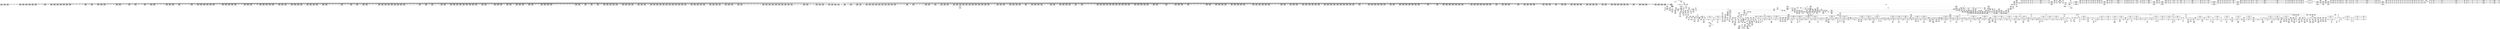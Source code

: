 digraph {
	CE0x545bc20 [shape=record,shape=Mrecord,label="{CE0x545bc20|rcu_read_unlock:_tmp16|include/linux/rcupdate.h,933|*SummSink*}"]
	CE0x541f990 [shape=record,shape=Mrecord,label="{CE0x541f990|2472:_%struct.cred*,_:_CRE_10628,10632_|*MultipleSource*|Function::task_sid&Arg::task::|Function::current_has_perm&Arg::tsk::|Function::selinux_task_getpgid&Arg::p::|security/selinux/hooks.c,208}"]
	CE0x54009c0 [shape=record,shape=Mrecord,label="{CE0x54009c0|2472:_%struct.cred*,_:_CRE_2856,2864_|*MultipleSource*|Function::task_sid&Arg::task::|Function::current_has_perm&Arg::tsk::|Function::selinux_task_getpgid&Arg::p::|security/selinux/hooks.c,208}"]
	CE0x541a4a0 [shape=record,shape=Mrecord,label="{CE0x541a4a0|2472:_%struct.cred*,_:_CRE_6544,6552_|*MultipleSource*|Function::task_sid&Arg::task::|Function::current_has_perm&Arg::tsk::|Function::selinux_task_getpgid&Arg::p::|security/selinux/hooks.c,208}"]
	"CONST[source:2(external),value:2(dynamic)][purpose:{subject}]"
	CE0x5376e70 [shape=record,shape=Mrecord,label="{CE0x5376e70|selinux_task_getpgid:_call|security/selinux/hooks.c,3579}"]
	CE0x53923a0 [shape=record,shape=Mrecord,label="{CE0x53923a0|current_sid:_tmp4|security/selinux/hooks.c,218|*SummSink*}"]
	CE0x546f2b0 [shape=record,shape=Mrecord,label="{CE0x546f2b0|rcu_read_unlock:_tmp11|include/linux/rcupdate.h,933|*SummSource*}"]
	CE0x5402330 [shape=record,shape=Mrecord,label="{CE0x5402330|2472:_%struct.cred*,_:_CRE_2907,2908_}"]
	CE0x53b7de0 [shape=record,shape=Mrecord,label="{CE0x53b7de0|i64*_getelementptr_inbounds_(_2_x_i64_,_2_x_i64_*___llvm_gcov_ctr98,_i64_0,_i64_1)|*Constant*|*SummSink*}"]
	CE0x539edb0 [shape=record,shape=Mrecord,label="{CE0x539edb0|current_sid:_security|security/selinux/hooks.c,218|*SummSink*}"]
	CE0x53de550 [shape=record,shape=Mrecord,label="{CE0x53de550|__rcu_read_lock:_tmp2}"]
	CE0x5394940 [shape=record,shape=Mrecord,label="{CE0x5394940|current_has_perm:_tmp2|*SummSource*}"]
	CE0x539df20 [shape=record,shape=Mrecord,label="{CE0x539df20|2472:_%struct.cred*,_:_CRE_608,616_|*MultipleSource*|Function::task_sid&Arg::task::|Function::current_has_perm&Arg::tsk::|Function::selinux_task_getpgid&Arg::p::|security/selinux/hooks.c,208}"]
	CE0x5377fa0 [shape=record,shape=Mrecord,label="{CE0x5377fa0|2472:_%struct.cred*,_:_CRE_689,690_}"]
	CE0x5409840 [shape=record,shape=Mrecord,label="{CE0x5409840|2472:_%struct.cred*,_:_CRE_3104,3108_|*MultipleSource*|Function::task_sid&Arg::task::|Function::current_has_perm&Arg::tsk::|Function::selinux_task_getpgid&Arg::p::|security/selinux/hooks.c,208}"]
	CE0x543a480 [shape=record,shape=Mrecord,label="{CE0x543a480|GLOBAL:___llvm_gcov_ctr126|Global_var:__llvm_gcov_ctr126|*SummSink*}"]
	CE0x543d140 [shape=record,shape=Mrecord,label="{CE0x543d140|i64*_getelementptr_inbounds_(_4_x_i64_,_4_x_i64_*___llvm_gcov_ctr133,_i64_0,_i64_0)|*Constant*|*SummSink*}"]
	CE0x53f5310 [shape=record,shape=Mrecord,label="{CE0x53f5310|2472:_%struct.cred*,_:_CRE_2248,2256_|*MultipleSource*|Function::task_sid&Arg::task::|Function::current_has_perm&Arg::tsk::|Function::selinux_task_getpgid&Arg::p::|security/selinux/hooks.c,208}"]
	CE0x5378d40 [shape=record,shape=Mrecord,label="{CE0x5378d40|avc_has_perm:_entry|*SummSource*}"]
	CE0x5429cc0 [shape=record,shape=Mrecord,label="{CE0x5429cc0|i64*_getelementptr_inbounds_(_2_x_i64_,_2_x_i64_*___llvm_gcov_ctr131,_i64_0,_i64_0)|*Constant*|*SummSink*}"]
	CE0x542d540 [shape=record,shape=Mrecord,label="{CE0x542d540|rcu_read_lock:_tmp22|include/linux/rcupdate.h,884|*SummSource*}"]
	CE0x545d060 [shape=record,shape=Mrecord,label="{CE0x545d060|rcu_read_unlock:_call|include/linux/rcupdate.h,933}"]
	CE0x5434610 [shape=record,shape=Mrecord,label="{CE0x5434610|i64*_getelementptr_inbounds_(_13_x_i64_,_13_x_i64_*___llvm_gcov_ctr126,_i64_0,_i64_11)|*Constant*}"]
	CE0x54057c0 [shape=record,shape=Mrecord,label="{CE0x54057c0|2472:_%struct.cred*,_:_CRE_2952,2953_}"]
	CE0x5417f00 [shape=record,shape=Mrecord,label="{CE0x5417f00|2472:_%struct.cred*,_:_CRE_6440,6448_|*MultipleSource*|Function::task_sid&Arg::task::|Function::current_has_perm&Arg::tsk::|Function::selinux_task_getpgid&Arg::p::|security/selinux/hooks.c,208}"]
	CE0x54c68a0 [shape=record,shape=Mrecord,label="{CE0x54c68a0|i64*_getelementptr_inbounds_(_4_x_i64_,_4_x_i64_*___llvm_gcov_ctr135,_i64_0,_i64_2)|*Constant*|*SummSource*}"]
	CE0x5435b30 [shape=record,shape=Mrecord,label="{CE0x5435b30|task_sid:_tmp26|security/selinux/hooks.c,208|*SummSink*}"]
	CE0x53b6350 [shape=record,shape=Mrecord,label="{CE0x53b6350|rcu_read_unlock:_tmp17|include/linux/rcupdate.h,933}"]
	CE0x5457250 [shape=record,shape=Mrecord,label="{CE0x5457250|rcu_read_unlock:_tmp3}"]
	CE0x541b540 [shape=record,shape=Mrecord,label="{CE0x541b540|2472:_%struct.cred*,_:_CRE_6608,6616_|*MultipleSource*|Function::task_sid&Arg::task::|Function::current_has_perm&Arg::tsk::|Function::selinux_task_getpgid&Arg::p::|security/selinux/hooks.c,208}"]
	CE0x53dc8c0 [shape=record,shape=Mrecord,label="{CE0x53dc8c0|task_sid:_tmp1}"]
	CE0x54085a0 [shape=record,shape=Mrecord,label="{CE0x54085a0|2472:_%struct.cred*,_:_CRE_3040,3048_|*MultipleSource*|Function::task_sid&Arg::task::|Function::current_has_perm&Arg::tsk::|Function::selinux_task_getpgid&Arg::p::|security/selinux/hooks.c,208}"]
	CE0x53d9ec0 [shape=record,shape=Mrecord,label="{CE0x53d9ec0|task_sid:_do.body|*SummSink*}"]
	CE0x538d600 [shape=record,shape=Mrecord,label="{CE0x538d600|current_sid:_entry|*SummSource*}"]
	CE0x543a410 [shape=record,shape=Mrecord,label="{CE0x543a410|task_sid:_tmp6|security/selinux/hooks.c,208}"]
	CE0x53b7d70 [shape=record,shape=Mrecord,label="{CE0x53b7d70|get_current:_tmp|*SummSink*}"]
	CE0x54446c0 [shape=record,shape=Mrecord,label="{CE0x54446c0|__rcu_read_lock:_tmp3}"]
	CE0x53f50b0 [shape=record,shape=Mrecord,label="{CE0x53f50b0|2472:_%struct.cred*,_:_CRE_2240,2248_|*MultipleSource*|Function::task_sid&Arg::task::|Function::current_has_perm&Arg::tsk::|Function::selinux_task_getpgid&Arg::p::|security/selinux/hooks.c,208}"]
	CE0x5406f80 [shape=record,shape=Mrecord,label="{CE0x5406f80|2472:_%struct.cred*,_:_CRE_2972,2973_}"]
	CE0x543ada0 [shape=record,shape=Mrecord,label="{CE0x543ada0|task_sid:_tmp9|security/selinux/hooks.c,208}"]
	CE0x545aee0 [shape=record,shape=Mrecord,label="{CE0x545aee0|rcu_read_lock:_tmp1}"]
	CE0x53db6e0 [shape=record,shape=Mrecord,label="{CE0x53db6e0|2472:_%struct.cred*,_:_CRE_64,72_|*MultipleSource*|Function::task_sid&Arg::task::|Function::current_has_perm&Arg::tsk::|Function::selinux_task_getpgid&Arg::p::|security/selinux/hooks.c,208}"]
	CE0x539a880 [shape=record,shape=Mrecord,label="{CE0x539a880|current_sid:_tmp17|security/selinux/hooks.c,218|*SummSource*}"]
	CE0x53d7f00 [shape=record,shape=Mrecord,label="{CE0x53d7f00|2472:_%struct.cred*,_:_CRE_32,40_|*MultipleSource*|Function::task_sid&Arg::task::|Function::current_has_perm&Arg::tsk::|Function::selinux_task_getpgid&Arg::p::|security/selinux/hooks.c,208}"]
	CE0x54200e0 [shape=record,shape=Mrecord,label="{CE0x54200e0|task_sid:_tmp4|*LoadInst*|security/selinux/hooks.c,208|*SummSource*}"]
	CE0x54b7410 [shape=record,shape=Mrecord,label="{CE0x54b7410|__preempt_count_sub:_val|Function::__preempt_count_sub&Arg::val::|*SummSink*}"]
	CE0x54613f0 [shape=record,shape=Mrecord,label="{CE0x54613f0|_call_void_mcount()_#3|*SummSink*}"]
	CE0x537c1c0 [shape=record,shape=Mrecord,label="{CE0x537c1c0|2472:_%struct.cred*,_:_CRE_408,416_|*MultipleSource*|Function::task_sid&Arg::task::|Function::current_has_perm&Arg::tsk::|Function::selinux_task_getpgid&Arg::p::|security/selinux/hooks.c,208}"]
	CE0x53a7f50 [shape=record,shape=Mrecord,label="{CE0x53a7f50|current_sid:_land.lhs.true2|*SummSink*}"]
	CE0x53e9f90 [shape=record,shape=Mrecord,label="{CE0x53e9f90|2472:_%struct.cred*,_:_CRE_672,680_|*MultipleSource*|Function::task_sid&Arg::task::|Function::current_has_perm&Arg::tsk::|Function::selinux_task_getpgid&Arg::p::|security/selinux/hooks.c,208}"]
	CE0x5394030 [shape=record,shape=Mrecord,label="{CE0x5394030|_ret_i32_%call7,_!dbg_!27749|security/selinux/hooks.c,210|*SummSource*}"]
	CE0x5435740 [shape=record,shape=Mrecord,label="{CE0x5435740|i64*_getelementptr_inbounds_(_13_x_i64_,_13_x_i64_*___llvm_gcov_ctr126,_i64_0,_i64_12)|*Constant*}"]
	CE0x54addc0 [shape=record,shape=Mrecord,label="{CE0x54addc0|__rcu_read_lock:_do.end|*SummSink*}"]
	CE0x5432e40 [shape=record,shape=Mrecord,label="{CE0x5432e40|task_sid:_tmp21|security/selinux/hooks.c,208|*SummSource*}"]
	CE0x5479160 [shape=record,shape=Mrecord,label="{CE0x5479160|__rcu_read_unlock:_entry}"]
	CE0x5402710 [shape=record,shape=Mrecord,label="{CE0x5402710|2472:_%struct.cred*,_:_CRE_2911,2912_}"]
	CE0x5432b40 [shape=record,shape=Mrecord,label="{CE0x5432b40|task_sid:_tmp22|security/selinux/hooks.c,208|*SummSource*}"]
	CE0x53dacb0 [shape=record,shape=Mrecord,label="{CE0x53dacb0|2472:_%struct.cred*,_:_CRE_216,224_|*MultipleSource*|Function::task_sid&Arg::task::|Function::current_has_perm&Arg::tsk::|Function::selinux_task_getpgid&Arg::p::|security/selinux/hooks.c,208}"]
	CE0x539e140 [shape=record,shape=Mrecord,label="{CE0x539e140|2472:_%struct.cred*,_:_CRE_616,624_|*MultipleSource*|Function::task_sid&Arg::task::|Function::current_has_perm&Arg::tsk::|Function::selinux_task_getpgid&Arg::p::|security/selinux/hooks.c,208}"]
	CE0x5398450 [shape=record,shape=Mrecord,label="{CE0x5398450|_call_void_lockdep_rcu_suspicious(i8*_getelementptr_inbounds_(_25_x_i8_,_25_x_i8_*_.str3,_i32_0,_i32_0),_i32_218,_i8*_getelementptr_inbounds_(_45_x_i8_,_45_x_i8_*_.str12,_i32_0,_i32_0))_#10,_!dbg_!27727|security/selinux/hooks.c,218|*SummSink*}"]
	CE0x53fa6a0 [shape=record,shape=Mrecord,label="{CE0x53fa6a0|2472:_%struct.cred*,_:_CRE_2531,2532_}"]
	CE0x5461ba0 [shape=record,shape=Mrecord,label="{CE0x5461ba0|_call_void_mcount()_#3}"]
	CE0x53d5d70 [shape=record,shape=Mrecord,label="{CE0x53d5d70|2472:_%struct.cred*,_:_CRE_232,240_|*MultipleSource*|Function::task_sid&Arg::task::|Function::current_has_perm&Arg::tsk::|Function::selinux_task_getpgid&Arg::p::|security/selinux/hooks.c,208}"]
	CE0x54327a0 [shape=record,shape=Mrecord,label="{CE0x54327a0|task_sid:_tmp20|security/selinux/hooks.c,208}"]
	CE0x53846f0 [shape=record,shape=Mrecord,label="{CE0x53846f0|%struct.common_audit_data*_null|*Constant*}"]
	CE0x53a50f0 [shape=record,shape=Mrecord,label="{CE0x53a50f0|current_sid:_if.end}"]
	CE0x540e210 [shape=record,shape=Mrecord,label="{CE0x540e210|2472:_%struct.cred*,_:_CRE_5992,6000_|*MultipleSource*|Function::task_sid&Arg::task::|Function::current_has_perm&Arg::tsk::|Function::selinux_task_getpgid&Arg::p::|security/selinux/hooks.c,208}"]
	CE0x54c71e0 [shape=record,shape=Mrecord,label="{CE0x54c71e0|GLOBAL:___preempt_count|Global_var:__preempt_count}"]
	CE0x545b130 [shape=record,shape=Mrecord,label="{CE0x545b130|rcu_read_lock:_tmp6|include/linux/rcupdate.h,882|*SummSource*}"]
	CE0x5439f80 [shape=record,shape=Mrecord,label="{CE0x5439f80|GLOBAL:___llvm_gcov_ctr126|Global_var:__llvm_gcov_ctr126}"]
	CE0x5476670 [shape=record,shape=Mrecord,label="{CE0x5476670|rcu_read_unlock:_tmp21|include/linux/rcupdate.h,935|*SummSource*}"]
	CE0x540e6d0 [shape=record,shape=Mrecord,label="{CE0x540e6d0|2472:_%struct.cred*,_:_CRE_6008,6136_|*MultipleSource*|Function::task_sid&Arg::task::|Function::current_has_perm&Arg::tsk::|Function::selinux_task_getpgid&Arg::p::|security/selinux/hooks.c,208}"]
	CE0x54576e0 [shape=record,shape=Mrecord,label="{CE0x54576e0|COLLAPSED:_GCMRE___llvm_gcov_ctr127_internal_global_11_x_i64_zeroinitializer:_elem_0:default:}"]
	CE0x53f4730 [shape=record,shape=Mrecord,label="{CE0x53f4730|2472:_%struct.cred*,_:_CRE_2144,2152_|*MultipleSource*|Function::task_sid&Arg::task::|Function::current_has_perm&Arg::tsk::|Function::selinux_task_getpgid&Arg::p::|security/selinux/hooks.c,208}"]
	CE0x53e5940 [shape=record,shape=Mrecord,label="{CE0x53e5940|i64*_getelementptr_inbounds_(_4_x_i64_,_4_x_i64_*___llvm_gcov_ctr130,_i64_0,_i64_2)|*Constant*|*SummSource*}"]
	CE0x54383f0 [shape=record,shape=Mrecord,label="{CE0x54383f0|rcu_read_unlock:_entry}"]
	CE0x5476860 [shape=record,shape=Mrecord,label="{CE0x5476860|rcu_read_unlock:_tmp22|include/linux/rcupdate.h,935|*SummSink*}"]
	CE0x537b060 [shape=record,shape=Mrecord,label="{CE0x537b060|i64*_getelementptr_inbounds_(_2_x_i64_,_2_x_i64_*___llvm_gcov_ctr280,_i64_0,_i64_1)|*Constant*|*SummSource*}"]
	CE0x53a4570 [shape=record,shape=Mrecord,label="{CE0x53a4570|i32_1|*Constant*}"]
	CE0x67b61e0 [shape=record,shape=Mrecord,label="{CE0x67b61e0|current_has_perm:_perms|Function::current_has_perm&Arg::perms::}"]
	CE0x54588d0 [shape=record,shape=Mrecord,label="{CE0x54588d0|rcu_read_lock:_tmp4|include/linux/rcupdate.h,882}"]
	CE0x53e1d70 [shape=record,shape=Mrecord,label="{CE0x53e1d70|_ret_void,_!dbg_!27717|include/linux/rcupdate.h,419|*SummSink*}"]
	CE0x53d0530 [shape=record,shape=Mrecord,label="{CE0x53d0530|rcu_lock_acquire:_tmp4|include/linux/rcupdate.h,418|*SummSource*}"]
	CE0x545f650 [shape=record,shape=Mrecord,label="{CE0x545f650|rcu_read_unlock:_land.lhs.true|*SummSource*}"]
	CE0x53a63a0 [shape=record,shape=Mrecord,label="{CE0x53a63a0|__rcu_read_lock:_tmp|*SummSource*}"]
	CE0x53a2200 [shape=record,shape=Mrecord,label="{CE0x53a2200|get_current:_entry}"]
	CE0x53d94a0 [shape=record,shape=Mrecord,label="{CE0x53d94a0|2472:_%struct.cred*,_:_CRE_264,272_|*MultipleSource*|Function::task_sid&Arg::task::|Function::current_has_perm&Arg::tsk::|Function::selinux_task_getpgid&Arg::p::|security/selinux/hooks.c,208}"]
	CE0x53a60b0 [shape=record,shape=Mrecord,label="{CE0x53a60b0|i64_4|*Constant*}"]
	CE0x5477ba0 [shape=record,shape=Mrecord,label="{CE0x5477ba0|GLOBAL:_rcu_lock_release|*Constant*|*SummSource*}"]
	CE0x54c7400 [shape=record,shape=Mrecord,label="{CE0x54c7400|__preempt_count_sub:_do.body|*SummSink*}"]
	CE0x53ebdf0 [shape=record,shape=Mrecord,label="{CE0x53ebdf0|i64*_getelementptr_inbounds_(_2_x_i64_,_2_x_i64_*___llvm_gcov_ctr131,_i64_0,_i64_0)|*Constant*|*SummSource*}"]
	CE0x5385640 [shape=record,shape=Mrecord,label="{CE0x5385640|2472:_%struct.cred*,_:_CRE_128,136_|*MultipleSource*|Function::task_sid&Arg::task::|Function::current_has_perm&Arg::tsk::|Function::selinux_task_getpgid&Arg::p::|security/selinux/hooks.c,208}"]
	CE0x5405a20 [shape=record,shape=Mrecord,label="{CE0x5405a20|2472:_%struct.cred*,_:_CRE_2954,2955_}"]
	CE0x5417580 [shape=record,shape=Mrecord,label="{CE0x5417580|2472:_%struct.cred*,_:_CRE_6400,6408_|*MultipleSource*|Function::task_sid&Arg::task::|Function::current_has_perm&Arg::tsk::|Function::selinux_task_getpgid&Arg::p::|security/selinux/hooks.c,208}"]
	CE0x537fca0 [shape=record,shape=Mrecord,label="{CE0x537fca0|i32_0|*Constant*|*SummSource*}"]
	CE0x54ad880 [shape=record,shape=Mrecord,label="{CE0x54ad880|__rcu_read_lock:_do.body|*SummSink*}"]
	CE0x53c5b50 [shape=record,shape=Mrecord,label="{CE0x53c5b50|GLOBAL:___rcu_read_lock|*Constant*|*SummSink*}"]
	CE0x543e180 [shape=record,shape=Mrecord,label="{CE0x543e180|rcu_lock_acquire:___here|*SummSink*}"]
	CE0x54c9560 [shape=record,shape=Mrecord,label="{CE0x54c9560|__preempt_count_sub:_tmp6|./arch/x86/include/asm/preempt.h,78|*SummSink*}"]
	CE0x53faa30 [shape=record,shape=Mrecord,label="{CE0x53faa30|2472:_%struct.cred*,_:_CRE_2534,2535_}"]
	CE0x5390c70 [shape=record,shape=Mrecord,label="{CE0x5390c70|current_has_perm:_call1|security/selinux/hooks.c,1543|*SummSource*}"]
	CE0x53f7910 [shape=record,shape=Mrecord,label="{CE0x53f7910|2472:_%struct.cred*,_:_CRE_2376,2384_|*MultipleSource*|Function::task_sid&Arg::task::|Function::current_has_perm&Arg::tsk::|Function::selinux_task_getpgid&Arg::p::|security/selinux/hooks.c,208}"]
	CE0x53d3940 [shape=record,shape=Mrecord,label="{CE0x53d3940|rcu_read_lock:_tmp7|include/linux/rcupdate.h,882|*SummSink*}"]
	CE0x53e11b0 [shape=record,shape=Mrecord,label="{CE0x53e11b0|2472:_%struct.cred*,_:_CRE_160,164_|*MultipleSource*|Function::task_sid&Arg::task::|Function::current_has_perm&Arg::tsk::|Function::selinux_task_getpgid&Arg::p::|security/selinux/hooks.c,208}"]
	CE0x53a10a0 [shape=record,shape=Mrecord,label="{CE0x53a10a0|current_sid:_tmp9|security/selinux/hooks.c,218}"]
	CE0x53e4cd0 [shape=record,shape=Mrecord,label="{CE0x53e4cd0|i64*_getelementptr_inbounds_(_4_x_i64_,_4_x_i64_*___llvm_gcov_ctr128,_i64_0,_i64_1)|*Constant*}"]
	CE0x53cf750 [shape=record,shape=Mrecord,label="{CE0x53cf750|GLOBAL:___preempt_count_add|*Constant*|*SummSink*}"]
	CE0x5390930 [shape=record,shape=Mrecord,label="{CE0x5390930|GLOBAL:_task_sid|*Constant*}"]
	CE0x53830e0 [shape=record,shape=Mrecord,label="{CE0x53830e0|avc_has_perm:_ssid|Function::avc_has_perm&Arg::ssid::|*SummSource*}"]
	CE0x53f6150 [shape=record,shape=Mrecord,label="{CE0x53f6150|2472:_%struct.cred*,_:_CRE_2296,2304_|*MultipleSource*|Function::task_sid&Arg::task::|Function::current_has_perm&Arg::tsk::|Function::selinux_task_getpgid&Arg::p::|security/selinux/hooks.c,208}"]
	CE0x5388a10 [shape=record,shape=Mrecord,label="{CE0x5388a10|rcu_read_lock:_tmp16|include/linux/rcupdate.h,882|*SummSource*}"]
	CE0x549cfb0 [shape=record,shape=Mrecord,label="{CE0x549cfb0|i64_1|*Constant*}"]
	CE0x54e8520 [shape=record,shape=Mrecord,label="{CE0x54e8520|__preempt_count_sub:_do.end}"]
	CE0x53c8f30 [shape=record,shape=Mrecord,label="{CE0x53c8f30|_ret_void,_!dbg_!27735|include/linux/rcupdate.h,884|*SummSink*}"]
	CE0x53818f0 [shape=record,shape=Mrecord,label="{CE0x53818f0|_ret_i32_%call,_!dbg_!27713|security/selinux/hooks.c,3579}"]
	CE0x541fe70 [shape=record,shape=Mrecord,label="{CE0x541fe70|task_sid:_tmp4|*LoadInst*|security/selinux/hooks.c,208}"]
	CE0x549fc60 [shape=record,shape=Mrecord,label="{CE0x549fc60|__preempt_count_add:_do.end|*SummSink*}"]
	CE0x53cd140 [shape=record,shape=Mrecord,label="{CE0x53cd140|rcu_read_lock:_tmp1|*SummSource*}"]
	CE0x54120a0 [shape=record,shape=Mrecord,label="{CE0x54120a0|2472:_%struct.cred*,_:_CRE_6297,6298_}"]
	CE0x53fa7d0 [shape=record,shape=Mrecord,label="{CE0x53fa7d0|2472:_%struct.cred*,_:_CRE_2532,2533_}"]
	CE0x54095e0 [shape=record,shape=Mrecord,label="{CE0x54095e0|2472:_%struct.cred*,_:_CRE_3096,3104_|*MultipleSource*|Function::task_sid&Arg::task::|Function::current_has_perm&Arg::tsk::|Function::selinux_task_getpgid&Arg::p::|security/selinux/hooks.c,208}"]
	CE0x5394ec0 [shape=record,shape=Mrecord,label="{CE0x5394ec0|current_has_perm:_tmp3}"]
	CE0x53f0e30 [shape=record,shape=Mrecord,label="{CE0x53f0e30|2472:_%struct.cred*,_:_CRE_1968,1976_|*MultipleSource*|Function::task_sid&Arg::task::|Function::current_has_perm&Arg::tsk::|Function::selinux_task_getpgid&Arg::p::|security/selinux/hooks.c,208}"]
	CE0x53a2150 [shape=record,shape=Mrecord,label="{CE0x53a2150|GLOBAL:_get_current|*Constant*|*SummSink*}"]
	CE0x53a1bb0 [shape=record,shape=Mrecord,label="{CE0x53a1bb0|current_sid:_call4|security/selinux/hooks.c,218|*SummSink*}"]
	CE0x53feb10 [shape=record,shape=Mrecord,label="{CE0x53feb10|2472:_%struct.cred*,_:_CRE_2752,2760_|*MultipleSource*|Function::task_sid&Arg::task::|Function::current_has_perm&Arg::tsk::|Function::selinux_task_getpgid&Arg::p::|security/selinux/hooks.c,208}"]
	CE0x539d480 [shape=record,shape=Mrecord,label="{CE0x539d480|2472:_%struct.cred*,_:_CRE_568,576_|*MultipleSource*|Function::task_sid&Arg::task::|Function::current_has_perm&Arg::tsk::|Function::selinux_task_getpgid&Arg::p::|security/selinux/hooks.c,208}"]
	CE0x543ef80 [shape=record,shape=Mrecord,label="{CE0x543ef80|i64*_getelementptr_inbounds_(_4_x_i64_,_4_x_i64_*___llvm_gcov_ctr134,_i64_0,_i64_1)|*Constant*|*SummSource*}"]
	CE0x5413010 [shape=record,shape=Mrecord,label="{CE0x5413010|2472:_%struct.cred*,_:_CRE_6310,6311_}"]
	CE0x540ca20 [shape=record,shape=Mrecord,label="{CE0x540ca20|2472:_%struct.cred*,_:_CRE_5912,5920_|*MultipleSource*|Function::task_sid&Arg::task::|Function::current_has_perm&Arg::tsk::|Function::selinux_task_getpgid&Arg::p::|security/selinux/hooks.c,208}"]
	CE0x53e0f90 [shape=record,shape=Mrecord,label="{CE0x53e0f90|2472:_%struct.cred*,_:_CRE_152,160_|*MultipleSource*|Function::task_sid&Arg::task::|Function::current_has_perm&Arg::tsk::|Function::selinux_task_getpgid&Arg::p::|security/selinux/hooks.c,208}"]
	CE0x54b0b30 [shape=record,shape=Mrecord,label="{CE0x54b0b30|_call_void_asm_addl_$1,_%gs:$0_,_*m,ri,*m,_dirflag_,_fpsr_,_flags_(i32*___preempt_count,_i32_%val,_i32*___preempt_count)_#3,_!dbg_!27714,_!srcloc_!27717|./arch/x86/include/asm/preempt.h,72|*SummSink*}"]
	CE0x5441cc0 [shape=record,shape=Mrecord,label="{CE0x5441cc0|__preempt_count_add:_bb}"]
	CE0x54722a0 [shape=record,shape=Mrecord,label="{CE0x54722a0|i32_934|*Constant*|*SummSink*}"]
	CE0x53a28b0 [shape=record,shape=Mrecord,label="{CE0x53a28b0|2472:_%struct.cred*,_:_CRE_320,328_|*MultipleSource*|Function::task_sid&Arg::task::|Function::current_has_perm&Arg::tsk::|Function::selinux_task_getpgid&Arg::p::|security/selinux/hooks.c,208}"]
	CE0x5437650 [shape=record,shape=Mrecord,label="{CE0x5437650|_ret_i32_%tmp6,_!dbg_!27716|security/selinux/hooks.c,197}"]
	CE0x53da490 [shape=record,shape=Mrecord,label="{CE0x53da490|_call_void_rcu_lock_acquire(%struct.lockdep_map*_rcu_lock_map)_#10,_!dbg_!27711|include/linux/rcupdate.h,881|*SummSink*}"]
	CE0x53ce270 [shape=record,shape=Mrecord,label="{CE0x53ce270|i64*_getelementptr_inbounds_(_11_x_i64_,_11_x_i64_*___llvm_gcov_ctr132,_i64_0,_i64_1)|*Constant*}"]
	CE0x53ef1b0 [shape=record,shape=Mrecord,label="{CE0x53ef1b0|2472:_%struct.cred*,_:_CRE_1872,1880_|*MultipleSource*|Function::task_sid&Arg::task::|Function::current_has_perm&Arg::tsk::|Function::selinux_task_getpgid&Arg::p::|security/selinux/hooks.c,208}"]
	CE0x53e55f0 [shape=record,shape=Mrecord,label="{CE0x53e55f0|GLOBAL:___llvm_gcov_ctr132|Global_var:__llvm_gcov_ctr132|*SummSource*}"]
	CE0x5416910 [shape=record,shape=Mrecord,label="{CE0x5416910|2472:_%struct.cred*,_:_CRE_6358,6359_}"]
	CE0x5431130 [shape=record,shape=Mrecord,label="{CE0x5431130|rcu_read_lock:_tmp6|include/linux/rcupdate.h,882}"]
	CE0x5452020 [shape=record,shape=Mrecord,label="{CE0x5452020|i32_883|*Constant*|*SummSink*}"]
	CE0x5457c90 [shape=record,shape=Mrecord,label="{CE0x5457c90|cred_sid:_tmp6|security/selinux/hooks.c,197|*SummSource*}"]
	CE0x53ce2e0 [shape=record,shape=Mrecord,label="{CE0x53ce2e0|i64*_getelementptr_inbounds_(_11_x_i64_,_11_x_i64_*___llvm_gcov_ctr132,_i64_0,_i64_1)|*Constant*|*SummSource*}"]
	CE0x53e03c0 [shape=record,shape=Mrecord,label="{CE0x53e03c0|GLOBAL:_current_task|Global_var:current_task|*SummSource*}"]
	CE0x53de740 [shape=record,shape=Mrecord,label="{CE0x53de740|get_current:_tmp2|*SummSource*}"]
	CE0x54154e0 [shape=record,shape=Mrecord,label="{CE0x54154e0|2472:_%struct.cred*,_:_CRE_6341,6342_}"]
	CE0x539f3c0 [shape=record,shape=Mrecord,label="{CE0x539f3c0|current_sid:_tmp22|security/selinux/hooks.c,218|*SummSource*}"]
	CE0x54736f0 [shape=record,shape=Mrecord,label="{CE0x54736f0|_call_void_mcount()_#3|*SummSource*}"]
	CE0x54413a0 [shape=record,shape=Mrecord,label="{CE0x54413a0|rcu_lock_release:_tmp4|include/linux/rcupdate.h,423|*SummSource*}"]
	CE0x5393c40 [shape=record,shape=Mrecord,label="{CE0x5393c40|current_sid:_tmp3|*SummSource*}"]
	CE0x53e60b0 [shape=record,shape=Mrecord,label="{CE0x53e60b0|__rcu_read_lock:_tmp6|include/linux/rcupdate.h,240|*SummSource*}"]
	CE0x53b70d0 [shape=record,shape=Mrecord,label="{CE0x53b70d0|task_sid:_do.end6}"]
	CE0x54a4170 [shape=record,shape=Mrecord,label="{CE0x54a4170|__preempt_count_sub:_bb|*SummSink*}"]
	CE0x53a3c30 [shape=record,shape=Mrecord,label="{CE0x53a3c30|current_sid:_tmp9|security/selinux/hooks.c,218|*SummSource*}"]
	CE0x538f050 [shape=record,shape=Mrecord,label="{CE0x538f050|i8*_getelementptr_inbounds_(_25_x_i8_,_25_x_i8_*_.str3,_i32_0,_i32_0)|*Constant*|*SummSource*}"]
	CE0x54ac1b0 [shape=record,shape=Mrecord,label="{CE0x54ac1b0|rcu_lock_release:_tmp7|*SummSource*}"]
	CE0x54ac4e0 [shape=record,shape=Mrecord,label="{CE0x54ac4e0|i8*_undef|*Constant*}"]
	CE0x54b6320 [shape=record,shape=Mrecord,label="{CE0x54b6320|i64*_getelementptr_inbounds_(_4_x_i64_,_4_x_i64_*___llvm_gcov_ctr134,_i64_0,_i64_0)|*Constant*}"]
	CE0x5399790 [shape=record,shape=Mrecord,label="{CE0x5399790|i32_218|*Constant*|*SummSink*}"]
	CE0x53ca110 [shape=record,shape=Mrecord,label="{CE0x53ca110|_call_void_mcount()_#3|*SummSink*}"]
	CE0x53d1330 [shape=record,shape=Mrecord,label="{CE0x53d1330|_call_void_asm_sideeffect_,_memory_,_dirflag_,_fpsr_,_flags_()_#3,_!dbg_!27711,_!srcloc_!27714|include/linux/rcupdate.h,244|*SummSink*}"]
	CE0x54ac0f0 [shape=record,shape=Mrecord,label="{CE0x54ac0f0|rcu_lock_release:_tmp7}"]
	CE0x545ddd0 [shape=record,shape=Mrecord,label="{CE0x545ddd0|i64*_getelementptr_inbounds_(_11_x_i64_,_11_x_i64_*___llvm_gcov_ctr132,_i64_0,_i64_1)|*Constant*|*SummSink*}"]
	CE0x5404f70 [shape=record,shape=Mrecord,label="{CE0x5404f70|2472:_%struct.cred*,_:_CRE_2945,2946_}"]
	CE0x53d1030 [shape=record,shape=Mrecord,label="{CE0x53d1030|rcu_read_unlock:_tmp11|include/linux/rcupdate.h,933}"]
	CE0x53d72d0 [shape=record,shape=Mrecord,label="{CE0x53d72d0|_ret_void,_!dbg_!27717|include/linux/rcupdate.h,240|*SummSink*}"]
	CE0x54226e0 [shape=record,shape=Mrecord,label="{CE0x54226e0|i64_6|*Constant*|*SummSink*}"]
	CE0x5458400 [shape=record,shape=Mrecord,label="{CE0x5458400|rcu_read_unlock:_if.then|*SummSource*}"]
	CE0x5393780 [shape=record,shape=Mrecord,label="{CE0x5393780|selinux_task_getpgid:_call|security/selinux/hooks.c,3579|*SummSource*}"]
	CE0x53d14a0 [shape=record,shape=Mrecord,label="{CE0x53d14a0|_call_void___preempt_count_sub(i32_1)_#10,_!dbg_!27715|include/linux/rcupdate.h,244}"]
	CE0x53d4950 [shape=record,shape=Mrecord,label="{CE0x53d4950|2472:_%struct.cred*,_:_CRE_352,360_|*MultipleSource*|Function::task_sid&Arg::task::|Function::current_has_perm&Arg::tsk::|Function::selinux_task_getpgid&Arg::p::|security/selinux/hooks.c,208}"]
	CE0x53e5e30 [shape=record,shape=Mrecord,label="{CE0x53e5e30|rcu_read_unlock:_do.end|*SummSink*}"]
	CE0x5459c10 [shape=record,shape=Mrecord,label="{CE0x5459c10|i64*_getelementptr_inbounds_(_11_x_i64_,_11_x_i64_*___llvm_gcov_ctr127,_i64_0,_i64_8)|*Constant*|*SummSink*}"]
	CE0x53d60b0 [shape=record,shape=Mrecord,label="{CE0x53d60b0|_call_void_mcount()_#3}"]
	CE0x5472760 [shape=record,shape=Mrecord,label="{CE0x5472760|i8*_getelementptr_inbounds_(_44_x_i8_,_44_x_i8_*_.str47,_i32_0,_i32_0)|*Constant*}"]
	CE0x54ae8d0 [shape=record,shape=Mrecord,label="{CE0x54ae8d0|_call_void_mcount()_#3}"]
	CE0x53e0770 [shape=record,shape=Mrecord,label="{CE0x53e0770|2472:_%struct.cred*,_:_CRE_92,96_|*MultipleSource*|Function::task_sid&Arg::task::|Function::current_has_perm&Arg::tsk::|Function::selinux_task_getpgid&Arg::p::|security/selinux/hooks.c,208}"]
	CE0x539c5d0 [shape=record,shape=Mrecord,label="{CE0x539c5d0|2472:_%struct.cred*,_:_CRE_512,520_|*MultipleSource*|Function::task_sid&Arg::task::|Function::current_has_perm&Arg::tsk::|Function::selinux_task_getpgid&Arg::p::|security/selinux/hooks.c,208}"]
	CE0x54000a0 [shape=record,shape=Mrecord,label="{CE0x54000a0|2472:_%struct.cred*,_:_CRE_2824,2832_|*MultipleSource*|Function::task_sid&Arg::task::|Function::current_has_perm&Arg::tsk::|Function::selinux_task_getpgid&Arg::p::|security/selinux/hooks.c,208}"]
	CE0x53c7920 [shape=record,shape=Mrecord,label="{CE0x53c7920|2472:_%struct.cred*,_:_CRE_200,208_|*MultipleSource*|Function::task_sid&Arg::task::|Function::current_has_perm&Arg::tsk::|Function::selinux_task_getpgid&Arg::p::|security/selinux/hooks.c,208}"]
	CE0x5417a10 [shape=record,shape=Mrecord,label="{CE0x5417a10|2472:_%struct.cred*,_:_CRE_6424,6432_|*MultipleSource*|Function::task_sid&Arg::task::|Function::current_has_perm&Arg::tsk::|Function::selinux_task_getpgid&Arg::p::|security/selinux/hooks.c,208}"]
	CE0x549bbf0 [shape=record,shape=Mrecord,label="{CE0x549bbf0|i64_ptrtoint_(i8*_blockaddress(_rcu_lock_acquire,_%__here)_to_i64)|*Constant*|*SummSource*}"]
	CE0x5404720 [shape=record,shape=Mrecord,label="{CE0x5404720|2472:_%struct.cred*,_:_CRE_2938,2939_}"]
	CE0x546c5f0 [shape=record,shape=Mrecord,label="{CE0x546c5f0|__preempt_count_sub:_tmp|*SummSink*}"]
	CE0x54a2b40 [shape=record,shape=Mrecord,label="{CE0x54a2b40|i64*_getelementptr_inbounds_(_4_x_i64_,_4_x_i64_*___llvm_gcov_ctr129,_i64_0,_i64_1)|*Constant*|*SummSource*}"]
	CE0x5381000 [shape=record,shape=Mrecord,label="{CE0x5381000|current_sid:_land.lhs.true|*SummSource*}"]
	CE0x54153b0 [shape=record,shape=Mrecord,label="{CE0x54153b0|2472:_%struct.cred*,_:_CRE_6340,6341_}"]
	CE0x53d1200 [shape=record,shape=Mrecord,label="{CE0x53d1200|_call_void_asm_sideeffect_,_memory_,_dirflag_,_fpsr_,_flags_()_#3,_!dbg_!27711,_!srcloc_!27714|include/linux/rcupdate.h,244|*SummSource*}"]
	CE0x54079f0 [shape=record,shape=Mrecord,label="{CE0x54079f0|2472:_%struct.cred*,_:_CRE_2992,3000_|*MultipleSource*|Function::task_sid&Arg::task::|Function::current_has_perm&Arg::tsk::|Function::selinux_task_getpgid&Arg::p::|security/selinux/hooks.c,208}"]
	CE0x5432950 [shape=record,shape=Mrecord,label="{CE0x5432950|task_sid:_tmp20|security/selinux/hooks.c,208|*SummSink*}"]
	CE0x545f190 [shape=record,shape=Mrecord,label="{CE0x545f190|_call_void_lock_acquire(%struct.lockdep_map*_%map,_i32_0,_i32_0,_i32_2,_i32_0,_%struct.lockdep_map*_null,_i64_ptrtoint_(i8*_blockaddress(_rcu_lock_acquire,_%__here)_to_i64))_#10,_!dbg_!27716|include/linux/rcupdate.h,418}"]
	CE0x53d2a00 [shape=record,shape=Mrecord,label="{CE0x53d2a00|GLOBAL:_rcu_lock_acquire|*Constant*|*SummSink*}"]
	CE0x54128f0 [shape=record,shape=Mrecord,label="{CE0x54128f0|2472:_%struct.cred*,_:_CRE_6304,6305_}"]
	CE0x53802d0 [shape=record,shape=Mrecord,label="{CE0x53802d0|current_sid:_call|security/selinux/hooks.c,218}"]
	CE0x54170c0 [shape=record,shape=Mrecord,label="{CE0x54170c0|2472:_%struct.cred*,_:_CRE_6384,6392_|*MultipleSource*|Function::task_sid&Arg::task::|Function::current_has_perm&Arg::tsk::|Function::selinux_task_getpgid&Arg::p::|security/selinux/hooks.c,208}"]
	CE0x71705b0 [shape=record,shape=Mrecord,label="{CE0x71705b0|current_has_perm:_entry|*SummSource*}"]
	CE0x5429850 [shape=record,shape=Mrecord,label="{CE0x5429850|rcu_read_lock:_do.body|*SummSink*}"]
	CE0x5461d60 [shape=record,shape=Mrecord,label="{CE0x5461d60|_call_void_mcount()_#3|*SummSink*}"]
	CE0x54527b0 [shape=record,shape=Mrecord,label="{CE0x54527b0|i8*_getelementptr_inbounds_(_42_x_i8_,_42_x_i8_*_.str46,_i32_0,_i32_0)|*Constant*|*SummSink*}"]
	CE0x53a0900 [shape=record,shape=Mrecord,label="{CE0x53a0900|current_sid:_tmp14|security/selinux/hooks.c,218}"]
	CE0x539e580 [shape=record,shape=Mrecord,label="{CE0x539e580|current_sid:_tmp21|security/selinux/hooks.c,218|*SummSink*}"]
	CE0x54ca440 [shape=record,shape=Mrecord,label="{CE0x54ca440|i64*_getelementptr_inbounds_(_4_x_i64_,_4_x_i64_*___llvm_gcov_ctr129,_i64_0,_i64_2)|*Constant*|*SummSource*}"]
	CE0x53a1f80 [shape=record,shape=Mrecord,label="{CE0x53a1f80|GLOBAL:_get_current|*Constant*|*SummSource*}"]
	CE0x5477420 [shape=record,shape=Mrecord,label="{CE0x5477420|_call_void_rcu_lock_release(%struct.lockdep_map*_rcu_lock_map)_#10,_!dbg_!27733|include/linux/rcupdate.h,935|*SummSink*}"]
	CE0x538fc90 [shape=record,shape=Mrecord,label="{CE0x538fc90|current_sid:_tmp8|security/selinux/hooks.c,218|*SummSource*}"]
	CE0x541c870 [shape=record,shape=Mrecord,label="{CE0x541c870|2472:_%struct.cred*,_:_CRE_6660,6664_|*MultipleSource*|Function::task_sid&Arg::task::|Function::current_has_perm&Arg::tsk::|Function::selinux_task_getpgid&Arg::p::|security/selinux/hooks.c,208}"]
	CE0x5476280 [shape=record,shape=Mrecord,label="{CE0x5476280|rcu_read_unlock:_tmp21|include/linux/rcupdate.h,935}"]
	CE0x5398370 [shape=record,shape=Mrecord,label="{CE0x5398370|_call_void_lockdep_rcu_suspicious(i8*_getelementptr_inbounds_(_25_x_i8_,_25_x_i8_*_.str3,_i32_0,_i32_0),_i32_218,_i8*_getelementptr_inbounds_(_45_x_i8_,_45_x_i8_*_.str12,_i32_0,_i32_0))_#10,_!dbg_!27727|security/selinux/hooks.c,218}"]
	CE0x536f270 [shape=record,shape=Mrecord,label="{CE0x536f270|selinux_task_getpgid:_entry|*SummSink*}"]
	CE0x6707e90 [shape=record,shape=Mrecord,label="{CE0x6707e90|selinux_task_getpgid:_tmp|*SummSink*}"]
	CE0x54b6920 [shape=record,shape=Mrecord,label="{CE0x54b6920|_call_void_mcount()_#3|*SummSource*}"]
	CE0x5417320 [shape=record,shape=Mrecord,label="{CE0x5417320|2472:_%struct.cred*,_:_CRE_6392,6400_|*MultipleSource*|Function::task_sid&Arg::task::|Function::current_has_perm&Arg::tsk::|Function::selinux_task_getpgid&Arg::p::|security/selinux/hooks.c,208}"]
	CE0x5434380 [shape=record,shape=Mrecord,label="{CE0x5434380|task_sid:_tmp24|security/selinux/hooks.c,208}"]
	CE0x543a510 [shape=record,shape=Mrecord,label="{CE0x543a510|task_sid:_tmp8|security/selinux/hooks.c,208}"]
	CE0x54ad100 [shape=record,shape=Mrecord,label="{CE0x54ad100|rcu_lock_acquire:___here|*SummSource*}"]
	CE0x53742b0 [shape=record,shape=Mrecord,label="{CE0x53742b0|i64_1|*Constant*|*SummSink*}"]
	CE0x543b0c0 [shape=record,shape=Mrecord,label="{CE0x543b0c0|task_sid:_tmp8|security/selinux/hooks.c,208|*SummSource*}"]
	CE0x53b5310 [shape=record,shape=Mrecord,label="{CE0x53b5310|rcu_read_lock:_tmp3|*SummSource*}"]
	CE0x5396230 [shape=record,shape=Mrecord,label="{CE0x5396230|current_sid:_tmp3|*SummSink*}"]
	CE0x53b9820 [shape=record,shape=Mrecord,label="{CE0x53b9820|rcu_read_lock:_tobool1|include/linux/rcupdate.h,882|*SummSink*}"]
	CE0x5434bf0 [shape=record,shape=Mrecord,label="{CE0x5434bf0|task_sid:_tmp25|security/selinux/hooks.c,208}"]
	CE0x543d080 [shape=record,shape=Mrecord,label="{CE0x543d080|rcu_lock_release:_bb|*SummSink*}"]
	CE0x538a470 [shape=record,shape=Mrecord,label="{CE0x538a470|task_sid:_do.body5|*SummSource*}"]
	CE0x53df910 [shape=record,shape=Mrecord,label="{CE0x53df910|task_sid:_land.lhs.true2}"]
	CE0x53fefa0 [shape=record,shape=Mrecord,label="{CE0x53fefa0|2472:_%struct.cred*,_:_CRE_2768,2776_|*MultipleSource*|Function::task_sid&Arg::task::|Function::current_has_perm&Arg::tsk::|Function::selinux_task_getpgid&Arg::p::|security/selinux/hooks.c,208}"]
	CE0x5440ff0 [shape=record,shape=Mrecord,label="{CE0x5440ff0|__preempt_count_add:_tmp2|*SummSink*}"]
	CE0x54a3e60 [shape=record,shape=Mrecord,label="{CE0x54a3e60|__preempt_count_sub:_do.body|*SummSource*}"]
	CE0x53d4b70 [shape=record,shape=Mrecord,label="{CE0x53d4b70|2472:_%struct.cred*,_:_CRE_360,368_|*MultipleSource*|Function::task_sid&Arg::task::|Function::current_has_perm&Arg::tsk::|Function::selinux_task_getpgid&Arg::p::|security/selinux/hooks.c,208}"]
	CE0x54ae990 [shape=record,shape=Mrecord,label="{CE0x54ae990|_call_void_mcount()_#3|*SummSource*}"]
	CE0x542c090 [shape=record,shape=Mrecord,label="{CE0x542c090|rcu_read_lock:_tmp20|include/linux/rcupdate.h,882}"]
	CE0x5392ca0 [shape=record,shape=Mrecord,label="{CE0x5392ca0|_call_void_mcount()_#3}"]
	CE0x53e8390 [shape=record,shape=Mrecord,label="{CE0x53e8390|2472:_%struct.cred*,_:_CRE_480,488_|*MultipleSource*|Function::task_sid&Arg::task::|Function::current_has_perm&Arg::tsk::|Function::selinux_task_getpgid&Arg::p::|security/selinux/hooks.c,208}"]
	CE0x540dd50 [shape=record,shape=Mrecord,label="{CE0x540dd50|2472:_%struct.cred*,_:_CRE_5976,5984_|*MultipleSource*|Function::task_sid&Arg::task::|Function::current_has_perm&Arg::tsk::|Function::selinux_task_getpgid&Arg::p::|security/selinux/hooks.c,208}"]
	CE0x5371630 [shape=record,shape=Mrecord,label="{CE0x5371630|current_sid:_tmp16|security/selinux/hooks.c,218|*SummSource*}"]
	CE0x5399e20 [shape=record,shape=Mrecord,label="{CE0x5399e20|i8*_getelementptr_inbounds_(_45_x_i8_,_45_x_i8_*_.str12,_i32_0,_i32_0)|*Constant*|*SummSink*}"]
	CE0x53d68e0 [shape=record,shape=Mrecord,label="{CE0x53d68e0|cred_sid:_tmp1}"]
	CE0x546f420 [shape=record,shape=Mrecord,label="{CE0x546f420|rcu_read_unlock:_tmp11|include/linux/rcupdate.h,933|*SummSink*}"]
	CE0x54c5460 [shape=record,shape=Mrecord,label="{CE0x54c5460|_ret_void,_!dbg_!27720|./arch/x86/include/asm/preempt.h,78}"]
	CE0x5403420 [shape=record,shape=Mrecord,label="{CE0x5403420|2472:_%struct.cred*,_:_CRE_2922,2923_}"]
	CE0x53dfc90 [shape=record,shape=Mrecord,label="{CE0x53dfc90|i64*_getelementptr_inbounds_(_13_x_i64_,_13_x_i64_*___llvm_gcov_ctr126,_i64_0,_i64_0)|*Constant*|*SummSource*}"]
	CE0x5437c60 [shape=record,shape=Mrecord,label="{CE0x5437c60|_call_void_rcu_read_unlock()_#10,_!dbg_!27748|security/selinux/hooks.c,209}"]
	CE0x5402180 [shape=record,shape=Mrecord,label="{CE0x5402180|2472:_%struct.cred*,_:_CRE_2906,2907_}"]
	CE0x5414dc0 [shape=record,shape=Mrecord,label="{CE0x5414dc0|2472:_%struct.cred*,_:_CRE_6335,6336_}"]
	CE0x53730c0 [shape=record,shape=Mrecord,label="{CE0x53730c0|current_sid:_tmp11|security/selinux/hooks.c,218|*SummSink*}"]
	CE0x5432ce0 [shape=record,shape=Mrecord,label="{CE0x5432ce0|task_sid:_tmp21|security/selinux/hooks.c,208}"]
	CE0x53892b0 [shape=record,shape=Mrecord,label="{CE0x53892b0|i64*_getelementptr_inbounds_(_11_x_i64_,_11_x_i64_*___llvm_gcov_ctr125,_i64_0,_i64_10)|*Constant*|*SummSink*}"]
	CE0x53d04c0 [shape=record,shape=Mrecord,label="{CE0x53d04c0|rcu_lock_acquire:_tmp4|include/linux/rcupdate.h,418}"]
	CE0x53a61e0 [shape=record,shape=Mrecord,label="{CE0x53a61e0|i64_4|*Constant*|*SummSource*}"]
	CE0x546d120 [shape=record,shape=Mrecord,label="{CE0x546d120|__preempt_count_sub:_sub|./arch/x86/include/asm/preempt.h,77|*SummSink*}"]
	CE0x53c5c70 [shape=record,shape=Mrecord,label="{CE0x53c5c70|GLOBAL:___rcu_read_lock|*Constant*|*SummSource*}"]
	CE0x537a4f0 [shape=record,shape=Mrecord,label="{CE0x537a4f0|i64_3|*Constant*}"]
	CE0x5448bc0 [shape=record,shape=Mrecord,label="{CE0x5448bc0|__preempt_count_sub:_tmp4|./arch/x86/include/asm/preempt.h,77|*SummSink*}"]
	CE0x5411620 [shape=record,shape=Mrecord,label="{CE0x5411620|2472:_%struct.cred*,_:_CRE_6289,6290_}"]
	CE0x5423660 [shape=record,shape=Mrecord,label="{CE0x5423660|task_sid:_tmp17|security/selinux/hooks.c,208}"]
	CE0x53c9e80 [shape=record,shape=Mrecord,label="{CE0x53c9e80|2472:_%struct.cred*,_:_CRE_312,320_|*MultipleSource*|Function::task_sid&Arg::task::|Function::current_has_perm&Arg::tsk::|Function::selinux_task_getpgid&Arg::p::|security/selinux/hooks.c,208}"]
	CE0x5393e20 [shape=record,shape=Mrecord,label="{CE0x5393e20|current_sid:_tmp3}"]
	CE0x5412560 [shape=record,shape=Mrecord,label="{CE0x5412560|2472:_%struct.cred*,_:_CRE_6301,6302_}"]
	CE0x67b6040 [shape=record,shape=Mrecord,label="{CE0x67b6040|i32_2048|*Constant*|*SummSink*}"]
	CE0x53e92d0 [shape=record,shape=Mrecord,label="{CE0x53e92d0|2472:_%struct.cred*,_:_CRE_640,644_|*MultipleSource*|Function::task_sid&Arg::task::|Function::current_has_perm&Arg::tsk::|Function::selinux_task_getpgid&Arg::p::|security/selinux/hooks.c,208}"]
	CE0x54134d0 [shape=record,shape=Mrecord,label="{CE0x54134d0|2472:_%struct.cred*,_:_CRE_6314,6315_}"]
	CE0x5453ea0 [shape=record,shape=Mrecord,label="{CE0x5453ea0|i8_1|*Constant*}"]
	CE0x541fc00 [shape=record,shape=Mrecord,label="{CE0x541fc00|2472:_%struct.cred*,_:_CRE_10632,10640_|*MultipleSource*|Function::task_sid&Arg::task::|Function::current_has_perm&Arg::tsk::|Function::selinux_task_getpgid&Arg::p::|security/selinux/hooks.c,208}"]
	CE0x54ca980 [shape=record,shape=Mrecord,label="{CE0x54ca980|_call_void_mcount()_#3}"]
	CE0x53f8750 [shape=record,shape=Mrecord,label="{CE0x53f8750|2472:_%struct.cred*,_:_CRE_2424,2472_|*MultipleSource*|Function::task_sid&Arg::task::|Function::current_has_perm&Arg::tsk::|Function::selinux_task_getpgid&Arg::p::|security/selinux/hooks.c,208}"]
	CE0x5370f70 [shape=record,shape=Mrecord,label="{CE0x5370f70|GLOBAL:_rcu_read_lock|*Constant*|*SummSink*}"]
	CE0x5376a60 [shape=record,shape=Mrecord,label="{CE0x5376a60|_call_void_mcount()_#3|*SummSource*}"]
	CE0x5453b60 [shape=record,shape=Mrecord,label="{CE0x5453b60|rcu_read_lock:_tmp18|include/linux/rcupdate.h,882|*SummSink*}"]
	CE0x5408f20 [shape=record,shape=Mrecord,label="{CE0x5408f20|2472:_%struct.cred*,_:_CRE_3072,3080_|*MultipleSource*|Function::task_sid&Arg::task::|Function::current_has_perm&Arg::tsk::|Function::selinux_task_getpgid&Arg::p::|security/selinux/hooks.c,208}"]
	CE0x5411a90 [shape=record,shape=Mrecord,label="{CE0x5411a90|2472:_%struct.cred*,_:_CRE_6291,6292_}"]
	CE0x5458670 [shape=record,shape=Mrecord,label="{CE0x5458670|GLOBAL:_rcu_read_unlock.__warned|Global_var:rcu_read_unlock.__warned|*SummSource*}"]
	CE0x53ec300 [shape=record,shape=Mrecord,label="{CE0x53ec300|2472:_%struct.cred*,_:_CRE_701,702_}"]
	CE0x5403da0 [shape=record,shape=Mrecord,label="{CE0x5403da0|2472:_%struct.cred*,_:_CRE_2930,2931_}"]
	CE0x53d96c0 [shape=record,shape=Mrecord,label="{CE0x53d96c0|2472:_%struct.cred*,_:_CRE_272,280_|*MultipleSource*|Function::task_sid&Arg::task::|Function::current_has_perm&Arg::tsk::|Function::selinux_task_getpgid&Arg::p::|security/selinux/hooks.c,208}"]
	CE0x5476a00 [shape=record,shape=Mrecord,label="{CE0x5476a00|_call_void_rcu_lock_release(%struct.lockdep_map*_rcu_lock_map)_#10,_!dbg_!27733|include/linux/rcupdate.h,935}"]
	CE0x53cbc70 [shape=record,shape=Mrecord,label="{CE0x53cbc70|task_sid:_tobool|security/selinux/hooks.c,208|*SummSource*}"]
	CE0x537be50 [shape=record,shape=Mrecord,label="{CE0x537be50|2472:_%struct.cred*,_:_CRE_392,400_|*MultipleSource*|Function::task_sid&Arg::task::|Function::current_has_perm&Arg::tsk::|Function::selinux_task_getpgid&Arg::p::|security/selinux/hooks.c,208}"]
	CE0x54ee780 [shape=record,shape=Mrecord,label="{CE0x54ee780|__preempt_count_sub:_tmp3|*SummSink*}"]
	CE0x5432f70 [shape=record,shape=Mrecord,label="{CE0x5432f70|task_sid:_tmp21|security/selinux/hooks.c,208|*SummSink*}"]
	CE0x546ef10 [shape=record,shape=Mrecord,label="{CE0x546ef10|rcu_lock_acquire:_indirectgoto}"]
	CE0x54a78f0 [shape=record,shape=Mrecord,label="{CE0x54a78f0|__preempt_count_add:_tmp1|*SummSink*}"]
	CE0x5406860 [shape=record,shape=Mrecord,label="{CE0x5406860|2472:_%struct.cred*,_:_CRE_2966,2967_}"]
	CE0x5406270 [shape=record,shape=Mrecord,label="{CE0x5406270|2472:_%struct.cred*,_:_CRE_2961,2962_}"]
	CE0x541efd0 [shape=record,shape=Mrecord,label="{CE0x541efd0|2472:_%struct.cred*,_:_CRE_10604,10608_|*MultipleSource*|Function::task_sid&Arg::task::|Function::current_has_perm&Arg::tsk::|Function::selinux_task_getpgid&Arg::p::|security/selinux/hooks.c,208}"]
	CE0x543dfa0 [shape=record,shape=Mrecord,label="{CE0x543dfa0|_call_void___preempt_count_sub(i32_1)_#10,_!dbg_!27715|include/linux/rcupdate.h,244|*SummSink*}"]
	CE0x54b5fc0 [shape=record,shape=Mrecord,label="{CE0x54b5fc0|i64*_getelementptr_inbounds_(_4_x_i64_,_4_x_i64_*___llvm_gcov_ctr129,_i64_0,_i64_3)|*Constant*|*SummSource*}"]
	CE0x6f38750 [shape=record,shape=Mrecord,label="{CE0x6f38750|GLOBAL:_current_has_perm|*Constant*|*SummSource*}"]
	CE0x5378330 [shape=record,shape=Mrecord,label="{CE0x5378330|2472:_%struct.cred*,_:_CRE_691,692_}"]
	CE0x53fd5b0 [shape=record,shape=Mrecord,label="{CE0x53fd5b0|2472:_%struct.cred*,_:_CRE_2692,2696_|*MultipleSource*|Function::task_sid&Arg::task::|Function::current_has_perm&Arg::tsk::|Function::selinux_task_getpgid&Arg::p::|security/selinux/hooks.c,208}"]
	CE0x53a1770 [shape=record,shape=Mrecord,label="{CE0x53a1770|current_sid:_do.body|*SummSink*}"]
	CE0x546ec70 [shape=record,shape=Mrecord,label="{CE0x546ec70|rcu_read_unlock:_tobool1|include/linux/rcupdate.h,933}"]
	CE0x54517a0 [shape=record,shape=Mrecord,label="{CE0x54517a0|i8*_getelementptr_inbounds_(_25_x_i8_,_25_x_i8_*_.str45,_i32_0,_i32_0)|*Constant*|*SummSource*}"]
	CE0x54af5a0 [shape=record,shape=Mrecord,label="{CE0x54af5a0|_call_void_lock_release(%struct.lockdep_map*_%map,_i32_1,_i64_ptrtoint_(i8*_blockaddress(_rcu_lock_release,_%__here)_to_i64))_#10,_!dbg_!27716|include/linux/rcupdate.h,423|*SummSource*}"]
	CE0x5460100 [shape=record,shape=Mrecord,label="{CE0x5460100|rcu_read_unlock:_tmp14|include/linux/rcupdate.h,933|*SummSource*}"]
	CE0x5439b70 [shape=record,shape=Mrecord,label="{CE0x5439b70|task_sid:_tmp5|security/selinux/hooks.c,208}"]
	CE0x53eb050 [shape=record,shape=Mrecord,label="{CE0x53eb050|task_sid:_tmp19|security/selinux/hooks.c,208|*SummSource*}"]
	CE0x5442bd0 [shape=record,shape=Mrecord,label="{CE0x5442bd0|i64*_getelementptr_inbounds_(_4_x_i64_,_4_x_i64_*___llvm_gcov_ctr133,_i64_0,_i64_2)|*Constant*|*SummSink*}"]
	CE0x5378ab0 [shape=record,shape=Mrecord,label="{CE0x5378ab0|current_has_perm:_call2|security/selinux/hooks.c,1544}"]
	CE0x53eb660 [shape=record,shape=Mrecord,label="{CE0x53eb660|_call_void_lockdep_rcu_suspicious(i8*_getelementptr_inbounds_(_25_x_i8_,_25_x_i8_*_.str3,_i32_0,_i32_0),_i32_208,_i8*_getelementptr_inbounds_(_41_x_i8_,_41_x_i8_*_.str44,_i32_0,_i32_0))_#10,_!dbg_!27732|security/selinux/hooks.c,208|*SummSink*}"]
	CE0x545f940 [shape=record,shape=Mrecord,label="{CE0x545f940|rcu_read_unlock:_land.lhs.true2}"]
	CE0x5387e50 [shape=record,shape=Mrecord,label="{CE0x5387e50|rcu_read_lock:_tmp14|include/linux/rcupdate.h,882}"]
	CE0x54038e0 [shape=record,shape=Mrecord,label="{CE0x54038e0|2472:_%struct.cred*,_:_CRE_2926,2927_}"]
	CE0x53d84c0 [shape=record,shape=Mrecord,label="{CE0x53d84c0|task_sid:_do.end}"]
	CE0x54a3df0 [shape=record,shape=Mrecord,label="{CE0x54a3df0|__preempt_count_sub:_bb}"]
	CE0x5415870 [shape=record,shape=Mrecord,label="{CE0x5415870|2472:_%struct.cred*,_:_CRE_6344,6345_}"]
	CE0x549ff20 [shape=record,shape=Mrecord,label="{CE0x549ff20|__preempt_count_sub:_tmp1|*SummSource*}"]
	CE0x53f7da0 [shape=record,shape=Mrecord,label="{CE0x53f7da0|2472:_%struct.cred*,_:_CRE_2392,2400_|*MultipleSource*|Function::task_sid&Arg::task::|Function::current_has_perm&Arg::tsk::|Function::selinux_task_getpgid&Arg::p::|security/selinux/hooks.c,208}"]
	CE0x5379640 [shape=record,shape=Mrecord,label="{CE0x5379640|i32_2|*Constant*}"]
	CE0x542b100 [shape=record,shape=Mrecord,label="{CE0x542b100|rcu_read_unlock:_if.then}"]
	CE0x5376b50 [shape=record,shape=Mrecord,label="{CE0x5376b50|_call_void_mcount()_#3|*SummSink*}"]
	CE0x54146a0 [shape=record,shape=Mrecord,label="{CE0x54146a0|2472:_%struct.cred*,_:_CRE_6329,6330_}"]
	CE0x539ae10 [shape=record,shape=Mrecord,label="{CE0x539ae10|current_sid:_tmp18|security/selinux/hooks.c,218|*SummSource*}"]
	CE0x53c7150 [shape=record,shape=Mrecord,label="{CE0x53c7150|2472:_%struct.cred*,_:_CRE_460,464_|*MultipleSource*|Function::task_sid&Arg::task::|Function::current_has_perm&Arg::tsk::|Function::selinux_task_getpgid&Arg::p::|security/selinux/hooks.c,208}"]
	CE0x5439720 [shape=record,shape=Mrecord,label="{CE0x5439720|task_sid:_tobool|security/selinux/hooks.c,208}"]
	CE0x5368bd0 [shape=record,shape=Mrecord,label="{CE0x5368bd0|current_sid:_tmp11|security/selinux/hooks.c,218}"]
	CE0x53d8830 [shape=record,shape=Mrecord,label="{CE0x53d8830|task_sid:_if.end}"]
	CE0x54a7290 [shape=record,shape=Mrecord,label="{CE0x54a7290|i64*_getelementptr_inbounds_(_4_x_i64_,_4_x_i64_*___llvm_gcov_ctr135,_i64_0,_i64_1)|*Constant*}"]
	CE0x5477280 [shape=record,shape=Mrecord,label="{CE0x5477280|GLOBAL:_rcu_lock_release|*Constant*}"]
	CE0x53714b0 [shape=record,shape=Mrecord,label="{CE0x53714b0|current_sid:_tmp16|security/selinux/hooks.c,218}"]
	CE0x54ee150 [shape=record,shape=Mrecord,label="{CE0x54ee150|i64*_getelementptr_inbounds_(_4_x_i64_,_4_x_i64_*___llvm_gcov_ctr135,_i64_0,_i64_1)|*Constant*|*SummSource*}"]
	CE0x53d6570 [shape=record,shape=Mrecord,label="{CE0x53d6570|GLOBAL:_rcu_read_lock|*Constant*}"]
	CE0x549d2a0 [shape=record,shape=Mrecord,label="{CE0x549d2a0|rcu_lock_release:_tmp1|*SummSource*}"]
	CE0x53cc0b0 [shape=record,shape=Mrecord,label="{CE0x53cc0b0|2472:_%struct.cred*,_:_CRE_248,256_|*MultipleSource*|Function::task_sid&Arg::task::|Function::current_has_perm&Arg::tsk::|Function::selinux_task_getpgid&Arg::p::|security/selinux/hooks.c,208}"]
	CE0x5374cf0 [shape=record,shape=Mrecord,label="{CE0x5374cf0|avc_has_perm:_auditdata|Function::avc_has_perm&Arg::auditdata::|*SummSource*}"]
	CE0x5437cf0 [shape=record,shape=Mrecord,label="{CE0x5437cf0|_call_void_rcu_read_unlock()_#10,_!dbg_!27748|security/selinux/hooks.c,209|*SummSource*}"]
	CE0x5406010 [shape=record,shape=Mrecord,label="{CE0x5406010|2472:_%struct.cred*,_:_CRE_2959,2960_}"]
	CE0x54af530 [shape=record,shape=Mrecord,label="{CE0x54af530|GLOBAL:_lock_release|*Constant*}"]
	CE0x53a19a0 [shape=record,shape=Mrecord,label="{CE0x53a19a0|current_sid:_tobool|security/selinux/hooks.c,218|*SummSource*}"]
	CE0x53a0520 [shape=record,shape=Mrecord,label="{CE0x53a0520|current_sid:_tmp13|security/selinux/hooks.c,218|*SummSink*}"]
	CE0x5454c30 [shape=record,shape=Mrecord,label="{CE0x5454c30|rcu_read_lock:_call|include/linux/rcupdate.h,882|*SummSink*}"]
	CE0x53a3570 [shape=record,shape=Mrecord,label="{CE0x53a3570|COLLAPSED:_GCMRE___llvm_gcov_ctr126_internal_global_13_x_i64_zeroinitializer:_elem_0:default:}"]
	CE0x53fa900 [shape=record,shape=Mrecord,label="{CE0x53fa900|2472:_%struct.cred*,_:_CRE_2533,2534_}"]
	CE0x53880f0 [shape=record,shape=Mrecord,label="{CE0x53880f0|rcu_read_lock:_tmp14|include/linux/rcupdate.h,882|*SummSink*}"]
	CE0x539bcb0 [shape=record,shape=Mrecord,label="{CE0x539bcb0|_call_void_mcount()_#3}"]
	CE0x53b8b80 [shape=record,shape=Mrecord,label="{CE0x53b8b80|rcu_read_lock:_land.lhs.true|*SummSink*}"]
	CE0x5437420 [shape=record,shape=Mrecord,label="{CE0x5437420|cred_sid:_cred|Function::cred_sid&Arg::cred::|*SummSink*}"]
	CE0x53dbe70 [shape=record,shape=Mrecord,label="{CE0x53dbe70|task_sid:_bb|*SummSource*}"]
	CE0x5404e40 [shape=record,shape=Mrecord,label="{CE0x5404e40|2472:_%struct.cred*,_:_CRE_2944,2945_}"]
	CE0x53c8fa0 [shape=record,shape=Mrecord,label="{CE0x53c8fa0|rcu_read_lock:_entry}"]
	CE0x5436cf0 [shape=record,shape=Mrecord,label="{CE0x5436cf0|GLOBAL:_cred_sid|*Constant*|*SummSource*}"]
	CE0x54389d0 [shape=record,shape=Mrecord,label="{CE0x54389d0|_ret_void,_!dbg_!27735|include/linux/rcupdate.h,938}"]
	CE0x540b980 [shape=record,shape=Mrecord,label="{CE0x540b980|2472:_%struct.cred*,_:_CRE_5856,5860_|*MultipleSource*|Function::task_sid&Arg::task::|Function::current_has_perm&Arg::tsk::|Function::selinux_task_getpgid&Arg::p::|security/selinux/hooks.c,208}"]
	CE0x54362d0 [shape=record,shape=Mrecord,label="{CE0x54362d0|task_sid:_tmp27|security/selinux/hooks.c,208|*SummSink*}"]
	CE0x53f1090 [shape=record,shape=Mrecord,label="{CE0x53f1090|2472:_%struct.cred*,_:_CRE_1976,1977_|*MultipleSource*|Function::task_sid&Arg::task::|Function::current_has_perm&Arg::tsk::|Function::selinux_task_getpgid&Arg::p::|security/selinux/hooks.c,208}"]
	CE0x54aab40 [shape=record,shape=Mrecord,label="{CE0x54aab40|__rcu_read_lock:_tmp1}"]
	CE0x54b1c20 [shape=record,shape=Mrecord,label="{CE0x54b1c20|_call_void_mcount()_#3|*SummSink*}"]
	CE0x537fb20 [shape=record,shape=Mrecord,label="{CE0x537fb20|i32_0|*Constant*}"]
	CE0x53906a0 [shape=record,shape=Mrecord,label="{CE0x53906a0|_ret_i32_%tmp24,_!dbg_!27742|security/selinux/hooks.c,220|*SummSource*}"]
	CE0x53eb180 [shape=record,shape=Mrecord,label="{CE0x53eb180|task_sid:_tmp19|security/selinux/hooks.c,208|*SummSink*}"]
	CE0x54b5b30 [shape=record,shape=Mrecord,label="{CE0x54b5b30|void_(i32*,_i32,_i32*)*_asm_addl_$1,_%gs:$0_,_*m,ri,*m,_dirflag_,_fpsr_,_flags_|*SummSource*}"]
	CE0x5478a70 [shape=record,shape=Mrecord,label="{CE0x5478a70|_call_void___rcu_read_unlock()_#10,_!dbg_!27734|include/linux/rcupdate.h,937|*SummSink*}"]
	CE0x53fe1c0 [shape=record,shape=Mrecord,label="{CE0x53fe1c0|2472:_%struct.cred*,_:_CRE_2724,2725_|*MultipleSource*|Function::task_sid&Arg::task::|Function::current_has_perm&Arg::tsk::|Function::selinux_task_getpgid&Arg::p::|security/selinux/hooks.c,208}"]
	CE0x5452c30 [shape=record,shape=Mrecord,label="{CE0x5452c30|i64*_getelementptr_inbounds_(_11_x_i64_,_11_x_i64_*___llvm_gcov_ctr127,_i64_0,_i64_9)|*Constant*|*SummSource*}"]
	CE0x54782f0 [shape=record,shape=Mrecord,label="{CE0x54782f0|rcu_lock_release:_map|Function::rcu_lock_release&Arg::map::|*SummSink*}"]
	CE0x54337b0 [shape=record,shape=Mrecord,label="{CE0x54337b0|i64*_getelementptr_inbounds_(_13_x_i64_,_13_x_i64_*___llvm_gcov_ctr126,_i64_0,_i64_10)|*Constant*|*SummSource*}"]
	CE0x5401cf0 [shape=record,shape=Mrecord,label="{CE0x5401cf0|2472:_%struct.cred*,_:_CRE_2904,2905_}"]
	CE0x546de60 [shape=record,shape=Mrecord,label="{CE0x546de60|GLOBAL:___preempt_count_add|*Constant*}"]
	CE0x539ce20 [shape=record,shape=Mrecord,label="{CE0x539ce20|2472:_%struct.cred*,_:_CRE_544,552_|*MultipleSource*|Function::task_sid&Arg::task::|Function::current_has_perm&Arg::tsk::|Function::selinux_task_getpgid&Arg::p::|security/selinux/hooks.c,208}"]
	CE0x5406ac0 [shape=record,shape=Mrecord,label="{CE0x5406ac0|2472:_%struct.cred*,_:_CRE_2968,2969_}"]
	CE0x5404850 [shape=record,shape=Mrecord,label="{CE0x5404850|2472:_%struct.cred*,_:_CRE_2939,2940_}"]
	CE0x53e4190 [shape=record,shape=Mrecord,label="{CE0x53e4190|__rcu_read_lock:_tmp1|*SummSink*}"]
	CE0x53d0110 [shape=record,shape=Mrecord,label="{CE0x53d0110|rcu_read_unlock:_bb|*SummSource*}"]
	CE0x5473070 [shape=record,shape=Mrecord,label="{CE0x5473070|rcu_read_unlock:_call3|include/linux/rcupdate.h,933}"]
	CE0x54334e0 [shape=record,shape=Mrecord,label="{CE0x54334e0|i64*_getelementptr_inbounds_(_13_x_i64_,_13_x_i64_*___llvm_gcov_ctr126,_i64_0,_i64_10)|*Constant*}"]
	CE0x54058f0 [shape=record,shape=Mrecord,label="{CE0x54058f0|2472:_%struct.cred*,_:_CRE_2953,2954_}"]
	CE0x5390dd0 [shape=record,shape=Mrecord,label="{CE0x5390dd0|task_sid:_entry}"]
	CE0x5419660 [shape=record,shape=Mrecord,label="{CE0x5419660|2472:_%struct.cred*,_:_CRE_6496,6504_|*MultipleSource*|Function::task_sid&Arg::task::|Function::current_has_perm&Arg::tsk::|Function::selinux_task_getpgid&Arg::p::|security/selinux/hooks.c,208}"]
	CE0x5421900 [shape=record,shape=Mrecord,label="{CE0x5421900|task_sid:_call3|security/selinux/hooks.c,208|*SummSink*}"]
	CE0x54ad680 [shape=record,shape=Mrecord,label="{CE0x54ad680|i64*_getelementptr_inbounds_(_4_x_i64_,_4_x_i64_*___llvm_gcov_ctr134,_i64_0,_i64_2)|*Constant*|*SummSink*}"]
	CE0x549b640 [shape=record,shape=Mrecord,label="{CE0x549b640|GLOBAL:_lock_acquire|*Constant*|*SummSink*}"]
	CE0x5392b10 [shape=record,shape=Mrecord,label="{CE0x5392b10|i64*_getelementptr_inbounds_(_11_x_i64_,_11_x_i64_*___llvm_gcov_ctr125,_i64_0,_i64_1)|*Constant*|*SummSource*}"]
	CE0x53ca770 [shape=record,shape=Mrecord,label="{CE0x53ca770|cred_sid:_tmp2|*SummSink*}"]
	CE0x543ad10 [shape=record,shape=Mrecord,label="{CE0x543ad10|task_sid:_tmp7|security/selinux/hooks.c,208|*SummSource*}"]
	CE0x5415ad0 [shape=record,shape=Mrecord,label="{CE0x5415ad0|2472:_%struct.cred*,_:_CRE_6346,6347_}"]
	CE0x543d220 [shape=record,shape=Mrecord,label="{CE0x543d220|rcu_lock_release:___here}"]
	CE0x53df6a0 [shape=record,shape=Mrecord,label="{CE0x53df6a0|rcu_read_unlock:_tmp5|include/linux/rcupdate.h,933|*SummSource*}"]
	CE0x53b86d0 [shape=record,shape=Mrecord,label="{CE0x53b86d0|task_sid:_land.lhs.true}"]
	CE0x54539f0 [shape=record,shape=Mrecord,label="{CE0x54539f0|rcu_read_lock:_tmp18|include/linux/rcupdate.h,882|*SummSource*}"]
	CE0x538fa50 [shape=record,shape=Mrecord,label="{CE0x538fa50|0:_i8,_:_GCMR_current_sid.__warned_internal_global_i8_0,_section_.data.unlikely_,_align_1:_elem_0:default:}"]
	CE0x537af00 [shape=record,shape=Mrecord,label="{CE0x537af00|i1_true|*Constant*|*SummSink*}"]
	CE0x5452740 [shape=record,shape=Mrecord,label="{CE0x5452740|i8*_getelementptr_inbounds_(_42_x_i8_,_42_x_i8_*_.str46,_i32_0,_i32_0)|*Constant*|*SummSource*}"]
	CE0x540e470 [shape=record,shape=Mrecord,label="{CE0x540e470|2472:_%struct.cred*,_:_CRE_6000,6008_|*MultipleSource*|Function::task_sid&Arg::task::|Function::current_has_perm&Arg::tsk::|Function::selinux_task_getpgid&Arg::p::|security/selinux/hooks.c,208}"]
	CE0x5400790 [shape=record,shape=Mrecord,label="{CE0x5400790|2472:_%struct.cred*,_:_CRE_2848,2856_|*MultipleSource*|Function::task_sid&Arg::task::|Function::current_has_perm&Arg::tsk::|Function::selinux_task_getpgid&Arg::p::|security/selinux/hooks.c,208}"]
	CE0x540a420 [shape=record,shape=Mrecord,label="{CE0x540a420|2472:_%struct.cred*,_:_CRE_3128,3136_|*MultipleSource*|Function::task_sid&Arg::task::|Function::current_has_perm&Arg::tsk::|Function::selinux_task_getpgid&Arg::p::|security/selinux/hooks.c,208}"]
	CE0x53e48c0 [shape=record,shape=Mrecord,label="{CE0x53e48c0|rcu_read_unlock:_call|include/linux/rcupdate.h,933|*SummSource*}"]
	CE0x7170650 [shape=record,shape=Mrecord,label="{CE0x7170650|GLOBAL:_current_has_perm|*Constant*}"]
	CE0x54b6600 [shape=record,shape=Mrecord,label="{CE0x54b6600|__preempt_count_add:_tmp|*SummSource*}"]
	CE0x543bb30 [shape=record,shape=Mrecord,label="{CE0x543bb30|task_sid:_tobool1|security/selinux/hooks.c,208}"]
	CE0x54279e0 [shape=record,shape=Mrecord,label="{CE0x54279e0|task_sid:_tmp10|security/selinux/hooks.c,208}"]
	CE0x5394ca0 [shape=record,shape=Mrecord,label="{CE0x5394ca0|GLOBAL:_current_sid|*Constant*}"]
	CE0x538c260 [shape=record,shape=Mrecord,label="{CE0x538c260|_ret_i32_%call,_!dbg_!27713|security/selinux/hooks.c,3579|*SummSource*}"]
	CE0x53cf920 [shape=record,shape=Mrecord,label="{CE0x53cf920|__preempt_count_add:_entry}"]
	CE0x5433ac0 [shape=record,shape=Mrecord,label="{CE0x5433ac0|task_sid:_tmp23|security/selinux/hooks.c,208}"]
	CE0x5438fc0 [shape=record,shape=Mrecord,label="{CE0x5438fc0|i64*_getelementptr_inbounds_(_2_x_i64_,_2_x_i64_*___llvm_gcov_ctr98,_i64_0,_i64_0)|*Constant*}"]
	CE0x54b0590 [shape=record,shape=Mrecord,label="{CE0x54b0590|i64_ptrtoint_(i8*_blockaddress(_rcu_lock_release,_%__here)_to_i64)|*Constant*|*SummSink*}"]
	CE0x540fec0 [shape=record,shape=Mrecord,label="{CE0x540fec0|2472:_%struct.cred*,_:_CRE_6208,6216_|*MultipleSource*|Function::task_sid&Arg::task::|Function::current_has_perm&Arg::tsk::|Function::selinux_task_getpgid&Arg::p::|security/selinux/hooks.c,208}"]
	CE0x54afb50 [shape=record,shape=Mrecord,label="{CE0x54afb50|GLOBAL:_lock_release|*Constant*|*SummSource*}"]
	CE0x5439860 [shape=record,shape=Mrecord,label="{CE0x5439860|task_sid:_call|security/selinux/hooks.c,208|*SummSource*}"]
	CE0x54af840 [shape=record,shape=Mrecord,label="{CE0x54af840|i64*_getelementptr_inbounds_(_4_x_i64_,_4_x_i64_*___llvm_gcov_ctr133,_i64_0,_i64_3)|*Constant*}"]
	CE0x5396530 [shape=record,shape=Mrecord,label="{CE0x5396530|selinux_task_getpgid:_tmp1|*SummSource*}"]
	CE0x538d1e0 [shape=record,shape=Mrecord,label="{CE0x538d1e0|GLOBAL:_current_sid|*Constant*|*SummSource*}"]
	CE0x5476600 [shape=record,shape=Mrecord,label="{CE0x5476600|i64*_getelementptr_inbounds_(_11_x_i64_,_11_x_i64_*___llvm_gcov_ctr132,_i64_0,_i64_10)|*Constant*|*SummSink*}"]
	CE0x5420b50 [shape=record,shape=Mrecord,label="{CE0x5420b50|task_sid:_tmp11|security/selinux/hooks.c,208|*SummSink*}"]
	CE0x53fc9d0 [shape=record,shape=Mrecord,label="{CE0x53fc9d0|2472:_%struct.cred*,_:_CRE_2656,2664_|*MultipleSource*|Function::task_sid&Arg::task::|Function::current_has_perm&Arg::tsk::|Function::selinux_task_getpgid&Arg::p::|security/selinux/hooks.c,208}"]
	CE0x5419400 [shape=record,shape=Mrecord,label="{CE0x5419400|2472:_%struct.cred*,_:_CRE_6488,6492_|*MultipleSource*|Function::task_sid&Arg::task::|Function::current_has_perm&Arg::tsk::|Function::selinux_task_getpgid&Arg::p::|security/selinux/hooks.c,208}"]
	CE0x5377db0 [shape=record,shape=Mrecord,label="{CE0x5377db0|2472:_%struct.cred*,_:_CRE_688,689_}"]
	CE0x5420600 [shape=record,shape=Mrecord,label="{CE0x5420600|task_sid:_tmp10|security/selinux/hooks.c,208|*SummSink*}"]
	CE0x5413bf0 [shape=record,shape=Mrecord,label="{CE0x5413bf0|2472:_%struct.cred*,_:_CRE_6320,6321_}"]
	CE0x538d770 [shape=record,shape=Mrecord,label="{CE0x538d770|selinux_task_getpgid:_tmp3|*SummSink*}"]
	CE0x5448600 [shape=record,shape=Mrecord,label="{CE0x5448600|COLLAPSED:_GCMRE___llvm_gcov_ctr133_internal_global_4_x_i64_zeroinitializer:_elem_0:default:}"]
	CE0x540fa00 [shape=record,shape=Mrecord,label="{CE0x540fa00|2472:_%struct.cred*,_:_CRE_6196,6200_|*MultipleSource*|Function::task_sid&Arg::task::|Function::current_has_perm&Arg::tsk::|Function::selinux_task_getpgid&Arg::p::|security/selinux/hooks.c,208}"]
	CE0x5368d50 [shape=record,shape=Mrecord,label="{CE0x5368d50|current_sid:_do.end}"]
	CE0x54ae240 [shape=record,shape=Mrecord,label="{CE0x54ae240|i64*_getelementptr_inbounds_(_4_x_i64_,_4_x_i64_*___llvm_gcov_ctr128,_i64_0,_i64_0)|*Constant*|*SummSource*}"]
	CE0x542ad80 [shape=record,shape=Mrecord,label="{CE0x542ad80|cred_sid:_tmp5|security/selinux/hooks.c,196}"]
	CE0x53caee0 [shape=record,shape=Mrecord,label="{CE0x53caee0|2472:_%struct.cred*,_:_CRE_432,440_|*MultipleSource*|Function::task_sid&Arg::task::|Function::current_has_perm&Arg::tsk::|Function::selinux_task_getpgid&Arg::p::|security/selinux/hooks.c,208}"]
	CE0x545d6a0 [shape=record,shape=Mrecord,label="{CE0x545d6a0|rcu_read_unlock:_tmp6|include/linux/rcupdate.h,933}"]
	CE0x53d6870 [shape=record,shape=Mrecord,label="{CE0x53d6870|i64*_getelementptr_inbounds_(_2_x_i64_,_2_x_i64_*___llvm_gcov_ctr131,_i64_0,_i64_1)|*Constant*|*SummSink*}"]
	CE0x541a730 [shape=record,shape=Mrecord,label="{CE0x541a730|2472:_%struct.cred*,_:_CRE_6552,6560_|*MultipleSource*|Function::task_sid&Arg::task::|Function::current_has_perm&Arg::tsk::|Function::selinux_task_getpgid&Arg::p::|security/selinux/hooks.c,208}"]
	CE0x53d62a0 [shape=record,shape=Mrecord,label="{CE0x53d62a0|_call_void_mcount()_#3|*SummSink*}"]
	CE0x53f3d80 [shape=record,shape=Mrecord,label="{CE0x53f3d80|2472:_%struct.cred*,_:_CRE_2112,2120_|*MultipleSource*|Function::task_sid&Arg::task::|Function::current_has_perm&Arg::tsk::|Function::selinux_task_getpgid&Arg::p::|security/selinux/hooks.c,208}"]
	CE0x5375760 [shape=record,shape=Mrecord,label="{CE0x5375760|current_sid:_bb|*SummSink*}"]
	CE0x541e610 [shape=record,shape=Mrecord,label="{CE0x541e610|2472:_%struct.cred*,_:_CRE_10576,10584_|*MultipleSource*|Function::task_sid&Arg::task::|Function::current_has_perm&Arg::tsk::|Function::selinux_task_getpgid&Arg::p::|security/selinux/hooks.c,208}"]
	CE0x5413f80 [shape=record,shape=Mrecord,label="{CE0x5413f80|2472:_%struct.cred*,_:_CRE_6323,6324_}"]
	CE0x53d3e50 [shape=record,shape=Mrecord,label="{CE0x53d3e50|rcu_read_lock:_land.lhs.true2}"]
	CE0x53c80b0 [shape=record,shape=Mrecord,label="{CE0x53c80b0|rcu_read_lock:_tmp10|include/linux/rcupdate.h,882|*SummSink*}"]
	CE0x5412c80 [shape=record,shape=Mrecord,label="{CE0x5412c80|2472:_%struct.cred*,_:_CRE_6307,6308_}"]
	CE0x53b8310 [shape=record,shape=Mrecord,label="{CE0x53b8310|COLLAPSED:_GCMRE___llvm_gcov_ctr128_internal_global_4_x_i64_zeroinitializer:_elem_0:default:}"]
	CE0x67b5ec0 [shape=record,shape=Mrecord,label="{CE0x67b5ec0|i32_2048|*Constant*|*SummSource*}"]
	CE0x53cd570 [shape=record,shape=Mrecord,label="{CE0x53cd570|rcu_read_unlock:_tmp4|include/linux/rcupdate.h,933}"]
	CE0x53915b0 [shape=record,shape=Mrecord,label="{CE0x53915b0|task_sid:_task|Function::task_sid&Arg::task::}"]
	CE0x53ddc30 [shape=record,shape=Mrecord,label="{CE0x53ddc30|2472:_%struct.cred*,_:_CRE_80,84_|*MultipleSource*|Function::task_sid&Arg::task::|Function::current_has_perm&Arg::tsk::|Function::selinux_task_getpgid&Arg::p::|security/selinux/hooks.c,208}"]
	CE0x53a3500 [shape=record,shape=Mrecord,label="{CE0x53a3500|task_sid:_tmp}"]
	CE0x53db900 [shape=record,shape=Mrecord,label="{CE0x53db900|2472:_%struct.cred*,_:_CRE_72,76_|*MultipleSource*|Function::task_sid&Arg::task::|Function::current_has_perm&Arg::tsk::|Function::selinux_task_getpgid&Arg::p::|security/selinux/hooks.c,208}"]
	CE0x5432060 [shape=record,shape=Mrecord,label="{CE0x5432060|i64*_getelementptr_inbounds_(_13_x_i64_,_13_x_i64_*___llvm_gcov_ctr126,_i64_0,_i64_9)|*Constant*}"]
	CE0x53e6120 [shape=record,shape=Mrecord,label="{CE0x53e6120|__rcu_read_lock:_tmp6|include/linux/rcupdate.h,240|*SummSink*}"]
	CE0x5431b60 [shape=record,shape=Mrecord,label="{CE0x5431b60|i8*_getelementptr_inbounds_(_41_x_i8_,_41_x_i8_*_.str44,_i32_0,_i32_0)|*Constant*}"]
	CE0x542cd80 [shape=record,shape=Mrecord,label="{CE0x542cd80|rcu_read_lock:_tmp22|include/linux/rcupdate.h,884|*SummSink*}"]
	CE0x537b1f0 [shape=record,shape=Mrecord,label="{CE0x537b1f0|i64_1|*Constant*}"]
	CE0x53980c0 [shape=record,shape=Mrecord,label="{CE0x53980c0|i8_1|*Constant*|*SummSink*}"]
	CE0x54c5be0 [shape=record,shape=Mrecord,label="{CE0x54c5be0|__preempt_count_sub:_tmp2}"]
	CE0x5374ab0 [shape=record,shape=Mrecord,label="{CE0x5374ab0|avc_has_perm:_auditdata|Function::avc_has_perm&Arg::auditdata::|*SummSink*}"]
	CE0x53e2f30 [shape=record,shape=Mrecord,label="{CE0x53e2f30|_call_void_lockdep_rcu_suspicious(i8*_getelementptr_inbounds_(_25_x_i8_,_25_x_i8_*_.str45,_i32_0,_i32_0),_i32_934,_i8*_getelementptr_inbounds_(_44_x_i8_,_44_x_i8_*_.str47,_i32_0,_i32_0))_#10,_!dbg_!27726|include/linux/rcupdate.h,933|*SummSource*}"]
	CE0x539b400 [shape=record,shape=Mrecord,label="{CE0x539b400|i64*_getelementptr_inbounds_(_11_x_i64_,_11_x_i64_*___llvm_gcov_ctr125,_i64_0,_i64_10)|*Constant*}"]
	CE0x54573d0 [shape=record,shape=Mrecord,label="{CE0x54573d0|rcu_read_unlock:_tmp3|*SummSink*}"]
	CE0x53733b0 [shape=record,shape=Mrecord,label="{CE0x53733b0|current_sid:_tmp12|security/selinux/hooks.c,218|*SummSource*}"]
	CE0x54adbe0 [shape=record,shape=Mrecord,label="{CE0x54adbe0|__rcu_read_lock:_do.body|*SummSource*}"]
	CE0x5438ee0 [shape=record,shape=Mrecord,label="{CE0x5438ee0|i64*_getelementptr_inbounds_(_2_x_i64_,_2_x_i64_*___llvm_gcov_ctr98,_i64_0,_i64_0)|*Constant*|*SummSink*}"]
	CE0x53f2130 [shape=record,shape=Mrecord,label="{CE0x53f2130|2472:_%struct.cred*,_:_CRE_2040,2044_|*MultipleSource*|Function::task_sid&Arg::task::|Function::current_has_perm&Arg::tsk::|Function::selinux_task_getpgid&Arg::p::|security/selinux/hooks.c,208}"]
	CE0x54378e0 [shape=record,shape=Mrecord,label="{CE0x54378e0|_ret_i32_%tmp6,_!dbg_!27716|security/selinux/hooks.c,197|*SummSink*}"]
	CE0x5415f90 [shape=record,shape=Mrecord,label="{CE0x5415f90|2472:_%struct.cred*,_:_CRE_6350,6351_}"]
	CE0x53e12e0 [shape=record,shape=Mrecord,label="{CE0x53e12e0|rcu_read_lock:_bb|*SummSource*}"]
	CE0x5389c80 [shape=record,shape=Mrecord,label="{CE0x5389c80|i64*_getelementptr_inbounds_(_11_x_i64_,_11_x_i64_*___llvm_gcov_ctr125,_i64_0,_i64_6)|*Constant*}"]
	CE0x53e3e10 [shape=record,shape=Mrecord,label="{CE0x53e3e10|rcu_read_unlock:_do.end}"]
	CE0x53eb9f0 [shape=record,shape=Mrecord,label="{CE0x53eb9f0|i32_208|*Constant*}"]
	CE0x536eeb0 [shape=record,shape=Mrecord,label="{CE0x536eeb0|selinux_task_getpgid:_p|Function::selinux_task_getpgid&Arg::p::|*SummSource*}"]
	CE0x53e9930 [shape=record,shape=Mrecord,label="{CE0x53e9930|2472:_%struct.cred*,_:_CRE_652,656_|*MultipleSource*|Function::task_sid&Arg::task::|Function::current_has_perm&Arg::tsk::|Function::selinux_task_getpgid&Arg::p::|security/selinux/hooks.c,208}"]
	CE0x5397c00 [shape=record,shape=Mrecord,label="{CE0x5397c00|cred_sid:_tmp|*SummSource*}"]
	CE0x54295d0 [shape=record,shape=Mrecord,label="{CE0x54295d0|cred_sid:_security|security/selinux/hooks.c,196|*SummSource*}"]
	CE0x53c50f0 [shape=record,shape=Mrecord,label="{CE0x53c50f0|_call_void_mcount()_#3|*SummSource*}"]
	CE0x54b5bf0 [shape=record,shape=Mrecord,label="{CE0x54b5bf0|__rcu_read_unlock:_tmp2|*SummSource*}"]
	CE0x539fde0 [shape=record,shape=Mrecord,label="{CE0x539fde0|i32_1|*Constant*}"]
	CE0x5438910 [shape=record,shape=Mrecord,label="{CE0x5438910|get_current:_bb}"]
	CE0x53d3560 [shape=record,shape=Mrecord,label="{CE0x53d3560|_ret_void,_!dbg_!27719|./arch/x86/include/asm/preempt.h,73|*SummSource*}"]
	CE0x53f76b0 [shape=record,shape=Mrecord,label="{CE0x53f76b0|2472:_%struct.cred*,_:_CRE_2368,2376_|*MultipleSource*|Function::task_sid&Arg::task::|Function::current_has_perm&Arg::tsk::|Function::selinux_task_getpgid&Arg::p::|security/selinux/hooks.c,208}"]
	CE0x543c520 [shape=record,shape=Mrecord,label="{CE0x543c520|rcu_lock_acquire:_tmp6}"]
	CE0x538bd50 [shape=record,shape=Mrecord,label="{CE0x538bd50|_call_void_mcount()_#3|*SummSink*}"]
	CE0x540c0a0 [shape=record,shape=Mrecord,label="{CE0x540c0a0|2472:_%struct.cred*,_:_CRE_5880,5888_|*MultipleSource*|Function::task_sid&Arg::task::|Function::current_has_perm&Arg::tsk::|Function::selinux_task_getpgid&Arg::p::|security/selinux/hooks.c,208}"]
	CE0x541f720 [shape=record,shape=Mrecord,label="{CE0x541f720|2472:_%struct.cred*,_:_CRE_10624,10628_|*MultipleSource*|Function::task_sid&Arg::task::|Function::current_has_perm&Arg::tsk::|Function::selinux_task_getpgid&Arg::p::|security/selinux/hooks.c,208}"]
	CE0x5380970 [shape=record,shape=Mrecord,label="{CE0x5380970|GLOBAL:___llvm_gcov_ctr125|Global_var:__llvm_gcov_ctr125|*SummSink*}"]
	CE0x538d360 [shape=record,shape=Mrecord,label="{CE0x538d360|GLOBAL:_current_sid|*Constant*|*SummSink*}"]
	CE0x53f65e0 [shape=record,shape=Mrecord,label="{CE0x53f65e0|2472:_%struct.cred*,_:_CRE_2312,2320_|*MultipleSource*|Function::task_sid&Arg::task::|Function::current_has_perm&Arg::tsk::|Function::selinux_task_getpgid&Arg::p::|security/selinux/hooks.c,208}"]
	"CONST[source:0(mediator),value:2(dynamic)][purpose:{subject}]"
	CE0x54445b0 [shape=record,shape=Mrecord,label="{CE0x54445b0|i64*_getelementptr_inbounds_(_4_x_i64_,_4_x_i64_*___llvm_gcov_ctr130,_i64_0,_i64_0)|*Constant*|*SummSource*}"]
	CE0x53c8710 [shape=record,shape=Mrecord,label="{CE0x53c8710|task_sid:_real_cred|security/selinux/hooks.c,208|*SummSink*}"]
	CE0x5422600 [shape=record,shape=Mrecord,label="{CE0x5422600|i64_6|*Constant*|*SummSource*}"]
	CE0x53d06e0 [shape=record,shape=Mrecord,label="{CE0x53d06e0|rcu_read_unlock:_if.end}"]
	CE0x5397b20 [shape=record,shape=Mrecord,label="{CE0x5397b20|cred_sid:_tmp}"]
	CE0x53a55d0 [shape=record,shape=Mrecord,label="{CE0x53a55d0|current_sid:_tmp5|security/selinux/hooks.c,218|*SummSink*}"]
	CE0x53fa010 [shape=record,shape=Mrecord,label="{CE0x53fa010|2472:_%struct.cred*,_:_CRE_2525,2526_}"]
	CE0x5435ac0 [shape=record,shape=Mrecord,label="{CE0x5435ac0|i64*_getelementptr_inbounds_(_13_x_i64_,_13_x_i64_*___llvm_gcov_ctr126,_i64_0,_i64_12)|*Constant*|*SummSink*}"]
	CE0x54ee600 [shape=record,shape=Mrecord,label="{CE0x54ee600|__preempt_count_add:_tmp4|./arch/x86/include/asm/preempt.h,72}"]
	CE0x549e540 [shape=record,shape=Mrecord,label="{CE0x549e540|__preempt_count_sub:_tmp5|./arch/x86/include/asm/preempt.h,77}"]
	CE0x53caaa0 [shape=record,shape=Mrecord,label="{CE0x53caaa0|2472:_%struct.cred*,_:_CRE_416,424_|*MultipleSource*|Function::task_sid&Arg::task::|Function::current_has_perm&Arg::tsk::|Function::selinux_task_getpgid&Arg::p::|security/selinux/hooks.c,208}"]
	CE0x537c070 [shape=record,shape=Mrecord,label="{CE0x537c070|2472:_%struct.cred*,_:_CRE_400,408_|*MultipleSource*|Function::task_sid&Arg::task::|Function::current_has_perm&Arg::tsk::|Function::selinux_task_getpgid&Arg::p::|security/selinux/hooks.c,208}"]
	CE0x53ca700 [shape=record,shape=Mrecord,label="{CE0x53ca700|cred_sid:_tmp2|*SummSource*}"]
	CE0x541e3a0 [shape=record,shape=Mrecord,label="{CE0x541e3a0|2472:_%struct.cred*,_:_CRE_10572,10576_|*MultipleSource*|Function::task_sid&Arg::task::|Function::current_has_perm&Arg::tsk::|Function::selinux_task_getpgid&Arg::p::|security/selinux/hooks.c,208}"]
	CE0x542fe60 [shape=record,shape=Mrecord,label="{CE0x542fe60|GLOBAL:___llvm_gcov_ctr127|Global_var:__llvm_gcov_ctr127}"]
	CE0x545c630 [shape=record,shape=Mrecord,label="{CE0x545c630|__rcu_read_unlock:_tmp6|include/linux/rcupdate.h,245|*SummSource*}"]
	CE0x5406600 [shape=record,shape=Mrecord,label="{CE0x5406600|2472:_%struct.cred*,_:_CRE_2964,2965_}"]
	CE0x53ccb10 [shape=record,shape=Mrecord,label="{CE0x53ccb10|rcu_read_lock:_tmp2|*SummSource*}"]
	CE0x54365e0 [shape=record,shape=Mrecord,label="{CE0x54365e0|task_sid:_call7|security/selinux/hooks.c,208}"]
	CE0x5448670 [shape=record,shape=Mrecord,label="{CE0x5448670|rcu_lock_release:_tmp|*SummSource*}"]
	CE0x5419b20 [shape=record,shape=Mrecord,label="{CE0x5419b20|2472:_%struct.cred*,_:_CRE_6512,6520_|*MultipleSource*|Function::task_sid&Arg::task::|Function::current_has_perm&Arg::tsk::|Function::selinux_task_getpgid&Arg::p::|security/selinux/hooks.c,208}"]
	CE0x539a8f0 [shape=record,shape=Mrecord,label="{CE0x539a8f0|current_sid:_tmp17|security/selinux/hooks.c,218|*SummSink*}"]
	CE0x5383640 [shape=record,shape=Mrecord,label="{CE0x5383640|avc_has_perm:_tsid|Function::avc_has_perm&Arg::tsid::|*SummSink*}"]
	CE0x53d8bf0 [shape=record,shape=Mrecord,label="{CE0x53d8bf0|task_sid:_do.body5}"]
	CE0x543d570 [shape=record,shape=Mrecord,label="{CE0x543d570|rcu_lock_acquire:_tmp1}"]
	CE0x53b7ef0 [shape=record,shape=Mrecord,label="{CE0x53b7ef0|_call_void_rcu_read_lock()_#10,_!dbg_!27712|security/selinux/hooks.c,207|*SummSource*}"]
	CE0x53d2640 [shape=record,shape=Mrecord,label="{CE0x53d2640|rcu_read_lock:_if.end}"]
	CE0x54caa90 [shape=record,shape=Mrecord,label="{CE0x54caa90|_call_void_mcount()_#3|*SummSource*}"]
	CE0x5374930 [shape=record,shape=Mrecord,label="{CE0x5374930|%struct.common_audit_data*_null|*Constant*|*SummSink*}"]
	CE0x54a3ac0 [shape=record,shape=Mrecord,label="{CE0x54a3ac0|i64*_getelementptr_inbounds_(_4_x_i64_,_4_x_i64_*___llvm_gcov_ctr135,_i64_0,_i64_2)|*Constant*}"]
	CE0x5383cc0 [shape=record,shape=Mrecord,label="{CE0x5383cc0|avc_has_perm:_tclass|Function::avc_has_perm&Arg::tclass::|*SummSink*}"]
	CE0x541ba00 [shape=record,shape=Mrecord,label="{CE0x541ba00|2472:_%struct.cred*,_:_CRE_6624,6632_|*MultipleSource*|Function::task_sid&Arg::task::|Function::current_has_perm&Arg::tsk::|Function::selinux_task_getpgid&Arg::p::|security/selinux/hooks.c,208}"]
	CE0x5410ca0 [shape=record,shape=Mrecord,label="{CE0x5410ca0|2472:_%struct.cred*,_:_CRE_6256,6264_|*MultipleSource*|Function::task_sid&Arg::task::|Function::current_has_perm&Arg::tsk::|Function::selinux_task_getpgid&Arg::p::|security/selinux/hooks.c,208}"]
	CE0x544bd50 [shape=record,shape=Mrecord,label="{CE0x544bd50|i64*_getelementptr_inbounds_(_4_x_i64_,_4_x_i64_*___llvm_gcov_ctr128,_i64_0,_i64_1)|*Constant*|*SummSink*}"]
	CE0x539bd50 [shape=record,shape=Mrecord,label="{CE0x539bd50|_call_void_mcount()_#3|*SummSource*}"]
	CE0x54476b0 [shape=record,shape=Mrecord,label="{CE0x54476b0|__rcu_read_unlock:_do.body|*SummSink*}"]
	CE0x53f6f60 [shape=record,shape=Mrecord,label="{CE0x53f6f60|2472:_%struct.cred*,_:_CRE_2344,2352_|*MultipleSource*|Function::task_sid&Arg::task::|Function::current_has_perm&Arg::tsk::|Function::selinux_task_getpgid&Arg::p::|security/selinux/hooks.c,208}"]
	CE0x5412b50 [shape=record,shape=Mrecord,label="{CE0x5412b50|2472:_%struct.cred*,_:_CRE_6306,6307_}"]
	CE0x5395990 [shape=record,shape=Mrecord,label="{CE0x5395990|current_has_perm:_bb}"]
	CE0x54100f0 [shape=record,shape=Mrecord,label="{CE0x54100f0|2472:_%struct.cred*,_:_CRE_6216,6224_|*MultipleSource*|Function::task_sid&Arg::task::|Function::current_has_perm&Arg::tsk::|Function::selinux_task_getpgid&Arg::p::|security/selinux/hooks.c,208}"]
	CE0x5419d80 [shape=record,shape=Mrecord,label="{CE0x5419d80|2472:_%struct.cred*,_:_CRE_6520,6528_|*MultipleSource*|Function::task_sid&Arg::task::|Function::current_has_perm&Arg::tsk::|Function::selinux_task_getpgid&Arg::p::|security/selinux/hooks.c,208}"]
	CE0x545f5e0 [shape=record,shape=Mrecord,label="{CE0x545f5e0|rcu_read_unlock:_land.lhs.true}"]
	CE0x54a3d80 [shape=record,shape=Mrecord,label="{CE0x54a3d80|__preempt_count_sub:_do.body}"]
	CE0x54aca60 [shape=record,shape=Mrecord,label="{CE0x54aca60|__rcu_read_unlock:_do.end|*SummSource*}"]
	CE0x54791d0 [shape=record,shape=Mrecord,label="{CE0x54791d0|__rcu_read_unlock:_entry|*SummSource*}"]
	CE0x53e6490 [shape=record,shape=Mrecord,label="{CE0x53e6490|rcu_read_unlock:_tmp10|include/linux/rcupdate.h,933|*SummSink*}"]
	CE0x5410810 [shape=record,shape=Mrecord,label="{CE0x5410810|2472:_%struct.cred*,_:_CRE_6240,6248_|*MultipleSource*|Function::task_sid&Arg::task::|Function::current_has_perm&Arg::tsk::|Function::selinux_task_getpgid&Arg::p::|security/selinux/hooks.c,208}"]
	CE0x53a4dc0 [shape=record,shape=Mrecord,label="{CE0x53a4dc0|current_sid:_if.then|*SummSource*}"]
	CE0x5439be0 [shape=record,shape=Mrecord,label="{CE0x5439be0|task_sid:_tobool|security/selinux/hooks.c,208|*SummSink*}"]
	CE0x53b90f0 [shape=record,shape=Mrecord,label="{CE0x53b90f0|rcu_read_lock:_tobool|include/linux/rcupdate.h,882}"]
	CE0x54385e0 [shape=record,shape=Mrecord,label="{CE0x54385e0|_ret_void,_!dbg_!27735|include/linux/rcupdate.h,938|*SummSink*}"]
	CE0x5408800 [shape=record,shape=Mrecord,label="{CE0x5408800|2472:_%struct.cred*,_:_CRE_3048,3056_|*MultipleSource*|Function::task_sid&Arg::task::|Function::current_has_perm&Arg::tsk::|Function::selinux_task_getpgid&Arg::p::|security/selinux/hooks.c,208}"]
	CE0x53cded0 [shape=record,shape=Mrecord,label="{CE0x53cded0|rcu_lock_acquire:_tmp2|*SummSink*}"]
	CE0x544ba60 [shape=record,shape=Mrecord,label="{CE0x544ba60|i64*_getelementptr_inbounds_(_4_x_i64_,_4_x_i64_*___llvm_gcov_ctr133,_i64_0,_i64_0)|*Constant*}"]
	CE0x5396d20 [shape=record,shape=Mrecord,label="{CE0x5396d20|i64*_getelementptr_inbounds_(_2_x_i64_,_2_x_i64_*___llvm_gcov_ctr280,_i64_0,_i64_0)|*Constant*}"]
	CE0x5415c00 [shape=record,shape=Mrecord,label="{CE0x5415c00|2472:_%struct.cred*,_:_CRE_6347,6348_}"]
	CE0x53717a0 [shape=record,shape=Mrecord,label="{CE0x53717a0|current_sid:_tmp16|security/selinux/hooks.c,218|*SummSink*}"]
	CE0x5409380 [shape=record,shape=Mrecord,label="{CE0x5409380|2472:_%struct.cred*,_:_CRE_3088,3096_|*MultipleSource*|Function::task_sid&Arg::task::|Function::current_has_perm&Arg::tsk::|Function::selinux_task_getpgid&Arg::p::|security/selinux/hooks.c,208}"]
	CE0x53a4320 [shape=record,shape=Mrecord,label="{CE0x53a4320|current_sid:_tmp4|security/selinux/hooks.c,218}"]
	CE0x539dab0 [shape=record,shape=Mrecord,label="{CE0x539dab0|2472:_%struct.cred*,_:_CRE_592,600_|*MultipleSource*|Function::task_sid&Arg::task::|Function::current_has_perm&Arg::tsk::|Function::selinux_task_getpgid&Arg::p::|security/selinux/hooks.c,208}"]
	CE0x5380c30 [shape=record,shape=Mrecord,label="{CE0x5380c30|i64_0|*Constant*|*SummSink*}"]
	CE0x54ab850 [shape=record,shape=Mrecord,label="{CE0x54ab850|i64*_getelementptr_inbounds_(_4_x_i64_,_4_x_i64_*___llvm_gcov_ctr133,_i64_0,_i64_3)|*Constant*|*SummSource*}"]
	CE0x5379050 [shape=record,shape=Mrecord,label="{CE0x5379050|avc_has_perm:_entry}"]
	CE0x542aff0 [shape=record,shape=Mrecord,label="{CE0x542aff0|cred_sid:_tmp5|security/selinux/hooks.c,196|*SummSink*}"]
	CE0x5413860 [shape=record,shape=Mrecord,label="{CE0x5413860|2472:_%struct.cred*,_:_CRE_6317,6318_}"]
	CE0x54147d0 [shape=record,shape=Mrecord,label="{CE0x54147d0|2472:_%struct.cred*,_:_CRE_6330,6331_}"]
	CE0x53c68d0 [shape=record,shape=Mrecord,label="{CE0x53c68d0|GLOBAL:___rcu_read_lock|*Constant*}"]
	CE0x5415d30 [shape=record,shape=Mrecord,label="{CE0x5415d30|2472:_%struct.cred*,_:_CRE_6348,6349_}"]
	CE0x53b8000 [shape=record,shape=Mrecord,label="{CE0x53b8000|_call_void_rcu_read_lock()_#10,_!dbg_!27712|security/selinux/hooks.c,207|*SummSink*}"]
	CE0x54747b0 [shape=record,shape=Mrecord,label="{CE0x54747b0|rcu_lock_release:_indirectgoto|*SummSource*}"]
	CE0x54478f0 [shape=record,shape=Mrecord,label="{CE0x54478f0|i64*_getelementptr_inbounds_(_4_x_i64_,_4_x_i64_*___llvm_gcov_ctr133,_i64_0,_i64_1)|*Constant*|*SummSource*}"]
	CE0x549cd30 [shape=record,shape=Mrecord,label="{CE0x549cd30|_call_void_lock_acquire(%struct.lockdep_map*_%map,_i32_0,_i32_0,_i32_2,_i32_0,_%struct.lockdep_map*_null,_i64_ptrtoint_(i8*_blockaddress(_rcu_lock_acquire,_%__here)_to_i64))_#10,_!dbg_!27716|include/linux/rcupdate.h,418|*SummSource*}"]
	CE0x54ae1b0 [shape=record,shape=Mrecord,label="{CE0x54ae1b0|i64*_getelementptr_inbounds_(_4_x_i64_,_4_x_i64_*___llvm_gcov_ctr128,_i64_0,_i64_0)|*Constant*}"]
	CE0x5414b60 [shape=record,shape=Mrecord,label="{CE0x5414b60|2472:_%struct.cred*,_:_CRE_6333,6334_}"]
	CE0x53da420 [shape=record,shape=Mrecord,label="{CE0x53da420|_call_void_rcu_lock_acquire(%struct.lockdep_map*_rcu_lock_map)_#10,_!dbg_!27711|include/linux/rcupdate.h,881|*SummSource*}"]
	CE0x53e0040 [shape=record,shape=Mrecord,label="{CE0x53e0040|_ret_void,_!dbg_!27717|include/linux/rcupdate.h,240|*SummSource*}"]
	CE0x5372840 [shape=record,shape=Mrecord,label="{CE0x5372840|GLOBAL:_current_sid.__warned|Global_var:current_sid.__warned|*SummSink*}"]
	CE0x53f8c10 [shape=record,shape=Mrecord,label="{CE0x53f8c10|2472:_%struct.cred*,_:_CRE_2480,2488_|*MultipleSource*|Function::task_sid&Arg::task::|Function::current_has_perm&Arg::tsk::|Function::selinux_task_getpgid&Arg::p::|security/selinux/hooks.c,208}"]
	CE0x53cece0 [shape=record,shape=Mrecord,label="{CE0x53cece0|rcu_read_unlock:_tmp7|include/linux/rcupdate.h,933}"]
	CE0x537ebb0 [shape=record,shape=Mrecord,label="{CE0x537ebb0|selinux_task_getpgid:_tmp2|*SummSource*}"]
	CE0x539e260 [shape=record,shape=Mrecord,label="{CE0x539e260|2472:_%struct.cred*,_:_CRE_698,699_}"]
	CE0x5392a70 [shape=record,shape=Mrecord,label="{CE0x5392a70|i64*_getelementptr_inbounds_(_11_x_i64_,_11_x_i64_*___llvm_gcov_ctr125,_i64_0,_i64_1)|*Constant*}"]
	CE0x5402f60 [shape=record,shape=Mrecord,label="{CE0x5402f60|2472:_%struct.cred*,_:_CRE_2918,2919_}"]
	CE0x5458b40 [shape=record,shape=Mrecord,label="{CE0x5458b40|rcu_read_lock:_tmp4|include/linux/rcupdate.h,882|*SummSink*}"]
	CE0x5409f60 [shape=record,shape=Mrecord,label="{CE0x5409f60|2472:_%struct.cred*,_:_CRE_3116,3120_|*MultipleSource*|Function::task_sid&Arg::task::|Function::current_has_perm&Arg::tsk::|Function::selinux_task_getpgid&Arg::p::|security/selinux/hooks.c,208}"]
	CE0x53dc850 [shape=record,shape=Mrecord,label="{CE0x53dc850|i64*_getelementptr_inbounds_(_13_x_i64_,_13_x_i64_*___llvm_gcov_ctr126,_i64_0,_i64_1)|*Constant*|*SummSink*}"]
	CE0x53785d0 [shape=record,shape=Mrecord,label="{CE0x53785d0|2472:_%struct.cred*,_:_CRE_694,695_}"]
	CE0x53d4640 [shape=record,shape=Mrecord,label="{CE0x53d4640|rcu_read_lock:_tmp8|include/linux/rcupdate.h,882}"]
	CE0x546e460 [shape=record,shape=Mrecord,label="{CE0x546e460|rcu_read_unlock:_tmp|*SummSource*}"]
	CE0x54741a0 [shape=record,shape=Mrecord,label="{CE0x54741a0|rcu_read_unlock:_tmp15|include/linux/rcupdate.h,933|*SummSource*}"]
	CE0x53fe8b0 [shape=record,shape=Mrecord,label="{CE0x53fe8b0|2472:_%struct.cred*,_:_CRE_2744,2752_|*MultipleSource*|Function::task_sid&Arg::task::|Function::current_has_perm&Arg::tsk::|Function::selinux_task_getpgid&Arg::p::|security/selinux/hooks.c,208}"]
	CE0x5474f50 [shape=record,shape=Mrecord,label="{CE0x5474f50|i64*_getelementptr_inbounds_(_11_x_i64_,_11_x_i64_*___llvm_gcov_ctr132,_i64_0,_i64_9)|*Constant*|*SummSink*}"]
	CE0x5390600 [shape=record,shape=Mrecord,label="{CE0x5390600|_ret_i32_%tmp24,_!dbg_!27742|security/selinux/hooks.c,220}"]
	CE0x53c85c0 [shape=record,shape=Mrecord,label="{CE0x53c85c0|rcu_read_lock:_tmp11|include/linux/rcupdate.h,882|*SummSink*}"]
	CE0x5406e50 [shape=record,shape=Mrecord,label="{CE0x5406e50|2472:_%struct.cred*,_:_CRE_2971,2972_}"]
	CE0x53a23d0 [shape=record,shape=Mrecord,label="{CE0x53a23d0|get_current:_tmp|*SummSource*}"]
	CE0x53fb1e0 [shape=record,shape=Mrecord,label="{CE0x53fb1e0|2472:_%struct.cred*,_:_CRE_2576,2584_|*MultipleSource*|Function::task_sid&Arg::task::|Function::current_has_perm&Arg::tsk::|Function::selinux_task_getpgid&Arg::p::|security/selinux/hooks.c,208}"]
	CE0x54a2990 [shape=record,shape=Mrecord,label="{CE0x54a2990|void_(i32*,_i32,_i32*)*_asm_addl_$1,_%gs:$0_,_*m,ri,*m,_dirflag_,_fpsr_,_flags_}"]
	CE0x539ffc0 [shape=record,shape=Mrecord,label="{CE0x539ffc0|task_sid:_do.end6|*SummSource*}"]
	CE0x5372f50 [shape=record,shape=Mrecord,label="{CE0x5372f50|current_sid:_tmp11|security/selinux/hooks.c,218|*SummSource*}"]
	CE0x53e2aa0 [shape=record,shape=Mrecord,label="{CE0x53e2aa0|rcu_read_unlock:_if.then|*SummSink*}"]
	CE0x53df490 [shape=record,shape=Mrecord,label="{CE0x53df490|2472:_%struct.cred*,_:_CRE_88,92_|*MultipleSource*|Function::task_sid&Arg::task::|Function::current_has_perm&Arg::tsk::|Function::selinux_task_getpgid&Arg::p::|security/selinux/hooks.c,208}"]
	CE0x54af0b0 [shape=record,shape=Mrecord,label="{CE0x54af0b0|rcu_lock_release:_tmp5|include/linux/rcupdate.h,423}"]
	CE0x543f3a0 [shape=record,shape=Mrecord,label="{CE0x543f3a0|_ret_void,_!dbg_!27720|./arch/x86/include/asm/preempt.h,78|*SummSource*}"]
	CE0x5460350 [shape=record,shape=Mrecord,label="{CE0x5460350|__preempt_count_add:_entry|*SummSink*}"]
	CE0x53d1af0 [shape=record,shape=Mrecord,label="{CE0x53d1af0|rcu_read_unlock:_tmp18|include/linux/rcupdate.h,933}"]
	CE0x539fa40 [shape=record,shape=Mrecord,label="{CE0x539fa40|current_sid:_tmp23|security/selinux/hooks.c,218|*SummSink*}"]
	CE0x54051d0 [shape=record,shape=Mrecord,label="{CE0x54051d0|2472:_%struct.cred*,_:_CRE_2947,2948_}"]
	CE0x5411d40 [shape=record,shape=Mrecord,label="{CE0x5411d40|2472:_%struct.cred*,_:_CRE_6294,6295_}"]
	CE0x5436870 [shape=record,shape=Mrecord,label="{CE0x5436870|task_sid:_call7|security/selinux/hooks.c,208|*SummSink*}"]
	CE0x546e7f0 [shape=record,shape=Mrecord,label="{CE0x546e7f0|__rcu_read_unlock:_tmp5|include/linux/rcupdate.h,244|*SummSource*}"]
	CE0x53e1d00 [shape=record,shape=Mrecord,label="{CE0x53e1d00|rcu_lock_acquire:_entry|*SummSink*}"]
	CE0x5415020 [shape=record,shape=Mrecord,label="{CE0x5415020|2472:_%struct.cred*,_:_CRE_6337,6338_}"]
	CE0x543c400 [shape=record,shape=Mrecord,label="{CE0x543c400|i64*_getelementptr_inbounds_(_4_x_i64_,_4_x_i64_*___llvm_gcov_ctr130,_i64_0,_i64_3)|*Constant*|*SummSource*}"]
	CE0x54228e0 [shape=record,shape=Mrecord,label="{CE0x54228e0|task_sid:_tmp14|security/selinux/hooks.c,208|*SummSource*}"]
	CE0x541eaf0 [shape=record,shape=Mrecord,label="{CE0x541eaf0|2472:_%struct.cred*,_:_CRE_10592,10600_|*MultipleSource*|Function::task_sid&Arg::task::|Function::current_has_perm&Arg::tsk::|Function::selinux_task_getpgid&Arg::p::|security/selinux/hooks.c,208}"]
	CE0x53d3c50 [shape=record,shape=Mrecord,label="{CE0x53d3c50|GLOBAL:_rcu_read_lock.__warned|Global_var:rcu_read_lock.__warned}"]
	CE0x540e900 [shape=record,shape=Mrecord,label="{CE0x540e900|2472:_%struct.cred*,_:_CRE_6136,6140_|*MultipleSource*|Function::task_sid&Arg::task::|Function::current_has_perm&Arg::tsk::|Function::selinux_task_getpgid&Arg::p::|security/selinux/hooks.c,208}"]
	CE0x53ea4a0 [shape=record,shape=Mrecord,label="{CE0x53ea4a0|i64*_getelementptr_inbounds_(_13_x_i64_,_13_x_i64_*___llvm_gcov_ctr126,_i64_0,_i64_8)|*Constant*|*SummSource*}"]
	CE0x53e44a0 [shape=record,shape=Mrecord,label="{CE0x53e44a0|rcu_lock_release:_tmp1|*SummSink*}"]
	CE0x5396fd0 [shape=record,shape=Mrecord,label="{CE0x5396fd0|current_sid:_tmp7|security/selinux/hooks.c,218}"]
	CE0x539f6f0 [shape=record,shape=Mrecord,label="{CE0x539f6f0|current_sid:_tmp23|security/selinux/hooks.c,218}"]
	CE0x541cd00 [shape=record,shape=Mrecord,label="{CE0x541cd00|2472:_%struct.cred*,_:_CRE_6672,6680_|*MultipleSource*|Function::task_sid&Arg::task::|Function::current_has_perm&Arg::tsk::|Function::selinux_task_getpgid&Arg::p::|security/selinux/hooks.c,208}"]
	CE0x53d0fc0 [shape=record,shape=Mrecord,label="{CE0x53d0fc0|_call_void_lockdep_rcu_suspicious(i8*_getelementptr_inbounds_(_25_x_i8_,_25_x_i8_*_.str45,_i32_0,_i32_0),_i32_934,_i8*_getelementptr_inbounds_(_44_x_i8_,_44_x_i8_*_.str47,_i32_0,_i32_0))_#10,_!dbg_!27726|include/linux/rcupdate.h,933}"]
	CE0x53fc770 [shape=record,shape=Mrecord,label="{CE0x53fc770|2472:_%struct.cred*,_:_CRE_2648,2656_|*MultipleSource*|Function::task_sid&Arg::task::|Function::current_has_perm&Arg::tsk::|Function::selinux_task_getpgid&Arg::p::|security/selinux/hooks.c,208}"]
	CE0x53b5ee0 [shape=record,shape=Mrecord,label="{CE0x53b5ee0|i64*_getelementptr_inbounds_(_11_x_i64_,_11_x_i64_*___llvm_gcov_ctr132,_i64_0,_i64_8)|*Constant*|*SummSink*}"]
	CE0x53f6aa0 [shape=record,shape=Mrecord,label="{CE0x53f6aa0|2472:_%struct.cred*,_:_CRE_2328,2336_|*MultipleSource*|Function::task_sid&Arg::task::|Function::current_has_perm&Arg::tsk::|Function::selinux_task_getpgid&Arg::p::|security/selinux/hooks.c,208}"]
	CE0x545a850 [shape=record,shape=Mrecord,label="{CE0x545a850|rcu_read_lock:_tmp8|include/linux/rcupdate.h,882|*SummSource*}"]
	CE0x53b8830 [shape=record,shape=Mrecord,label="{CE0x53b8830|task_sid:_land.lhs.true|*SummSink*}"]
	CE0x5463710 [shape=record,shape=Mrecord,label="{CE0x5463710|rcu_lock_acquire:_entry|*SummSource*}"]
	CE0x54a2d50 [shape=record,shape=Mrecord,label="{CE0x54a2d50|__preempt_count_sub:_tmp3}"]
	CE0x53ece40 [shape=record,shape=Mrecord,label="{CE0x53ece40|2472:_%struct.cred*,_:_CRE_736,744_|*MultipleSource*|Function::task_sid&Arg::task::|Function::current_has_perm&Arg::tsk::|Function::selinux_task_getpgid&Arg::p::|security/selinux/hooks.c,208}"]
	CE0x5388530 [shape=record,shape=Mrecord,label="{CE0x5388530|rcu_read_lock:_tmp15|include/linux/rcupdate.h,882|*SummSource*}"]
	CE0x5370ad0 [shape=record,shape=Mrecord,label="{CE0x5370ad0|current_sid:_tobool1|security/selinux/hooks.c,218|*SummSource*}"]
	CE0x543b150 [shape=record,shape=Mrecord,label="{CE0x543b150|GLOBAL:_task_sid.__warned|Global_var:task_sid.__warned}"]
	CE0x542bcd0 [shape=record,shape=Mrecord,label="{CE0x542bcd0|rcu_read_lock:_tmp19|include/linux/rcupdate.h,882|*SummSource*}"]
	CE0x539f870 [shape=record,shape=Mrecord,label="{CE0x539f870|current_sid:_tmp23|security/selinux/hooks.c,218|*SummSource*}"]
	CE0x54ab350 [shape=record,shape=Mrecord,label="{CE0x54ab350|i64*_getelementptr_inbounds_(_4_x_i64_,_4_x_i64_*___llvm_gcov_ctr130,_i64_0,_i64_0)|*Constant*|*SummSink*}"]
	CE0x546e380 [shape=record,shape=Mrecord,label="{CE0x546e380|rcu_read_unlock:_tmp}"]
	CE0x53ff460 [shape=record,shape=Mrecord,label="{CE0x53ff460|2472:_%struct.cred*,_:_CRE_2784,2792_|*MultipleSource*|Function::task_sid&Arg::task::|Function::current_has_perm&Arg::tsk::|Function::selinux_task_getpgid&Arg::p::|security/selinux/hooks.c,208}"]
	CE0x54533e0 [shape=record,shape=Mrecord,label="{CE0x54533e0|rcu_read_lock:_tmp17|include/linux/rcupdate.h,882|*SummSink*}"]
	CE0x53e5760 [shape=record,shape=Mrecord,label="{CE0x53e5760|GLOBAL:___llvm_gcov_ctr132|Global_var:__llvm_gcov_ctr132|*SummSink*}"]
	CE0x53c5340 [shape=record,shape=Mrecord,label="{CE0x53c5340|i64*_getelementptr_inbounds_(_2_x_i64_,_2_x_i64_*___llvm_gcov_ctr131,_i64_0,_i64_1)|*Constant*}"]
	CE0x5441c50 [shape=record,shape=Mrecord,label="{CE0x5441c50|__rcu_read_unlock:_tmp7|include/linux/rcupdate.h,245|*SummSink*}"]
	CE0x537f8d0 [shape=record,shape=Mrecord,label="{CE0x537f8d0|COLLAPSED:_GCMRE___llvm_gcov_ctr280_internal_global_2_x_i64_zeroinitializer:_elem_0:default:}"]
	CE0x5422d10 [shape=record,shape=Mrecord,label="{CE0x5422d10|task_sid:_tmp15|security/selinux/hooks.c,208}"]
	CE0x54b45e0 [shape=record,shape=Mrecord,label="{CE0x54b45e0|__preempt_count_sub:_tmp1}"]
	CE0x53cb3c0 [shape=record,shape=Mrecord,label="{CE0x53cb3c0|get_current:_tmp3|*SummSink*}"]
	CE0x541a240 [shape=record,shape=Mrecord,label="{CE0x541a240|2472:_%struct.cred*,_:_CRE_6536,6544_|*MultipleSource*|Function::task_sid&Arg::task::|Function::current_has_perm&Arg::tsk::|Function::selinux_task_getpgid&Arg::p::|security/selinux/hooks.c,208}"]
	CE0x53c9820 [shape=record,shape=Mrecord,label="{CE0x53c9820|2472:_%struct.cred*,_:_CRE_288,296_|*MultipleSource*|Function::task_sid&Arg::task::|Function::current_has_perm&Arg::tsk::|Function::selinux_task_getpgid&Arg::p::|security/selinux/hooks.c,208}"]
	CE0x5452680 [shape=record,shape=Mrecord,label="{CE0x5452680|i8*_getelementptr_inbounds_(_42_x_i8_,_42_x_i8_*_.str46,_i32_0,_i32_0)|*Constant*}"]
	CE0x5433940 [shape=record,shape=Mrecord,label="{CE0x5433940|task_sid:_tmp24|security/selinux/hooks.c,208|*SummSource*}"]
	CE0x5431bd0 [shape=record,shape=Mrecord,label="{CE0x5431bd0|i8*_getelementptr_inbounds_(_41_x_i8_,_41_x_i8_*_.str44,_i32_0,_i32_0)|*Constant*|*SummSource*}"]
	CE0x5383b80 [shape=record,shape=Mrecord,label="{CE0x5383b80|avc_has_perm:_tclass|Function::avc_has_perm&Arg::tclass::}"]
	CE0x544b230 [shape=record,shape=Mrecord,label="{CE0x544b230|_call_void_asm_sideeffect_,_memory_,_dirflag_,_fpsr_,_flags_()_#3,_!dbg_!27711,_!srcloc_!27714|include/linux/rcupdate.h,244}"]
	CE0x54472c0 [shape=record,shape=Mrecord,label="{CE0x54472c0|__preempt_count_add:_tmp3|*SummSink*}"]
	CE0x54159a0 [shape=record,shape=Mrecord,label="{CE0x54159a0|2472:_%struct.cred*,_:_CRE_6345,6346_}"]
	CE0x54c5210 [shape=record,shape=Mrecord,label="{CE0x54c5210|__preempt_count_sub:_entry|*SummSource*}"]
	CE0x538c950 [shape=record,shape=Mrecord,label="{CE0x538c950|_call_void_mcount()_#3}"]
	CE0x53cdb90 [shape=record,shape=Mrecord,label="{CE0x53cdb90|GLOBAL:___llvm_gcov_ctr132|Global_var:__llvm_gcov_ctr132}"]
	CE0x53a4910 [shape=record,shape=Mrecord,label="{CE0x53a4910|rcu_read_lock:_if.end|*SummSource*}"]
	CE0x549fbf0 [shape=record,shape=Mrecord,label="{CE0x549fbf0|__preempt_count_add:_do.end|*SummSource*}"]
	CE0x54217d0 [shape=record,shape=Mrecord,label="{CE0x54217d0|task_sid:_call3|security/selinux/hooks.c,208|*SummSource*}"]
	CE0x543aca0 [shape=record,shape=Mrecord,label="{CE0x543aca0|task_sid:_tmp7|security/selinux/hooks.c,208|*SummSink*}"]
	CE0x54161f0 [shape=record,shape=Mrecord,label="{CE0x54161f0|2472:_%struct.cred*,_:_CRE_6352,6353_}"]
	CE0x5405c80 [shape=record,shape=Mrecord,label="{CE0x5405c80|2472:_%struct.cred*,_:_CRE_2956,2957_}"]
	CE0x5405300 [shape=record,shape=Mrecord,label="{CE0x5405300|2472:_%struct.cred*,_:_CRE_2948,2949_}"]
	CE0x5448b50 [shape=record,shape=Mrecord,label="{CE0x5448b50|__preempt_count_sub:_tmp4|./arch/x86/include/asm/preempt.h,77|*SummSource*}"]
	CE0x53e8170 [shape=record,shape=Mrecord,label="{CE0x53e8170|2472:_%struct.cred*,_:_CRE_472,480_|*MultipleSource*|Function::task_sid&Arg::task::|Function::current_has_perm&Arg::tsk::|Function::selinux_task_getpgid&Arg::p::|security/selinux/hooks.c,208}"]
	CE0x54045f0 [shape=record,shape=Mrecord,label="{CE0x54045f0|2472:_%struct.cred*,_:_CRE_2937,2938_}"]
	CE0x53fcc30 [shape=record,shape=Mrecord,label="{CE0x53fcc30|2472:_%struct.cred*,_:_CRE_2664,2672_|*MultipleSource*|Function::task_sid&Arg::task::|Function::current_has_perm&Arg::tsk::|Function::selinux_task_getpgid&Arg::p::|security/selinux/hooks.c,208}"]
	CE0x5452bc0 [shape=record,shape=Mrecord,label="{CE0x5452bc0|i64*_getelementptr_inbounds_(_11_x_i64_,_11_x_i64_*___llvm_gcov_ctr127,_i64_0,_i64_9)|*Constant*}"]
	CE0x549f370 [shape=record,shape=Mrecord,label="{CE0x549f370|__preempt_count_sub:_tmp}"]
	CE0x5416320 [shape=record,shape=Mrecord,label="{CE0x5416320|2472:_%struct.cred*,_:_CRE_6353,6354_}"]
	CE0x53cdb20 [shape=record,shape=Mrecord,label="{CE0x53cdb20|rcu_read_unlock:_tobool|include/linux/rcupdate.h,933|*SummSink*}"]
	CE0x53d7e60 [shape=record,shape=Mrecord,label="{CE0x53d7e60|2472:_%struct.cred*,_:_CRE_24,28_|*MultipleSource*|Function::task_sid&Arg::task::|Function::current_has_perm&Arg::tsk::|Function::selinux_task_getpgid&Arg::p::|security/selinux/hooks.c,208}"]
	CE0x53d8590 [shape=record,shape=Mrecord,label="{CE0x53d8590|task_sid:_do.end|*SummSource*}"]
	CE0x5379ae0 [shape=record,shape=Mrecord,label="{CE0x5379ae0|i32_2|*Constant*|*SummSink*}"]
	CE0x5396120 [shape=record,shape=Mrecord,label="{CE0x5396120|current_sid:_call|security/selinux/hooks.c,218|*SummSource*}"]
	CE0x5402840 [shape=record,shape=Mrecord,label="{CE0x5402840|2472:_%struct.cred*,_:_CRE_2912,2913_}"]
	CE0x5414c90 [shape=record,shape=Mrecord,label="{CE0x5414c90|2472:_%struct.cred*,_:_CRE_6334,6335_}"]
	CE0x53cd650 [shape=record,shape=Mrecord,label="{CE0x53cd650|rcu_read_unlock:_tobool|include/linux/rcupdate.h,933}"]
	CE0x546f080 [shape=record,shape=Mrecord,label="{CE0x546f080|rcu_lock_acquire:_indirectgoto|*SummSource*}"]
	CE0x53c82d0 [shape=record,shape=Mrecord,label="{CE0x53c82d0|rcu_read_lock:_tmp11|include/linux/rcupdate.h,882}"]
	CE0x542c910 [shape=record,shape=Mrecord,label="{CE0x542c910|i64*_getelementptr_inbounds_(_11_x_i64_,_11_x_i64_*___llvm_gcov_ctr127,_i64_0,_i64_10)|*Constant*}"]
	CE0x53a5bd0 [shape=record,shape=Mrecord,label="{CE0x53a5bd0|2472:_%struct.cred*,_:_CRE_8,16_|*MultipleSource*|Function::task_sid&Arg::task::|Function::current_has_perm&Arg::tsk::|Function::selinux_task_getpgid&Arg::p::|security/selinux/hooks.c,208}"]
	CE0x5407440 [shape=record,shape=Mrecord,label="{CE0x5407440|2472:_%struct.cred*,_:_CRE_2976,2980_|*MultipleSource*|Function::task_sid&Arg::task::|Function::current_has_perm&Arg::tsk::|Function::selinux_task_getpgid&Arg::p::|security/selinux/hooks.c,208}"]
	CE0x53743b0 [shape=record,shape=Mrecord,label="{CE0x53743b0|avc_has_perm:_requested|Function::avc_has_perm&Arg::requested::}"]
	CE0x5412430 [shape=record,shape=Mrecord,label="{CE0x5412430|2472:_%struct.cred*,_:_CRE_6300,6301_}"]
	CE0x540f2e0 [shape=record,shape=Mrecord,label="{CE0x540f2e0|2472:_%struct.cred*,_:_CRE_6176,6180_|*MultipleSource*|Function::task_sid&Arg::task::|Function::current_has_perm&Arg::tsk::|Function::selinux_task_getpgid&Arg::p::|security/selinux/hooks.c,208}"]
	CE0x5458a70 [shape=record,shape=Mrecord,label="{CE0x5458a70|rcu_read_lock:_tmp4|include/linux/rcupdate.h,882|*SummSource*}"]
	CE0x54ca600 [shape=record,shape=Mrecord,label="{CE0x54ca600|i64*_getelementptr_inbounds_(_4_x_i64_,_4_x_i64_*___llvm_gcov_ctr129,_i64_0,_i64_2)|*Constant*|*SummSink*}"]
	CE0x5449e50 [shape=record,shape=Mrecord,label="{CE0x5449e50|i64*_getelementptr_inbounds_(_4_x_i64_,_4_x_i64_*___llvm_gcov_ctr135,_i64_0,_i64_0)|*Constant*|*SummSource*}"]
	CE0x541b7a0 [shape=record,shape=Mrecord,label="{CE0x541b7a0|2472:_%struct.cred*,_:_CRE_6616,6624_|*MultipleSource*|Function::task_sid&Arg::task::|Function::current_has_perm&Arg::tsk::|Function::selinux_task_getpgid&Arg::p::|security/selinux/hooks.c,208}"]
	CE0x540b4c0 [shape=record,shape=Mrecord,label="{CE0x540b4c0|2472:_%struct.cred*,_:_CRE_3164,3168_|*MultipleSource*|Function::task_sid&Arg::task::|Function::current_has_perm&Arg::tsk::|Function::selinux_task_getpgid&Arg::p::|security/selinux/hooks.c,208}"]
	CE0x5398940 [shape=record,shape=Mrecord,label="{CE0x5398940|i64*_getelementptr_inbounds_(_11_x_i64_,_11_x_i64_*___llvm_gcov_ctr125,_i64_0,_i64_1)|*Constant*|*SummSink*}"]
	CE0x53f5c90 [shape=record,shape=Mrecord,label="{CE0x53f5c90|2472:_%struct.cred*,_:_CRE_2280,2288_|*MultipleSource*|Function::task_sid&Arg::task::|Function::current_has_perm&Arg::tsk::|Function::selinux_task_getpgid&Arg::p::|security/selinux/hooks.c,208}"]
	CE0x5387f80 [shape=record,shape=Mrecord,label="{CE0x5387f80|rcu_read_lock:_tmp14|include/linux/rcupdate.h,882|*SummSource*}"]
	CE0x541d680 [shape=record,shape=Mrecord,label="{CE0x541d680|2472:_%struct.cred*,_:_CRE_10536,10544_|*MultipleSource*|Function::task_sid&Arg::task::|Function::current_has_perm&Arg::tsk::|Function::selinux_task_getpgid&Arg::p::|security/selinux/hooks.c,208}"]
	CE0x5429fd0 [shape=record,shape=Mrecord,label="{CE0x5429fd0|cred_sid:_bb|*SummSink*}"]
	CE0x546fcf0 [shape=record,shape=Mrecord,label="{CE0x546fcf0|i64*_getelementptr_inbounds_(_11_x_i64_,_11_x_i64_*___llvm_gcov_ctr132,_i64_0,_i64_8)|*Constant*}"]
	CE0x54ab970 [shape=record,shape=Mrecord,label="{CE0x54ab970|rcu_lock_release:_tmp6}"]
	CE0x538dc10 [shape=record,shape=Mrecord,label="{CE0x538dc10|current_has_perm:_bb|*SummSource*}"]
	CE0x54adf30 [shape=record,shape=Mrecord,label="{CE0x54adf30|COLLAPSED:_GCMRE___llvm_gcov_ctr134_internal_global_4_x_i64_zeroinitializer:_elem_0:default:}"]
	CE0x53ef670 [shape=record,shape=Mrecord,label="{CE0x53ef670|2472:_%struct.cred*,_:_CRE_1888,1896_|*MultipleSource*|Function::task_sid&Arg::task::|Function::current_has_perm&Arg::tsk::|Function::selinux_task_getpgid&Arg::p::|security/selinux/hooks.c,208}"]
	CE0x5398db0 [shape=record,shape=Mrecord,label="{CE0x5398db0|current_sid:_if.end|*SummSource*}"]
	CE0x543a0b0 [shape=record,shape=Mrecord,label="{CE0x543a0b0|task_sid:_tmp5|security/selinux/hooks.c,208|*SummSource*}"]
	CE0x541c150 [shape=record,shape=Mrecord,label="{CE0x541c150|2472:_%struct.cred*,_:_CRE_6644,6648_|*MultipleSource*|Function::task_sid&Arg::task::|Function::current_has_perm&Arg::tsk::|Function::selinux_task_getpgid&Arg::p::|security/selinux/hooks.c,208}"]
	CE0x54191a0 [shape=record,shape=Mrecord,label="{CE0x54191a0|2472:_%struct.cred*,_:_CRE_6484,6488_|*MultipleSource*|Function::task_sid&Arg::task::|Function::current_has_perm&Arg::tsk::|Function::selinux_task_getpgid&Arg::p::|security/selinux/hooks.c,208}"]
	CE0x545e640 [shape=record,shape=Mrecord,label="{CE0x545e640|rcu_read_unlock:_tmp7|include/linux/rcupdate.h,933|*SummSink*}"]
	CE0x5457670 [shape=record,shape=Mrecord,label="{CE0x5457670|rcu_read_lock:_tmp}"]
	CE0x53f2a80 [shape=record,shape=Mrecord,label="{CE0x53f2a80|2472:_%struct.cred*,_:_CRE_2056,2057_|*MultipleSource*|Function::task_sid&Arg::task::|Function::current_has_perm&Arg::tsk::|Function::selinux_task_getpgid&Arg::p::|security/selinux/hooks.c,208}"]
	CE0x54574f0 [shape=record,shape=Mrecord,label="{CE0x54574f0|i64*_getelementptr_inbounds_(_11_x_i64_,_11_x_i64_*___llvm_gcov_ctr127,_i64_0,_i64_0)|*Constant*|*SummSource*}"]
	CE0x5413990 [shape=record,shape=Mrecord,label="{CE0x5413990|2472:_%struct.cred*,_:_CRE_6318,6319_}"]
	CE0x53e19d0 [shape=record,shape=Mrecord,label="{CE0x53e19d0|2472:_%struct.cred*,_:_CRE_112,116_|*MultipleSource*|Function::task_sid&Arg::task::|Function::current_has_perm&Arg::tsk::|Function::selinux_task_getpgid&Arg::p::|security/selinux/hooks.c,208}"]
	CE0x54c5320 [shape=record,shape=Mrecord,label="{CE0x54c5320|__preempt_count_sub:_entry|*SummSink*}"]
	CE0x545fc60 [shape=record,shape=Mrecord,label="{CE0x545fc60|rcu_read_unlock:_tmp13|include/linux/rcupdate.h,933|*SummSink*}"]
	CE0x540eb60 [shape=record,shape=Mrecord,label="{CE0x540eb60|2472:_%struct.cred*,_:_CRE_6144,6152_|*MultipleSource*|Function::task_sid&Arg::task::|Function::current_has_perm&Arg::tsk::|Function::selinux_task_getpgid&Arg::p::|security/selinux/hooks.c,208}"]
	CE0x53ce160 [shape=record,shape=Mrecord,label="{CE0x53ce160|i64*_getelementptr_inbounds_(_4_x_i64_,_4_x_i64_*___llvm_gcov_ctr130,_i64_0,_i64_2)|*Constant*}"]
	CE0x545ec20 [shape=record,shape=Mrecord,label="{CE0x545ec20|i64*_getelementptr_inbounds_(_4_x_i64_,_4_x_i64_*___llvm_gcov_ctr130,_i64_0,_i64_1)|*Constant*}"]
	CE0x53c5670 [shape=record,shape=Mrecord,label="{CE0x53c5670|i32_77|*Constant*|*SummSource*}"]
	CE0x5462370 [shape=record,shape=Mrecord,label="{CE0x5462370|i64*_getelementptr_inbounds_(_11_x_i64_,_11_x_i64_*___llvm_gcov_ctr132,_i64_0,_i64_0)|*Constant*}"]
	CE0x5405690 [shape=record,shape=Mrecord,label="{CE0x5405690|2472:_%struct.cred*,_:_CRE_2951,2952_}"]
	CE0x545bab0 [shape=record,shape=Mrecord,label="{CE0x545bab0|rcu_read_unlock:_tmp16|include/linux/rcupdate.h,933|*SummSource*}"]
	CE0x53a54f0 [shape=record,shape=Mrecord,label="{CE0x53a54f0|current_sid:_tmp5|security/selinux/hooks.c,218}"]
	CE0x538b990 [shape=record,shape=Mrecord,label="{CE0x538b990|i64*_getelementptr_inbounds_(_11_x_i64_,_11_x_i64_*___llvm_gcov_ctr125,_i64_0,_i64_0)|*Constant*}"]
	CE0x542d0a0 [shape=record,shape=Mrecord,label="{CE0x542d0a0|rcu_read_lock:_tmp22|include/linux/rcupdate.h,884}"]
	CE0x5420fe0 [shape=record,shape=Mrecord,label="{CE0x5420fe0|task_sid:_tmp12|security/selinux/hooks.c,208|*SummSink*}"]
	CE0x53d8f30 [shape=record,shape=Mrecord,label="{CE0x53d8f30|GLOBAL:_current_task|Global_var:current_task|*SummSink*}"]
	CE0x5431c80 [shape=record,shape=Mrecord,label="{CE0x5431c80|i8*_getelementptr_inbounds_(_41_x_i8_,_41_x_i8_*_.str44,_i32_0,_i32_0)|*Constant*|*SummSink*}"]
	CE0x5411c40 [shape=record,shape=Mrecord,label="{CE0x5411c40|2472:_%struct.cred*,_:_CRE_6293,6294_}"]
	CE0x54594c0 [shape=record,shape=Mrecord,label="{CE0x54594c0|cred_sid:_tmp4|*LoadInst*|security/selinux/hooks.c,196|*SummSource*}"]
	CE0x541c3b0 [shape=record,shape=Mrecord,label="{CE0x541c3b0|2472:_%struct.cred*,_:_CRE_6648,6656_|*MultipleSource*|Function::task_sid&Arg::task::|Function::current_has_perm&Arg::tsk::|Function::selinux_task_getpgid&Arg::p::|security/selinux/hooks.c,208}"]
	CE0x53a7540 [shape=record,shape=Mrecord,label="{CE0x53a7540|current_sid:_tmp7|security/selinux/hooks.c,218|*SummSink*}"]
	CE0x54b09c0 [shape=record,shape=Mrecord,label="{CE0x54b09c0|i64*_getelementptr_inbounds_(_4_x_i64_,_4_x_i64_*___llvm_gcov_ctr133,_i64_0,_i64_0)|*Constant*|*SummSource*}"]
	CE0x53f3660 [shape=record,shape=Mrecord,label="{CE0x53f3660|2472:_%struct.cred*,_:_CRE_2088,2096_|*MultipleSource*|Function::task_sid&Arg::task::|Function::current_has_perm&Arg::tsk::|Function::selinux_task_getpgid&Arg::p::|security/selinux/hooks.c,208}"]
	CE0x53f8000 [shape=record,shape=Mrecord,label="{CE0x53f8000|2472:_%struct.cred*,_:_CRE_2400,2408_|*MultipleSource*|Function::task_sid&Arg::task::|Function::current_has_perm&Arg::tsk::|Function::selinux_task_getpgid&Arg::p::|security/selinux/hooks.c,208}"]
	CE0x537f5e0 [shape=record,shape=Mrecord,label="{CE0x537f5e0|i64*_getelementptr_inbounds_(_2_x_i64_,_2_x_i64_*___llvm_gcov_ctr98,_i64_0,_i64_1)|*Constant*|*SummSource*}"]
	CE0x5446bf0 [shape=record,shape=Mrecord,label="{CE0x5446bf0|__rcu_read_unlock:_bb|*SummSource*}"]
	CE0x549b860 [shape=record,shape=Mrecord,label="{CE0x549b860|%struct.lockdep_map*_null|*Constant*|*SummSink*}"]
	CE0x5389510 [shape=record,shape=Mrecord,label="{CE0x5389510|current_sid:_tmp20|security/selinux/hooks.c,218}"]
	CE0x54025e0 [shape=record,shape=Mrecord,label="{CE0x54025e0|2472:_%struct.cred*,_:_CRE_2910,2911_}"]
	CE0x539f0d0 [shape=record,shape=Mrecord,label="{CE0x539f0d0|COLLAPSED:_CMRE:_elem_0::|security/selinux/hooks.c,218}"]
	CE0x5438c50 [shape=record,shape=Mrecord,label="{CE0x5438c50|get_current:_bb|*SummSink*}"]
	CE0x53e90b0 [shape=record,shape=Mrecord,label="{CE0x53e90b0|2472:_%struct.cred*,_:_CRE_632,640_|*MultipleSource*|Function::task_sid&Arg::task::|Function::current_has_perm&Arg::tsk::|Function::selinux_task_getpgid&Arg::p::|security/selinux/hooks.c,208}"]
	CE0x53a3f70 [shape=record,shape=Mrecord,label="{CE0x53a3f70|current_sid:_tmp10|security/selinux/hooks.c,218}"]
	CE0x542cca0 [shape=record,shape=Mrecord,label="{CE0x542cca0|i64*_getelementptr_inbounds_(_11_x_i64_,_11_x_i64_*___llvm_gcov_ctr127,_i64_0,_i64_10)|*Constant*|*SummSink*}"]
	CE0x53cc2d0 [shape=record,shape=Mrecord,label="{CE0x53cc2d0|2472:_%struct.cred*,_:_CRE_256,264_|*MultipleSource*|Function::task_sid&Arg::task::|Function::current_has_perm&Arg::tsk::|Function::selinux_task_getpgid&Arg::p::|security/selinux/hooks.c,208}"]
	CE0x5391380 [shape=record,shape=Mrecord,label="{CE0x5391380|task_sid:_entry|*SummSink*}"]
	CE0x54294d0 [shape=record,shape=Mrecord,label="{CE0x54294d0|cred_sid:_security|security/selinux/hooks.c,196}"]
	CE0x54649f0 [shape=record,shape=Mrecord,label="{CE0x54649f0|rcu_read_lock:_tobool1|include/linux/rcupdate.h,882}"]
	CE0x5462fd0 [shape=record,shape=Mrecord,label="{CE0x5462fd0|rcu_read_lock:_call|include/linux/rcupdate.h,882|*SummSource*}"]
	CE0x53fa110 [shape=record,shape=Mrecord,label="{CE0x53fa110|2472:_%struct.cred*,_:_CRE_2526,2527_}"]
	CE0x5460620 [shape=record,shape=Mrecord,label="{CE0x5460620|rcu_read_unlock:_tobool1|include/linux/rcupdate.h,933|*SummSink*}"]
	CE0x54c5f00 [shape=record,shape=Mrecord,label="{CE0x54c5f00|__preempt_count_sub:_tmp5|./arch/x86/include/asm/preempt.h,77|*SummSink*}"]
	CE0x53e87d0 [shape=record,shape=Mrecord,label="{CE0x53e87d0|2472:_%struct.cred*,_:_CRE_496,504_|*MultipleSource*|Function::task_sid&Arg::task::|Function::current_has_perm&Arg::tsk::|Function::selinux_task_getpgid&Arg::p::|security/selinux/hooks.c,208}"]
	CE0x53ede80 [shape=record,shape=Mrecord,label="{CE0x53ede80|2472:_%struct.cred*,_:_CRE_1808,1816_|*MultipleSource*|Function::task_sid&Arg::task::|Function::current_has_perm&Arg::tsk::|Function::selinux_task_getpgid&Arg::p::|security/selinux/hooks.c,208}"]
	CE0x549df10 [shape=record,shape=Mrecord,label="{CE0x549df10|GLOBAL:___preempt_count_sub|*Constant*}"]
	CE0x540b000 [shape=record,shape=Mrecord,label="{CE0x540b000|2472:_%struct.cred*,_:_CRE_3152,3160_|*MultipleSource*|Function::task_sid&Arg::task::|Function::current_has_perm&Arg::tsk::|Function::selinux_task_getpgid&Arg::p::|security/selinux/hooks.c,208}"]
	CE0x53e6210 [shape=record,shape=Mrecord,label="{CE0x53e6210|__rcu_read_lock:_tmp7|include/linux/rcupdate.h,240|*SummSink*}"]
	CE0x53e4830 [shape=record,shape=Mrecord,label="{CE0x53e4830|rcu_lock_acquire:_bb|*SummSink*}"]
	CE0x5420a20 [shape=record,shape=Mrecord,label="{CE0x5420a20|task_sid:_tmp11|security/selinux/hooks.c,208|*SummSource*}"]
	CE0x54121d0 [shape=record,shape=Mrecord,label="{CE0x54121d0|2472:_%struct.cred*,_:_CRE_6298,6299_}"]
	CE0x53ea030 [shape=record,shape=Mrecord,label="{CE0x53ea030|task_sid:_tmp17|security/selinux/hooks.c,208|*SummSink*}"]
	CE0x542aec0 [shape=record,shape=Mrecord,label="{CE0x542aec0|cred_sid:_tmp5|security/selinux/hooks.c,196|*SummSource*}"]
	CE0x53f3b20 [shape=record,shape=Mrecord,label="{CE0x53f3b20|2472:_%struct.cred*,_:_CRE_2104,2112_|*MultipleSource*|Function::task_sid&Arg::task::|Function::current_has_perm&Arg::tsk::|Function::selinux_task_getpgid&Arg::p::|security/selinux/hooks.c,208}"]
	CE0x544b4d0 [shape=record,shape=Mrecord,label="{CE0x544b4d0|i64*_getelementptr_inbounds_(_4_x_i64_,_4_x_i64_*___llvm_gcov_ctr133,_i64_0,_i64_2)|*Constant*|*SummSource*}"]
	CE0x537a870 [shape=record,shape=Mrecord,label="{CE0x537a870|current_sid:_tmp14|security/selinux/hooks.c,218|*SummSource*}"]
	CE0x5448d40 [shape=record,shape=Mrecord,label="{CE0x5448d40|rcu_lock_acquire:_tmp|*SummSink*}"]
	CE0x5397600 [shape=record,shape=Mrecord,label="{CE0x5397600|2472:_%struct.cred*,_:_CRE_144,152_|*MultipleSource*|Function::task_sid&Arg::task::|Function::current_has_perm&Arg::tsk::|Function::selinux_task_getpgid&Arg::p::|security/selinux/hooks.c,208}"]
	CE0x54063a0 [shape=record,shape=Mrecord,label="{CE0x54063a0|2472:_%struct.cred*,_:_CRE_2962,2963_}"]
	CE0x5402aa0 [shape=record,shape=Mrecord,label="{CE0x5402aa0|2472:_%struct.cred*,_:_CRE_2914,2915_}"]
	CE0x53c6640 [shape=record,shape=Mrecord,label="{CE0x53c6640|rcu_read_lock:_tmp2|*SummSink*}"]
	CE0x540fc60 [shape=record,shape=Mrecord,label="{CE0x540fc60|2472:_%struct.cred*,_:_CRE_6200,6208_|*MultipleSource*|Function::task_sid&Arg::task::|Function::current_has_perm&Arg::tsk::|Function::selinux_task_getpgid&Arg::p::|security/selinux/hooks.c,208}"]
	CE0x53cdd30 [shape=record,shape=Mrecord,label="{CE0x53cdd30|rcu_read_unlock:_tmp4|include/linux/rcupdate.h,933|*SummSink*}"]
	CE0x54cafa0 [shape=record,shape=Mrecord,label="{CE0x54cafa0|__preempt_count_add:_do.body|*SummSource*}"]
	CE0x53eea90 [shape=record,shape=Mrecord,label="{CE0x53eea90|2472:_%struct.cred*,_:_CRE_1848,1856_|*MultipleSource*|Function::task_sid&Arg::task::|Function::current_has_perm&Arg::tsk::|Function::selinux_task_getpgid&Arg::p::|security/selinux/hooks.c,208}"]
	CE0x53f44d0 [shape=record,shape=Mrecord,label="{CE0x53f44d0|2472:_%struct.cred*,_:_CRE_2136,2144_|*MultipleSource*|Function::task_sid&Arg::task::|Function::current_has_perm&Arg::tsk::|Function::selinux_task_getpgid&Arg::p::|security/selinux/hooks.c,208}"]
	CE0x5464960 [shape=record,shape=Mrecord,label="{CE0x5464960|i64_4|*Constant*}"]
	CE0x540cee0 [shape=record,shape=Mrecord,label="{CE0x540cee0|2472:_%struct.cred*,_:_CRE_5928,5936_|*MultipleSource*|Function::task_sid&Arg::task::|Function::current_has_perm&Arg::tsk::|Function::selinux_task_getpgid&Arg::p::|security/selinux/hooks.c,208}"]
	CE0x542ab60 [shape=record,shape=Mrecord,label="{CE0x542ab60|cred_sid:_tmp6|security/selinux/hooks.c,197}"]
	CE0x5392d40 [shape=record,shape=Mrecord,label="{CE0x5392d40|_call_void_mcount()_#3|*SummSource*}"]
	CE0x5387a80 [shape=record,shape=Mrecord,label="{CE0x5387a80|rcu_read_lock:_tmp13|include/linux/rcupdate.h,882|*SummSource*}"]
	CE0x5404ab0 [shape=record,shape=Mrecord,label="{CE0x5404ab0|2472:_%struct.cred*,_:_CRE_2941,2942_}"]
	CE0x54727d0 [shape=record,shape=Mrecord,label="{CE0x54727d0|i8*_getelementptr_inbounds_(_44_x_i8_,_44_x_i8_*_.str47,_i32_0,_i32_0)|*Constant*|*SummSource*}"]
	CE0x53d6730 [shape=record,shape=Mrecord,label="{CE0x53d6730|task_sid:_tmp3}"]
	CE0x5414440 [shape=record,shape=Mrecord,label="{CE0x5414440|2472:_%struct.cred*,_:_CRE_6327,6328_}"]
	CE0x5405b50 [shape=record,shape=Mrecord,label="{CE0x5405b50|2472:_%struct.cred*,_:_CRE_2955,2956_}"]
	CE0x54b6cb0 [shape=record,shape=Mrecord,label="{CE0x54b6cb0|__rcu_read_unlock:_tmp4|include/linux/rcupdate.h,244|*SummSource*}"]
	CE0x53cf7c0 [shape=record,shape=Mrecord,label="{CE0x53cf7c0|GLOBAL:___preempt_count_add|*Constant*|*SummSource*}"]
	CE0x53d6150 [shape=record,shape=Mrecord,label="{CE0x53d6150|_call_void_mcount()_#3|*SummSource*}"]
	CE0x5420d50 [shape=record,shape=Mrecord,label="{CE0x5420d50|task_sid:_tmp12|security/selinux/hooks.c,208}"]
	CE0x54234b0 [shape=record,shape=Mrecord,label="{CE0x54234b0|task_sid:_tmp16|security/selinux/hooks.c,208|*SummSink*}"]
	CE0x53fa440 [shape=record,shape=Mrecord,label="{CE0x53fa440|2472:_%struct.cred*,_:_CRE_2529,2530_}"]
	CE0x5415150 [shape=record,shape=Mrecord,label="{CE0x5415150|2472:_%struct.cred*,_:_CRE_6338,6339_}"]
	CE0x5439c70 [shape=record,shape=Mrecord,label="{CE0x5439c70|GLOBAL:___llvm_gcov_ctr126|Global_var:__llvm_gcov_ctr126|*SummSource*}"]
	CE0x54306a0 [shape=record,shape=Mrecord,label="{CE0x54306a0|_call_void_mcount()_#3|*SummSource*}"]
	CE0x5384330 [shape=record,shape=Mrecord,label="{CE0x5384330|current_sid:_tmp15|security/selinux/hooks.c,218|*SummSink*}"]
	CE0x5374500 [shape=record,shape=Mrecord,label="{CE0x5374500|avc_has_perm:_requested|Function::avc_has_perm&Arg::requested::|*SummSource*}"]
	CE0x53fa210 [shape=record,shape=Mrecord,label="{CE0x53fa210|2472:_%struct.cred*,_:_CRE_2527,2528_}"]
	CE0x54044c0 [shape=record,shape=Mrecord,label="{CE0x54044c0|2472:_%struct.cred*,_:_CRE_2936,2937_}"]
	CE0x5371d90 [shape=record,shape=Mrecord,label="{CE0x5371d90|current_sid:_tmp20|security/selinux/hooks.c,218|*SummSink*}"]
	CE0x5464de0 [shape=record,shape=Mrecord,label="{CE0x5464de0|rcu_read_lock:_tmp12|include/linux/rcupdate.h,882}"]
	CE0x53f1c40 [shape=record,shape=Mrecord,label="{CE0x53f1c40|2472:_%struct.cred*,_:_CRE_2032,2036_|*MultipleSource*|Function::task_sid&Arg::task::|Function::current_has_perm&Arg::tsk::|Function::selinux_task_getpgid&Arg::p::|security/selinux/hooks.c,208}"]
	CE0x5452d90 [shape=record,shape=Mrecord,label="{CE0x5452d90|i64*_getelementptr_inbounds_(_11_x_i64_,_11_x_i64_*___llvm_gcov_ctr127,_i64_0,_i64_9)|*Constant*|*SummSink*}"]
	CE0x539ace0 [shape=record,shape=Mrecord,label="{CE0x539ace0|current_sid:_tmp18|security/selinux/hooks.c,218}"]
	CE0x53e6c90 [shape=record,shape=Mrecord,label="{CE0x53e6c90|rcu_read_unlock:_land.lhs.true2|*SummSink*}"]
	CE0x53f12f0 [shape=record,shape=Mrecord,label="{CE0x53f12f0|2472:_%struct.cred*,_:_CRE_1980,1984_|*MultipleSource*|Function::task_sid&Arg::task::|Function::current_has_perm&Arg::tsk::|Function::selinux_task_getpgid&Arg::p::|security/selinux/hooks.c,208}"]
	CE0x54070b0 [shape=record,shape=Mrecord,label="{CE0x54070b0|2472:_%struct.cred*,_:_CRE_2973,2974_}"]
	CE0x541abf0 [shape=record,shape=Mrecord,label="{CE0x541abf0|2472:_%struct.cred*,_:_CRE_6568,6576_|*MultipleSource*|Function::task_sid&Arg::task::|Function::current_has_perm&Arg::tsk::|Function::selinux_task_getpgid&Arg::p::|security/selinux/hooks.c,208}"]
	CE0x54abc20 [shape=record,shape=Mrecord,label="{CE0x54abc20|rcu_lock_release:_tmp6|*SummSource*}"]
	CE0x5378930 [shape=record,shape=Mrecord,label="{CE0x5378930|2472:_%struct.cred*,_:_CRE_697,698_}"]
	CE0x5434a70 [shape=record,shape=Mrecord,label="{CE0x5434a70|task_sid:_tmp26|security/selinux/hooks.c,208|*SummSource*}"]
	CE0x54b0e50 [shape=record,shape=Mrecord,label="{CE0x54b0e50|GLOBAL:___preempt_count|Global_var:__preempt_count}"]
	CE0x53a16b0 [shape=record,shape=Mrecord,label="{CE0x53a16b0|current_sid:_do.body|*SummSource*}"]
	CE0x53910e0 [shape=record,shape=Mrecord,label="{CE0x53910e0|current_has_perm:_call2|security/selinux/hooks.c,1544|*SummSink*}"]
	CE0x53f2390 [shape=record,shape=Mrecord,label="{CE0x53f2390|2472:_%struct.cred*,_:_CRE_2044,2048_|*MultipleSource*|Function::task_sid&Arg::task::|Function::current_has_perm&Arg::tsk::|Function::selinux_task_getpgid&Arg::p::|security/selinux/hooks.c,208}"]
	CE0x5465590 [shape=record,shape=Mrecord,label="{CE0x5465590|rcu_read_lock:_call3|include/linux/rcupdate.h,882|*SummSink*}"]
	CE0x542b170 [shape=record,shape=Mrecord,label="{CE0x542b170|cred_sid:_sid|security/selinux/hooks.c,197}"]
	CE0x537fe30 [shape=record,shape=Mrecord,label="{CE0x537fe30|i64*_getelementptr_inbounds_(_2_x_i64_,_2_x_i64_*___llvm_gcov_ctr136,_i64_0,_i64_1)|*Constant*|*SummSink*}"]
	CE0x5448590 [shape=record,shape=Mrecord,label="{CE0x5448590|rcu_lock_release:_tmp}"]
	CE0x5404980 [shape=record,shape=Mrecord,label="{CE0x5404980|2472:_%struct.cred*,_:_CRE_2940,2941_}"]
	CE0x5370c00 [shape=record,shape=Mrecord,label="{CE0x5370c00|current_sid:_tobool1|security/selinux/hooks.c,218|*SummSink*}"]
	CE0x541d9e0 [shape=record,shape=Mrecord,label="{CE0x541d9e0|2472:_%struct.cred*,_:_CRE_10544,10548_|*MultipleSource*|Function::task_sid&Arg::task::|Function::current_has_perm&Arg::tsk::|Function::selinux_task_getpgid&Arg::p::|security/selinux/hooks.c,208}"]
	CE0x7170510 [shape=record,shape=Mrecord,label="{CE0x7170510|selinux_task_getpgid:_call|security/selinux/hooks.c,3579|*SummSink*}"]
	CE0x53794c0 [shape=record,shape=Mrecord,label="{CE0x53794c0|selinux_task_getpgid:_bb|*SummSink*}"]
	CE0x54a85d0 [shape=record,shape=Mrecord,label="{CE0x54a85d0|__preempt_count_sub:_tmp7|./arch/x86/include/asm/preempt.h,78|*SummSource*}"]
	CE0x53d21d0 [shape=record,shape=Mrecord,label="{CE0x53d21d0|rcu_read_unlock:_if.end|*SummSink*}"]
	CE0x539ec50 [shape=record,shape=Mrecord,label="{CE0x539ec50|current_sid:_security|security/selinux/hooks.c,218}"]
	CE0x54277d0 [shape=record,shape=Mrecord,label="{CE0x54277d0|task_sid:_tmp17|security/selinux/hooks.c,208|*SummSource*}"]
	CE0x5436ef0 [shape=record,shape=Mrecord,label="{CE0x5436ef0|cred_sid:_entry}"]
	CE0x5441df0 [shape=record,shape=Mrecord,label="{CE0x5441df0|__rcu_read_unlock:_tmp7|include/linux/rcupdate.h,245}"]
	CE0x5403090 [shape=record,shape=Mrecord,label="{CE0x5403090|2472:_%struct.cred*,_:_CRE_2919,2920_}"]
	CE0x5436740 [shape=record,shape=Mrecord,label="{CE0x5436740|task_sid:_call7|security/selinux/hooks.c,208|*SummSource*}"]
	CE0x546c660 [shape=record,shape=Mrecord,label="{CE0x546c660|i64*_getelementptr_inbounds_(_4_x_i64_,_4_x_i64_*___llvm_gcov_ctr135,_i64_0,_i64_1)|*Constant*|*SummSink*}"]
	CE0x5416ca0 [shape=record,shape=Mrecord,label="{CE0x5416ca0|2472:_%struct.cred*,_:_CRE_6368,6376_|*MultipleSource*|Function::task_sid&Arg::task::|Function::current_has_perm&Arg::tsk::|Function::selinux_task_getpgid&Arg::p::|security/selinux/hooks.c,208}"]
	CE0x53fd350 [shape=record,shape=Mrecord,label="{CE0x53fd350|2472:_%struct.cred*,_:_CRE_2688,2692_|*MultipleSource*|Function::task_sid&Arg::task::|Function::current_has_perm&Arg::tsk::|Function::selinux_task_getpgid&Arg::p::|security/selinux/hooks.c,208}"]
	CE0x5451e30 [shape=record,shape=Mrecord,label="{CE0x5451e30|i32_883|*Constant*}"]
	CE0x54418d0 [shape=record,shape=Mrecord,label="{CE0x54418d0|_call_void_lock_release(%struct.lockdep_map*_%map,_i32_1,_i64_ptrtoint_(i8*_blockaddress(_rcu_lock_release,_%__here)_to_i64))_#10,_!dbg_!27716|include/linux/rcupdate.h,423}"]
	CE0x53dd1d0 [shape=record,shape=Mrecord,label="{CE0x53dd1d0|rcu_read_lock:_call|include/linux/rcupdate.h,882}"]
	CE0x54598b0 [shape=record,shape=Mrecord,label="{CE0x54598b0|rcu_read_lock:_tmp9|include/linux/rcupdate.h,882|*SummSource*}"]
	CE0x53ee0e0 [shape=record,shape=Mrecord,label="{CE0x53ee0e0|2472:_%struct.cred*,_:_CRE_1816,1817_|*MultipleSource*|Function::task_sid&Arg::task::|Function::current_has_perm&Arg::tsk::|Function::selinux_task_getpgid&Arg::p::|security/selinux/hooks.c,208}"]
	CE0x54eea90 [shape=record,shape=Mrecord,label="{CE0x54eea90|GLOBAL:___preempt_count|Global_var:__preempt_count|*SummSource*}"]
	CE0x537ef00 [shape=record,shape=Mrecord,label="{CE0x537ef00|current_has_perm:_entry|*SummSink*}"]
	CE0x5438be0 [shape=record,shape=Mrecord,label="{CE0x5438be0|get_current:_bb|*SummSource*}"]
	CE0x53834d0 [shape=record,shape=Mrecord,label="{CE0x53834d0|avc_has_perm:_tsid|Function::avc_has_perm&Arg::tsid::|*SummSource*}"]
	CE0x5410320 [shape=record,shape=Mrecord,label="{CE0x5410320|2472:_%struct.cred*,_:_CRE_6224,6232_|*MultipleSource*|Function::task_sid&Arg::task::|Function::current_has_perm&Arg::tsk::|Function::selinux_task_getpgid&Arg::p::|security/selinux/hooks.c,208}"]
	CE0x53b82a0 [shape=record,shape=Mrecord,label="{CE0x53b82a0|__rcu_read_lock:_tmp}"]
	CE0x5375550 [shape=record,shape=Mrecord,label="{CE0x5375550|current_sid:_bb|*SummSource*}"]
	CE0x537d850 [shape=record,shape=Mrecord,label="{CE0x537d850|selinux_task_getpgid:_tmp2|*SummSink*}"]
	CE0x5375d40 [shape=record,shape=Mrecord,label="{CE0x5375d40|GLOBAL:_lockdep_rcu_suspicious|*Constant*}"]
	CE0x5437350 [shape=record,shape=Mrecord,label="{CE0x5437350|cred_sid:_cred|Function::cred_sid&Arg::cred::|*SummSource*}"]
	CE0x53fd0f0 [shape=record,shape=Mrecord,label="{CE0x53fd0f0|2472:_%struct.cred*,_:_CRE_2680,2688_|*MultipleSource*|Function::task_sid&Arg::task::|Function::current_has_perm&Arg::tsk::|Function::selinux_task_getpgid&Arg::p::|security/selinux/hooks.c,208}"]
	CE0x5412690 [shape=record,shape=Mrecord,label="{CE0x5412690|2472:_%struct.cred*,_:_CRE_6302,6303_}"]
	CE0x543c720 [shape=record,shape=Mrecord,label="{CE0x543c720|i8*_undef|*Constant*}"]
	"CONST[source:1(input),value:2(dynamic)][purpose:{object}]"
	CE0x5476d40 [shape=record,shape=Mrecord,label="{CE0x5476d40|rcu_read_unlock:_tmp22|include/linux/rcupdate.h,935}"]
	CE0x542beb0 [shape=record,shape=Mrecord,label="{CE0x542beb0|rcu_read_lock:_tmp21|include/linux/rcupdate.h,884|*SummSource*}"]
	CE0x53c6f30 [shape=record,shape=Mrecord,label="{CE0x53c6f30|2472:_%struct.cred*,_:_CRE_456,460_|*MultipleSource*|Function::task_sid&Arg::task::|Function::current_has_perm&Arg::tsk::|Function::selinux_task_getpgid&Arg::p::|security/selinux/hooks.c,208}"]
	CE0x5383bf0 [shape=record,shape=Mrecord,label="{CE0x5383bf0|avc_has_perm:_tclass|Function::avc_has_perm&Arg::tclass::|*SummSource*}"]
	CE0x5477dd0 [shape=record,shape=Mrecord,label="{CE0x5477dd0|rcu_lock_release:_entry|*SummSink*}"]
	CE0x53f7450 [shape=record,shape=Mrecord,label="{CE0x53f7450|2472:_%struct.cred*,_:_CRE_2360,2368_|*MultipleSource*|Function::task_sid&Arg::task::|Function::current_has_perm&Arg::tsk::|Function::selinux_task_getpgid&Arg::p::|security/selinux/hooks.c,208}"]
	CE0x541bef0 [shape=record,shape=Mrecord,label="{CE0x541bef0|2472:_%struct.cred*,_:_CRE_6640,6644_|*MultipleSource*|Function::task_sid&Arg::task::|Function::current_has_perm&Arg::tsk::|Function::selinux_task_getpgid&Arg::p::|security/selinux/hooks.c,208}"]
	CE0x538eaa0 [shape=record,shape=Mrecord,label="{CE0x538eaa0|current_has_perm:_tmp|*SummSource*}"]
	CE0x54538c0 [shape=record,shape=Mrecord,label="{CE0x54538c0|rcu_read_lock:_tmp18|include/linux/rcupdate.h,882}"]
	CE0x53c5080 [shape=record,shape=Mrecord,label="{CE0x53c5080|_call_void_mcount()_#3}"]
	CE0x540bbe0 [shape=record,shape=Mrecord,label="{CE0x540bbe0|2472:_%struct.cred*,_:_CRE_5864,5872_|*MultipleSource*|Function::task_sid&Arg::task::|Function::current_has_perm&Arg::tsk::|Function::selinux_task_getpgid&Arg::p::|security/selinux/hooks.c,208}"]
	CE0x5414ef0 [shape=record,shape=Mrecord,label="{CE0x5414ef0|2472:_%struct.cred*,_:_CRE_6336,6337_}"]
	CE0x5388400 [shape=record,shape=Mrecord,label="{CE0x5388400|rcu_read_lock:_tmp15|include/linux/rcupdate.h,882}"]
	CE0x537ff10 [shape=record,shape=Mrecord,label="{CE0x537ff10|current_has_perm:_tmp1}"]
	CE0x540d3a0 [shape=record,shape=Mrecord,label="{CE0x540d3a0|2472:_%struct.cred*,_:_CRE_5944,5952_|*MultipleSource*|Function::task_sid&Arg::task::|Function::current_has_perm&Arg::tsk::|Function::selinux_task_getpgid&Arg::p::|security/selinux/hooks.c,208}"]
	CE0x5394160 [shape=record,shape=Mrecord,label="{CE0x5394160|_ret_i32_%call7,_!dbg_!27749|security/selinux/hooks.c,210|*SummSink*}"]
	CE0x53ba990 [shape=record,shape=Mrecord,label="{CE0x53ba990|COLLAPSED:_GCMRE_current_task_external_global_%struct.task_struct*:_elem_0::|security/selinux/hooks.c,218}"]
	CE0x54ab9e0 [shape=record,shape=Mrecord,label="{CE0x54ab9e0|i64*_getelementptr_inbounds_(_4_x_i64_,_4_x_i64_*___llvm_gcov_ctr133,_i64_0,_i64_3)|*Constant*|*SummSink*}"]
	CE0x53a5f20 [shape=record,shape=Mrecord,label="{CE0x53a5f20|2472:_%struct.cred*,_:_CRE_20,24_|*MultipleSource*|Function::task_sid&Arg::task::|Function::current_has_perm&Arg::tsk::|Function::selinux_task_getpgid&Arg::p::|security/selinux/hooks.c,208}"]
	CE0x53f6380 [shape=record,shape=Mrecord,label="{CE0x53f6380|2472:_%struct.cred*,_:_CRE_2304,2312_|*MultipleSource*|Function::task_sid&Arg::task::|Function::current_has_perm&Arg::tsk::|Function::selinux_task_getpgid&Arg::p::|security/selinux/hooks.c,208}"]
	CE0x5439610 [shape=record,shape=Mrecord,label="{CE0x5439610|task_sid:_call|security/selinux/hooks.c,208}"]
	CE0x5412a20 [shape=record,shape=Mrecord,label="{CE0x5412a20|2472:_%struct.cred*,_:_CRE_6305,6306_}"]
	CE0x53d8d30 [shape=record,shape=Mrecord,label="{CE0x53d8d30|task_sid:_do.end6|*SummSink*}"]
	CE0x54b1620 [shape=record,shape=Mrecord,label="{CE0x54b1620|rcu_lock_acquire:_tmp7}"]
	CE0x53ef8d0 [shape=record,shape=Mrecord,label="{CE0x53ef8d0|2472:_%struct.cred*,_:_CRE_1896,1900_|*MultipleSource*|Function::task_sid&Arg::task::|Function::current_has_perm&Arg::tsk::|Function::selinux_task_getpgid&Arg::p::|security/selinux/hooks.c,208}"]
	CE0x54370e0 [shape=record,shape=Mrecord,label="{CE0x54370e0|cred_sid:_entry|*SummSink*}"]
	CE0x53e3b40 [shape=record,shape=Mrecord,label="{CE0x53e3b40|rcu_read_unlock:_tmp12|include/linux/rcupdate.h,933|*SummSink*}"]
	CE0x53c57d0 [shape=record,shape=Mrecord,label="{CE0x53c57d0|i32_77|*Constant*|*SummSink*}"]
	CE0x53b7e50 [shape=record,shape=Mrecord,label="{CE0x53b7e50|_call_void_rcu_read_lock()_#10,_!dbg_!27712|security/selinux/hooks.c,207}"]
	CE0x53e2c50 [shape=record,shape=Mrecord,label="{CE0x53e2c50|i32_934|*Constant*}"]
	CE0x53de6d0 [shape=record,shape=Mrecord,label="{CE0x53de6d0|get_current:_tmp2}"]
	CE0x53e9710 [shape=record,shape=Mrecord,label="{CE0x53e9710|2472:_%struct.cred*,_:_CRE_648,652_|*MultipleSource*|Function::task_sid&Arg::task::|Function::current_has_perm&Arg::tsk::|Function::selinux_task_getpgid&Arg::p::|security/selinux/hooks.c,208}"]
	CE0x53b9a10 [shape=record,shape=Mrecord,label="{CE0x53b9a10|i64_2|*Constant*}"]
	CE0x54755b0 [shape=record,shape=Mrecord,label="{CE0x54755b0|rcu_read_unlock:_tmp19|include/linux/rcupdate.h,933}"]
	CE0x543b590 [shape=record,shape=Mrecord,label="{CE0x543b590|GLOBAL:_task_sid.__warned|Global_var:task_sid.__warned|*SummSource*}"]
	CE0x5422350 [shape=record,shape=Mrecord,label="{CE0x5422350|i64_7|*Constant*|*SummSource*}"]
	CE0x5423380 [shape=record,shape=Mrecord,label="{CE0x5423380|task_sid:_tmp16|security/selinux/hooks.c,208|*SummSource*}"]
	CE0x538bc20 [shape=record,shape=Mrecord,label="{CE0x538bc20|COLLAPSED:_GCMRE___llvm_gcov_ctr125_internal_global_11_x_i64_zeroinitializer:_elem_0:default:}"]
	CE0x53c5e20 [shape=record,shape=Mrecord,label="{CE0x53c5e20|task_sid:_tmp1|*SummSink*}"]
	CE0x53ba490 [shape=record,shape=Mrecord,label="{CE0x53ba490|current_sid:_cred|security/selinux/hooks.c,218}"]
	CE0x53f8e70 [shape=record,shape=Mrecord,label="{CE0x53f8e70|2472:_%struct.cred*,_:_CRE_2488,2504_|*MultipleSource*|Function::task_sid&Arg::task::|Function::current_has_perm&Arg::tsk::|Function::selinux_task_getpgid&Arg::p::|security/selinux/hooks.c,208}"]
	CE0x54b73a0 [shape=record,shape=Mrecord,label="{CE0x54b73a0|__preempt_count_sub:_entry}"]
	CE0x5454df0 [shape=record,shape=Mrecord,label="{CE0x5454df0|i32_0|*Constant*}"]
	CE0x53831a0 [shape=record,shape=Mrecord,label="{CE0x53831a0|avc_has_perm:_ssid|Function::avc_has_perm&Arg::ssid::|*SummSink*}"]
	CE0x5446cc0 [shape=record,shape=Mrecord,label="{CE0x5446cc0|i64*_getelementptr_inbounds_(_4_x_i64_,_4_x_i64_*___llvm_gcov_ctr129,_i64_0,_i64_1)|*Constant*|*SummSink*}"]
	CE0x5472cd0 [shape=record,shape=Mrecord,label="{CE0x5472cd0|__rcu_read_lock:_tmp7|include/linux/rcupdate.h,240}"]
	CE0x539cc00 [shape=record,shape=Mrecord,label="{CE0x539cc00|2472:_%struct.cred*,_:_CRE_536,544_|*MultipleSource*|Function::task_sid&Arg::task::|Function::current_has_perm&Arg::tsk::|Function::selinux_task_getpgid&Arg::p::|security/selinux/hooks.c,208}"]
	CE0x545ae00 [shape=record,shape=Mrecord,label="{CE0x545ae00|i64*_getelementptr_inbounds_(_11_x_i64_,_11_x_i64_*___llvm_gcov_ctr127,_i64_0,_i64_1)|*Constant*|*SummSink*}"]
	CE0x54b6a30 [shape=record,shape=Mrecord,label="{CE0x54b6a30|_call_void_mcount()_#3|*SummSink*}"]
	CE0x5391860 [shape=record,shape=Mrecord,label="{CE0x5391860|_ret_i32_%call7,_!dbg_!27749|security/selinux/hooks.c,210}"]
	CE0x53d5830 [shape=record,shape=Mrecord,label="{CE0x53d5830|cred_sid:_tmp3}"]
	CE0x53793a0 [shape=record,shape=Mrecord,label="{CE0x53793a0|avc_has_perm:_entry|*SummSink*}"]
	CE0x5396bc0 [shape=record,shape=Mrecord,label="{CE0x5396bc0|i64*_getelementptr_inbounds_(_2_x_i64_,_2_x_i64_*___llvm_gcov_ctr136,_i64_0,_i64_1)|*Constant*|*SummSource*}"]
	CE0x53ce680 [shape=record,shape=Mrecord,label="{CE0x53ce680|__rcu_read_lock:_tmp5|include/linux/rcupdate.h,239|*SummSink*}"]
	CE0x549ccc0 [shape=record,shape=Mrecord,label="{CE0x549ccc0|GLOBAL:_lock_acquire|*Constant*}"]
	CE0x53cf3c0 [shape=record,shape=Mrecord,label="{CE0x53cf3c0|rcu_read_unlock:_tmp1|*SummSink*}"]
	CE0x543c590 [shape=record,shape=Mrecord,label="{CE0x543c590|i64*_getelementptr_inbounds_(_4_x_i64_,_4_x_i64_*___llvm_gcov_ctr130,_i64_0,_i64_3)|*Constant*|*SummSink*}"]
	CE0x53cb980 [shape=record,shape=Mrecord,label="{CE0x53cb980|_call_void___rcu_read_lock()_#10,_!dbg_!27710|include/linux/rcupdate.h,879|*SummSink*}"]
	CE0x5396b20 [shape=record,shape=Mrecord,label="{CE0x5396b20|i64*_getelementptr_inbounds_(_2_x_i64_,_2_x_i64_*___llvm_gcov_ctr136,_i64_0,_i64_1)|*Constant*}"]
	CE0x53ff950 [shape=record,shape=Mrecord,label="{CE0x53ff950|2472:_%struct.cred*,_:_CRE_2800,2808_|*MultipleSource*|Function::task_sid&Arg::task::|Function::current_has_perm&Arg::tsk::|Function::selinux_task_getpgid&Arg::p::|security/selinux/hooks.c,208}"]
	CE0x53df540 [shape=record,shape=Mrecord,label="{CE0x53df540|rcu_read_unlock:_tmp5|include/linux/rcupdate.h,933}"]
	CE0x542bd40 [shape=record,shape=Mrecord,label="{CE0x542bd40|rcu_read_lock:_tmp19|include/linux/rcupdate.h,882|*SummSink*}"]
	CE0x53f1ed0 [shape=record,shape=Mrecord,label="{CE0x53f1ed0|2472:_%struct.cred*,_:_CRE_2036,2040_|*MultipleSource*|Function::task_sid&Arg::task::|Function::current_has_perm&Arg::tsk::|Function::selinux_task_getpgid&Arg::p::|security/selinux/hooks.c,208}"]
	CE0x539e360 [shape=record,shape=Mrecord,label="{CE0x539e360|current_sid:_tmp21|security/selinux/hooks.c,218}"]
	CE0x53c53b0 [shape=record,shape=Mrecord,label="{CE0x53c53b0|i64*_getelementptr_inbounds_(_2_x_i64_,_2_x_i64_*___llvm_gcov_ctr131,_i64_0,_i64_1)|*Constant*|*SummSource*}"]
	CE0x537c290 [shape=record,shape=Mrecord,label="{CE0x537c290|current_has_perm:_bb|*SummSink*}"]
	CE0x53b8740 [shape=record,shape=Mrecord,label="{CE0x53b8740|task_sid:_land.lhs.true|*SummSource*}"]
	CE0x53dbb80 [shape=record,shape=Mrecord,label="{CE0x53dbb80|i64_1|*Constant*}"]
	CE0x537ba10 [shape=record,shape=Mrecord,label="{CE0x537ba10|2472:_%struct.cred*,_:_CRE_376,384_|*MultipleSource*|Function::task_sid&Arg::task::|Function::current_has_perm&Arg::tsk::|Function::selinux_task_getpgid&Arg::p::|security/selinux/hooks.c,208}"]
	CE0x54707e0 [shape=record,shape=Mrecord,label="{CE0x54707e0|rcu_lock_release:_tmp2|*SummSink*}"]
	CE0x543f920 [shape=record,shape=Mrecord,label="{CE0x543f920|__rcu_read_unlock:_tmp3|*SummSource*}"]
	CE0x540a680 [shape=record,shape=Mrecord,label="{CE0x540a680|2472:_%struct.cred*,_:_CRE_3136,3140_|*MultipleSource*|Function::task_sid&Arg::task::|Function::current_has_perm&Arg::tsk::|Function::selinux_task_getpgid&Arg::p::|security/selinux/hooks.c,208}"]
	CE0x5398bd0 [shape=record,shape=Mrecord,label="{CE0x5398bd0|current_sid:_tmp2|*SummSink*}"]
	CE0x5476550 [shape=record,shape=Mrecord,label="{CE0x5476550|i64*_getelementptr_inbounds_(_11_x_i64_,_11_x_i64_*___llvm_gcov_ctr132,_i64_0,_i64_10)|*Constant*|*SummSource*}"]
	CE0x53dbbf0 [shape=record,shape=Mrecord,label="{CE0x53dbbf0|get_current:_tmp1}"]
	CE0x5451520 [shape=record,shape=Mrecord,label="{CE0x5451520|i8*_getelementptr_inbounds_(_25_x_i8_,_25_x_i8_*_.str45,_i32_0,_i32_0)|*Constant*}"]
	CE0x5447610 [shape=record,shape=Mrecord,label="{CE0x5447610|__preempt_count_add:_tmp|*SummSink*}"]
	CE0x540dfb0 [shape=record,shape=Mrecord,label="{CE0x540dfb0|2472:_%struct.cred*,_:_CRE_5984,5992_|*MultipleSource*|Function::task_sid&Arg::task::|Function::current_has_perm&Arg::tsk::|Function::selinux_task_getpgid&Arg::p::|security/selinux/hooks.c,208}"]
	CE0x545c7c0 [shape=record,shape=Mrecord,label="{CE0x545c7c0|rcu_read_unlock:_land.lhs.true2|*SummSource*}"]
	CE0x537a9e0 [shape=record,shape=Mrecord,label="{CE0x537a9e0|current_sid:_tmp14|security/selinux/hooks.c,218|*SummSink*}"]
	CE0x53e6970 [shape=record,shape=Mrecord,label="{CE0x53e6970|i64*_getelementptr_inbounds_(_4_x_i64_,_4_x_i64_*___llvm_gcov_ctr128,_i64_0,_i64_3)|*Constant*|*SummSource*}"]
	CE0x53e7f80 [shape=record,shape=Mrecord,label="{CE0x53e7f80|2472:_%struct.cred*,_:_CRE_464,472_|*MultipleSource*|Function::task_sid&Arg::task::|Function::current_has_perm&Arg::tsk::|Function::selinux_task_getpgid&Arg::p::|security/selinux/hooks.c,208}"]
	CE0x53837e0 [shape=record,shape=Mrecord,label="{CE0x53837e0|i16_2|*Constant*}"]
	CE0x538a550 [shape=record,shape=Mrecord,label="{CE0x538a550|current_sid:_tmp|*SummSink*}"]
	CE0x53f4bf0 [shape=record,shape=Mrecord,label="{CE0x53f4bf0|2472:_%struct.cred*,_:_CRE_2160,2168_|*MultipleSource*|Function::task_sid&Arg::task::|Function::current_has_perm&Arg::tsk::|Function::selinux_task_getpgid&Arg::p::|security/selinux/hooks.c,208}"]
	CE0x5383040 [shape=record,shape=Mrecord,label="{CE0x5383040|avc_has_perm:_ssid|Function::avc_has_perm&Arg::ssid::}"]
	CE0x54010e0 [shape=record,shape=Mrecord,label="{CE0x54010e0|2472:_%struct.cred*,_:_CRE_2876,2880_|*MultipleSource*|Function::task_sid&Arg::task::|Function::current_has_perm&Arg::tsk::|Function::selinux_task_getpgid&Arg::p::|security/selinux/hooks.c,208}"]
	CE0x5421e60 [shape=record,shape=Mrecord,label="{CE0x5421e60|task_sid:_tobool4|security/selinux/hooks.c,208|*SummSource*}"]
	CE0x537b260 [shape=record,shape=Mrecord,label="{CE0x537b260|current_sid:_tmp1}"]
	CE0x5398af0 [shape=record,shape=Mrecord,label="{CE0x5398af0|current_sid:_tmp2}"]
	CE0x5406bf0 [shape=record,shape=Mrecord,label="{CE0x5406bf0|2472:_%struct.cred*,_:_CRE_2969,2970_}"]
	CE0x54b0250 [shape=record,shape=Mrecord,label="{CE0x54b0250|i64_ptrtoint_(i8*_blockaddress(_rcu_lock_release,_%__here)_to_i64)|*Constant*|*SummSource*}"]
	CE0x549ced0 [shape=record,shape=Mrecord,label="{CE0x549ced0|i64*_getelementptr_inbounds_(_4_x_i64_,_4_x_i64_*___llvm_gcov_ctr130,_i64_0,_i64_3)|*Constant*}"]
	CE0x53cb8a0 [shape=record,shape=Mrecord,label="{CE0x53cb8a0|_call_void___rcu_read_lock()_#10,_!dbg_!27710|include/linux/rcupdate.h,879|*SummSource*}"]
	CE0x543b050 [shape=record,shape=Mrecord,label="{CE0x543b050|task_sid:_tmp8|security/selinux/hooks.c,208|*SummSink*}"]
	CE0x53f57d0 [shape=record,shape=Mrecord,label="{CE0x53f57d0|2472:_%struct.cred*,_:_CRE_2264,2272_|*MultipleSource*|Function::task_sid&Arg::task::|Function::current_has_perm&Arg::tsk::|Function::selinux_task_getpgid&Arg::p::|security/selinux/hooks.c,208}"]
	CE0x5397f50 [shape=record,shape=Mrecord,label="{CE0x5397f50|i8_1|*Constant*|*SummSource*}"]
	CE0x539f250 [shape=record,shape=Mrecord,label="{CE0x539f250|current_sid:_tmp22|security/selinux/hooks.c,218}"]
	CE0x53fc050 [shape=record,shape=Mrecord,label="{CE0x53fc050|2472:_%struct.cred*,_:_CRE_2600,2608_|*MultipleSource*|Function::task_sid&Arg::task::|Function::current_has_perm&Arg::tsk::|Function::selinux_task_getpgid&Arg::p::|security/selinux/hooks.c,208}"]
	CE0x54080b0 [shape=record,shape=Mrecord,label="{CE0x54080b0|2472:_%struct.cred*,_:_CRE_3024,3032_|*MultipleSource*|Function::task_sid&Arg::task::|Function::current_has_perm&Arg::tsk::|Function::selinux_task_getpgid&Arg::p::|security/selinux/hooks.c,208}"]
	CE0x544ae30 [shape=record,shape=Mrecord,label="{CE0x544ae30|__preempt_count_add:_tmp5|./arch/x86/include/asm/preempt.h,72|*SummSink*}"]
	CE0x53eda20 [shape=record,shape=Mrecord,label="{CE0x53eda20|2472:_%struct.cred*,_:_CRE_776,780_|*MultipleSource*|Function::task_sid&Arg::task::|Function::current_has_perm&Arg::tsk::|Function::selinux_task_getpgid&Arg::p::|security/selinux/hooks.c,208}"]
	CE0x54c9870 [shape=record,shape=Mrecord,label="{CE0x54c9870|__preempt_count_sub:_tmp7|./arch/x86/include/asm/preempt.h,78|*SummSink*}"]
	CE0x540f540 [shape=record,shape=Mrecord,label="{CE0x540f540|2472:_%struct.cred*,_:_CRE_6184,6192_|*MultipleSource*|Function::task_sid&Arg::task::|Function::current_has_perm&Arg::tsk::|Function::selinux_task_getpgid&Arg::p::|security/selinux/hooks.c,208}"]
	CE0x54592c0 [shape=record,shape=Mrecord,label="{CE0x54592c0|cred_sid:_tmp4|*LoadInst*|security/selinux/hooks.c,196}"]
	CE0x545b6b0 [shape=record,shape=Mrecord,label="{CE0x545b6b0|rcu_read_lock:_do.end|*SummSource*}"]
	CE0x53df810 [shape=record,shape=Mrecord,label="{CE0x53df810|rcu_read_unlock:_tmp5|include/linux/rcupdate.h,933|*SummSink*}"]
	CE0x5477590 [shape=record,shape=Mrecord,label="{CE0x5477590|rcu_lock_release:_entry|*SummSource*}"]
	CE0x53f9f10 [shape=record,shape=Mrecord,label="{CE0x53f9f10|2472:_%struct.cred*,_:_CRE_2524,2525_}"]
	CE0x53721a0 [shape=record,shape=Mrecord,label="{CE0x53721a0|current_sid:_call4|security/selinux/hooks.c,218|*SummSource*}"]
	CE0x54620f0 [shape=record,shape=Mrecord,label="{CE0x54620f0|i64*_getelementptr_inbounds_(_4_x_i64_,_4_x_i64_*___llvm_gcov_ctr128,_i64_0,_i64_3)|*Constant*}"]
	CE0x5478de0 [shape=record,shape=Mrecord,label="{CE0x5478de0|GLOBAL:___rcu_read_unlock|*Constant*|*SummSource*}"]
	CE0x53d98e0 [shape=record,shape=Mrecord,label="{CE0x53d98e0|2472:_%struct.cred*,_:_CRE_280,288_|*MultipleSource*|Function::task_sid&Arg::task::|Function::current_has_perm&Arg::tsk::|Function::selinux_task_getpgid&Arg::p::|security/selinux/hooks.c,208}"]
	CE0x53fb930 [shape=record,shape=Mrecord,label="{CE0x53fb930|2472:_%struct.cred*,_:_CRE_2594,2596_|*MultipleSource*|Function::task_sid&Arg::task::|Function::current_has_perm&Arg::tsk::|Function::selinux_task_getpgid&Arg::p::|security/selinux/hooks.c,208}"]
	CE0x5378db0 [shape=record,shape=Mrecord,label="{CE0x5378db0|i32_(i32,_i32,_i16,_i32,_%struct.common_audit_data*)*_bitcast_(i32_(i32,_i32,_i16,_i32,_%struct.common_audit_data.495*)*_avc_has_perm_to_i32_(i32,_i32,_i16,_i32,_%struct.common_audit_data*)*)|*Constant*|*SummSource*}"]
	CE0x53ba300 [shape=record,shape=Mrecord,label="{CE0x53ba300|i32_78|*Constant*|*SummSink*}"]
	CE0x540f050 [shape=record,shape=Mrecord,label="{CE0x540f050|2472:_%struct.cred*,_:_CRE_6168,6176_|*MultipleSource*|Function::task_sid&Arg::task::|Function::current_has_perm&Arg::tsk::|Function::selinux_task_getpgid&Arg::p::|security/selinux/hooks.c,208}"]
	CE0x5477d20 [shape=record,shape=Mrecord,label="{CE0x5477d20|rcu_lock_release:_entry}"]
	CE0x5478f90 [shape=record,shape=Mrecord,label="{CE0x5478f90|GLOBAL:___rcu_read_unlock|*Constant*|*SummSink*}"]
	CE0x5454500 [shape=record,shape=Mrecord,label="{CE0x5454500|_call_void_lockdep_rcu_suspicious(i8*_getelementptr_inbounds_(_25_x_i8_,_25_x_i8_*_.str45,_i32_0,_i32_0),_i32_883,_i8*_getelementptr_inbounds_(_42_x_i8_,_42_x_i8_*_.str46,_i32_0,_i32_0))_#10,_!dbg_!27728|include/linux/rcupdate.h,882|*SummSink*}"]
	CE0x53c6b20 [shape=record,shape=Mrecord,label="{CE0x53c6b20|2472:_%struct.cred*,_:_CRE_440,448_|*MultipleSource*|Function::task_sid&Arg::task::|Function::current_has_perm&Arg::tsk::|Function::selinux_task_getpgid&Arg::p::|security/selinux/hooks.c,208}"]
	CE0x53c8450 [shape=record,shape=Mrecord,label="{CE0x53c8450|rcu_read_lock:_tmp11|include/linux/rcupdate.h,882|*SummSource*}"]
	CE0x5403ed0 [shape=record,shape=Mrecord,label="{CE0x5403ed0|2472:_%struct.cred*,_:_CRE_2931,2932_}"]
	CE0x53d4d90 [shape=record,shape=Mrecord,label="{CE0x53d4d90|2472:_%struct.cred*,_:_CRE_368,376_|*MultipleSource*|Function::task_sid&Arg::task::|Function::current_has_perm&Arg::tsk::|Function::selinux_task_getpgid&Arg::p::|security/selinux/hooks.c,208}"]
	CE0x5437a40 [shape=record,shape=Mrecord,label="{CE0x5437a40|GLOBAL:_rcu_read_unlock|*Constant*}"]
	CE0x5437000 [shape=record,shape=Mrecord,label="{CE0x5437000|cred_sid:_entry|*SummSource*}"]
	CE0x53e0130 [shape=record,shape=Mrecord,label="{CE0x53e0130|task_sid:_do.body|*SummSource*}"]
	CE0x53fac90 [shape=record,shape=Mrecord,label="{CE0x53fac90|2472:_%struct.cred*,_:_CRE_2536,2544_|*MultipleSource*|Function::task_sid&Arg::task::|Function::current_has_perm&Arg::tsk::|Function::selinux_task_getpgid&Arg::p::|security/selinux/hooks.c,208}"]
	CE0x53983e0 [shape=record,shape=Mrecord,label="{CE0x53983e0|_call_void_lockdep_rcu_suspicious(i8*_getelementptr_inbounds_(_25_x_i8_,_25_x_i8_*_.str3,_i32_0,_i32_0),_i32_218,_i8*_getelementptr_inbounds_(_45_x_i8_,_45_x_i8_*_.str12,_i32_0,_i32_0))_#10,_!dbg_!27727|security/selinux/hooks.c,218|*SummSource*}"]
	CE0x53a2ad0 [shape=record,shape=Mrecord,label="{CE0x53a2ad0|2472:_%struct.cred*,_:_CRE_328,336_|*MultipleSource*|Function::task_sid&Arg::task::|Function::current_has_perm&Arg::tsk::|Function::selinux_task_getpgid&Arg::p::|security/selinux/hooks.c,208}"]
	CE0x54071e0 [shape=record,shape=Mrecord,label="{CE0x54071e0|2472:_%struct.cred*,_:_CRE_2974,2975_}"]
	CE0x53f6840 [shape=record,shape=Mrecord,label="{CE0x53f6840|2472:_%struct.cred*,_:_CRE_2320,2328_|*MultipleSource*|Function::task_sid&Arg::task::|Function::current_has_perm&Arg::tsk::|Function::selinux_task_getpgid&Arg::p::|security/selinux/hooks.c,208}"]
	CE0x53a4b70 [shape=record,shape=Mrecord,label="{CE0x53a4b70|i64*_getelementptr_inbounds_(_11_x_i64_,_11_x_i64_*___llvm_gcov_ctr127,_i64_0,_i64_0)|*Constant*}"]
	CE0x53ca380 [shape=record,shape=Mrecord,label="{CE0x53ca380|task_sid:_do.body}"]
	CE0x54429c0 [shape=record,shape=Mrecord,label="{CE0x54429c0|i64*_getelementptr_inbounds_(_4_x_i64_,_4_x_i64_*___llvm_gcov_ctr128,_i64_0,_i64_2)|*Constant*|*SummSource*}"]
	CE0x5418620 [shape=record,shape=Mrecord,label="{CE0x5418620|2472:_%struct.cred*,_:_CRE_6464,6472_|*MultipleSource*|Function::task_sid&Arg::task::|Function::current_has_perm&Arg::tsk::|Function::selinux_task_getpgid&Arg::p::|security/selinux/hooks.c,208}"]
	CE0x54382b0 [shape=record,shape=Mrecord,label="{CE0x54382b0|rcu_read_unlock:_entry|*SummSource*}"]
	CE0x5403550 [shape=record,shape=Mrecord,label="{CE0x5403550|2472:_%struct.cred*,_:_CRE_2923,2924_}"]
	CE0x545b2a0 [shape=record,shape=Mrecord,label="{CE0x545b2a0|rcu_read_lock:_tmp6|include/linux/rcupdate.h,882|*SummSink*}"]
	CE0x5413d20 [shape=record,shape=Mrecord,label="{CE0x5413d20|2472:_%struct.cred*,_:_CRE_6321,6322_}"]
	CE0x53896b0 [shape=record,shape=Mrecord,label="{CE0x53896b0|current_sid:_tmp20|security/selinux/hooks.c,218|*SummSource*}"]
	CE0x5404000 [shape=record,shape=Mrecord,label="{CE0x5404000|2472:_%struct.cred*,_:_CRE_2932,2933_}"]
	CE0x53d78b0 [shape=record,shape=Mrecord,label="{CE0x53d78b0|GLOBAL:_rcu_lock_map|Global_var:rcu_lock_map|*SummSink*}"]
	CE0x53d5ed0 [shape=record,shape=Mrecord,label="{CE0x53d5ed0|task_sid:_real_cred|security/selinux/hooks.c,208}"]
	CE0x54c5570 [shape=record,shape=Mrecord,label="{CE0x54c5570|__preempt_count_sub:_val|Function::__preempt_count_sub&Arg::val::}"]
	CE0x53d6b10 [shape=record,shape=Mrecord,label="{CE0x53d6b10|cred_sid:_tmp1|*SummSink*}"]
	CE0x539a0f0 [shape=record,shape=Mrecord,label="{CE0x539a0f0|i64*_getelementptr_inbounds_(_11_x_i64_,_11_x_i64_*___llvm_gcov_ctr125,_i64_0,_i64_9)|*Constant*}"]
	CE0x54731a0 [shape=record,shape=Mrecord,label="{CE0x54731a0|rcu_read_unlock:_call3|include/linux/rcupdate.h,933|*SummSource*}"]
	CE0x5444820 [shape=record,shape=Mrecord,label="{CE0x5444820|__rcu_read_lock:_tmp3|*SummSink*}"]
	CE0x5430d50 [shape=record,shape=Mrecord,label="{CE0x5430d50|rcu_read_lock:_tmp5|include/linux/rcupdate.h,882|*SummSource*}"]
	CE0x5430630 [shape=record,shape=Mrecord,label="{CE0x5430630|_call_void_mcount()_#3}"]
	CE0x538ea30 [shape=record,shape=Mrecord,label="{CE0x538ea30|COLLAPSED:_GCMRE___llvm_gcov_ctr136_internal_global_2_x_i64_zeroinitializer:_elem_0:default:}"]
	CE0x5415e60 [shape=record,shape=Mrecord,label="{CE0x5415e60|2472:_%struct.cred*,_:_CRE_6349,6350_}"]
	CE0x5411b40 [shape=record,shape=Mrecord,label="{CE0x5411b40|2472:_%struct.cred*,_:_CRE_6292,6293_}"]
	CE0x54b6860 [shape=record,shape=Mrecord,label="{CE0x54b6860|_call_void_mcount()_#3}"]
	CE0x54127c0 [shape=record,shape=Mrecord,label="{CE0x54127c0|2472:_%struct.cred*,_:_CRE_6303,6304_}"]
	CE0x5451ea0 [shape=record,shape=Mrecord,label="{CE0x5451ea0|i32_883|*Constant*|*SummSource*}"]
	CE0x5453300 [shape=record,shape=Mrecord,label="{CE0x5453300|rcu_read_lock:_tmp17|include/linux/rcupdate.h,882}"]
	CE0x5462e50 [shape=record,shape=Mrecord,label="{CE0x5462e50|_ret_void,_!dbg_!27717|include/linux/rcupdate.h,419|*SummSource*}"]
	CE0x5387b50 [shape=record,shape=Mrecord,label="{CE0x5387b50|rcu_read_lock:_tmp13|include/linux/rcupdate.h,882|*SummSink*}"]
	CE0x5387920 [shape=record,shape=Mrecord,label="{CE0x5387920|rcu_read_lock:_tmp13|include/linux/rcupdate.h,882}"]
	CE0x54acea0 [shape=record,shape=Mrecord,label="{CE0x54acea0|rcu_lock_release:_bb}"]
	CE0x545b640 [shape=record,shape=Mrecord,label="{CE0x545b640|rcu_read_lock:_do.end}"]
	CE0x54076a0 [shape=record,shape=Mrecord,label="{CE0x54076a0|2472:_%struct.cred*,_:_CRE_2984,2988_|*MultipleSource*|Function::task_sid&Arg::task::|Function::current_has_perm&Arg::tsk::|Function::selinux_task_getpgid&Arg::p::|security/selinux/hooks.c,208}"]
	CE0x5380890 [shape=record,shape=Mrecord,label="{CE0x5380890|GLOBAL:___llvm_gcov_ctr125|Global_var:__llvm_gcov_ctr125|*SummSource*}"]
	CE0x5441620 [shape=record,shape=Mrecord,label="{CE0x5441620|rcu_lock_release:_tmp4|include/linux/rcupdate.h,423|*SummSink*}"]
	CE0x541b2e0 [shape=record,shape=Mrecord,label="{CE0x541b2e0|2472:_%struct.cred*,_:_CRE_6600,6608_|*MultipleSource*|Function::task_sid&Arg::task::|Function::current_has_perm&Arg::tsk::|Function::selinux_task_getpgid&Arg::p::|security/selinux/hooks.c,208}"]
	CE0x545e970 [shape=record,shape=Mrecord,label="{CE0x545e970|rcu_lock_acquire:_tmp1|*SummSink*}"]
	CE0x539ed10 [shape=record,shape=Mrecord,label="{CE0x539ed10|current_sid:_security|security/selinux/hooks.c,218|*SummSource*}"]
	CE0x53efd90 [shape=record,shape=Mrecord,label="{CE0x53efd90|2472:_%struct.cred*,_:_CRE_1912,1920_|*MultipleSource*|Function::task_sid&Arg::task::|Function::current_has_perm&Arg::tsk::|Function::selinux_task_getpgid&Arg::p::|security/selinux/hooks.c,208}"]
	CE0x53964a0 [shape=record,shape=Mrecord,label="{CE0x53964a0|_call_void_mcount()_#3}"]
	CE0x539e810 [shape=record,shape=Mrecord,label="{CE0x539e810|i32_22|*Constant*}"]
	CE0x53d7730 [shape=record,shape=Mrecord,label="{CE0x53d7730|task_sid:_tmp2|*SummSink*}"]
	CE0x5384850 [shape=record,shape=Mrecord,label="{CE0x5384850|i64*_getelementptr_inbounds_(_2_x_i64_,_2_x_i64_*___llvm_gcov_ctr136,_i64_0,_i64_0)|*Constant*|*SummSink*}"]
	CE0x53e4f30 [shape=record,shape=Mrecord,label="{CE0x53e4f30|_call_void_asm_addl_$1,_%gs:$0_,_*m,ri,*m,_dirflag_,_fpsr_,_flags_(i32*___preempt_count,_i32_%val,_i32*___preempt_count)_#3,_!dbg_!27714,_!srcloc_!27717|./arch/x86/include/asm/preempt.h,72}"]
	CE0x54ee6e0 [shape=record,shape=Mrecord,label="{CE0x54ee6e0|__preempt_count_add:_tmp4|./arch/x86/include/asm/preempt.h,72|*SummSink*}"]
	CE0x541e880 [shape=record,shape=Mrecord,label="{CE0x541e880|2472:_%struct.cred*,_:_CRE_10584,10592_|*MultipleSource*|Function::task_sid&Arg::task::|Function::current_has_perm&Arg::tsk::|Function::selinux_task_getpgid&Arg::p::|security/selinux/hooks.c,208}"]
	CE0x54c5680 [shape=record,shape=Mrecord,label="{CE0x54c5680|__preempt_count_sub:_val|Function::__preempt_count_sub&Arg::val::|*SummSource*}"]
	CE0x53ffbb0 [shape=record,shape=Mrecord,label="{CE0x53ffbb0|2472:_%struct.cred*,_:_CRE_2808,2816_|*MultipleSource*|Function::task_sid&Arg::task::|Function::current_has_perm&Arg::tsk::|Function::selinux_task_getpgid&Arg::p::|security/selinux/hooks.c,208}"]
	CE0x542b360 [shape=record,shape=Mrecord,label="{CE0x542b360|cred_sid:_sid|security/selinux/hooks.c,197|*SummSink*}"]
	CE0x54cae30 [shape=record,shape=Mrecord,label="{CE0x54cae30|__preempt_count_add:_bb|*SummSink*}"]
	CE0x53ba500 [shape=record,shape=Mrecord,label="{CE0x53ba500|i32_1|*Constant*|*SummSink*}"]
	CE0x54291b0 [shape=record,shape=Mrecord,label="{CE0x54291b0|rcu_read_lock:_tmp10|include/linux/rcupdate.h,882}"]
	CE0x53e5440 [shape=record,shape=Mrecord,label="{CE0x53e5440|rcu_lock_acquire:_bb|*SummSource*}"]
	CE0x546d880 [shape=record,shape=Mrecord,label="{CE0x546d880|rcu_lock_acquire:_tmp3|*SummSink*}"]
	CE0x5399cb0 [shape=record,shape=Mrecord,label="{CE0x5399cb0|i8*_getelementptr_inbounds_(_45_x_i8_,_45_x_i8_*_.str12,_i32_0,_i32_0)|*Constant*}"]
	CE0x546ffe0 [shape=record,shape=Mrecord,label="{CE0x546ffe0|__rcu_read_lock:_tmp4|include/linux/rcupdate.h,239|*SummSink*}"]
	CE0x539dd00 [shape=record,shape=Mrecord,label="{CE0x539dd00|2472:_%struct.cred*,_:_CRE_600,608_|*MultipleSource*|Function::task_sid&Arg::task::|Function::current_has_perm&Arg::tsk::|Function::selinux_task_getpgid&Arg::p::|security/selinux/hooks.c,208}"]
	CE0x5459920 [shape=record,shape=Mrecord,label="{CE0x5459920|i64_5|*Constant*}"]
	CE0x54177b0 [shape=record,shape=Mrecord,label="{CE0x54177b0|2472:_%struct.cred*,_:_CRE_6408,6424_|*MultipleSource*|Function::task_sid&Arg::task::|Function::current_has_perm&Arg::tsk::|Function::selinux_task_getpgid&Arg::p::|security/selinux/hooks.c,208}"]
	CE0x54affc0 [shape=record,shape=Mrecord,label="{CE0x54affc0|i32_1|*Constant*}"]
	CE0x54198c0 [shape=record,shape=Mrecord,label="{CE0x54198c0|2472:_%struct.cred*,_:_CRE_6504,6512_|*MultipleSource*|Function::task_sid&Arg::task::|Function::current_has_perm&Arg::tsk::|Function::selinux_task_getpgid&Arg::p::|security/selinux/hooks.c,208}"]
	CE0x53cbe90 [shape=record,shape=Mrecord,label="{CE0x53cbe90|2472:_%struct.cred*,_:_CRE_240,248_|*MultipleSource*|Function::task_sid&Arg::task::|Function::current_has_perm&Arg::tsk::|Function::selinux_task_getpgid&Arg::p::|security/selinux/hooks.c,208}"]
	CE0x54eec20 [shape=record,shape=Mrecord,label="{CE0x54eec20|GLOBAL:___preempt_count|Global_var:__preempt_count|*SummSink*}"]
	CE0x53a7d60 [shape=record,shape=Mrecord,label="{CE0x53a7d60|current_sid:_land.lhs.true2}"]
	CE0x5374c50 [shape=record,shape=Mrecord,label="{CE0x5374c50|avc_has_perm:_auditdata|Function::avc_has_perm&Arg::auditdata::}"]
	CE0x549d6f0 [shape=record,shape=Mrecord,label="{CE0x549d6f0|i64*_getelementptr_inbounds_(_4_x_i64_,_4_x_i64_*___llvm_gcov_ctr134,_i64_0,_i64_2)|*Constant*|*SummSource*}"]
	CE0x54a4460 [shape=record,shape=Mrecord,label="{CE0x54a4460|i64*_getelementptr_inbounds_(_4_x_i64_,_4_x_i64_*___llvm_gcov_ctr129,_i64_0,_i64_0)|*Constant*|*SummSink*}"]
	CE0x54280d0 [shape=record,shape=Mrecord,label="{CE0x54280d0|task_sid:_tmp9|security/selinux/hooks.c,208|*SummSink*}"]
	CE0x544a030 [shape=record,shape=Mrecord,label="{CE0x544a030|_call_void_mcount()_#3}"]
	CE0x54aeaa0 [shape=record,shape=Mrecord,label="{CE0x54aeaa0|_call_void_mcount()_#3|*SummSink*}"]
	CE0x540daf0 [shape=record,shape=Mrecord,label="{CE0x540daf0|2472:_%struct.cred*,_:_CRE_5968,5976_|*MultipleSource*|Function::task_sid&Arg::task::|Function::current_has_perm&Arg::tsk::|Function::selinux_task_getpgid&Arg::p::|security/selinux/hooks.c,208}"]
	CE0x5438240 [shape=record,shape=Mrecord,label="{CE0x5438240|GLOBAL:_rcu_read_unlock|*Constant*|*SummSource*}"]
	CE0x53a1e00 [shape=record,shape=Mrecord,label="{CE0x53a1e00|GLOBAL:_get_current|*Constant*}"]
	CE0x5404130 [shape=record,shape=Mrecord,label="{CE0x5404130|2472:_%struct.cred*,_:_CRE_2933,2934_}"]
	CE0x5383ea0 [shape=record,shape=Mrecord,label="{CE0x5383ea0|i64*_getelementptr_inbounds_(_11_x_i64_,_11_x_i64_*___llvm_gcov_ctr125,_i64_0,_i64_8)|*Constant*|*SummSource*}"]
	CE0x54633a0 [shape=record,shape=Mrecord,label="{CE0x54633a0|rcu_read_unlock:_tmp8|include/linux/rcupdate.h,933|*SummSink*}"]
	CE0x5443ac0 [shape=record,shape=Mrecord,label="{CE0x5443ac0|__preempt_count_add:_tmp5|./arch/x86/include/asm/preempt.h,72}"]
	CE0x5447180 [shape=record,shape=Mrecord,label="{CE0x5447180|__preempt_count_add:_tmp3|*SummSource*}"]
	CE0x53d2560 [shape=record,shape=Mrecord,label="{CE0x53d2560|rcu_read_lock:_if.then|*SummSink*}"]
	CE0x5413270 [shape=record,shape=Mrecord,label="{CE0x5413270|2472:_%struct.cred*,_:_CRE_6312,6313_}"]
	CE0x5414a30 [shape=record,shape=Mrecord,label="{CE0x5414a30|2472:_%struct.cred*,_:_CRE_6332,6333_}"]
	CE0x538d440 [shape=record,shape=Mrecord,label="{CE0x538d440|current_has_perm:_call1|security/selinux/hooks.c,1543|*SummSink*}"]
	CE0x54a2e20 [shape=record,shape=Mrecord,label="{CE0x54a2e20|__preempt_count_sub:_tmp3|*SummSource*}"]
	CE0x53a7e60 [shape=record,shape=Mrecord,label="{CE0x53a7e60|current_sid:_land.lhs.true2|*SummSource*}"]
	CE0x538ba60 [shape=record,shape=Mrecord,label="{CE0x538ba60|i64*_getelementptr_inbounds_(_11_x_i64_,_11_x_i64_*___llvm_gcov_ctr125,_i64_0,_i64_0)|*Constant*|*SummSource*}"]
	CE0x53a40f0 [shape=record,shape=Mrecord,label="{CE0x53a40f0|i32_0|*Constant*|*SummSink*}"]
	CE0x5401a90 [shape=record,shape=Mrecord,label="{CE0x5401a90|2472:_%struct.cred*,_:_CRE_2900,2904_|*MultipleSource*|Function::task_sid&Arg::task::|Function::current_has_perm&Arg::tsk::|Function::selinux_task_getpgid&Arg::p::|security/selinux/hooks.c,208}"]
	CE0x541a990 [shape=record,shape=Mrecord,label="{CE0x541a990|2472:_%struct.cred*,_:_CRE_6560,6568_|*MultipleSource*|Function::task_sid&Arg::task::|Function::current_has_perm&Arg::tsk::|Function::selinux_task_getpgid&Arg::p::|security/selinux/hooks.c,208}"]
	CE0x53e4d40 [shape=record,shape=Mrecord,label="{CE0x53e4d40|i64*_getelementptr_inbounds_(_4_x_i64_,_4_x_i64_*___llvm_gcov_ctr128,_i64_0,_i64_1)|*Constant*|*SummSource*}"]
	CE0x53f97c0 [shape=record,shape=Mrecord,label="{CE0x53f97c0|2472:_%struct.cred*,_:_CRE_2520,2521_}"]
	CE0x5444730 [shape=record,shape=Mrecord,label="{CE0x5444730|__rcu_read_lock:_tmp3|*SummSource*}"]
	CE0x5463c50 [shape=record,shape=Mrecord,label="{CE0x5463c50|__rcu_read_lock:_tmp4|include/linux/rcupdate.h,239}"]
	CE0x5464f10 [shape=record,shape=Mrecord,label="{CE0x5464f10|rcu_read_lock:_tmp12|include/linux/rcupdate.h,882|*SummSource*}"]
	CE0x5403c70 [shape=record,shape=Mrecord,label="{CE0x5403c70|2472:_%struct.cred*,_:_CRE_2929,2930_}"]
	CE0x53b7860 [shape=record,shape=Mrecord,label="{CE0x53b7860|_ret_void,_!dbg_!27735|include/linux/rcupdate.h,884}"]
	CE0x5389200 [shape=record,shape=Mrecord,label="{CE0x5389200|i64*_getelementptr_inbounds_(_11_x_i64_,_11_x_i64_*___llvm_gcov_ctr125,_i64_0,_i64_10)|*Constant*|*SummSource*}"]
	CE0x53d2080 [shape=record,shape=Mrecord,label="{CE0x53d2080|__preempt_count_add:_val|Function::__preempt_count_add&Arg::val::|*SummSource*}"]
	CE0x5472880 [shape=record,shape=Mrecord,label="{CE0x5472880|i8*_getelementptr_inbounds_(_44_x_i8_,_44_x_i8_*_.str47,_i32_0,_i32_0)|*Constant*|*SummSink*}"]
	CE0x53dbd80 [shape=record,shape=Mrecord,label="{CE0x53dbd80|task_sid:_bb}"]
	CE0x5390a60 [shape=record,shape=Mrecord,label="{CE0x5390a60|current_has_perm:_call1|security/selinux/hooks.c,1543}"]
	CE0x53d1190 [shape=record,shape=Mrecord,label="{CE0x53d1190|_call_void___preempt_count_sub(i32_1)_#10,_!dbg_!27715|include/linux/rcupdate.h,244|*SummSource*}"]
	CE0x5423220 [shape=record,shape=Mrecord,label="{CE0x5423220|task_sid:_tmp16|security/selinux/hooks.c,208}"]
	CE0x53d9c20 [shape=record,shape=Mrecord,label="{CE0x53d9c20|task_sid:_if.then|*SummSource*}"]
	CE0x53f9560 [shape=record,shape=Mrecord,label="{CE0x53f9560|2472:_%struct.cred*,_:_CRE_2512,2520_|*MultipleSource*|Function::task_sid&Arg::task::|Function::current_has_perm&Arg::tsk::|Function::selinux_task_getpgid&Arg::p::|security/selinux/hooks.c,208}"]
	CE0x5407c50 [shape=record,shape=Mrecord,label="{CE0x5407c50|2472:_%struct.cred*,_:_CRE_3000,3008_|*MultipleSource*|Function::task_sid&Arg::task::|Function::current_has_perm&Arg::tsk::|Function::selinux_task_getpgid&Arg::p::|security/selinux/hooks.c,208}"]
	CE0x540c560 [shape=record,shape=Mrecord,label="{CE0x540c560|2472:_%struct.cred*,_:_CRE_5896,5904_|*MultipleSource*|Function::task_sid&Arg::task::|Function::current_has_perm&Arg::tsk::|Function::selinux_task_getpgid&Arg::p::|security/selinux/hooks.c,208}"]
	CE0x537e3b0 [shape=record,shape=Mrecord,label="{CE0x537e3b0|i64*_getelementptr_inbounds_(_2_x_i64_,_2_x_i64_*___llvm_gcov_ctr280,_i64_0,_i64_0)|*Constant*|*SummSink*}"]
	CE0x5402e30 [shape=record,shape=Mrecord,label="{CE0x5402e30|2472:_%struct.cred*,_:_CRE_2917,2918_}"]
	CE0x5396e50 [shape=record,shape=Mrecord,label="{CE0x5396e50|current_sid:_tmp6|security/selinux/hooks.c,218|*SummSink*}"]
	CE0x5418f40 [shape=record,shape=Mrecord,label="{CE0x5418f40|2472:_%struct.cred*,_:_CRE_6480,6484_|*MultipleSource*|Function::task_sid&Arg::task::|Function::current_has_perm&Arg::tsk::|Function::selinux_task_getpgid&Arg::p::|security/selinux/hooks.c,208}"]
	CE0x6f38690 [shape=record,shape=Mrecord,label="{CE0x6f38690|GLOBAL:_current_has_perm|*Constant*|*SummSink*}"]
	CE0x5430100 [shape=record,shape=Mrecord,label="{CE0x5430100|GLOBAL:___llvm_gcov_ctr127|Global_var:__llvm_gcov_ctr127|*SummSink*}"]
	CE0x537ceb0 [shape=record,shape=Mrecord,label="{CE0x537ceb0|selinux_task_getpgid:_tmp3|*SummSource*}"]
	CE0x54cb460 [shape=record,shape=Mrecord,label="{CE0x54cb460|__preempt_count_add:_tmp3}"]
	CE0x545a670 [shape=record,shape=Mrecord,label="{CE0x545a670|0:_i8,_:_GCMR_rcu_read_lock.__warned_internal_global_i8_0,_section_.data.unlikely_,_align_1:_elem_0:default:}"]
	CE0x53886a0 [shape=record,shape=Mrecord,label="{CE0x53886a0|rcu_read_lock:_tmp15|include/linux/rcupdate.h,882|*SummSink*}"]
	CE0x543a920 [shape=record,shape=Mrecord,label="{CE0x543a920|task_sid:_tmp6|security/selinux/hooks.c,208|*SummSource*}"]
	CE0x54604c0 [shape=record,shape=Mrecord,label="{CE0x54604c0|i32_1|*Constant*}"]
	CE0x53f38c0 [shape=record,shape=Mrecord,label="{CE0x53f38c0|2472:_%struct.cred*,_:_CRE_2096,2104_|*MultipleSource*|Function::task_sid&Arg::task::|Function::current_has_perm&Arg::tsk::|Function::selinux_task_getpgid&Arg::p::|security/selinux/hooks.c,208}"]
	CE0x5431720 [shape=record,shape=Mrecord,label="{CE0x5431720|i32_208|*Constant*|*SummSink*}"]
	CE0x53ceab0 [shape=record,shape=Mrecord,label="{CE0x53ceab0|rcu_read_unlock:_tmp6|include/linux/rcupdate.h,933|*SummSink*}"]
	CE0x5392890 [shape=record,shape=Mrecord,label="{CE0x5392890|current_sid:_tmp1|*SummSink*}"]
	CE0x54643b0 [shape=record,shape=Mrecord,label="{CE0x54643b0|rcu_lock_release:_tmp3}"]
	CE0x53a1890 [shape=record,shape=Mrecord,label="{CE0x53a1890|get_current:_tmp1|*SummSink*}"]
	CE0x5390140 [shape=record,shape=Mrecord,label="{CE0x5390140|_ret_i32_%call2,_!dbg_!27718|security/selinux/hooks.c,1544}"]
	CE0x53f2820 [shape=record,shape=Mrecord,label="{CE0x53f2820|2472:_%struct.cred*,_:_CRE_2052,2056_|*MultipleSource*|Function::task_sid&Arg::task::|Function::current_has_perm&Arg::tsk::|Function::selinux_task_getpgid&Arg::p::|security/selinux/hooks.c,208}"]
	CE0x54b4570 [shape=record,shape=Mrecord,label="{CE0x54b4570|i64_1|*Constant*}"]
	CE0x538ce00 [shape=record,shape=Mrecord,label="{CE0x538ce00|current_has_perm:_call|security/selinux/hooks.c,1542|*SummSource*}"]
	CE0x539b0b0 [shape=record,shape=Mrecord,label="{CE0x539b0b0|current_sid:_tmp19|security/selinux/hooks.c,218}"]
	CE0x54a8720 [shape=record,shape=Mrecord,label="{CE0x54a8720|__rcu_read_unlock:_tmp1|*SummSink*}"]
	CE0x543f830 [shape=record,shape=Mrecord,label="{CE0x543f830|__rcu_read_unlock:_tmp3}"]
	CE0x5461210 [shape=record,shape=Mrecord,label="{CE0x5461210|i64*_getelementptr_inbounds_(_4_x_i64_,_4_x_i64_*___llvm_gcov_ctr134,_i64_0,_i64_1)|*Constant*|*SummSink*}"]
	CE0x5441a10 [shape=record,shape=Mrecord,label="{CE0x5441a10|__rcu_read_unlock:_tmp6|include/linux/rcupdate.h,245|*SummSink*}"]
	CE0x53ec7c0 [shape=record,shape=Mrecord,label="{CE0x53ec7c0|2472:_%struct.cred*,_:_CRE_712,720_|*MultipleSource*|Function::task_sid&Arg::task::|Function::current_has_perm&Arg::tsk::|Function::selinux_task_getpgid&Arg::p::|security/selinux/hooks.c,208}"]
	CE0x543b620 [shape=record,shape=Mrecord,label="{CE0x543b620|GLOBAL:_task_sid.__warned|Global_var:task_sid.__warned|*SummSink*}"]
	CE0x5404be0 [shape=record,shape=Mrecord,label="{CE0x5404be0|2472:_%struct.cred*,_:_CRE_2942,2943_}"]
	CE0x53a01d0 [shape=record,shape=Mrecord,label="{CE0x53a01d0|current_sid:_sid|security/selinux/hooks.c,220|*SummSink*}"]
	CE0x5438460 [shape=record,shape=Mrecord,label="{CE0x5438460|rcu_read_unlock:_entry|*SummSink*}"]
	CE0x5377b90 [shape=record,shape=Mrecord,label="{CE0x5377b90|2472:_%struct.cred*,_:_CRE_680,688_|*MultipleSource*|Function::task_sid&Arg::task::|Function::current_has_perm&Arg::tsk::|Function::selinux_task_getpgid&Arg::p::|security/selinux/hooks.c,208}"]
	CE0x54037b0 [shape=record,shape=Mrecord,label="{CE0x54037b0|2472:_%struct.cred*,_:_CRE_2925,2926_}"]
	CE0x53f0c00 [shape=record,shape=Mrecord,label="{CE0x53f0c00|2472:_%struct.cred*,_:_CRE_1960,1968_|*MultipleSource*|Function::task_sid&Arg::task::|Function::current_has_perm&Arg::tsk::|Function::selinux_task_getpgid&Arg::p::|security/selinux/hooks.c,208}"]
	CE0x53a4240 [shape=record,shape=Mrecord,label="{CE0x53a4240|i64_2|*Constant*|*SummSource*}"]
	CE0x5464470 [shape=record,shape=Mrecord,label="{CE0x5464470|rcu_lock_release:_tmp3|*SummSource*}"]
	CE0x5436b90 [shape=record,shape=Mrecord,label="{CE0x5436b90|GLOBAL:_cred_sid|*Constant*}"]
	CE0x53ba6a0 [shape=record,shape=Mrecord,label="{CE0x53ba6a0|current_sid:_cred|security/selinux/hooks.c,218|*SummSink*}"]
	CE0x5415740 [shape=record,shape=Mrecord,label="{CE0x5415740|2472:_%struct.cred*,_:_CRE_6343,6344_}"]
	CE0x5470770 [shape=record,shape=Mrecord,label="{CE0x5470770|rcu_lock_release:_tmp2|*SummSource*}"]
	CE0x53cbbb0 [shape=record,shape=Mrecord,label="{CE0x53cbbb0|_call_void___rcu_read_lock()_#10,_!dbg_!27710|include/linux/rcupdate.h,879}"]
	CE0x53a0030 [shape=record,shape=Mrecord,label="{CE0x53a0030|current_sid:_sid|security/selinux/hooks.c,220}"]
	CE0x5368870 [shape=record,shape=Mrecord,label="{CE0x5368870|current_sid:_tmp10|security/selinux/hooks.c,218|*SummSource*}"]
	CE0x541ae50 [shape=record,shape=Mrecord,label="{CE0x541ae50|2472:_%struct.cred*,_:_CRE_6576,6584_|*MultipleSource*|Function::task_sid&Arg::task::|Function::current_has_perm&Arg::tsk::|Function::selinux_task_getpgid&Arg::p::|security/selinux/hooks.c,208}"]
	CE0x54b6c40 [shape=record,shape=Mrecord,label="{CE0x54b6c40|__rcu_read_unlock:_tmp4|include/linux/rcupdate.h,244}"]
	CE0x541f4b0 [shape=record,shape=Mrecord,label="{CE0x541f4b0|2472:_%struct.cred*,_:_CRE_10616,10624_|*MultipleSource*|Function::task_sid&Arg::task::|Function::current_has_perm&Arg::tsk::|Function::selinux_task_getpgid&Arg::p::|security/selinux/hooks.c,208}"]
	CE0x5414570 [shape=record,shape=Mrecord,label="{CE0x5414570|2472:_%struct.cred*,_:_CRE_6328,6329_}"]
	CE0x539a4c0 [shape=record,shape=Mrecord,label="{CE0x539a4c0|current_sid:_tmp17|security/selinux/hooks.c,218}"]
	CE0x537efe0 [shape=record,shape=Mrecord,label="{CE0x537efe0|selinux_task_getpgid:_p|Function::selinux_task_getpgid&Arg::p::|*SummSink*}"]
	CE0x5410f30 [shape=record,shape=Mrecord,label="{CE0x5410f30|2472:_%struct.cred*,_:_CRE_6264,6280_|*MultipleSource*|Function::task_sid&Arg::task::|Function::current_has_perm&Arg::tsk::|Function::selinux_task_getpgid&Arg::p::|security/selinux/hooks.c,208}"]
	CE0x5420350 [shape=record,shape=Mrecord,label="{CE0x5420350|task_sid:_tmp4|*LoadInst*|security/selinux/hooks.c,208|*SummSink*}"]
	CE0x5408340 [shape=record,shape=Mrecord,label="{CE0x5408340|2472:_%struct.cred*,_:_CRE_3032,3036_|*MultipleSource*|Function::task_sid&Arg::task::|Function::current_has_perm&Arg::tsk::|Function::selinux_task_getpgid&Arg::p::|security/selinux/hooks.c,208}"]
	CE0x549bd50 [shape=record,shape=Mrecord,label="{CE0x549bd50|i64_ptrtoint_(i8*_blockaddress(_rcu_lock_acquire,_%__here)_to_i64)|*Constant*|*SummSink*}"]
	CE0x53ea340 [shape=record,shape=Mrecord,label="{CE0x53ea340|i64*_getelementptr_inbounds_(_13_x_i64_,_13_x_i64_*___llvm_gcov_ctr126,_i64_0,_i64_8)|*Constant*}"]
	CE0x54a3fb0 [shape=record,shape=Mrecord,label="{CE0x54a3fb0|__preempt_count_sub:_bb|*SummSource*}"]
	CE0x540ab40 [shape=record,shape=Mrecord,label="{CE0x540ab40|2472:_%struct.cred*,_:_CRE_3144,3148_|*MultipleSource*|Function::task_sid&Arg::task::|Function::current_has_perm&Arg::tsk::|Function::selinux_task_getpgid&Arg::p::|security/selinux/hooks.c,208}"]
	CE0x537f550 [shape=record,shape=Mrecord,label="{CE0x537f550|i64_1|*Constant*}"]
	CE0x53ed560 [shape=record,shape=Mrecord,label="{CE0x53ed560|2472:_%struct.cred*,_:_CRE_768,772_|*MultipleSource*|Function::task_sid&Arg::task::|Function::current_has_perm&Arg::tsk::|Function::selinux_task_getpgid&Arg::p::|security/selinux/hooks.c,208}"]
	CE0x54ada90 [shape=record,shape=Mrecord,label="{CE0x54ada90|__rcu_read_lock:_do.end|*SummSource*}"]
	CE0x53d0260 [shape=record,shape=Mrecord,label="{CE0x53d0260|i64*_getelementptr_inbounds_(_4_x_i64_,_4_x_i64_*___llvm_gcov_ctr130,_i64_0,_i64_2)|*Constant*|*SummSink*}"]
	CE0x54adec0 [shape=record,shape=Mrecord,label="{CE0x54adec0|__rcu_read_unlock:_tmp}"]
	CE0x5476110 [shape=record,shape=Mrecord,label="{CE0x5476110|i64*_getelementptr_inbounds_(_11_x_i64_,_11_x_i64_*___llvm_gcov_ctr132,_i64_0,_i64_10)|*Constant*}"]
	CE0x53d8ab0 [shape=record,shape=Mrecord,label="{CE0x53d8ab0|task_sid:_do.body5|*SummSink*}"]
	CE0x54297c0 [shape=record,shape=Mrecord,label="{CE0x54297c0|rcu_read_lock:_do.body|*SummSource*}"]
	CE0x53fed40 [shape=record,shape=Mrecord,label="{CE0x53fed40|2472:_%struct.cred*,_:_CRE_2760,2768_|*MultipleSource*|Function::task_sid&Arg::task::|Function::current_has_perm&Arg::tsk::|Function::selinux_task_getpgid&Arg::p::|security/selinux/hooks.c,208}"]
	CE0x546d770 [shape=record,shape=Mrecord,label="{CE0x546d770|rcu_lock_acquire:_tmp3|*SummSource*}"]
	CE0x53f6d00 [shape=record,shape=Mrecord,label="{CE0x53f6d00|2472:_%struct.cred*,_:_CRE_2336,2344_|*MultipleSource*|Function::task_sid&Arg::task::|Function::current_has_perm&Arg::tsk::|Function::selinux_task_getpgid&Arg::p::|security/selinux/hooks.c,208}"]
	CE0x5474d30 [shape=record,shape=Mrecord,label="{CE0x5474d30|i64*_getelementptr_inbounds_(_11_x_i64_,_11_x_i64_*___llvm_gcov_ctr132,_i64_0,_i64_9)|*Constant*|*SummSource*}"]
	CE0x5389a20 [shape=record,shape=Mrecord,label="{CE0x5389a20|current_sid:_tmp12|security/selinux/hooks.c,218|*SummSink*}"]
	CE0x5441180 [shape=record,shape=Mrecord,label="{CE0x5441180|__preempt_count_add:_tmp1|*SummSource*}"]
	CE0x5454d10 [shape=record,shape=Mrecord,label="{CE0x5454d10|rcu_read_lock:_tobool|include/linux/rcupdate.h,882|*SummSink*}"]
	CE0x5411190 [shape=record,shape=Mrecord,label="{CE0x5411190|2472:_%struct.cred*,_:_CRE_6280,6284_|*MultipleSource*|Function::task_sid&Arg::task::|Function::current_has_perm&Arg::tsk::|Function::selinux_task_getpgid&Arg::p::|security/selinux/hooks.c,208}"]
	CE0x545deb0 [shape=record,shape=Mrecord,label="{CE0x545deb0|rcu_read_unlock:_tmp1|*SummSource*}"]
	CE0x53cce50 [shape=record,shape=Mrecord,label="{CE0x53cce50|__rcu_read_lock:_tmp1|*SummSource*}"]
	CE0x5448ae0 [shape=record,shape=Mrecord,label="{CE0x5448ae0|__preempt_count_sub:_tmp4|./arch/x86/include/asm/preempt.h,77}"]
	CE0x5474070 [shape=record,shape=Mrecord,label="{CE0x5474070|rcu_read_unlock:_tmp15|include/linux/rcupdate.h,933}"]
	CE0x546ded0 [shape=record,shape=Mrecord,label="{CE0x546ded0|_call_void___preempt_count_add(i32_1)_#10,_!dbg_!27711|include/linux/rcupdate.h,239}"]
	CE0x5381730 [shape=record,shape=Mrecord,label="{CE0x5381730|current_has_perm:_perms|Function::current_has_perm&Arg::perms::|*SummSource*}"]
	CE0x53dbf80 [shape=record,shape=Mrecord,label="{CE0x53dbf80|task_sid:_bb|*SummSink*}"]
	CE0x53b9f00 [shape=record,shape=Mrecord,label="{CE0x53b9f00|_ret_%struct.task_struct*_%tmp4,_!dbg_!27714|./arch/x86/include/asm/current.h,14|*SummSink*}"]
	CE0x538bbb0 [shape=record,shape=Mrecord,label="{CE0x538bbb0|current_sid:_tmp}"]
	CE0x53d91f0 [shape=record,shape=Mrecord,label="{CE0x53d91f0|%struct.task_struct*_(%struct.task_struct**)*_asm_movq_%gs:$_1:P_,$0_,_r,im,_dirflag_,_fpsr_,_flags_|*SummSink*}"]
	CE0x53a35e0 [shape=record,shape=Mrecord,label="{CE0x53a35e0|task_sid:_tmp|*SummSource*}"]
	CE0x5464580 [shape=record,shape=Mrecord,label="{CE0x5464580|rcu_lock_release:_tmp3|*SummSink*}"]
	CE0x53fe650 [shape=record,shape=Mrecord,label="{CE0x53fe650|2472:_%struct.cred*,_:_CRE_2736,2744_|*MultipleSource*|Function::task_sid&Arg::task::|Function::current_has_perm&Arg::tsk::|Function::selinux_task_getpgid&Arg::p::|security/selinux/hooks.c,208}"]
	CE0x54788d0 [shape=record,shape=Mrecord,label="{CE0x54788d0|_call_void___rcu_read_unlock()_#10,_!dbg_!27734|include/linux/rcupdate.h,937}"]
	CE0x53e94f0 [shape=record,shape=Mrecord,label="{CE0x53e94f0|2472:_%struct.cred*,_:_CRE_644,648_|*MultipleSource*|Function::task_sid&Arg::task::|Function::current_has_perm&Arg::tsk::|Function::selinux_task_getpgid&Arg::p::|security/selinux/hooks.c,208}"]
	CE0x53f25c0 [shape=record,shape=Mrecord,label="{CE0x53f25c0|2472:_%struct.cred*,_:_CRE_2048,2052_|*MultipleSource*|Function::task_sid&Arg::task::|Function::current_has_perm&Arg::tsk::|Function::selinux_task_getpgid&Arg::p::|security/selinux/hooks.c,208}"]
	CE0x545cd70 [shape=record,shape=Mrecord,label="{CE0x545cd70|rcu_read_unlock:_tmp2}"]
	CE0x5475d00 [shape=record,shape=Mrecord,label="{CE0x5475d00|rcu_read_unlock:_tmp20|include/linux/rcupdate.h,933|*SummSink*}"]
	CE0x53b9d50 [shape=record,shape=Mrecord,label="{CE0x53b9d50|_ret_%struct.task_struct*_%tmp4,_!dbg_!27714|./arch/x86/include/asm/current.h,14|*SummSource*}"]
	CE0x539a450 [shape=record,shape=Mrecord,label="{CE0x539a450|i64*_getelementptr_inbounds_(_11_x_i64_,_11_x_i64_*___llvm_gcov_ctr125,_i64_0,_i64_9)|*Constant*|*SummSink*}"]
	CE0x5407310 [shape=record,shape=Mrecord,label="{CE0x5407310|2472:_%struct.cred*,_:_CRE_2975,2976_}"]
	CE0x53f9e60 [shape=record,shape=Mrecord,label="{CE0x53f9e60|2472:_%struct.cred*,_:_CRE_2523,2524_}"]
	CE0x53e3060 [shape=record,shape=Mrecord,label="{CE0x53e3060|_call_void_lockdep_rcu_suspicious(i8*_getelementptr_inbounds_(_25_x_i8_,_25_x_i8_*_.str45,_i32_0,_i32_0),_i32_934,_i8*_getelementptr_inbounds_(_44_x_i8_,_44_x_i8_*_.str47,_i32_0,_i32_0))_#10,_!dbg_!27726|include/linux/rcupdate.h,933|*SummSink*}"]
	CE0x53ec560 [shape=record,shape=Mrecord,label="{CE0x53ec560|2472:_%struct.cred*,_:_CRE_703,704_}"]
	CE0x53f19e0 [shape=record,shape=Mrecord,label="{CE0x53f19e0|2472:_%struct.cred*,_:_CRE_2020,2032_|*MultipleSource*|Function::task_sid&Arg::task::|Function::current_has_perm&Arg::tsk::|Function::selinux_task_getpgid&Arg::p::|security/selinux/hooks.c,208}"]
	CE0x54b0840 [shape=record,shape=Mrecord,label="{CE0x54b0840|rcu_lock_release:_indirectgoto|*SummSink*}"]
	CE0x546e2a0 [shape=record,shape=Mrecord,label="{CE0x546e2a0|i64*_getelementptr_inbounds_(_11_x_i64_,_11_x_i64_*___llvm_gcov_ctr132,_i64_0,_i64_0)|*Constant*|*SummSink*}"]
	CE0x53eaef0 [shape=record,shape=Mrecord,label="{CE0x53eaef0|task_sid:_tmp19|security/selinux/hooks.c,208}"]
	CE0x53de630 [shape=record,shape=Mrecord,label="{CE0x53de630|__rcu_read_lock:_tmp2|*SummSink*}"]
	CE0x5381960 [shape=record,shape=Mrecord,label="{CE0x5381960|_ret_i32_%call2,_!dbg_!27718|security/selinux/hooks.c,1544|*SummSource*}"]
	CE0x5449a60 [shape=record,shape=Mrecord,label="{CE0x5449a60|i64*_getelementptr_inbounds_(_4_x_i64_,_4_x_i64_*___llvm_gcov_ctr135,_i64_0,_i64_0)|*Constant*}"]
	CE0x53842c0 [shape=record,shape=Mrecord,label="{CE0x53842c0|current_sid:_tmp15|security/selinux/hooks.c,218|*SummSource*}"]
	CE0x53ccaa0 [shape=record,shape=Mrecord,label="{CE0x53ccaa0|rcu_read_lock:_tmp2}"]
	CE0x543e8e0 [shape=record,shape=Mrecord,label="{CE0x543e8e0|__preempt_count_add:_tmp6|./arch/x86/include/asm/preempt.h,73|*SummSink*}"]
	CE0x5384e90 [shape=record,shape=Mrecord,label="{CE0x5384e90|rcu_read_lock:_bb|*SummSink*}"]
	CE0x546e170 [shape=record,shape=Mrecord,label="{CE0x546e170|_call_void___preempt_count_add(i32_1)_#10,_!dbg_!27711|include/linux/rcupdate.h,239|*SummSink*}"]
	CE0x549b370 [shape=record,shape=Mrecord,label="{CE0x549b370|GLOBAL:_lock_acquire|*Constant*|*SummSource*}"]
	CE0x53f9a20 [shape=record,shape=Mrecord,label="{CE0x53f9a20|2472:_%struct.cred*,_:_CRE_2521,2522_}"]
	CE0x54512d0 [shape=record,shape=Mrecord,label="{CE0x54512d0|GLOBAL:_lockdep_rcu_suspicious|*Constant*}"]
	CE0x5397670 [shape=record,shape=Mrecord,label="{CE0x5397670|current_sid:_tmp|*SummSource*}"]
	CE0x54aaad0 [shape=record,shape=Mrecord,label="{CE0x54aaad0|i64_1|*Constant*}"]
	CE0x53fdf60 [shape=record,shape=Mrecord,label="{CE0x53fdf60|2472:_%struct.cred*,_:_CRE_2720,2724_|*MultipleSource*|Function::task_sid&Arg::task::|Function::current_has_perm&Arg::tsk::|Function::selinux_task_getpgid&Arg::p::|security/selinux/hooks.c,208}"]
	CE0x543e800 [shape=record,shape=Mrecord,label="{CE0x543e800|__preempt_count_add:_tmp6|./arch/x86/include/asm/preempt.h,73}"]
	CE0x5415610 [shape=record,shape=Mrecord,label="{CE0x5415610|2472:_%struct.cred*,_:_CRE_6342,6343_}"]
	CE0x53ba600 [shape=record,shape=Mrecord,label="{CE0x53ba600|current_sid:_cred|security/selinux/hooks.c,218|*SummSource*}"]
	CE0x5413730 [shape=record,shape=Mrecord,label="{CE0x5413730|2472:_%struct.cred*,_:_CRE_6316,6317_}"]
	CE0x53d7100 [shape=record,shape=Mrecord,label="{CE0x53d7100|__rcu_read_lock:_entry|*SummSink*}"]
	CE0x5463db0 [shape=record,shape=Mrecord,label="{CE0x5463db0|i64*_getelementptr_inbounds_(_4_x_i64_,_4_x_i64_*___llvm_gcov_ctr128,_i64_0,_i64_2)|*Constant*}"]
	CE0x5405430 [shape=record,shape=Mrecord,label="{CE0x5405430|2472:_%struct.cred*,_:_CRE_2949,2950_}"]
	CE0x536e470 [shape=record,shape=Mrecord,label="{CE0x536e470|selinux_task_getpgid:_bb}"]
	CE0x53916f0 [shape=record,shape=Mrecord,label="{CE0x53916f0|task_sid:_task|Function::task_sid&Arg::task::|*SummSink*}"]
	CE0x5416dd0 [shape=record,shape=Mrecord,label="{CE0x5416dd0|2472:_%struct.cred*,_:_CRE_6376,6384_|*MultipleSource*|Function::task_sid&Arg::task::|Function::current_has_perm&Arg::tsk::|Function::selinux_task_getpgid&Arg::p::|security/selinux/hooks.c,208}"]
	CE0x5418ab0 [shape=record,shape=Mrecord,label="{CE0x5418ab0|2472:_%struct.cred*,_:_CRE_6474,6476_|*MultipleSource*|Function::task_sid&Arg::task::|Function::current_has_perm&Arg::tsk::|Function::selinux_task_getpgid&Arg::p::|security/selinux/hooks.c,208}"]
	CE0x5444540 [shape=record,shape=Mrecord,label="{CE0x5444540|i64*_getelementptr_inbounds_(_4_x_i64_,_4_x_i64_*___llvm_gcov_ctr130,_i64_0,_i64_0)|*Constant*}"]
	CE0x53b8a30 [shape=record,shape=Mrecord,label="{CE0x53b8a30|i64_3|*Constant*|*SummSink*}"]
	CE0x5374f30 [shape=record,shape=Mrecord,label="{CE0x5374f30|_ret_i32_%retval.0,_!dbg_!27728|security/selinux/avc.c,775|*SummSource*}"]
	CE0x53c6130 [shape=record,shape=Mrecord,label="{CE0x53c6130|i64*_getelementptr_inbounds_(_13_x_i64_,_13_x_i64_*___llvm_gcov_ctr126,_i64_0,_i64_1)|*Constant*|*SummSource*}"]
	CE0x54050a0 [shape=record,shape=Mrecord,label="{CE0x54050a0|2472:_%struct.cred*,_:_CRE_2946,2947_}"]
	CE0x5370990 [shape=record,shape=Mrecord,label="{CE0x5370990|current_sid:_tobool1|security/selinux/hooks.c,218}"]
	CE0x5389e00 [shape=record,shape=Mrecord,label="{CE0x5389e00|i64*_getelementptr_inbounds_(_11_x_i64_,_11_x_i64_*___llvm_gcov_ctr125,_i64_0,_i64_6)|*Constant*|*SummSource*}"]
	CE0x53ca690 [shape=record,shape=Mrecord,label="{CE0x53ca690|cred_sid:_tmp2}"]
	CE0x5448db0 [shape=record,shape=Mrecord,label="{CE0x5448db0|i64*_getelementptr_inbounds_(_4_x_i64_,_4_x_i64_*___llvm_gcov_ctr130,_i64_0,_i64_1)|*Constant*|*SummSink*}"]
	CE0x53e0990 [shape=record,shape=Mrecord,label="{CE0x53e0990|2472:_%struct.cred*,_:_CRE_96,104_|*MultipleSource*|Function::task_sid&Arg::task::|Function::current_has_perm&Arg::tsk::|Function::selinux_task_getpgid&Arg::p::|security/selinux/hooks.c,208}"]
	CE0x54213e0 [shape=record,shape=Mrecord,label="{CE0x54213e0|task_sid:_tmp13|security/selinux/hooks.c,208|*SummSink*}"]
	CE0x5413140 [shape=record,shape=Mrecord,label="{CE0x5413140|2472:_%struct.cred*,_:_CRE_6311,6312_}"]
	CE0x54105b0 [shape=record,shape=Mrecord,label="{CE0x54105b0|2472:_%struct.cred*,_:_CRE_6232,6240_|*MultipleSource*|Function::task_sid&Arg::task::|Function::current_has_perm&Arg::tsk::|Function::selinux_task_getpgid&Arg::p::|security/selinux/hooks.c,208}"]
	CE0x539ff50 [shape=record,shape=Mrecord,label="{CE0x539ff50|i32_1|*Constant*|*SummSource*}"]
	CE0x53dd070 [shape=record,shape=Mrecord,label="{CE0x53dd070|rcu_lock_acquire:_map|Function::rcu_lock_acquire&Arg::map::|*SummSink*}"]
	CE0x5462430 [shape=record,shape=Mrecord,label="{CE0x5462430|i64*_getelementptr_inbounds_(_11_x_i64_,_11_x_i64_*___llvm_gcov_ctr132,_i64_0,_i64_0)|*Constant*|*SummSource*}"]
	CE0x54a75f0 [shape=record,shape=Mrecord,label="{CE0x54a75f0|i64*_getelementptr_inbounds_(_4_x_i64_,_4_x_i64_*___llvm_gcov_ctr135,_i64_0,_i64_3)|*Constant*|*SummSource*}"]
	CE0x5384250 [shape=record,shape=Mrecord,label="{CE0x5384250|current_sid:_tmp15|security/selinux/hooks.c,218}"]
	CE0x5430be0 [shape=record,shape=Mrecord,label="{CE0x5430be0|rcu_read_lock:_tmp5|include/linux/rcupdate.h,882}"]
	CE0x53cff30 [shape=record,shape=Mrecord,label="{CE0x53cff30|rcu_read_unlock:_tmp13|include/linux/rcupdate.h,933|*SummSource*}"]
	CE0x53d6da0 [shape=record,shape=Mrecord,label="{CE0x53d6da0|2472:_%struct.cred*,_:_CRE_48,56_|*MultipleSource*|Function::task_sid&Arg::task::|Function::current_has_perm&Arg::tsk::|Function::selinux_task_getpgid&Arg::p::|security/selinux/hooks.c,208}"]
	CE0x54b5d50 [shape=record,shape=Mrecord,label="{CE0x54b5d50|i64*_getelementptr_inbounds_(_4_x_i64_,_4_x_i64_*___llvm_gcov_ctr134,_i64_0,_i64_2)|*Constant*}"]
	CE0x53f8260 [shape=record,shape=Mrecord,label="{CE0x53f8260|2472:_%struct.cred*,_:_CRE_2408,2416_|*MultipleSource*|Function::task_sid&Arg::task::|Function::current_has_perm&Arg::tsk::|Function::selinux_task_getpgid&Arg::p::|security/selinux/hooks.c,208}"]
	CE0x5396a20 [shape=record,shape=Mrecord,label="{CE0x5396a20|current_has_perm:_tmp1|*SummSink*}"]
	CE0x53fab60 [shape=record,shape=Mrecord,label="{CE0x53fab60|2472:_%struct.cred*,_:_CRE_2535,2536_}"]
	CE0x53de5c0 [shape=record,shape=Mrecord,label="{CE0x53de5c0|__rcu_read_lock:_tmp2|*SummSource*}"]
	CE0x540d140 [shape=record,shape=Mrecord,label="{CE0x540d140|2472:_%struct.cred*,_:_CRE_5936,5944_|*MultipleSource*|Function::task_sid&Arg::task::|Function::current_has_perm&Arg::tsk::|Function::selinux_task_getpgid&Arg::p::|security/selinux/hooks.c,208}"]
	CE0x540d630 [shape=record,shape=Mrecord,label="{CE0x540d630|2472:_%struct.cred*,_:_CRE_5952,5960_|*MultipleSource*|Function::task_sid&Arg::task::|Function::current_has_perm&Arg::tsk::|Function::selinux_task_getpgid&Arg::p::|security/selinux/hooks.c,208}"]
	CE0x541cf60 [shape=record,shape=Mrecord,label="{CE0x541cf60|2472:_%struct.cred*,_:_CRE_6680,6684_|*MultipleSource*|Function::task_sid&Arg::task::|Function::current_has_perm&Arg::tsk::|Function::selinux_task_getpgid&Arg::p::|security/selinux/hooks.c,208}"]
	CE0x53c60c0 [shape=record,shape=Mrecord,label="{CE0x53c60c0|i64*_getelementptr_inbounds_(_13_x_i64_,_13_x_i64_*___llvm_gcov_ctr126,_i64_0,_i64_1)|*Constant*}"]
	CE0x5435ba0 [shape=record,shape=Mrecord,label="{CE0x5435ba0|_call_void_rcu_read_unlock()_#10,_!dbg_!27748|security/selinux/hooks.c,209|*SummSink*}"]
	CE0x5433c60 [shape=record,shape=Mrecord,label="{CE0x5433c60|task_sid:_tmp23|security/selinux/hooks.c,208|*SummSource*}"]
	CE0x537a480 [shape=record,shape=Mrecord,label="{CE0x537a480|i64*_getelementptr_inbounds_(_11_x_i64_,_11_x_i64_*___llvm_gcov_ctr125,_i64_0,_i64_6)|*Constant*|*SummSink*}"]
	CE0x53a5d40 [shape=record,shape=Mrecord,label="{CE0x53a5d40|2472:_%struct.cred*,_:_CRE_16,20_|*MultipleSource*|Function::task_sid&Arg::task::|Function::current_has_perm&Arg::tsk::|Function::selinux_task_getpgid&Arg::p::|security/selinux/hooks.c,208}"]
	CE0x5459aa0 [shape=record,shape=Mrecord,label="{CE0x5459aa0|rcu_read_lock:_tmp9|include/linux/rcupdate.h,882}"]
	CE0x540b260 [shape=record,shape=Mrecord,label="{CE0x540b260|2472:_%struct.cred*,_:_CRE_3160,3164_|*MultipleSource*|Function::task_sid&Arg::task::|Function::current_has_perm&Arg::tsk::|Function::selinux_task_getpgid&Arg::p::|security/selinux/hooks.c,208}"]
	CE0x53f3400 [shape=record,shape=Mrecord,label="{CE0x53f3400|2472:_%struct.cred*,_:_CRE_2080,2088_|*MultipleSource*|Function::task_sid&Arg::task::|Function::current_has_perm&Arg::tsk::|Function::selinux_task_getpgid&Arg::p::|security/selinux/hooks.c,208}"]
	CE0x5401830 [shape=record,shape=Mrecord,label="{CE0x5401830|2472:_%struct.cred*,_:_CRE_2896,2900_|*MultipleSource*|Function::task_sid&Arg::task::|Function::current_has_perm&Arg::tsk::|Function::selinux_task_getpgid&Arg::p::|security/selinux/hooks.c,208}"]
	CE0x53fdaa0 [shape=record,shape=Mrecord,label="{CE0x53fdaa0|2472:_%struct.cred*,_:_CRE_2704,2712_|*MultipleSource*|Function::task_sid&Arg::task::|Function::current_has_perm&Arg::tsk::|Function::selinux_task_getpgid&Arg::p::|security/selinux/hooks.c,208}"]
	CE0x5383de0 [shape=record,shape=Mrecord,label="{CE0x5383de0|i64*_getelementptr_inbounds_(_11_x_i64_,_11_x_i64_*___llvm_gcov_ctr125,_i64_0,_i64_8)|*Constant*}"]
	CE0x53b93f0 [shape=record,shape=Mrecord,label="{CE0x53b93f0|0:_i8,_:_GCMR_rcu_read_unlock.__warned_internal_global_i8_0,_section_.data.unlikely_,_align_1:_elem_0:default:}"]
	CE0x538f160 [shape=record,shape=Mrecord,label="{CE0x538f160|i8*_getelementptr_inbounds_(_25_x_i8_,_25_x_i8_*_.str3,_i32_0,_i32_0)|*Constant*|*SummSink*}"]
	CE0x5448490 [shape=record,shape=Mrecord,label="{CE0x5448490|__preempt_count_sub:_sub|./arch/x86/include/asm/preempt.h,77|*SummSource*}"]
	CE0x54754b0 [shape=record,shape=Mrecord,label="{CE0x54754b0|i64*_getelementptr_inbounds_(_11_x_i64_,_11_x_i64_*___llvm_gcov_ctr132,_i64_0,_i64_9)|*Constant*}"]
	CE0x53d1a80 [shape=record,shape=Mrecord,label="{CE0x53d1a80|rcu_read_unlock:_tmp18|include/linux/rcupdate.h,933|*SummSink*}"]
	CE0x538c610 [shape=record,shape=Mrecord,label="{CE0x538c610|selinux_task_getpgid:_tmp}"]
	CE0x538ef90 [shape=record,shape=Mrecord,label="{CE0x538ef90|i8*_getelementptr_inbounds_(_25_x_i8_,_25_x_i8_*_.str3,_i32_0,_i32_0)|*Constant*}"]
	CE0x5473d90 [shape=record,shape=Mrecord,label="{CE0x5473d90|rcu_read_unlock:_tmp14|include/linux/rcupdate.h,933|*SummSink*}"]
	CE0x5418d10 [shape=record,shape=Mrecord,label="{CE0x5418d10|2472:_%struct.cred*,_:_CRE_6476,6480_|*MultipleSource*|Function::task_sid&Arg::task::|Function::current_has_perm&Arg::tsk::|Function::selinux_task_getpgid&Arg::p::|security/selinux/hooks.c,208}"]
	CE0x538d9f0 [shape=record,shape=Mrecord,label="{CE0x538d9f0|_ret_i32_%call,_!dbg_!27713|security/selinux/hooks.c,3579|*SummSink*}"]
	CE0x5463b40 [shape=record,shape=Mrecord,label="{CE0x5463b40|i64*_getelementptr_inbounds_(_4_x_i64_,_4_x_i64_*___llvm_gcov_ctr128,_i64_0,_i64_2)|*Constant*|*SummSink*}"]
	CE0x54331c0 [shape=record,shape=Mrecord,label="{CE0x54331c0|task_sid:_tmp22|security/selinux/hooks.c,208}"]
	CE0x539e940 [shape=record,shape=Mrecord,label="{CE0x539e940|i32_22|*Constant*|*SummSource*}"]
	CE0x5372c10 [shape=record,shape=Mrecord,label="{CE0x5372c10|get_current:_tmp1|*SummSource*}"]
	CE0x53c5ce0 [shape=record,shape=Mrecord,label="{CE0x53c5ce0|__rcu_read_lock:_entry|*SummSource*}"]
	CE0x54cad00 [shape=record,shape=Mrecord,label="{CE0x54cad00|__preempt_count_add:_bb|*SummSource*}"]
	CE0x5407570 [shape=record,shape=Mrecord,label="{CE0x5407570|2472:_%struct.cred*,_:_CRE_2980,2984_|*MultipleSource*|Function::task_sid&Arg::task::|Function::current_has_perm&Arg::tsk::|Function::selinux_task_getpgid&Arg::p::|security/selinux/hooks.c,208}"]
	CE0x53b64d0 [shape=record,shape=Mrecord,label="{CE0x53b64d0|i64_6|*Constant*}"]
	CE0x53d6950 [shape=record,shape=Mrecord,label="{CE0x53d6950|cred_sid:_tmp1|*SummSource*}"]
	CE0x53d3330 [shape=record,shape=Mrecord,label="{CE0x53d3330|i64*_getelementptr_inbounds_(_11_x_i64_,_11_x_i64_*___llvm_gcov_ctr127,_i64_0,_i64_1)|*Constant*|*SummSource*}"]
	CE0x54a53a0 [shape=record,shape=Mrecord,label="{CE0x54a53a0|__rcu_read_unlock:_tmp3|*SummSink*}"]
	CE0x540d890 [shape=record,shape=Mrecord,label="{CE0x540d890|2472:_%struct.cred*,_:_CRE_5960,5968_|*MultipleSource*|Function::task_sid&Arg::task::|Function::current_has_perm&Arg::tsk::|Function::selinux_task_getpgid&Arg::p::|security/selinux/hooks.c,208}"]
	CE0x53d1bd0 [shape=record,shape=Mrecord,label="{CE0x53d1bd0|rcu_read_unlock:_tmp18|include/linux/rcupdate.h,933|*SummSource*}"]
	CE0x537dbf0 [shape=record,shape=Mrecord,label="{CE0x537dbf0|current_has_perm:_tsk|Function::current_has_perm&Arg::tsk::|*SummSink*}"]
	CE0x5421d00 [shape=record,shape=Mrecord,label="{CE0x5421d00|task_sid:_tobool4|security/selinux/hooks.c,208}"]
	CE0x53dbd10 [shape=record,shape=Mrecord,label="{CE0x53dbd10|i64*_getelementptr_inbounds_(_2_x_i64_,_2_x_i64_*___llvm_gcov_ctr98,_i64_0,_i64_0)|*Constant*|*SummSource*}"]
	CE0x5475b90 [shape=record,shape=Mrecord,label="{CE0x5475b90|rcu_read_unlock:_tmp20|include/linux/rcupdate.h,933|*SummSource*}"]
	CE0x5408cc0 [shape=record,shape=Mrecord,label="{CE0x5408cc0|2472:_%struct.cred*,_:_CRE_3064,3072_|*MultipleSource*|Function::task_sid&Arg::task::|Function::current_has_perm&Arg::tsk::|Function::selinux_task_getpgid&Arg::p::|security/selinux/hooks.c,208}"]
	CE0x54167e0 [shape=record,shape=Mrecord,label="{CE0x54167e0|2472:_%struct.cred*,_:_CRE_6357,6358_}"]
	CE0x5378800 [shape=record,shape=Mrecord,label="{CE0x5378800|2472:_%struct.cred*,_:_CRE_696,697_}"]
	CE0x53d15a0 [shape=record,shape=Mrecord,label="{CE0x53d15a0|rcu_read_unlock:_tmp17|include/linux/rcupdate.h,933|*SummSource*}"]
	CE0x53ee370 [shape=record,shape=Mrecord,label="{CE0x53ee370|2472:_%struct.cred*,_:_CRE_1824,1832_|*MultipleSource*|Function::task_sid&Arg::task::|Function::current_has_perm&Arg::tsk::|Function::selinux_task_getpgid&Arg::p::|security/selinux/hooks.c,208}"]
	CE0x53ed7c0 [shape=record,shape=Mrecord,label="{CE0x53ed7c0|2472:_%struct.cred*,_:_CRE_772,776_|*MultipleSource*|Function::task_sid&Arg::task::|Function::current_has_perm&Arg::tsk::|Function::selinux_task_getpgid&Arg::p::|security/selinux/hooks.c,208}"]
	CE0x541dc50 [shape=record,shape=Mrecord,label="{CE0x541dc50|2472:_%struct.cred*,_:_CRE_10552,10560_|*MultipleSource*|Function::task_sid&Arg::task::|Function::current_has_perm&Arg::tsk::|Function::selinux_task_getpgid&Arg::p::|security/selinux/hooks.c,208}"]
	CE0x538ff50 [shape=record,shape=Mrecord,label="{CE0x538ff50|selinux_task_getpgid:_entry|*SummSource*}"]
	CE0x538cf10 [shape=record,shape=Mrecord,label="{CE0x538cf10|current_has_perm:_call|security/selinux/hooks.c,1542|*SummSink*}"]
	CE0x53dfb90 [shape=record,shape=Mrecord,label="{CE0x53dfb90|i64*_getelementptr_inbounds_(_13_x_i64_,_13_x_i64_*___llvm_gcov_ctr126,_i64_0,_i64_0)|*Constant*}"]
	CE0x54351a0 [shape=record,shape=Mrecord,label="{CE0x54351a0|task_sid:_tmp25|security/selinux/hooks.c,208|*SummSink*}"]
	CE0x5416580 [shape=record,shape=Mrecord,label="{CE0x5416580|2472:_%struct.cred*,_:_CRE_6355,6356_}"]
	CE0x545ce50 [shape=record,shape=Mrecord,label="{CE0x545ce50|rcu_read_unlock:_tmp2|*SummSink*}"]
	CE0x53a2310 [shape=record,shape=Mrecord,label="{CE0x53a2310|get_current:_entry|*SummSource*}"]
	CE0x54cac90 [shape=record,shape=Mrecord,label="{CE0x54cac90|__preempt_count_add:_do.body}"]
	CE0x54b1200 [shape=record,shape=Mrecord,label="{CE0x54b1200|rcu_lock_acquire:_tmp6|*SummSink*}"]
	CE0x53b8970 [shape=record,shape=Mrecord,label="{CE0x53b8970|i64_3|*Constant*|*SummSource*}"]
	CE0x53d3110 [shape=record,shape=Mrecord,label="{CE0x53d3110|rcu_read_lock:_tmp1|*SummSink*}"]
	CE0x546e680 [shape=record,shape=Mrecord,label="{CE0x546e680|__rcu_read_unlock:_tmp5|include/linux/rcupdate.h,244}"]
	CE0x53f4270 [shape=record,shape=Mrecord,label="{CE0x53f4270|2472:_%struct.cred*,_:_CRE_2128,2136_|*MultipleSource*|Function::task_sid&Arg::task::|Function::current_has_perm&Arg::tsk::|Function::selinux_task_getpgid&Arg::p::|security/selinux/hooks.c,208}"]
	CE0x543f330 [shape=record,shape=Mrecord,label="{CE0x543f330|i64*_getelementptr_inbounds_(_4_x_i64_,_4_x_i64_*___llvm_gcov_ctr134,_i64_0,_i64_3)|*Constant*|*SummSource*}"]
	CE0x53f0740 [shape=record,shape=Mrecord,label="{CE0x53f0740|2472:_%struct.cred*,_:_CRE_1944,1952_|*MultipleSource*|Function::task_sid&Arg::task::|Function::current_has_perm&Arg::tsk::|Function::selinux_task_getpgid&Arg::p::|security/selinux/hooks.c,208}"]
	CE0x546e000 [shape=record,shape=Mrecord,label="{CE0x546e000|_call_void___preempt_count_add(i32_1)_#10,_!dbg_!27711|include/linux/rcupdate.h,239|*SummSource*}"]
	CE0x53f4990 [shape=record,shape=Mrecord,label="{CE0x53f4990|2472:_%struct.cred*,_:_CRE_2152,2160_|*MultipleSource*|Function::task_sid&Arg::task::|Function::current_has_perm&Arg::tsk::|Function::selinux_task_getpgid&Arg::p::|security/selinux/hooks.c,208}"]
	CE0x53f90a0 [shape=record,shape=Mrecord,label="{CE0x53f90a0|2472:_%struct.cred*,_:_CRE_2504,2508_|*MultipleSource*|Function::task_sid&Arg::task::|Function::current_has_perm&Arg::tsk::|Function::selinux_task_getpgid&Arg::p::|security/selinux/hooks.c,208}"]
	CE0x54064d0 [shape=record,shape=Mrecord,label="{CE0x54064d0|2472:_%struct.cred*,_:_CRE_2963,2964_}"]
	CE0x53e9b50 [shape=record,shape=Mrecord,label="{CE0x53e9b50|2472:_%struct.cred*,_:_CRE_656,660_|*MultipleSource*|Function::task_sid&Arg::task::|Function::current_has_perm&Arg::tsk::|Function::selinux_task_getpgid&Arg::p::|security/selinux/hooks.c,208}"]
	CE0x543c290 [shape=record,shape=Mrecord,label="{CE0x543c290|i64*_getelementptr_inbounds_(_4_x_i64_,_4_x_i64_*___llvm_gcov_ctr128,_i64_0,_i64_0)|*Constant*|*SummSink*}"]
	CE0x54166b0 [shape=record,shape=Mrecord,label="{CE0x54166b0|2472:_%struct.cred*,_:_CRE_6356,6357_}"]
	CE0x53dfe70 [shape=record,shape=Mrecord,label="{CE0x53dfe70|_call_void_rcu_lock_acquire(%struct.lockdep_map*_rcu_lock_map)_#10,_!dbg_!27711|include/linux/rcupdate.h,881}"]
	CE0x5388b80 [shape=record,shape=Mrecord,label="{CE0x5388b80|rcu_read_lock:_tmp16|include/linux/rcupdate.h,882|*SummSink*}"]
	CE0x54b1190 [shape=record,shape=Mrecord,label="{CE0x54b1190|rcu_lock_acquire:_tmp6|*SummSource*}"]
	CE0x546fe50 [shape=record,shape=Mrecord,label="{CE0x546fe50|rcu_read_unlock:_tmp9|include/linux/rcupdate.h,933|*SummSink*}"]
	CE0x538d170 [shape=record,shape=Mrecord,label="{CE0x538d170|current_sid:_entry}"]
	CE0x54204d0 [shape=record,shape=Mrecord,label="{CE0x54204d0|task_sid:_tmp10|security/selinux/hooks.c,208|*SummSource*}"]
	CE0x538e9c0 [shape=record,shape=Mrecord,label="{CE0x538e9c0|current_has_perm:_tmp}"]
	CE0x5399db0 [shape=record,shape=Mrecord,label="{CE0x5399db0|i8*_getelementptr_inbounds_(_45_x_i8_,_45_x_i8_*_.str12,_i32_0,_i32_0)|*Constant*|*SummSource*}"]
	CE0x5448110 [shape=record,shape=Mrecord,label="{CE0x5448110|i32_0|*Constant*}"]
	CE0x539d8c0 [shape=record,shape=Mrecord,label="{CE0x539d8c0|2472:_%struct.cred*,_:_CRE_584,592_|*MultipleSource*|Function::task_sid&Arg::task::|Function::current_has_perm&Arg::tsk::|Function::selinux_task_getpgid&Arg::p::|security/selinux/hooks.c,208}"]
	CE0x53dce70 [shape=record,shape=Mrecord,label="{CE0x53dce70|i64*_getelementptr_inbounds_(_4_x_i64_,_4_x_i64_*___llvm_gcov_ctr128,_i64_0,_i64_3)|*Constant*|*SummSink*}"]
	CE0x53dd320 [shape=record,shape=Mrecord,label="{CE0x53dd320|_ret_void,_!dbg_!27717|include/linux/rcupdate.h,419}"]
	CE0x54c6fb0 [shape=record,shape=Mrecord,label="{CE0x54c6fb0|_call_void_asm_addl_$1,_%gs:$0_,_*m,ri,*m,_dirflag_,_fpsr_,_flags_(i32*___preempt_count,_i32_%sub,_i32*___preempt_count)_#3,_!dbg_!27717,_!srcloc_!27718|./arch/x86/include/asm/preempt.h,77|*SummSink*}"]
	CE0x54ad910 [shape=record,shape=Mrecord,label="{CE0x54ad910|__rcu_read_lock:_do.end}"]
	CE0x539f4c0 [shape=record,shape=Mrecord,label="{CE0x539f4c0|current_sid:_tmp22|security/selinux/hooks.c,218|*SummSink*}"]
	CE0x543c030 [shape=record,shape=Mrecord,label="{CE0x543c030|__rcu_read_lock:_bb|*SummSource*}"]
	CE0x53a2f10 [shape=record,shape=Mrecord,label="{CE0x53a2f10|2472:_%struct.cred*,_:_CRE_344,352_|*MultipleSource*|Function::task_sid&Arg::task::|Function::current_has_perm&Arg::tsk::|Function::selinux_task_getpgid&Arg::p::|security/selinux/hooks.c,208}"]
	CE0x5446d30 [shape=record,shape=Mrecord,label="{CE0x5446d30|i64_1|*Constant*}"]
	CE0x54b00f0 [shape=record,shape=Mrecord,label="{CE0x54b00f0|i64_ptrtoint_(i8*_blockaddress(_rcu_lock_release,_%__here)_to_i64)|*Constant*}"]
	CE0x54c9ae0 [shape=record,shape=Mrecord,label="{CE0x54c9ae0|void_(i32*,_i32,_i32*)*_asm_addl_$1,_%gs:$0_,_*m,ri,*m,_dirflag_,_fpsr_,_flags_|*SummSink*}"]
	CE0x541ed60 [shape=record,shape=Mrecord,label="{CE0x541ed60|2472:_%struct.cred*,_:_CRE_10600,10604_|*MultipleSource*|Function::task_sid&Arg::task::|Function::current_has_perm&Arg::tsk::|Function::selinux_task_getpgid&Arg::p::|security/selinux/hooks.c,208}"]
	CE0x53fb6d0 [shape=record,shape=Mrecord,label="{CE0x53fb6d0|2472:_%struct.cred*,_:_CRE_2592,2594_|*MultipleSource*|Function::task_sid&Arg::task::|Function::current_has_perm&Arg::tsk::|Function::selinux_task_getpgid&Arg::p::|security/selinux/hooks.c,208}"]
	CE0x53d90c0 [shape=record,shape=Mrecord,label="{CE0x53d90c0|%struct.task_struct*_(%struct.task_struct**)*_asm_movq_%gs:$_1:P_,$0_,_r,im,_dirflag_,_fpsr_,_flags_|*SummSource*}"]
	CE0x54140b0 [shape=record,shape=Mrecord,label="{CE0x54140b0|2472:_%struct.cred*,_:_CRE_6324,6325_}"]
	CE0x5459660 [shape=record,shape=Mrecord,label="{CE0x5459660|rcu_read_lock:_tobool1|include/linux/rcupdate.h,882|*SummSource*}"]
	CE0x5404d10 [shape=record,shape=Mrecord,label="{CE0x5404d10|2472:_%struct.cred*,_:_CRE_2943,2944_}"]
	CE0x540cc80 [shape=record,shape=Mrecord,label="{CE0x540cc80|2472:_%struct.cred*,_:_CRE_5920,5928_|*MultipleSource*|Function::task_sid&Arg::task::|Function::current_has_perm&Arg::tsk::|Function::selinux_task_getpgid&Arg::p::|security/selinux/hooks.c,208}"]
	CE0x542cd10 [shape=record,shape=Mrecord,label="{CE0x542cd10|rcu_read_lock:_tmp21|include/linux/rcupdate.h,884|*SummSink*}"]
	CE0x543ab90 [shape=record,shape=Mrecord,label="{CE0x543ab90|task_sid:_tmp6|security/selinux/hooks.c,208|*SummSink*}"]
	CE0x53a1610 [shape=record,shape=Mrecord,label="{CE0x53a1610|current_sid:_do.body}"]
	CE0x54a3a30 [shape=record,shape=Mrecord,label="{CE0x54a3a30|__preempt_count_sub:_tmp2|*SummSink*}"]
	CE0x53ec8f0 [shape=record,shape=Mrecord,label="{CE0x53ec8f0|2472:_%struct.cred*,_:_CRE_720,728_|*MultipleSource*|Function::task_sid&Arg::task::|Function::current_has_perm&Arg::tsk::|Function::selinux_task_getpgid&Arg::p::|security/selinux/hooks.c,208}"]
	CE0x53f9cb0 [shape=record,shape=Mrecord,label="{CE0x53f9cb0|2472:_%struct.cred*,_:_CRE_2522,2523_}"]
	CE0x537ee60 [shape=record,shape=Mrecord,label="{CE0x537ee60|current_has_perm:_entry}"]
	CE0x545ffd0 [shape=record,shape=Mrecord,label="{CE0x545ffd0|rcu_read_unlock:_tmp14|include/linux/rcupdate.h,933}"]
	CE0x53f71c0 [shape=record,shape=Mrecord,label="{CE0x53f71c0|2472:_%struct.cred*,_:_CRE_2352,2360_|*MultipleSource*|Function::task_sid&Arg::task::|Function::current_has_perm&Arg::tsk::|Function::selinux_task_getpgid&Arg::p::|security/selinux/hooks.c,208}"]
	CE0x543a7b0 [shape=record,shape=Mrecord,label="{CE0x543a7b0|task_sid:_tmp7|security/selinux/hooks.c,208}"]
	CE0x53e23a0 [shape=record,shape=Mrecord,label="{CE0x53e23a0|rcu_read_lock:_land.lhs.true2|*SummSink*}"]
	CE0x5430eb0 [shape=record,shape=Mrecord,label="{CE0x5430eb0|rcu_read_lock:_tmp5|include/linux/rcupdate.h,882|*SummSink*}"]
	CE0x539ca10 [shape=record,shape=Mrecord,label="{CE0x539ca10|2472:_%struct.cred*,_:_CRE_528,536_|*MultipleSource*|Function::task_sid&Arg::task::|Function::current_has_perm&Arg::tsk::|Function::selinux_task_getpgid&Arg::p::|security/selinux/hooks.c,208}"]
	CE0x541b0b0 [shape=record,shape=Mrecord,label="{CE0x541b0b0|2472:_%struct.cred*,_:_CRE_6584,6600_|*MultipleSource*|Function::task_sid&Arg::task::|Function::current_has_perm&Arg::tsk::|Function::selinux_task_getpgid&Arg::p::|security/selinux/hooks.c,208}"]
	CE0x54b5c60 [shape=record,shape=Mrecord,label="{CE0x54b5c60|__rcu_read_unlock:_tmp2|*SummSink*}"]
	CE0x53e17b0 [shape=record,shape=Mrecord,label="{CE0x53e17b0|2472:_%struct.cred*,_:_CRE_104,112_|*MultipleSource*|Function::task_sid&Arg::task::|Function::current_has_perm&Arg::tsk::|Function::selinux_task_getpgid&Arg::p::|security/selinux/hooks.c,208}"]
	CE0x53949b0 [shape=record,shape=Mrecord,label="{CE0x53949b0|current_has_perm:_tmp2|*SummSink*}"]
	CE0x5449800 [shape=record,shape=Mrecord,label="{CE0x5449800|__preempt_count_sub:_do.end|*SummSink*}"]
	CE0x53c7ef0 [shape=record,shape=Mrecord,label="{CE0x53c7ef0|rcu_read_lock:_tmp10|include/linux/rcupdate.h,882|*SummSource*}"]
	CE0x53b91c0 [shape=record,shape=Mrecord,label="{CE0x53b91c0|rcu_read_lock:_tobool|include/linux/rcupdate.h,882|*SummSource*}"]
	CE0x5461f40 [shape=record,shape=Mrecord,label="{CE0x5461f40|_call_void_asm_sideeffect_,_memory_,_dirflag_,_fpsr_,_flags_()_#3,_!dbg_!27714,_!srcloc_!27715|include/linux/rcupdate.h,239|*SummSink*}"]
	CE0x53ec430 [shape=record,shape=Mrecord,label="{CE0x53ec430|2472:_%struct.cred*,_:_CRE_702,703_}"]
	CE0x543f6e0 [shape=record,shape=Mrecord,label="{CE0x543f6e0|i64*_getelementptr_inbounds_(_4_x_i64_,_4_x_i64_*___llvm_gcov_ctr134,_i64_0,_i64_3)|*Constant*}"]
	CE0x537eb40 [shape=record,shape=Mrecord,label="{CE0x537eb40|selinux_task_getpgid:_tmp2}"]
	CE0x5436e20 [shape=record,shape=Mrecord,label="{CE0x5436e20|GLOBAL:_cred_sid|*Constant*|*SummSink*}"]
	CE0x53dfaa0 [shape=record,shape=Mrecord,label="{CE0x53dfaa0|task_sid:_land.lhs.true2|*SummSink*}"]
	CE0x5438070 [shape=record,shape=Mrecord,label="{CE0x5438070|GLOBAL:_rcu_read_unlock|*Constant*|*SummSink*}"]
	CE0x53b52a0 [shape=record,shape=Mrecord,label="{CE0x53b52a0|rcu_read_lock:_tmp3}"]
	CE0x53a7cb0 [shape=record,shape=Mrecord,label="{CE0x53a7cb0|2472:_%struct.cred*,_:_CRE_192,200_|*MultipleSource*|Function::task_sid&Arg::task::|Function::current_has_perm&Arg::tsk::|Function::selinux_task_getpgid&Arg::p::|security/selinux/hooks.c,208}"]
	CE0x5434990 [shape=record,shape=Mrecord,label="{CE0x5434990|i64*_getelementptr_inbounds_(_13_x_i64_,_13_x_i64_*___llvm_gcov_ctr126,_i64_0,_i64_11)|*Constant*|*SummSink*}"]
	CE0x54338d0 [shape=record,shape=Mrecord,label="{CE0x54338d0|task_sid:_tmp22|security/selinux/hooks.c,208|*SummSink*}"]
	CE0x5457750 [shape=record,shape=Mrecord,label="{CE0x5457750|rcu_read_lock:_tmp|*SummSource*}"]
	CE0x542ff90 [shape=record,shape=Mrecord,label="{CE0x542ff90|GLOBAL:___llvm_gcov_ctr127|Global_var:__llvm_gcov_ctr127|*SummSource*}"]
	CE0x53d01d0 [shape=record,shape=Mrecord,label="{CE0x53d01d0|rcu_read_unlock:_bb|*SummSink*}"]
	CE0x549ffe0 [shape=record,shape=Mrecord,label="{CE0x549ffe0|i64*_getelementptr_inbounds_(_4_x_i64_,_4_x_i64_*___llvm_gcov_ctr129,_i64_0,_i64_0)|*Constant*}"]
	CE0x543ebf0 [shape=record,shape=Mrecord,label="{CE0x543ebf0|__preempt_count_add:_tmp7|./arch/x86/include/asm/preempt.h,73|*SummSink*}"]
	CE0x53a0130 [shape=record,shape=Mrecord,label="{CE0x53a0130|current_sid:_sid|security/selinux/hooks.c,220|*SummSource*}"]
	CE0x53c9440 [shape=record,shape=Mrecord,label="{CE0x53c9440|get_current:_tmp4|./arch/x86/include/asm/current.h,14|*SummSink*}"]
	CE0x543dab0 [shape=record,shape=Mrecord,label="{CE0x543dab0|_call_void_asm_addl_$1,_%gs:$0_,_*m,ri,*m,_dirflag_,_fpsr_,_flags_(i32*___preempt_count,_i32_%sub,_i32*___preempt_count)_#3,_!dbg_!27717,_!srcloc_!27718|./arch/x86/include/asm/preempt.h,77|*SummSource*}"]
	CE0x5379cd0 [shape=record,shape=Mrecord,label="{CE0x5379cd0|%struct.lockdep_map*_null|*Constant*}"]
	CE0x5404390 [shape=record,shape=Mrecord,label="{CE0x5404390|2472:_%struct.cred*,_:_CRE_2935,2936_}"]
	CE0x53e4a50 [shape=record,shape=Mrecord,label="{CE0x53e4a50|rcu_read_unlock:_tobool|include/linux/rcupdate.h,933|*SummSource*}"]
	CE0x538fd90 [shape=record,shape=Mrecord,label="{CE0x538fd90|current_sid:_tmp8|security/selinux/hooks.c,218|*SummSink*}"]
	CE0x53d0d10 [shape=record,shape=Mrecord,label="{CE0x53d0d10|rcu_lock_acquire:_bb}"]
	CE0x5380ab0 [shape=record,shape=Mrecord,label="{CE0x5380ab0|i64_0|*Constant*}"]
	CE0x541d420 [shape=record,shape=Mrecord,label="{CE0x541d420|2472:_%struct.cred*,_:_CRE_10528,10536_|*MultipleSource*|Function::task_sid&Arg::task::|Function::current_has_perm&Arg::tsk::|Function::selinux_task_getpgid&Arg::p::|security/selinux/hooks.c,208}"]
	CE0x54113f0 [shape=record,shape=Mrecord,label="{CE0x54113f0|2472:_%struct.cred*,_:_CRE_6288,6289_}"]
	CE0x5402d00 [shape=record,shape=Mrecord,label="{CE0x5402d00|2472:_%struct.cred*,_:_CRE_2916,2917_}"]
	CE0x5429d30 [shape=record,shape=Mrecord,label="{CE0x5429d30|cred_sid:_bb}"]
	CE0x5461c10 [shape=record,shape=Mrecord,label="{CE0x5461c10|_call_void_mcount()_#3|*SummSource*}"]
	CE0x53c8d80 [shape=record,shape=Mrecord,label="{CE0x53c8d80|rcu_read_unlock:_tmp10|include/linux/rcupdate.h,933}"]
	CE0x6707f00 [shape=record,shape=Mrecord,label="{CE0x6707f00|i64_1|*Constant*|*SummSource*}"]
	CE0x54160c0 [shape=record,shape=Mrecord,label="{CE0x54160c0|2472:_%struct.cred*,_:_CRE_6351,6352_}"]
	CE0x545cde0 [shape=record,shape=Mrecord,label="{CE0x545cde0|rcu_read_unlock:_tmp2|*SummSource*}"]
	CE0x5403a10 [shape=record,shape=Mrecord,label="{CE0x5403a10|2472:_%struct.cred*,_:_CRE_2927,2928_}"]
	CE0x5427ac0 [shape=record,shape=Mrecord,label="{CE0x5427ac0|i64*_getelementptr_inbounds_(_13_x_i64_,_13_x_i64_*___llvm_gcov_ctr126,_i64_0,_i64_8)|*Constant*|*SummSink*}"]
	CE0x54b6e30 [shape=record,shape=Mrecord,label="{CE0x54b6e30|__rcu_read_unlock:_tmp4|include/linux/rcupdate.h,244|*SummSink*}"]
	CE0x54b6710 [shape=record,shape=Mrecord,label="{CE0x54b6710|i64*_getelementptr_inbounds_(_4_x_i64_,_4_x_i64_*___llvm_gcov_ctr134,_i64_0,_i64_0)|*Constant*|*SummSource*}"]
	CE0x53a0ef0 [shape=record,shape=Mrecord,label="{CE0x53a0ef0|i64_5|*Constant*}"]
	CE0x53d7650 [shape=record,shape=Mrecord,label="{CE0x53d7650|task_sid:_tmp2}"]
	CE0x54acf80 [shape=record,shape=Mrecord,label="{CE0x54acf80|rcu_lock_acquire:_tmp|*SummSource*}"]
	CE0x53fadc0 [shape=record,shape=Mrecord,label="{CE0x53fadc0|2472:_%struct.cred*,_:_CRE_2544,2568_|*MultipleSource*|Function::task_sid&Arg::task::|Function::current_has_perm&Arg::tsk::|Function::selinux_task_getpgid&Arg::p::|security/selinux/hooks.c,208}"]
	CE0x5465520 [shape=record,shape=Mrecord,label="{CE0x5465520|rcu_read_lock:_call3|include/linux/rcupdate.h,882|*SummSource*}"]
	CE0x539eb40 [shape=record,shape=Mrecord,label="{CE0x539eb40|i32_22|*Constant*|*SummSink*}"]
	CE0x53ecbe0 [shape=record,shape=Mrecord,label="{CE0x53ecbe0|2472:_%struct.cred*,_:_CRE_728,732_|*MultipleSource*|Function::task_sid&Arg::task::|Function::current_has_perm&Arg::tsk::|Function::selinux_task_getpgid&Arg::p::|security/selinux/hooks.c,208}"]
	CE0x54c4c20 [shape=record,shape=Mrecord,label="{CE0x54c4c20|__preempt_count_add:_tmp7|./arch/x86/include/asm/preempt.h,73}"]
	CE0x5434d90 [shape=record,shape=Mrecord,label="{CE0x5434d90|task_sid:_tmp25|security/selinux/hooks.c,208|*SummSource*}"]
	CE0x549fcf0 [shape=record,shape=Mrecord,label="{CE0x549fcf0|__preempt_count_sub:_tmp|*SummSource*}"]
	CE0x5372730 [shape=record,shape=Mrecord,label="{CE0x5372730|GLOBAL:_current_sid.__warned|Global_var:current_sid.__warned|*SummSource*}"]
	CE0x53b6b40 [shape=record,shape=Mrecord,label="{CE0x53b6b40|current_sid:_tmp24|security/selinux/hooks.c,220|*SummSource*}"]
	CE0x53d3720 [shape=record,shape=Mrecord,label="{CE0x53d3720|_ret_void,_!dbg_!27719|./arch/x86/include/asm/preempt.h,73|*SummSink*}"]
	CE0x539d6a0 [shape=record,shape=Mrecord,label="{CE0x539d6a0|2472:_%struct.cred*,_:_CRE_576,584_|*MultipleSource*|Function::task_sid&Arg::task::|Function::current_has_perm&Arg::tsk::|Function::selinux_task_getpgid&Arg::p::|security/selinux/hooks.c,208}"]
	CE0x546fd60 [shape=record,shape=Mrecord,label="{CE0x546fd60|rcu_read_unlock:_tmp9|include/linux/rcupdate.h,933|*SummSource*}"]
	CE0x54b6490 [shape=record,shape=Mrecord,label="{CE0x54b6490|COLLAPSED:_GCMRE___llvm_gcov_ctr129_internal_global_4_x_i64_zeroinitializer:_elem_0:default:}"]
	CE0x53d52e0 [shape=record,shape=Mrecord,label="{CE0x53d52e0|GLOBAL:_rcu_lock_map|Global_var:rcu_lock_map|*SummSource*}"]
	CE0x544a150 [shape=record,shape=Mrecord,label="{CE0x544a150|_call_void_mcount()_#3|*SummSource*}"]
	CE0x53dc930 [shape=record,shape=Mrecord,label="{CE0x53dc930|task_sid:_tmp1|*SummSource*}"]
	CE0x54b6030 [shape=record,shape=Mrecord,label="{CE0x54b6030|i64*_getelementptr_inbounds_(_4_x_i64_,_4_x_i64_*___llvm_gcov_ctr129,_i64_0,_i64_3)|*Constant*}"]
	CE0x53f31a0 [shape=record,shape=Mrecord,label="{CE0x53f31a0|2472:_%struct.cred*,_:_CRE_2076,2080_|*MultipleSource*|Function::task_sid&Arg::task::|Function::current_has_perm&Arg::tsk::|Function::selinux_task_getpgid&Arg::p::|security/selinux/hooks.c,208}"]
	CE0x53a4500 [shape=record,shape=Mrecord,label="{CE0x53a4500|cred_sid:_security|security/selinux/hooks.c,196|*SummSink*}"]
	CE0x5449190 [shape=record,shape=Mrecord,label="{CE0x5449190|rcu_lock_release:___here|*SummSink*}"]
	CE0x54482d0 [shape=record,shape=Mrecord,label="{CE0x54482d0|__preempt_count_sub:_sub|./arch/x86/include/asm/preempt.h,77}"]
	CE0x542bc60 [shape=record,shape=Mrecord,label="{CE0x542bc60|rcu_read_lock:_tmp19|include/linux/rcupdate.h,882}"]
	CE0x54495f0 [shape=record,shape=Mrecord,label="{CE0x54495f0|__preempt_count_sub:_do.end|*SummSource*}"]
	CE0x5458540 [shape=record,shape=Mrecord,label="{CE0x5458540|GLOBAL:_rcu_read_unlock.__warned|Global_var:rcu_read_unlock.__warned}"]
	CE0x53fdd00 [shape=record,shape=Mrecord,label="{CE0x53fdd00|2472:_%struct.cred*,_:_CRE_2712,2720_|*MultipleSource*|Function::task_sid&Arg::task::|Function::current_has_perm&Arg::tsk::|Function::selinux_task_getpgid&Arg::p::|security/selinux/hooks.c,208}"]
	CE0x53eaab0 [shape=record,shape=Mrecord,label="{CE0x53eaab0|task_sid:_tmp18|security/selinux/hooks.c,208|*SummSink*}"]
	CE0x545de40 [shape=record,shape=Mrecord,label="{CE0x545de40|rcu_read_unlock:_tmp1}"]
	CE0x5476eb0 [shape=record,shape=Mrecord,label="{CE0x5476eb0|rcu_read_unlock:_tmp22|include/linux/rcupdate.h,935|*SummSource*}"]
	CE0x53d1ef0 [shape=record,shape=Mrecord,label="{CE0x53d1ef0|__preempt_count_add:_val|Function::__preempt_count_add&Arg::val::}"]
	CE0x53d6fc0 [shape=record,shape=Mrecord,label="{CE0x53d6fc0|2472:_%struct.cred*,_:_CRE_56,64_|*MultipleSource*|Function::task_sid&Arg::task::|Function::current_has_perm&Arg::tsk::|Function::selinux_task_getpgid&Arg::p::|security/selinux/hooks.c,208}"]
	CE0x5417ca0 [shape=record,shape=Mrecord,label="{CE0x5417ca0|2472:_%struct.cred*,_:_CRE_6432,6436_|*MultipleSource*|Function::task_sid&Arg::task::|Function::current_has_perm&Arg::tsk::|Function::selinux_task_getpgid&Arg::p::|security/selinux/hooks.c,208}"]
	CE0x53cee10 [shape=record,shape=Mrecord,label="{CE0x53cee10|rcu_read_unlock:_tmp7|include/linux/rcupdate.h,933|*SummSource*}"]
	CE0x54208c0 [shape=record,shape=Mrecord,label="{CE0x54208c0|task_sid:_tmp11|security/selinux/hooks.c,208}"]
	CE0x5419fe0 [shape=record,shape=Mrecord,label="{CE0x5419fe0|2472:_%struct.cred*,_:_CRE_6528,6536_|*MultipleSource*|Function::task_sid&Arg::task::|Function::current_has_perm&Arg::tsk::|Function::selinux_task_getpgid&Arg::p::|security/selinux/hooks.c,208}"]
	CE0x539c3b0 [shape=record,shape=Mrecord,label="{CE0x539c3b0|2472:_%struct.cred*,_:_CRE_504,512_|*MultipleSource*|Function::task_sid&Arg::task::|Function::current_has_perm&Arg::tsk::|Function::selinux_task_getpgid&Arg::p::|security/selinux/hooks.c,208}"]
	CE0x540be40 [shape=record,shape=Mrecord,label="{CE0x540be40|2472:_%struct.cred*,_:_CRE_5872,5880_|*MultipleSource*|Function::task_sid&Arg::task::|Function::current_has_perm&Arg::tsk::|Function::selinux_task_getpgid&Arg::p::|security/selinux/hooks.c,208}"]
	CE0x5376580 [shape=record,shape=Mrecord,label="{CE0x5376580|current_sid:_tmp6|security/selinux/hooks.c,218|*SummSource*}"]
	CE0x5463e70 [shape=record,shape=Mrecord,label="{CE0x5463e70|i8*_undef|*Constant*|*SummSource*}"]
	CE0x5375350 [shape=record,shape=Mrecord,label="{CE0x5375350|i64*_getelementptr_inbounds_(_11_x_i64_,_11_x_i64_*___llvm_gcov_ctr125,_i64_0,_i64_0)|*Constant*|*SummSink*}"]
	CE0x53a67b0 [shape=record,shape=Mrecord,label="{CE0x53a67b0|current_sid:_do.end|*SummSink*}"]
	CE0x53eef50 [shape=record,shape=Mrecord,label="{CE0x53eef50|2472:_%struct.cred*,_:_CRE_1864,1872_|*MultipleSource*|Function::task_sid&Arg::task::|Function::current_has_perm&Arg::tsk::|Function::selinux_task_getpgid&Arg::p::|security/selinux/hooks.c,208}"]
	CE0x54acc90 [shape=record,shape=Mrecord,label="{CE0x54acc90|i64*_getelementptr_inbounds_(_4_x_i64_,_4_x_i64_*___llvm_gcov_ctr134,_i64_0,_i64_0)|*Constant*|*SummSink*}"]
	CE0x5479000 [shape=record,shape=Mrecord,label="{CE0x5479000|_ret_void,_!dbg_!27717|include/linux/rcupdate.h,245|*SummSink*}"]
	CE0x53fa570 [shape=record,shape=Mrecord,label="{CE0x53fa570|2472:_%struct.cred*,_:_CRE_2530,2531_}"]
	CE0x53d9cf0 [shape=record,shape=Mrecord,label="{CE0x53d9cf0|task_sid:_if.then|*SummSink*}"]
	CE0x53e1220 [shape=record,shape=Mrecord,label="{CE0x53e1220|rcu_read_lock:_bb}"]
	CE0x5429430 [shape=record,shape=Mrecord,label="{CE0x5429430|i32_22|*Constant*}"]
	CE0x5435ec0 [shape=record,shape=Mrecord,label="{CE0x5435ec0|task_sid:_tmp27|security/selinux/hooks.c,208|*SummSource*}"]
	CE0x54a7190 [shape=record,shape=Mrecord,label="{CE0x54a7190|i64*_getelementptr_inbounds_(_4_x_i64_,_4_x_i64_*___llvm_gcov_ctr135,_i64_0,_i64_0)|*Constant*|*SummSink*}"]
	CE0x5475620 [shape=record,shape=Mrecord,label="{CE0x5475620|rcu_read_unlock:_tmp19|include/linux/rcupdate.h,933|*SummSource*}"]
	CE0x53cef80 [shape=record,shape=Mrecord,label="{CE0x53cef80|i64*_getelementptr_inbounds_(_4_x_i64_,_4_x_i64_*___llvm_gcov_ctr135,_i64_0,_i64_3)|*Constant*}"]
	CE0x538f800 [shape=record,shape=Mrecord,label="{CE0x538f800|current_sid:_tmp8|security/selinux/hooks.c,218}"]
	CE0x53f09a0 [shape=record,shape=Mrecord,label="{CE0x53f09a0|2472:_%struct.cred*,_:_CRE_1952,1960_|*MultipleSource*|Function::task_sid&Arg::task::|Function::current_has_perm&Arg::tsk::|Function::selinux_task_getpgid&Arg::p::|security/selinux/hooks.c,208}"]
	CE0x53e5120 [shape=record,shape=Mrecord,label="{CE0x53e5120|_call_void_asm_addl_$1,_%gs:$0_,_*m,ri,*m,_dirflag_,_fpsr_,_flags_(i32*___preempt_count,_i32_%val,_i32*___preempt_count)_#3,_!dbg_!27714,_!srcloc_!27717|./arch/x86/include/asm/preempt.h,72|*SummSource*}"]
	CE0x67b6140 [shape=record,shape=Mrecord,label="{CE0x67b6140|current_has_perm:_perms|Function::current_has_perm&Arg::perms::|*SummSink*}"]
	CE0x5391270 [shape=record,shape=Mrecord,label="{CE0x5391270|task_sid:_entry|*SummSource*}"]
	CE0x54328e0 [shape=record,shape=Mrecord,label="{CE0x54328e0|task_sid:_tmp20|security/selinux/hooks.c,208|*SummSource*}"]
	CE0x53daed0 [shape=record,shape=Mrecord,label="{CE0x53daed0|2472:_%struct.cred*,_:_CRE_224,232_|*MultipleSource*|Function::task_sid&Arg::task::|Function::current_has_perm&Arg::tsk::|Function::selinux_task_getpgid&Arg::p::|security/selinux/hooks.c,208}"]
	CE0x53f5ef0 [shape=record,shape=Mrecord,label="{CE0x53f5ef0|2472:_%struct.cred*,_:_CRE_2288,2296_|*MultipleSource*|Function::task_sid&Arg::task::|Function::current_has_perm&Arg::tsk::|Function::selinux_task_getpgid&Arg::p::|security/selinux/hooks.c,208}"]
	CE0x54b16e0 [shape=record,shape=Mrecord,label="{CE0x54b16e0|rcu_lock_acquire:_tmp7|*SummSource*}"]
	CE0x53c9280 [shape=record,shape=Mrecord,label="{CE0x53c9280|rcu_read_lock:_entry|*SummSource*}"]
	CE0x5478940 [shape=record,shape=Mrecord,label="{CE0x5478940|_call_void___rcu_read_unlock()_#10,_!dbg_!27734|include/linux/rcupdate.h,937|*SummSource*}"]
	CE0x53b9df0 [shape=record,shape=Mrecord,label="{CE0x53b9df0|_ret_%struct.task_struct*_%tmp4,_!dbg_!27714|./arch/x86/include/asm/current.h,14}"]
	CE0x53f2f40 [shape=record,shape=Mrecord,label="{CE0x53f2f40|2472:_%struct.cred*,_:_CRE_2072,2076_|*MultipleSource*|Function::task_sid&Arg::task::|Function::current_has_perm&Arg::tsk::|Function::selinux_task_getpgid&Arg::p::|security/selinux/hooks.c,208}"]
	CE0x5478790 [shape=record,shape=Mrecord,label="{CE0x5478790|_ret_void,_!dbg_!27717|include/linux/rcupdate.h,424|*SummSource*}"]
	CE0x5422590 [shape=record,shape=Mrecord,label="{CE0x5422590|i64_6|*Constant*}"]
	CE0x545b5d0 [shape=record,shape=Mrecord,label="{CE0x545b5d0|rcu_read_lock:_tmp7|include/linux/rcupdate.h,882|*SummSource*}"]
	CE0x538c5a0 [shape=record,shape=Mrecord,label="{CE0x538c5a0|selinux_task_getpgid:_tmp|*SummSource*}"]
	CE0x545d930 [shape=record,shape=Mrecord,label="{CE0x545d930|_call_void_mcount()_#3|*SummSink*}"]
	CE0x53a6e30 [shape=record,shape=Mrecord,label="{CE0x53a6e30|current_sid:_tobool|security/selinux/hooks.c,218|*SummSink*}"]
	CE0x540f7a0 [shape=record,shape=Mrecord,label="{CE0x540f7a0|2472:_%struct.cred*,_:_CRE_6192,6196_|*MultipleSource*|Function::task_sid&Arg::task::|Function::current_has_perm&Arg::tsk::|Function::selinux_task_getpgid&Arg::p::|security/selinux/hooks.c,208}"]
	CE0x5402bd0 [shape=record,shape=Mrecord,label="{CE0x5402bd0|2472:_%struct.cred*,_:_CRE_2915,2916_}"]
	CE0x53cb320 [shape=record,shape=Mrecord,label="{CE0x53cb320|get_current:_tmp3|*SummSource*}"]
	CE0x540c300 [shape=record,shape=Mrecord,label="{CE0x540c300|2472:_%struct.cred*,_:_CRE_5888,5896_|*MultipleSource*|Function::task_sid&Arg::task::|Function::current_has_perm&Arg::tsk::|Function::selinux_task_getpgid&Arg::p::|security/selinux/hooks.c,208}"]
	CE0x539a2c0 [shape=record,shape=Mrecord,label="{CE0x539a2c0|i64*_getelementptr_inbounds_(_11_x_i64_,_11_x_i64_*___llvm_gcov_ctr125,_i64_0,_i64_9)|*Constant*|*SummSource*}"]
	CE0x53965a0 [shape=record,shape=Mrecord,label="{CE0x53965a0|selinux_task_getpgid:_tmp1}"]
	CE0x53d2370 [shape=record,shape=Mrecord,label="{CE0x53d2370|rcu_read_unlock:_do.body|*SummSink*}"]
	CE0x54ee670 [shape=record,shape=Mrecord,label="{CE0x54ee670|__preempt_count_add:_tmp4|./arch/x86/include/asm/preempt.h,72|*SummSource*}"]
	CE0x53a4ed0 [shape=record,shape=Mrecord,label="{CE0x53a4ed0|current_sid:_if.then|*SummSink*}"]
	CE0x53df270 [shape=record,shape=Mrecord,label="{CE0x53df270|2472:_%struct.cred*,_:_CRE_84,88_|*MultipleSource*|Function::task_sid&Arg::task::|Function::current_has_perm&Arg::tsk::|Function::selinux_task_getpgid&Arg::p::|security/selinux/hooks.c,208}"]
	CE0x5401f50 [shape=record,shape=Mrecord,label="{CE0x5401f50|2472:_%struct.cred*,_:_CRE_2905,2906_}"]
	CE0x5403b40 [shape=record,shape=Mrecord,label="{CE0x5403b40|2472:_%struct.cred*,_:_CRE_2928,2929_}"]
	CE0x53c93d0 [shape=record,shape=Mrecord,label="{CE0x53c93d0|get_current:_tmp4|./arch/x86/include/asm/current.h,14|*SummSource*}"]
	CE0x53a4d20 [shape=record,shape=Mrecord,label="{CE0x53a4d20|current_sid:_if.then}"]
	CE0x53f9300 [shape=record,shape=Mrecord,label="{CE0x53f9300|2472:_%struct.cred*,_:_CRE_2508,2512_|*MultipleSource*|Function::task_sid&Arg::task::|Function::current_has_perm&Arg::tsk::|Function::selinux_task_getpgid&Arg::p::|security/selinux/hooks.c,208}"]
	CE0x54afd20 [shape=record,shape=Mrecord,label="{CE0x54afd20|GLOBAL:_lock_release|*Constant*|*SummSink*}"]
	CE0x54a2650 [shape=record,shape=Mrecord,label="{CE0x54a2650|__preempt_count_sub:_tmp5|./arch/x86/include/asm/preempt.h,77|*SummSource*}"]
	CE0x537b520 [shape=record,shape=Mrecord,label="{CE0x537b520|current_sid:_tmp1|*SummSource*}"]
	CE0x54b17e0 [shape=record,shape=Mrecord,label="{CE0x54b17e0|rcu_lock_acquire:_tmp7|*SummSink*}"]
	CE0x53b7970 [shape=record,shape=Mrecord,label="{CE0x53b7970|_ret_void,_!dbg_!27735|include/linux/rcupdate.h,884|*SummSource*}"]
	CE0x53e1c20 [shape=record,shape=Mrecord,label="{CE0x53e1c20|rcu_lock_acquire:_entry}"]
	CE0x5405560 [shape=record,shape=Mrecord,label="{CE0x5405560|2472:_%struct.cred*,_:_CRE_2950,2951_}"]
	CE0x5414900 [shape=record,shape=Mrecord,label="{CE0x5414900|2472:_%struct.cred*,_:_CRE_6331,6332_}"]
	CE0x5383a80 [shape=record,shape=Mrecord,label="{CE0x5383a80|i16_2|*Constant*|*SummSink*}"]
	CE0x543bfc0 [shape=record,shape=Mrecord,label="{CE0x543bfc0|__rcu_read_lock:_bb}"]
	CE0x53d76c0 [shape=record,shape=Mrecord,label="{CE0x53d76c0|task_sid:_tmp2|*SummSource*}"]
	CE0x5408a60 [shape=record,shape=Mrecord,label="{CE0x5408a60|2472:_%struct.cred*,_:_CRE_3056,3064_|*MultipleSource*|Function::task_sid&Arg::task::|Function::current_has_perm&Arg::tsk::|Function::selinux_task_getpgid&Arg::p::|security/selinux/hooks.c,208}"]
	CE0x54abf10 [shape=record,shape=Mrecord,label="{CE0x54abf10|__rcu_read_unlock:_do.end|*SummSink*}"]
	CE0x53faef0 [shape=record,shape=Mrecord,label="{CE0x53faef0|2472:_%struct.cred*,_:_CRE_2568,2576_|*MultipleSource*|Function::task_sid&Arg::task::|Function::current_has_perm&Arg::tsk::|Function::selinux_task_getpgid&Arg::p::|security/selinux/hooks.c,208}"]
	CE0x540c7c0 [shape=record,shape=Mrecord,label="{CE0x540c7c0|2472:_%struct.cred*,_:_CRE_5904,5912_|*MultipleSource*|Function::task_sid&Arg::task::|Function::current_has_perm&Arg::tsk::|Function::selinux_task_getpgid&Arg::p::|security/selinux/hooks.c,208}"]
	CE0x53c4de0 [shape=record,shape=Mrecord,label="{CE0x53c4de0|task_sid:_tmp3|*SummSink*}"]
	CE0x546ede0 [shape=record,shape=Mrecord,label="{CE0x546ede0|rcu_read_unlock:_tobool1|include/linux/rcupdate.h,933|*SummSource*}"]
	CE0x5398b60 [shape=record,shape=Mrecord,label="{CE0x5398b60|current_sid:_tmp2|*SummSource*}"]
	CE0x5406730 [shape=record,shape=Mrecord,label="{CE0x5406730|2472:_%struct.cred*,_:_CRE_2965,2966_}"]
	CE0x53925e0 [shape=record,shape=Mrecord,label="{CE0x53925e0|GLOBAL:___llvm_gcov_ctr125|Global_var:__llvm_gcov_ctr125}"]
	CE0x5465080 [shape=record,shape=Mrecord,label="{CE0x5465080|rcu_read_lock:_tmp12|include/linux/rcupdate.h,882|*SummSink*}"]
	CE0x54227e0 [shape=record,shape=Mrecord,label="{CE0x54227e0|task_sid:_tmp14|security/selinux/hooks.c,208}"]
	CE0x53c5600 [shape=record,shape=Mrecord,label="{CE0x53c5600|i32_77|*Constant*}"]
	CE0x53b5460 [shape=record,shape=Mrecord,label="{CE0x53b5460|rcu_read_lock:_tmp3|*SummSink*}"]
	CE0x5458390 [shape=record,shape=Mrecord,label="{CE0x5458390|rcu_read_unlock:_do.body}"]
	CE0x53ffe40 [shape=record,shape=Mrecord,label="{CE0x53ffe40|2472:_%struct.cred*,_:_CRE_2816,2824_|*MultipleSource*|Function::task_sid&Arg::task::|Function::current_has_perm&Arg::tsk::|Function::selinux_task_getpgid&Arg::p::|security/selinux/hooks.c,208}"]
	CE0x54772f0 [shape=record,shape=Mrecord,label="{CE0x54772f0|_call_void_rcu_lock_release(%struct.lockdep_map*_rcu_lock_map)_#10,_!dbg_!27733|include/linux/rcupdate.h,935|*SummSource*}"]
	CE0x5477980 [shape=record,shape=Mrecord,label="{CE0x5477980|GLOBAL:_rcu_lock_release|*Constant*|*SummSink*}"]
	CE0x54032f0 [shape=record,shape=Mrecord,label="{CE0x54032f0|2472:_%struct.cred*,_:_CRE_2921,2922_}"]
	CE0x54354b0 [shape=record,shape=Mrecord,label="{CE0x54354b0|task_sid:_tmp26|security/selinux/hooks.c,208}"]
	CE0x537cde0 [shape=record,shape=Mrecord,label="{CE0x537cde0|selinux_task_getpgid:_tmp3}"]
	CE0x54766e0 [shape=record,shape=Mrecord,label="{CE0x54766e0|rcu_read_unlock:_tmp21|include/linux/rcupdate.h,935|*SummSink*}"]
	CE0x54af220 [shape=record,shape=Mrecord,label="{CE0x54af220|rcu_lock_release:_tmp5|include/linux/rcupdate.h,423|*SummSource*}"]
	CE0x54474a0 [shape=record,shape=Mrecord,label="{CE0x54474a0|__rcu_read_unlock:_do.body}"]
	CE0x53cd320 [shape=record,shape=Mrecord,label="{CE0x53cd320|rcu_read_lock:_tmp|*SummSink*}"]
	CE0x5413e50 [shape=record,shape=Mrecord,label="{CE0x5413e50|2472:_%struct.cred*,_:_CRE_6322,6323_}"]
	CE0x53d8fe0 [shape=record,shape=Mrecord,label="{CE0x53d8fe0|%struct.task_struct*_(%struct.task_struct**)*_asm_movq_%gs:$_1:P_,$0_,_r,im,_dirflag_,_fpsr_,_flags_}"]
	CE0x54c9de0 [shape=record,shape=Mrecord,label="{CE0x54c9de0|void_(i32*,_i32,_i32*)*_asm_addl_$1,_%gs:$0_,_*m,ri,*m,_dirflag_,_fpsr_,_flags_}"]
	CE0x5415280 [shape=record,shape=Mrecord,label="{CE0x5415280|2472:_%struct.cred*,_:_CRE_6339,6340_}"]
	CE0x53ec1d0 [shape=record,shape=Mrecord,label="{CE0x53ec1d0|2472:_%struct.cred*,_:_CRE_700,701_}"]
	CE0x5422480 [shape=record,shape=Mrecord,label="{CE0x5422480|i64_7|*Constant*|*SummSink*}"]
	CE0x5463fc0 [shape=record,shape=Mrecord,label="{CE0x5463fc0|i8*_undef|*Constant*|*SummSink*}"]
	CE0x5421150 [shape=record,shape=Mrecord,label="{CE0x5421150|task_sid:_tmp13|security/selinux/hooks.c,208}"]
	CE0x53d2730 [shape=record,shape=Mrecord,label="{CE0x53d2730|get_current:_tmp}"]
	CE0x53d4100 [shape=record,shape=Mrecord,label="{CE0x53d4100|GLOBAL:_rcu_read_lock.__warned|Global_var:rcu_read_lock.__warned|*SummSource*}"]
	CE0x5384f60 [shape=record,shape=Mrecord,label="{CE0x5384f60|rcu_read_lock:_if.then}"]
	CE0x5416450 [shape=record,shape=Mrecord,label="{CE0x5416450|2472:_%struct.cred*,_:_CRE_6354,6355_}"]
	CE0x54c4910 [shape=record,shape=Mrecord,label="{CE0x54c4910|__preempt_count_add:_do.body|*SummSink*}"]
	CE0x53f4010 [shape=record,shape=Mrecord,label="{CE0x53f4010|2472:_%struct.cred*,_:_CRE_2120,2128_|*MultipleSource*|Function::task_sid&Arg::task::|Function::current_has_perm&Arg::tsk::|Function::selinux_task_getpgid&Arg::p::|security/selinux/hooks.c,208}"]
	CE0x53fd810 [shape=record,shape=Mrecord,label="{CE0x53fd810|2472:_%struct.cred*,_:_CRE_2696,2704_|*MultipleSource*|Function::task_sid&Arg::task::|Function::current_has_perm&Arg::tsk::|Function::selinux_task_getpgid&Arg::p::|security/selinux/hooks.c,208}"]
	CE0x5379d40 [shape=record,shape=Mrecord,label="{CE0x5379d40|%struct.lockdep_map*_null|*Constant*|*SummSource*}"]
	CE0x5397b90 [shape=record,shape=Mrecord,label="{CE0x5397b90|COLLAPSED:_GCMRE___llvm_gcov_ctr131_internal_global_2_x_i64_zeroinitializer:_elem_0:default:}"]
	CE0x538a2f0 [shape=record,shape=Mrecord,label="{CE0x538a2f0|task_sid:_if.end|*SummSource*}"]
	CE0x54572c0 [shape=record,shape=Mrecord,label="{CE0x54572c0|rcu_read_unlock:_tmp3|*SummSource*}"]
	CE0x53e39d0 [shape=record,shape=Mrecord,label="{CE0x53e39d0|rcu_read_unlock:_tmp12|include/linux/rcupdate.h,933|*SummSource*}"]
	CE0x53a77b0 [shape=record,shape=Mrecord,label="{CE0x53a77b0|GLOBAL:_current_sid.__warned|Global_var:current_sid.__warned}"]
	CE0x5370f00 [shape=record,shape=Mrecord,label="{CE0x5370f00|GLOBAL:_rcu_read_lock|*Constant*|*SummSource*}"]
	CE0x53d1830 [shape=record,shape=Mrecord,label="{CE0x53d1830|rcu_read_unlock:_tmp17|include/linux/rcupdate.h,933|*SummSink*}"]
	CE0x5412ee0 [shape=record,shape=Mrecord,label="{CE0x5412ee0|2472:_%struct.cred*,_:_CRE_6309,6310_}"]
	CE0x546fa30 [shape=record,shape=Mrecord,label="{CE0x546fa30|rcu_lock_acquire:_tmp2}"]
	CE0x53d7090 [shape=record,shape=Mrecord,label="{CE0x53d7090|__rcu_read_lock:_entry}"]
	CE0x53a4a00 [shape=record,shape=Mrecord,label="{CE0x53a4a00|rcu_read_lock:_if.end|*SummSink*}"]
	CE0x5378be0 [shape=record,shape=Mrecord,label="{CE0x5378be0|current_has_perm:_call2|security/selinux/hooks.c,1544|*SummSource*}"]
	CE0x53eb530 [shape=record,shape=Mrecord,label="{CE0x53eb530|_call_void_lockdep_rcu_suspicious(i8*_getelementptr_inbounds_(_25_x_i8_,_25_x_i8_*_.str3,_i32_0,_i32_0),_i32_208,_i8*_getelementptr_inbounds_(_41_x_i8_,_41_x_i8_*_.str44,_i32_0,_i32_0))_#10,_!dbg_!27732|security/selinux/hooks.c,208|*SummSource*}"]
	CE0x53dda10 [shape=record,shape=Mrecord,label="{CE0x53dda10|2472:_%struct.cred*,_:_CRE_76,80_|*MultipleSource*|Function::task_sid&Arg::task::|Function::current_has_perm&Arg::tsk::|Function::selinux_task_getpgid&Arg::p::|security/selinux/hooks.c,208}"]
	CE0x5381a90 [shape=record,shape=Mrecord,label="{CE0x5381a90|_ret_i32_%call2,_!dbg_!27718|security/selinux/hooks.c,1544|*SummSink*}"]
	CE0x54b1480 [shape=record,shape=Mrecord,label="{CE0x54b1480|rcu_lock_release:___here|*SummSource*}"]
	CE0x53dff30 [shape=record,shape=Mrecord,label="{CE0x53dff30|_ret_void,_!dbg_!27717|include/linux/rcupdate.h,240}"]
	CE0x5400560 [shape=record,shape=Mrecord,label="{CE0x5400560|2472:_%struct.cred*,_:_CRE_2840,2848_|*MultipleSource*|Function::task_sid&Arg::task::|Function::current_has_perm&Arg::tsk::|Function::selinux_task_getpgid&Arg::p::|security/selinux/hooks.c,208}"]
	CE0x544bba0 [shape=record,shape=Mrecord,label="{CE0x544bba0|rcu_lock_release:_indirectgoto}"]
	CE0x5390e40 [shape=record,shape=Mrecord,label="{CE0x5390e40|GLOBAL:_task_sid|*Constant*|*SummSource*}"]
	CE0x53ec690 [shape=record,shape=Mrecord,label="{CE0x53ec690|2472:_%struct.cred*,_:_CRE_704,712_|*MultipleSource*|Function::task_sid&Arg::task::|Function::current_has_perm&Arg::tsk::|Function::selinux_task_getpgid&Arg::p::|security/selinux/hooks.c,208}"]
	CE0x53c9a40 [shape=record,shape=Mrecord,label="{CE0x53c9a40|2472:_%struct.cred*,_:_CRE_296,304_|*MultipleSource*|Function::task_sid&Arg::task::|Function::current_has_perm&Arg::tsk::|Function::selinux_task_getpgid&Arg::p::|security/selinux/hooks.c,208}"]
	CE0x545d7d0 [shape=record,shape=Mrecord,label="{CE0x545d7d0|rcu_read_unlock:_tmp6|include/linux/rcupdate.h,933|*SummSource*}"]
	CE0x5478620 [shape=record,shape=Mrecord,label="{CE0x5478620|_ret_void,_!dbg_!27717|include/linux/rcupdate.h,424}"]
	CE0x54023e0 [shape=record,shape=Mrecord,label="{CE0x54023e0|2472:_%struct.cred*,_:_CRE_2908,2909_}"]
	CE0x5431460 [shape=record,shape=Mrecord,label="{CE0x5431460|i32_208|*Constant*|*SummSource*}"]
	CE0x5409d00 [shape=record,shape=Mrecord,label="{CE0x5409d00|2472:_%struct.cred*,_:_CRE_3112,3116_|*MultipleSource*|Function::task_sid&Arg::task::|Function::current_has_perm&Arg::tsk::|Function::selinux_task_getpgid&Arg::p::|security/selinux/hooks.c,208}"]
	CE0x536ed90 [shape=record,shape=Mrecord,label="{CE0x536ed90|selinux_task_getpgid:_p|Function::selinux_task_getpgid&Arg::p::}"]
	CE0x53efff0 [shape=record,shape=Mrecord,label="{CE0x53efff0|2472:_%struct.cred*,_:_CRE_1920,1928_|*MultipleSource*|Function::task_sid&Arg::task::|Function::current_has_perm&Arg::tsk::|Function::selinux_task_getpgid&Arg::p::|security/selinux/hooks.c,208}"]
	CE0x54c9400 [shape=record,shape=Mrecord,label="{CE0x54c9400|i64*_getelementptr_inbounds_(_4_x_i64_,_4_x_i64_*___llvm_gcov_ctr129,_i64_0,_i64_1)|*Constant*}"]
	CE0x539d040 [shape=record,shape=Mrecord,label="{CE0x539d040|2472:_%struct.cred*,_:_CRE_552,560_|*MultipleSource*|Function::task_sid&Arg::task::|Function::current_has_perm&Arg::tsk::|Function::selinux_task_getpgid&Arg::p::|security/selinux/hooks.c,208}"]
	CE0x53ed300 [shape=record,shape=Mrecord,label="{CE0x53ed300|2472:_%struct.cred*,_:_CRE_760,768_|*MultipleSource*|Function::task_sid&Arg::task::|Function::current_has_perm&Arg::tsk::|Function::selinux_task_getpgid&Arg::p::|security/selinux/hooks.c,208}"]
	CE0x53ff200 [shape=record,shape=Mrecord,label="{CE0x53ff200|2472:_%struct.cred*,_:_CRE_2776,2784_|*MultipleSource*|Function::task_sid&Arg::task::|Function::current_has_perm&Arg::tsk::|Function::selinux_task_getpgid&Arg::p::|security/selinux/hooks.c,208}"]
	CE0x545b980 [shape=record,shape=Mrecord,label="{CE0x545b980|rcu_read_unlock:_tmp16|include/linux/rcupdate.h,933}"]
	CE0x53d5f70 [shape=record,shape=Mrecord,label="{CE0x53d5f70|task_sid:_real_cred|security/selinux/hooks.c,208|*SummSource*}"]
	CE0x5477e40 [shape=record,shape=Mrecord,label="{CE0x5477e40|_ret_void,_!dbg_!27717|include/linux/rcupdate.h,424|*SummSink*}"]
	CE0x5412300 [shape=record,shape=Mrecord,label="{CE0x5412300|2472:_%struct.cred*,_:_CRE_6299,6300_}"]
	CE0x53781c0 [shape=record,shape=Mrecord,label="{CE0x53781c0|2472:_%struct.cred*,_:_CRE_690,691_}"]
	CE0x53eaa40 [shape=record,shape=Mrecord,label="{CE0x53eaa40|task_sid:_tmp18|security/selinux/hooks.c,208|*SummSource*}"]
	CE0x540a1c0 [shape=record,shape=Mrecord,label="{CE0x540a1c0|2472:_%struct.cred*,_:_CRE_3120,3128_|*MultipleSource*|Function::task_sid&Arg::task::|Function::current_has_perm&Arg::tsk::|Function::selinux_task_getpgid&Arg::p::|security/selinux/hooks.c,208}"]
	CE0x53833a0 [shape=record,shape=Mrecord,label="{CE0x53833a0|avc_has_perm:_tsid|Function::avc_has_perm&Arg::tsid::}"]
	CE0x543f560 [shape=record,shape=Mrecord,label="{CE0x543f560|_ret_void,_!dbg_!27720|./arch/x86/include/asm/preempt.h,78|*SummSink*}"]
	CE0x53c7b40 [shape=record,shape=Mrecord,label="{CE0x53c7b40|2472:_%struct.cred*,_:_CRE_208,216_|*MultipleSource*|Function::task_sid&Arg::task::|Function::current_has_perm&Arg::tsk::|Function::selinux_task_getpgid&Arg::p::|security/selinux/hooks.c,208}"]
	CE0x54adcb0 [shape=record,shape=Mrecord,label="{CE0x54adcb0|__rcu_read_unlock:_tmp|*SummSource*}"]
	CE0x5440f10 [shape=record,shape=Mrecord,label="{CE0x5440f10|__preempt_count_add:_tmp2}"]
	CE0x53d59a0 [shape=record,shape=Mrecord,label="{CE0x53d59a0|cred_sid:_tmp3|*SummSink*}"]
	CE0x53a4fb0 [shape=record,shape=Mrecord,label="{CE0x53a4fb0|current_sid:_if.end|*SummSink*}"]
	CE0x540a8e0 [shape=record,shape=Mrecord,label="{CE0x540a8e0|2472:_%struct.cred*,_:_CRE_3140,3144_|*MultipleSource*|Function::task_sid&Arg::task::|Function::current_has_perm&Arg::tsk::|Function::selinux_task_getpgid&Arg::p::|security/selinux/hooks.c,208}"]
	CE0x53a7a90 [shape=record,shape=Mrecord,label="{CE0x53a7a90|2472:_%struct.cred*,_:_CRE_184,192_|*MultipleSource*|Function::task_sid&Arg::task::|Function::current_has_perm&Arg::tsk::|Function::selinux_task_getpgid&Arg::p::|security/selinux/hooks.c,208}"]
	CE0x5410a70 [shape=record,shape=Mrecord,label="{CE0x5410a70|2472:_%struct.cred*,_:_CRE_6248,6256_|*MultipleSource*|Function::task_sid&Arg::task::|Function::current_has_perm&Arg::tsk::|Function::selinux_task_getpgid&Arg::p::|security/selinux/hooks.c,208}"]
	CE0x549bab0 [shape=record,shape=Mrecord,label="{CE0x549bab0|i64_ptrtoint_(i8*_blockaddress(_rcu_lock_acquire,_%__here)_to_i64)|*Constant*}"]
	CE0x5472020 [shape=record,shape=Mrecord,label="{CE0x5472020|i32_934|*Constant*|*SummSource*}"]
	CE0x543e670 [shape=record,shape=Mrecord,label="{CE0x543e670|__preempt_count_sub:_tmp6|./arch/x86/include/asm/preempt.h,78|*SummSource*}"]
	CE0x543e870 [shape=record,shape=Mrecord,label="{CE0x543e870|__preempt_count_add:_tmp6|./arch/x86/include/asm/preempt.h,73|*SummSource*}"]
	CE0x53fce90 [shape=record,shape=Mrecord,label="{CE0x53fce90|2472:_%struct.cred*,_:_CRE_2672,2680_|*MultipleSource*|Function::task_sid&Arg::task::|Function::current_has_perm&Arg::tsk::|Function::selinux_task_getpgid&Arg::p::|security/selinux/hooks.c,208}"]
	CE0x5416a40 [shape=record,shape=Mrecord,label="{CE0x5416a40|2472:_%struct.cred*,_:_CRE_6359,6360_}"]
	CE0x5473310 [shape=record,shape=Mrecord,label="{CE0x5473310|rcu_read_unlock:_call3|include/linux/rcupdate.h,933|*SummSink*}"]
	CE0x54caba0 [shape=record,shape=Mrecord,label="{CE0x54caba0|_call_void_mcount()_#3|*SummSink*}"]
	CE0x5411e40 [shape=record,shape=Mrecord,label="{CE0x5411e40|2472:_%struct.cred*,_:_CRE_6295,6296_}"]
	CE0x5430290 [shape=record,shape=Mrecord,label="{CE0x5430290|i64_0|*Constant*}"]
	CE0x545d1c0 [shape=record,shape=Mrecord,label="{CE0x545d1c0|__rcu_read_lock:_tmp5|include/linux/rcupdate.h,239|*SummSource*}"]
	CE0x538c6d0 [shape=record,shape=Mrecord,label="{CE0x538c6d0|current_has_perm:_tmp3|*SummSource*}"]
	CE0x54320d0 [shape=record,shape=Mrecord,label="{CE0x54320d0|i64*_getelementptr_inbounds_(_13_x_i64_,_13_x_i64_*___llvm_gcov_ctr126,_i64_0,_i64_9)|*Constant*|*SummSource*}"]
	CE0x545c310 [shape=record,shape=Mrecord,label="{CE0x545c310|i64*_getelementptr_inbounds_(_4_x_i64_,_4_x_i64_*___llvm_gcov_ctr134,_i64_0,_i64_3)|*Constant*|*SummSink*}"]
	CE0x54372e0 [shape=record,shape=Mrecord,label="{CE0x54372e0|cred_sid:_cred|Function::cred_sid&Arg::cred::}"]
	CE0x5404260 [shape=record,shape=Mrecord,label="{CE0x5404260|2472:_%struct.cred*,_:_CRE_2934,2935_}"]
	CE0x5374ec0 [shape=record,shape=Mrecord,label="{CE0x5374ec0|current_sid:_bb}"]
	CE0x5444450 [shape=record,shape=Mrecord,label="{CE0x5444450|i32_0|*Constant*}"]
	CE0x539ab80 [shape=record,shape=Mrecord,label="{CE0x539ab80|current_sid:_tmp19|security/selinux/hooks.c,218|*SummSource*}"]
	CE0x540b720 [shape=record,shape=Mrecord,label="{CE0x540b720|2472:_%struct.cred*,_:_CRE_3168,5856_|*MultipleSource*|Function::task_sid&Arg::task::|Function::current_has_perm&Arg::tsk::|Function::selinux_task_getpgid&Arg::p::|security/selinux/hooks.c,208}"]
	CE0x545a060 [shape=record,shape=Mrecord,label="{CE0x545a060|rcu_read_unlock:_tmp8|include/linux/rcupdate.h,933}"]
	CE0x53948d0 [shape=record,shape=Mrecord,label="{CE0x53948d0|current_has_perm:_tmp2}"]
	CE0x53fbb90 [shape=record,shape=Mrecord,label="{CE0x53fbb90|2472:_%struct.cred*,_:_CRE_2596,2598_|*MultipleSource*|Function::task_sid&Arg::task::|Function::current_has_perm&Arg::tsk::|Function::selinux_task_getpgid&Arg::p::|security/selinux/hooks.c,208}"]
	CE0x54377b0 [shape=record,shape=Mrecord,label="{CE0x54377b0|_ret_i32_%tmp6,_!dbg_!27716|security/selinux/hooks.c,197|*SummSource*}"]
	CE0x5389320 [shape=record,shape=Mrecord,label="{CE0x5389320|current_sid:_tmp19|security/selinux/hooks.c,218|*SummSink*}"]
	CE0x53dc4d0 [shape=record,shape=Mrecord,label="{CE0x53dc4d0|rcu_read_lock:_do.end|*SummSink*}"]
	CE0x542b790 [shape=record,shape=Mrecord,label="{CE0x542b790|4:_i32,_:_CRE_4,8_|*MultipleSource*|security/selinux/hooks.c,196|*LoadInst*|security/selinux/hooks.c,196|security/selinux/hooks.c,197}"]
	CE0x543d8d0 [shape=record,shape=Mrecord,label="{CE0x543d8d0|_call_void_asm_addl_$1,_%gs:$0_,_*m,ri,*m,_dirflag_,_fpsr_,_flags_(i32*___preempt_count,_i32_%sub,_i32*___preempt_count)_#3,_!dbg_!27717,_!srcloc_!27718|./arch/x86/include/asm/preempt.h,77}"]
	CE0x549ce60 [shape=record,shape=Mrecord,label="{CE0x549ce60|_call_void_lock_acquire(%struct.lockdep_map*_%map,_i32_0,_i32_0,_i32_2,_i32_0,_%struct.lockdep_map*_null,_i64_ptrtoint_(i8*_blockaddress(_rcu_lock_acquire,_%__here)_to_i64))_#10,_!dbg_!27716|include/linux/rcupdate.h,418|*SummSink*}"]
	CE0x53ec0d0 [shape=record,shape=Mrecord,label="{CE0x53ec0d0|2472:_%struct.cred*,_:_CRE_699,700_}"]
	CE0x5380bc0 [shape=record,shape=Mrecord,label="{CE0x5380bc0|i64_0|*Constant*|*SummSource*}"]
	CE0x5385420 [shape=record,shape=Mrecord,label="{CE0x5385420|2472:_%struct.cred*,_:_CRE_120,128_|*MultipleSource*|Function::task_sid&Arg::task::|Function::current_has_perm&Arg::tsk::|Function::selinux_task_getpgid&Arg::p::|security/selinux/hooks.c,208}"]
	CE0x53ed0a0 [shape=record,shape=Mrecord,label="{CE0x53ed0a0|2472:_%struct.cred*,_:_CRE_744,760_|*MultipleSource*|Function::task_sid&Arg::task::|Function::current_has_perm&Arg::tsk::|Function::selinux_task_getpgid&Arg::p::|security/selinux/hooks.c,208}"]
	CE0x538eee0 [shape=record,shape=Mrecord,label="{CE0x538eee0|GLOBAL:_lockdep_rcu_suspicious|*Constant*|*SummSink*}"]
	CE0x53ba370 [shape=record,shape=Mrecord,label="{CE0x53ba370|i32_78|*Constant*|*SummSource*}"]
	CE0x542c670 [shape=record,shape=Mrecord,label="{CE0x542c670|rcu_read_lock:_tmp21|include/linux/rcupdate.h,884}"]
	CE0x54587e0 [shape=record,shape=Mrecord,label="{CE0x54587e0|GLOBAL:_rcu_read_unlock.__warned|Global_var:rcu_read_unlock.__warned|*SummSink*}"]
	CE0x53f1780 [shape=record,shape=Mrecord,label="{CE0x53f1780|2472:_%struct.cred*,_:_CRE_2016,2020_|*MultipleSource*|Function::task_sid&Arg::task::|Function::current_has_perm&Arg::tsk::|Function::selinux_task_getpgid&Arg::p::|security/selinux/hooks.c,208}"]
	CE0x538f2f0 [shape=record,shape=Mrecord,label="{CE0x538f2f0|i32_218|*Constant*}"]
	"CONST[source:0(mediator),value:2(dynamic)][purpose:{object}]"
	CE0x549f3e0 [shape=record,shape=Mrecord,label="{CE0x549f3e0|COLLAPSED:_GCMRE___llvm_gcov_ctr135_internal_global_4_x_i64_zeroinitializer:_elem_0:default:}"]
	CE0x537ef70 [shape=record,shape=Mrecord,label="{CE0x537ef70|current_has_perm:_tsk|Function::current_has_perm&Arg::tsk::}"]
	CE0x5371970 [shape=record,shape=Mrecord,label="{CE0x5371970|i8_1|*Constant*}"]
	CE0x53d2450 [shape=record,shape=Mrecord,label="{CE0x53d2450|i64*_getelementptr_inbounds_(_11_x_i64_,_11_x_i64_*___llvm_gcov_ctr127,_i64_0,_i64_0)|*Constant*|*SummSink*}"]
	CE0x5420eb0 [shape=record,shape=Mrecord,label="{CE0x5420eb0|task_sid:_tmp12|security/selinux/hooks.c,208|*SummSource*}"]
	CE0x53a0df0 [shape=record,shape=Mrecord,label="{CE0x53a0df0|i64_4|*Constant*|*SummSink*}"]
	CE0x536f560 [shape=record,shape=Mrecord,label="{CE0x536f560|selinux_task_getpgid:_entry}"]
	CE0x53b8d10 [shape=record,shape=Mrecord,label="{CE0x53b8d10|rcu_read_lock:_land.lhs.true|*SummSource*}"]
	CE0x5434070 [shape=record,shape=Mrecord,label="{CE0x5434070|task_sid:_tmp23|security/selinux/hooks.c,208|*SummSink*}"]
	CE0x5446ad0 [shape=record,shape=Mrecord,label="{CE0x5446ad0|i64*_getelementptr_inbounds_(_4_x_i64_,_4_x_i64_*___llvm_gcov_ctr134,_i64_0,_i64_1)|*Constant*}"]
	CE0x53ebd80 [shape=record,shape=Mrecord,label="{CE0x53ebd80|i64*_getelementptr_inbounds_(_2_x_i64_,_2_x_i64_*___llvm_gcov_ctr131,_i64_0,_i64_0)|*Constant*}"]
	CE0x53d0600 [shape=record,shape=Mrecord,label="{CE0x53d0600|rcu_lock_acquire:_tmp4|include/linux/rcupdate.h,418|*SummSink*}"]
	CE0x5376700 [shape=record,shape=Mrecord,label="{CE0x5376700|i64*_getelementptr_inbounds_(_2_x_i64_,_2_x_i64_*___llvm_gcov_ctr280,_i64_0,_i64_1)|*Constant*}"]
	CE0x5372020 [shape=record,shape=Mrecord,label="{CE0x5372020|current_sid:_call4|security/selinux/hooks.c,218}"]
	CE0x545dd40 [shape=record,shape=Mrecord,label="{CE0x545dd40|rcu_read_unlock:_tmp|*SummSink*}"]
	CE0x54a7750 [shape=record,shape=Mrecord,label="{CE0x54a7750|i64*_getelementptr_inbounds_(_4_x_i64_,_4_x_i64_*___llvm_gcov_ctr135,_i64_0,_i64_3)|*Constant*|*SummSink*}"]
	CE0x53797a0 [shape=record,shape=Mrecord,label="{CE0x53797a0|i32_2|*Constant*|*SummSource*}"]
	CE0x5380f30 [shape=record,shape=Mrecord,label="{CE0x5380f30|current_sid:_land.lhs.true}"]
	CE0x54133a0 [shape=record,shape=Mrecord,label="{CE0x54133a0|2472:_%struct.cred*,_:_CRE_6313,6314_}"]
	CE0x53d9b30 [shape=record,shape=Mrecord,label="{CE0x53d9b30|task_sid:_if.then}"]
	CE0x53e85b0 [shape=record,shape=Mrecord,label="{CE0x53e85b0|2472:_%struct.cred*,_:_CRE_488,496_|*MultipleSource*|Function::task_sid&Arg::task::|Function::current_has_perm&Arg::tsk::|Function::selinux_task_getpgid&Arg::p::|security/selinux/hooks.c,208}"]
	CE0x541f240 [shape=record,shape=Mrecord,label="{CE0x541f240|2472:_%struct.cred*,_:_CRE_10608,10609_|*MultipleSource*|Function::task_sid&Arg::task::|Function::current_has_perm&Arg::tsk::|Function::selinux_task_getpgid&Arg::p::|security/selinux/hooks.c,208}"]
	CE0x545ef10 [shape=record,shape=Mrecord,label="{CE0x545ef10|rcu_lock_release:_tmp|*SummSink*}"]
	CE0x53a2cf0 [shape=record,shape=Mrecord,label="{CE0x53a2cf0|2472:_%struct.cred*,_:_CRE_336,344_|*MultipleSource*|Function::task_sid&Arg::task::|Function::current_has_perm&Arg::tsk::|Function::selinux_task_getpgid&Arg::p::|security/selinux/hooks.c,208}"]
	CE0x53f5a30 [shape=record,shape=Mrecord,label="{CE0x53f5a30|2472:_%struct.cred*,_:_CRE_2272,2280_|*MultipleSource*|Function::task_sid&Arg::task::|Function::current_has_perm&Arg::tsk::|Function::selinux_task_getpgid&Arg::p::|security/selinux/hooks.c,208}"]
	CE0x53df9e0 [shape=record,shape=Mrecord,label="{CE0x53df9e0|task_sid:_land.lhs.true2|*SummSource*}"]
	CE0x5382d50 [shape=record,shape=Mrecord,label="{CE0x5382d50|avc_has_perm:_requested|Function::avc_has_perm&Arg::requested::|*SummSink*}"]
	CE0x5433860 [shape=record,shape=Mrecord,label="{CE0x5433860|i64*_getelementptr_inbounds_(_13_x_i64_,_13_x_i64_*___llvm_gcov_ctr126,_i64_0,_i64_10)|*Constant*|*SummSink*}"]
	CE0x542b200 [shape=record,shape=Mrecord,label="{CE0x542b200|cred_sid:_sid|security/selinux/hooks.c,197|*SummSource*}"]
	CE0x543a300 [shape=record,shape=Mrecord,label="{CE0x543a300|task_sid:_tmp5|security/selinux/hooks.c,208|*SummSink*}"]
	CE0x54794a0 [shape=record,shape=Mrecord,label="{CE0x54794a0|__rcu_read_unlock:_entry|*SummSink*}"]
	CE0x54b5800 [shape=record,shape=Mrecord,label="{CE0x54b5800|__preempt_count_add:_tmp5|./arch/x86/include/asm/preempt.h,72|*SummSource*}"]
	CE0x53d6c60 [shape=record,shape=Mrecord,label="{CE0x53d6c60|2472:_%struct.cred*,_:_CRE_40,44_|*MultipleSource*|Function::task_sid&Arg::task::|Function::current_has_perm&Arg::tsk::|Function::selinux_task_getpgid&Arg::p::|security/selinux/hooks.c,208}"]
	CE0x549d020 [shape=record,shape=Mrecord,label="{CE0x549d020|rcu_lock_release:_tmp1}"]
	CE0x54b7260 [shape=record,shape=Mrecord,label="{CE0x54b7260|GLOBAL:___preempt_count_sub|*Constant*|*SummSink*}"]
	CE0x54a76e0 [shape=record,shape=Mrecord,label="{CE0x54a76e0|__preempt_count_sub:_tmp6|./arch/x86/include/asm/preempt.h,78}"]
	CE0x5381110 [shape=record,shape=Mrecord,label="{CE0x5381110|current_sid:_land.lhs.true|*SummSink*}"]
	CE0x53d58d0 [shape=record,shape=Mrecord,label="{CE0x53d58d0|cred_sid:_tmp3|*SummSource*}"]
	CE0x53cf990 [shape=record,shape=Mrecord,label="{CE0x53cf990|__preempt_count_add:_val|Function::__preempt_count_add&Arg::val::|*SummSink*}"]
	CE0x54212b0 [shape=record,shape=Mrecord,label="{CE0x54212b0|task_sid:_tmp13|security/selinux/hooks.c,208|*SummSource*}"]
	CE0x539b4c0 [shape=record,shape=Mrecord,label="{CE0x539b4c0|0:_i32,_4:_i32,_8:_i32,_12:_i32,_:_CMRE_4,8_|*MultipleSource*|security/selinux/hooks.c,218|security/selinux/hooks.c,218|security/selinux/hooks.c,220}"]
	CE0x53a0730 [shape=record,shape=Mrecord,label="{CE0x53a0730|i64*_getelementptr_inbounds_(_11_x_i64_,_11_x_i64_*___llvm_gcov_ctr125,_i64_0,_i64_8)|*Constant*|*SummSink*}"]
	CE0x54b61c0 [shape=record,shape=Mrecord,label="{CE0x54b61c0|i64*_getelementptr_inbounds_(_4_x_i64_,_4_x_i64_*___llvm_gcov_ctr129,_i64_0,_i64_3)|*Constant*|*SummSink*}"]
	CE0x54c6a60 [shape=record,shape=Mrecord,label="{CE0x54c6a60|i64*_getelementptr_inbounds_(_4_x_i64_,_4_x_i64_*___llvm_gcov_ctr135,_i64_0,_i64_2)|*Constant*|*SummSink*}"]
	CE0x53fc2b0 [shape=record,shape=Mrecord,label="{CE0x53fc2b0|2472:_%struct.cred*,_:_CRE_2608,2616_|*MultipleSource*|Function::task_sid&Arg::task::|Function::current_has_perm&Arg::tsk::|Function::selinux_task_getpgid&Arg::p::|security/selinux/hooks.c,208}"]
	CE0x5421f90 [shape=record,shape=Mrecord,label="{CE0x5421f90|task_sid:_tobool4|security/selinux/hooks.c,208|*SummSink*}"]
	CE0x53a42b0 [shape=record,shape=Mrecord,label="{CE0x53a42b0|i64_2|*Constant*|*SummSink*}"]
	CE0x53b69b0 [shape=record,shape=Mrecord,label="{CE0x53b69b0|current_sid:_tmp24|security/selinux/hooks.c,220}"]
	CE0x5378420 [shape=record,shape=Mrecord,label="{CE0x5378420|2472:_%struct.cred*,_:_CRE_692,693_}"]
	CE0x538c770 [shape=record,shape=Mrecord,label="{CE0x538c770|current_has_perm:_tmp3|*SummSink*}"]
	CE0x53fb470 [shape=record,shape=Mrecord,label="{CE0x53fb470|2472:_%struct.cred*,_:_CRE_2584,2592_|*MultipleSource*|Function::task_sid&Arg::task::|Function::current_has_perm&Arg::tsk::|Function::selinux_task_getpgid&Arg::p::|security/selinux/hooks.c,208}"]
	CE0x5392e70 [shape=record,shape=Mrecord,label="{CE0x5392e70|i64*_getelementptr_inbounds_(_2_x_i64_,_2_x_i64_*___llvm_gcov_ctr280,_i64_0,_i64_0)|*Constant*|*SummSource*}"]
	CE0x539d260 [shape=record,shape=Mrecord,label="{CE0x539d260|2472:_%struct.cred*,_:_CRE_560,568_|*MultipleSource*|Function::task_sid&Arg::task::|Function::current_has_perm&Arg::tsk::|Function::selinux_task_getpgid&Arg::p::|security/selinux/hooks.c,208}"]
	CE0x54322c0 [shape=record,shape=Mrecord,label="{CE0x54322c0|i64*_getelementptr_inbounds_(_13_x_i64_,_13_x_i64_*___llvm_gcov_ctr126,_i64_0,_i64_9)|*Constant*|*SummSink*}"]
	CE0x53f5570 [shape=record,shape=Mrecord,label="{CE0x53f5570|2472:_%struct.cred*,_:_CRE_2256,2264_|*MultipleSource*|Function::task_sid&Arg::task::|Function::current_has_perm&Arg::tsk::|Function::selinux_task_getpgid&Arg::p::|security/selinux/hooks.c,208}"]
	CE0x53e0240 [shape=record,shape=Mrecord,label="{CE0x53e0240|GLOBAL:_current_task|Global_var:current_task}"]
	CE0x53d34f0 [shape=record,shape=Mrecord,label="{CE0x53d34f0|_call_void_asm_sideeffect_,_memory_,_dirflag_,_fpsr_,_flags_()_#3,_!dbg_!27714,_!srcloc_!27715|include/linux/rcupdate.h,239|*SummSource*}"]
	CE0x53cfe00 [shape=record,shape=Mrecord,label="{CE0x53cfe00|rcu_read_unlock:_tmp13|include/linux/rcupdate.h,933}"]
	CE0x53d4220 [shape=record,shape=Mrecord,label="{CE0x53d4220|GLOBAL:_rcu_read_lock.__warned|Global_var:rcu_read_lock.__warned|*SummSink*}"]
	CE0x541e130 [shape=record,shape=Mrecord,label="{CE0x541e130|2472:_%struct.cred*,_:_CRE_10568,10572_|*MultipleSource*|Function::task_sid&Arg::task::|Function::current_has_perm&Arg::tsk::|Function::selinux_task_getpgid&Arg::p::|security/selinux/hooks.c,208}"]
	CE0x54637f0 [shape=record,shape=Mrecord,label="{CE0x54637f0|GLOBAL:_rcu_lock_acquire|*Constant*}"]
	CE0x5438ae0 [shape=record,shape=Mrecord,label="{CE0x5438ae0|_ret_void,_!dbg_!27735|include/linux/rcupdate.h,938|*SummSource*}"]
	CE0x53e2500 [shape=record,shape=Mrecord,label="{CE0x53e2500|rcu_read_lock:_land.lhs.true}"]
	CE0x5473630 [shape=record,shape=Mrecord,label="{CE0x5473630|_call_void_mcount()_#3}"]
	CE0x541dec0 [shape=record,shape=Mrecord,label="{CE0x541dec0|2472:_%struct.cred*,_:_CRE_10560,10568_|*MultipleSource*|Function::task_sid&Arg::task::|Function::current_has_perm&Arg::tsk::|Function::selinux_task_getpgid&Arg::p::|security/selinux/hooks.c,208}"]
	CE0x53a1000 [shape=record,shape=Mrecord,label="{CE0x53a1000|i64_5|*Constant*|*SummSink*}"]
	CE0x53907b0 [shape=record,shape=Mrecord,label="{CE0x53907b0|_ret_i32_%tmp24,_!dbg_!27742|security/selinux/hooks.c,220|*SummSink*}"]
	CE0x543c1b0 [shape=record,shape=Mrecord,label="{CE0x543c1b0|__rcu_read_lock:_bb|*SummSink*}"]
	CE0x54af6d0 [shape=record,shape=Mrecord,label="{CE0x54af6d0|_call_void_lock_release(%struct.lockdep_map*_%map,_i32_1,_i64_ptrtoint_(i8*_blockaddress(_rcu_lock_release,_%__here)_to_i64))_#10,_!dbg_!27716|include/linux/rcupdate.h,423|*SummSink*}"]
	CE0x53cb250 [shape=record,shape=Mrecord,label="{CE0x53cb250|get_current:_tmp3}"]
	CE0x53f0280 [shape=record,shape=Mrecord,label="{CE0x53f0280|2472:_%struct.cred*,_:_CRE_1928,1936_|*MultipleSource*|Function::task_sid&Arg::task::|Function::current_has_perm&Arg::tsk::|Function::selinux_task_getpgid&Arg::p::|security/selinux/hooks.c,208}"]
	CE0x5464230 [shape=record,shape=Mrecord,label="{CE0x5464230|i64*_getelementptr_inbounds_(_4_x_i64_,_4_x_i64_*___llvm_gcov_ctr133,_i64_0,_i64_2)|*Constant*}"]
	CE0x5375110 [shape=record,shape=Mrecord,label="{CE0x5375110|_ret_i32_%retval.0,_!dbg_!27728|security/selinux/avc.c,775|*SummSink*}"]
	CE0x5464710 [shape=record,shape=Mrecord,label="{CE0x5464710|rcu_read_lock:_tmp8|include/linux/rcupdate.h,882|*SummSink*}"]
	CE0x545f710 [shape=record,shape=Mrecord,label="{CE0x545f710|rcu_read_unlock:_land.lhs.true|*SummSink*}"]
	CE0x54b72d0 [shape=record,shape=Mrecord,label="{CE0x54b72d0|GLOBAL:___preempt_count_sub|*Constant*|*SummSource*}"]
	CE0x53987d0 [shape=record,shape=Mrecord,label="{CE0x53987d0|current_sid:_do.end|*SummSource*}"]
	CE0x5460240 [shape=record,shape=Mrecord,label="{CE0x5460240|__preempt_count_add:_entry|*SummSource*}"]
	CE0x537da30 [shape=record,shape=Mrecord,label="{CE0x537da30|current_has_perm:_tsk|Function::current_has_perm&Arg::tsk::|*SummSource*}"]
	CE0x54ab270 [shape=record,shape=Mrecord,label="{CE0x54ab270|rcu_lock_acquire:_tmp}"]
	CE0x53b9b90 [shape=record,shape=Mrecord,label="{CE0x53b9b90|get_current:_entry|*SummSink*}"]
	CE0x53a6c70 [shape=record,shape=Mrecord,label="{CE0x53a6c70|2472:_%struct.cred*,_:_CRE_176,184_|*MultipleSource*|Function::task_sid&Arg::task::|Function::current_has_perm&Arg::tsk::|Function::selinux_task_getpgid&Arg::p::|security/selinux/hooks.c,208}"]
	CE0x53f7b40 [shape=record,shape=Mrecord,label="{CE0x53f7b40|2472:_%struct.cred*,_:_CRE_2384,2392_|*MultipleSource*|Function::task_sid&Arg::task::|Function::current_has_perm&Arg::tsk::|Function::selinux_task_getpgid&Arg::p::|security/selinux/hooks.c,208}"]
	CE0x5400e80 [shape=record,shape=Mrecord,label="{CE0x5400e80|2472:_%struct.cred*,_:_CRE_2872,2876_|*MultipleSource*|Function::task_sid&Arg::task::|Function::current_has_perm&Arg::tsk::|Function::selinux_task_getpgid&Arg::p::|security/selinux/hooks.c,208}"]
	CE0x53b7630 [shape=record,shape=Mrecord,label="{CE0x53b7630|rcu_read_lock:_entry|*SummSink*}"]
	CE0x53e45e0 [shape=record,shape=Mrecord,label="{CE0x53e45e0|i64*_getelementptr_inbounds_(_4_x_i64_,_4_x_i64_*___llvm_gcov_ctr133,_i64_0,_i64_1)|*Constant*}"]
	CE0x53a04b0 [shape=record,shape=Mrecord,label="{CE0x53a04b0|current_sid:_tmp13|security/selinux/hooks.c,218|*SummSource*}"]
	CE0x537d9c0 [shape=record,shape=Mrecord,label="{CE0x537d9c0|i32_2048|*Constant*}"]
	CE0x53ba160 [shape=record,shape=Mrecord,label="{CE0x53ba160|i32_78|*Constant*}"]
	CE0x5440f80 [shape=record,shape=Mrecord,label="{CE0x5440f80|__preempt_count_add:_tmp2|*SummSource*}"]
	CE0x5416b70 [shape=record,shape=Mrecord,label="{CE0x5416b70|2472:_%struct.cred*,_:_CRE_6360,6368_|*MultipleSource*|Function::task_sid&Arg::task::|Function::current_has_perm&Arg::tsk::|Function::selinux_task_getpgid&Arg::p::|security/selinux/hooks.c,208}"]
	CE0x5411f70 [shape=record,shape=Mrecord,label="{CE0x5411f70|2472:_%struct.cred*,_:_CRE_6296,6297_}"]
	CE0x53a3cd0 [shape=record,shape=Mrecord,label="{CE0x53a3cd0|current_sid:_tmp9|security/selinux/hooks.c,218|*SummSink*}"]
	CE0x542cbf0 [shape=record,shape=Mrecord,label="{CE0x542cbf0|i64*_getelementptr_inbounds_(_11_x_i64_,_11_x_i64_*___llvm_gcov_ctr127,_i64_0,_i64_10)|*Constant*|*SummSource*}"]
	CE0x53f4e50 [shape=record,shape=Mrecord,label="{CE0x53f4e50|2472:_%struct.cred*,_:_CRE_2168,2240_|*MultipleSource*|Function::task_sid&Arg::task::|Function::current_has_perm&Arg::tsk::|Function::selinux_task_getpgid&Arg::p::|security/selinux/hooks.c,208}"]
	CE0x5475a10 [shape=record,shape=Mrecord,label="{CE0x5475a10|rcu_read_unlock:_tmp20|include/linux/rcupdate.h,933}"]
	CE0x53a6d20 [shape=record,shape=Mrecord,label="{CE0x53a6d20|current_sid:_call|security/selinux/hooks.c,218|*SummSink*}"]
	CE0x538c9f0 [shape=record,shape=Mrecord,label="{CE0x538c9f0|_call_void_mcount()_#3|*SummSource*}"]
	CE0x5434a00 [shape=record,shape=Mrecord,label="{CE0x5434a00|task_sid:_tmp24|security/selinux/hooks.c,208|*SummSink*}"]
	CE0x5414310 [shape=record,shape=Mrecord,label="{CE0x5414310|2472:_%struct.cred*,_:_CRE_6326,6327_}"]
	CE0x5402970 [shape=record,shape=Mrecord,label="{CE0x5402970|2472:_%struct.cred*,_:_CRE_2913,2914_}"]
	CE0x5453370 [shape=record,shape=Mrecord,label="{CE0x5453370|rcu_read_lock:_tmp17|include/linux/rcupdate.h,882|*SummSource*}"]
	CE0x540ada0 [shape=record,shape=Mrecord,label="{CE0x540ada0|2472:_%struct.cred*,_:_CRE_3148,3152_|*MultipleSource*|Function::task_sid&Arg::task::|Function::current_has_perm&Arg::tsk::|Function::selinux_task_getpgid&Arg::p::|security/selinux/hooks.c,208}"]
	CE0x53b5b90 [shape=record,shape=Mrecord,label="{CE0x53b5b90|i64_7|*Constant*}"]
	CE0x537ac10 [shape=record,shape=Mrecord,label="{CE0x537ac10|i1_true|*Constant*}"]
	CE0x53d5220 [shape=record,shape=Mrecord,label="{CE0x53d5220|GLOBAL:_rcu_lock_map|Global_var:rcu_lock_map}"]
	CE0x54653f0 [shape=record,shape=Mrecord,label="{CE0x54653f0|rcu_read_lock:_call3|include/linux/rcupdate.h,882}"]
	CE0x5441330 [shape=record,shape=Mrecord,label="{CE0x5441330|rcu_lock_release:_tmp4|include/linux/rcupdate.h,423}"]
	CE0x5451ac0 [shape=record,shape=Mrecord,label="{CE0x5451ac0|i8*_getelementptr_inbounds_(_25_x_i8_,_25_x_i8_*_.str45,_i32_0,_i32_0)|*Constant*|*SummSink*}"]
	CE0x5428de0 [shape=record,shape=Mrecord,label="{CE0x5428de0|rcu_read_lock:_tmp9|include/linux/rcupdate.h,882|*SummSink*}"]
	CE0x53e8e90 [shape=record,shape=Mrecord,label="{CE0x53e8e90|2472:_%struct.cred*,_:_CRE_624,632_|*MultipleSource*|Function::task_sid&Arg::task::|Function::current_has_perm&Arg::tsk::|Function::selinux_task_getpgid&Arg::p::|security/selinux/hooks.c,208}"]
	CE0x542c330 [shape=record,shape=Mrecord,label="{CE0x542c330|rcu_read_lock:_tmp20|include/linux/rcupdate.h,882|*SummSink*}"]
	CE0x537fea0 [shape=record,shape=Mrecord,label="{CE0x537fea0|i64_1|*Constant*}"]
	CE0x54abc90 [shape=record,shape=Mrecord,label="{CE0x54abc90|rcu_lock_release:_tmp6|*SummSink*}"]
	CE0x53d83c0 [shape=record,shape=Mrecord,label="{CE0x53d83c0|cred_sid:_tmp|*SummSink*}"]
	CE0x543bd00 [shape=record,shape=Mrecord,label="{CE0x543bd00|task_sid:_tobool1|security/selinux/hooks.c,208|*SummSource*}"]
	CE0x53a0f60 [shape=record,shape=Mrecord,label="{CE0x53a0f60|i64_5|*Constant*|*SummSource*}"]
	CE0x53c9c60 [shape=record,shape=Mrecord,label="{CE0x53c9c60|2472:_%struct.cred*,_:_CRE_304,312_|*MultipleSource*|Function::task_sid&Arg::task::|Function::current_has_perm&Arg::tsk::|Function::selinux_task_getpgid&Arg::p::|security/selinux/hooks.c,208}"]
	CE0x53d07e0 [shape=record,shape=Mrecord,label="{CE0x53d07e0|rcu_read_unlock:_if.end|*SummSource*}"]
	CE0x54c5c50 [shape=record,shape=Mrecord,label="{CE0x54c5c50|__preempt_count_sub:_tmp2|*SummSource*}"]
	CE0x545f480 [shape=record,shape=Mrecord,label="{CE0x545f480|rcu_lock_acquire:_tmp5|include/linux/rcupdate.h,418|*SummSource*}"]
	CE0x53c8a40 [shape=record,shape=Mrecord,label="{CE0x53c8a40|2472:_%struct.cred*,_:_CRE_0,8_|*MultipleSource*|Function::task_sid&Arg::task::|Function::current_has_perm&Arg::tsk::|Function::selinux_task_getpgid&Arg::p::|security/selinux/hooks.c,208}"]
	CE0x53d0d80 [shape=record,shape=Mrecord,label="{CE0x53d0d80|rcu_read_unlock:_tmp10|include/linux/rcupdate.h,933|*SummSource*}"]
	CE0x53e38a0 [shape=record,shape=Mrecord,label="{CE0x53e38a0|rcu_read_unlock:_tmp12|include/linux/rcupdate.h,933}"]
	CE0x543b520 [shape=record,shape=Mrecord,label="{CE0x543b520|task_sid:_tmp9|security/selinux/hooks.c,208|*SummSource*}"]
	CE0x5443d90 [shape=record,shape=Mrecord,label="{CE0x5443d90|rcu_lock_acquire:___here}"]
	CE0x5478120 [shape=record,shape=Mrecord,label="{CE0x5478120|rcu_lock_release:_map|Function::rcu_lock_release&Arg::map::}"]
	CE0x53b5c40 [shape=record,shape=Mrecord,label="{CE0x53b5c40|i64*_getelementptr_inbounds_(_11_x_i64_,_11_x_i64_*___llvm_gcov_ctr132,_i64_0,_i64_8)|*Constant*|*SummSource*}"]
	CE0x54229f0 [shape=record,shape=Mrecord,label="{CE0x54229f0|task_sid:_tmp14|security/selinux/hooks.c,208|*SummSink*}"]
	CE0x538cd60 [shape=record,shape=Mrecord,label="{CE0x538cd60|current_has_perm:_call|security/selinux/hooks.c,1542}"]
	CE0x53689d0 [shape=record,shape=Mrecord,label="{CE0x53689d0|current_sid:_tmp10|security/selinux/hooks.c,218|*SummSink*}"]
	CE0x541c610 [shape=record,shape=Mrecord,label="{CE0x541c610|2472:_%struct.cred*,_:_CRE_6656,6660_|*MultipleSource*|Function::task_sid&Arg::task::|Function::current_has_perm&Arg::tsk::|Function::selinux_task_getpgid&Arg::p::|security/selinux/hooks.c,208}"]
	CE0x5391620 [shape=record,shape=Mrecord,label="{CE0x5391620|task_sid:_task|Function::task_sid&Arg::task::|*SummSource*}"]
	CE0x53f84c0 [shape=record,shape=Mrecord,label="{CE0x53f84c0|2472:_%struct.cred*,_:_CRE_2416,2424_|*MultipleSource*|Function::task_sid&Arg::task::|Function::current_has_perm&Arg::tsk::|Function::selinux_task_getpgid&Arg::p::|security/selinux/hooks.c,208}"]
	CE0x5422fa0 [shape=record,shape=Mrecord,label="{CE0x5422fa0|task_sid:_tmp15|security/selinux/hooks.c,208|*SummSink*}"]
	CE0x5447510 [shape=record,shape=Mrecord,label="{CE0x5447510|__rcu_read_unlock:_do.body|*SummSource*}"]
	CE0x542c1c0 [shape=record,shape=Mrecord,label="{CE0x542c1c0|rcu_read_lock:_tmp20|include/linux/rcupdate.h,882|*SummSource*}"]
	CE0x53a0440 [shape=record,shape=Mrecord,label="{CE0x53a0440|current_sid:_tmp13|security/selinux/hooks.c,218}"]
	CE0x545b780 [shape=record,shape=Mrecord,label="{CE0x545b780|rcu_read_unlock:_tmp15|include/linux/rcupdate.h,933|*SummSink*}"]
	CE0x5405db0 [shape=record,shape=Mrecord,label="{CE0x5405db0|2472:_%struct.cred*,_:_CRE_2957,2958_}"]
	CE0x53d8970 [shape=record,shape=Mrecord,label="{CE0x53d8970|i64*_getelementptr_inbounds_(_13_x_i64_,_13_x_i64_*___llvm_gcov_ctr126,_i64_0,_i64_0)|*Constant*|*SummSink*}"]
	CE0x54a2a70 [shape=record,shape=Mrecord,label="{CE0x54a2a70|__rcu_read_unlock:_bb}"]
	CE0x5429e60 [shape=record,shape=Mrecord,label="{CE0x5429e60|cred_sid:_bb|*SummSource*}"]
	CE0x539c7f0 [shape=record,shape=Mrecord,label="{CE0x539c7f0|2472:_%struct.cred*,_:_CRE_520,524_|*MultipleSource*|Function::task_sid&Arg::task::|Function::current_has_perm&Arg::tsk::|Function::selinux_task_getpgid&Arg::p::|security/selinux/hooks.c,208}"]
	CE0x5418880 [shape=record,shape=Mrecord,label="{CE0x5418880|2472:_%struct.cred*,_:_CRE_6472,6474_|*MultipleSource*|Function::task_sid&Arg::task::|Function::current_has_perm&Arg::tsk::|Function::selinux_task_getpgid&Arg::p::|security/selinux/hooks.c,208}"]
	CE0x5441f60 [shape=record,shape=Mrecord,label="{CE0x5441f60|__rcu_read_unlock:_tmp7|include/linux/rcupdate.h,245|*SummSource*}"]
	CE0x54ad980 [shape=record,shape=Mrecord,label="{CE0x54ad980|__rcu_read_unlock:_tmp|*SummSink*}"]
	CE0x54757f0 [shape=record,shape=Mrecord,label="{CE0x54757f0|rcu_read_unlock:_tmp19|include/linux/rcupdate.h,933|*SummSink*}"]
	CE0x5406d20 [shape=record,shape=Mrecord,label="{CE0x5406d20|2472:_%struct.cred*,_:_CRE_2970,2971_}"]
	CE0x53ddda0 [shape=record,shape=Mrecord,label="{CE0x53ddda0|get_current:_tmp4|./arch/x86/include/asm/current.h,14}"]
	CE0x5374770 [shape=record,shape=Mrecord,label="{CE0x5374770|_ret_i32_%retval.0,_!dbg_!27728|security/selinux/avc.c,775}"]
	CE0x5472e40 [shape=record,shape=Mrecord,label="{CE0x5472e40|__rcu_read_lock:_tmp7|include/linux/rcupdate.h,240|*SummSource*}"]
	CE0x537ad90 [shape=record,shape=Mrecord,label="{CE0x537ad90|i1_true|*Constant*|*SummSource*}"]
	CE0x54ae6e0 [shape=record,shape=Mrecord,label="{CE0x54ae6e0|__rcu_read_unlock:_tmp2}"]
	CE0x5409150 [shape=record,shape=Mrecord,label="{CE0x5409150|2472:_%struct.cred*,_:_CRE_3080,3084_|*MultipleSource*|Function::task_sid&Arg::task::|Function::current_has_perm&Arg::tsk::|Function::selinux_task_getpgid&Arg::p::|security/selinux/hooks.c,208}"]
	CE0x5458230 [shape=record,shape=Mrecord,label="{CE0x5458230|cred_sid:_tmp6|security/selinux/hooks.c,197|*SummSink*}"]
	CE0x53c9f90 [shape=record,shape=Mrecord,label="{CE0x53c9f90|_call_void_mcount()_#3}"]
	CE0x53b6cd0 [shape=record,shape=Mrecord,label="{CE0x53b6cd0|current_sid:_tmp24|security/selinux/hooks.c,220|*SummSink*}"]
	CE0x53de7b0 [shape=record,shape=Mrecord,label="{CE0x53de7b0|get_current:_tmp2|*SummSink*}"]
	CE0x53f89b0 [shape=record,shape=Mrecord,label="{CE0x53f89b0|2472:_%struct.cred*,_:_CRE_2472,2480_|*MultipleSource*|Function::task_sid&Arg::task::|Function::current_has_perm&Arg::tsk::|Function::selinux_task_getpgid&Arg::p::|security/selinux/hooks.c,208}"]
	CE0x54348e0 [shape=record,shape=Mrecord,label="{CE0x54348e0|i64*_getelementptr_inbounds_(_13_x_i64_,_13_x_i64_*___llvm_gcov_ctr126,_i64_0,_i64_11)|*Constant*|*SummSource*}"]
	CE0x54aaca0 [shape=record,shape=Mrecord,label="{CE0x54aaca0|__rcu_read_unlock:_tmp1}"]
	CE0x5390420 [shape=record,shape=Mrecord,label="{CE0x5390420|current_sid:_entry|*SummSink*}"]
	CE0x545ece0 [shape=record,shape=Mrecord,label="{CE0x545ece0|i64*_getelementptr_inbounds_(_4_x_i64_,_4_x_i64_*___llvm_gcov_ctr130,_i64_0,_i64_1)|*Constant*|*SummSource*}"]
	CE0x53cacc0 [shape=record,shape=Mrecord,label="{CE0x53cacc0|2472:_%struct.cred*,_:_CRE_424,428_|*MultipleSource*|Function::task_sid&Arg::task::|Function::current_has_perm&Arg::tsk::|Function::selinux_task_getpgid&Arg::p::|security/selinux/hooks.c,208}"]
	CE0x5376400 [shape=record,shape=Mrecord,label="{CE0x5376400|current_sid:_tmp6|security/selinux/hooks.c,218}"]
	CE0x5383910 [shape=record,shape=Mrecord,label="{CE0x5383910|i16_2|*Constant*|*SummSource*}"]
	CE0x53e13f0 [shape=record,shape=Mrecord,label="{CE0x53e13f0|rcu_read_lock:_do.body}"]
	CE0x54490a0 [shape=record,shape=Mrecord,label="{CE0x54490a0|__rcu_read_lock:_do.body}"]
	CE0x5407e80 [shape=record,shape=Mrecord,label="{CE0x5407e80|2472:_%struct.cred*,_:_CRE_3008,3024_|*MultipleSource*|Function::task_sid&Arg::task::|Function::current_has_perm&Arg::tsk::|Function::selinux_task_getpgid&Arg::p::|security/selinux/hooks.c,208}"]
	CE0x540edf0 [shape=record,shape=Mrecord,label="{CE0x540edf0|2472:_%struct.cred*,_:_CRE_6152,6168_|*MultipleSource*|Function::task_sid&Arg::task::|Function::current_has_perm&Arg::tsk::|Function::selinux_task_getpgid&Arg::p::|security/selinux/hooks.c,208}"]
	CE0x53a6a50 [shape=record,shape=Mrecord,label="{CE0x53a6a50|2472:_%struct.cred*,_:_CRE_168,176_|*MultipleSource*|Function::task_sid&Arg::task::|Function::current_has_perm&Arg::tsk::|Function::selinux_task_getpgid&Arg::p::|security/selinux/hooks.c,208}"]
	CE0x53a41d0 [shape=record,shape=Mrecord,label="{CE0x53a41d0|current_sid:_tobool|security/selinux/hooks.c,218}"]
	CE0x53848c0 [shape=record,shape=Mrecord,label="{CE0x53848c0|i64*_getelementptr_inbounds_(_2_x_i64_,_2_x_i64_*___llvm_gcov_ctr136,_i64_0,_i64_0)|*Constant*}"]
	CE0x53e4960 [shape=record,shape=Mrecord,label="{CE0x53e4960|rcu_read_unlock:_call|include/linux/rcupdate.h,933|*SummSink*}"]
	CE0x545f7c0 [shape=record,shape=Mrecord,label="{CE0x545f7c0|rcu_read_unlock:_bb}"]
	CE0x543b9d0 [shape=record,shape=Mrecord,label="{CE0x543b9d0|0:_i8,_:_GCMR_task_sid.__warned_internal_global_i8_0,_section_.data.unlikely_,_align_1:_elem_0:default:}"]
	CE0x5478530 [shape=record,shape=Mrecord,label="{CE0x5478530|GLOBAL:___rcu_read_unlock|*Constant*}"]
	CE0x538cae0 [shape=record,shape=Mrecord,label="{CE0x538cae0|_call_void_mcount()_#3|*SummSink*}"]
	CE0x5409aa0 [shape=record,shape=Mrecord,label="{CE0x5409aa0|2472:_%struct.cred*,_:_CRE_3108,3112_|*MultipleSource*|Function::task_sid&Arg::task::|Function::current_has_perm&Arg::tsk::|Function::selinux_task_getpgid&Arg::p::|security/selinux/hooks.c,208}"]
	CE0x5474b00 [shape=record,shape=Mrecord,label="{CE0x5474b00|rcu_lock_release:_bb|*SummSource*}"]
	CE0x53968f0 [shape=record,shape=Mrecord,label="{CE0x53968f0|current_has_perm:_tmp1|*SummSource*}"]
	CE0x54183c0 [shape=record,shape=Mrecord,label="{CE0x54183c0|2472:_%struct.cred*,_:_CRE_6456,6464_|*MultipleSource*|Function::task_sid&Arg::task::|Function::current_has_perm&Arg::tsk::|Function::selinux_task_getpgid&Arg::p::|security/selinux/hooks.c,208}"]
	CE0x54141e0 [shape=record,shape=Mrecord,label="{CE0x54141e0|2472:_%struct.cred*,_:_CRE_6325,6326_}"]
	CE0x5441860 [shape=record,shape=Mrecord,label="{CE0x5441860|rcu_lock_release:_tmp5|include/linux/rcupdate.h,423|*SummSink*}"]
	CE0x5406140 [shape=record,shape=Mrecord,label="{CE0x5406140|2472:_%struct.cred*,_:_CRE_2960,2961_}"]
	CE0x545b450 [shape=record,shape=Mrecord,label="{CE0x545b450|rcu_read_lock:_tmp7|include/linux/rcupdate.h,882}"]
	CE0x5389050 [shape=record,shape=Mrecord,label="{CE0x5389050|i64*_getelementptr_inbounds_(_11_x_i64_,_11_x_i64_*___llvm_gcov_ctr127,_i64_0,_i64_8)|*Constant*|*SummSource*}"]
	CE0x53e1580 [shape=record,shape=Mrecord,label="{CE0x53e1580|rcu_read_lock:_land.lhs.true2|*SummSource*}"]
	CE0x53e6040 [shape=record,shape=Mrecord,label="{CE0x53e6040|__rcu_read_lock:_tmp6|include/linux/rcupdate.h,240}"]
	CE0x54ac2b0 [shape=record,shape=Mrecord,label="{CE0x54ac2b0|rcu_lock_release:_tmp7|*SummSink*}"]
	CE0x539af80 [shape=record,shape=Mrecord,label="{CE0x539af80|current_sid:_tmp18|security/selinux/hooks.c,218|*SummSink*}"]
	CE0x5454140 [shape=record,shape=Mrecord,label="{CE0x5454140|_call_void_lockdep_rcu_suspicious(i8*_getelementptr_inbounds_(_25_x_i8_,_25_x_i8_*_.str45,_i32_0,_i32_0),_i32_883,_i8*_getelementptr_inbounds_(_42_x_i8_,_42_x_i8_*_.str46,_i32_0,_i32_0))_#10,_!dbg_!27728|include/linux/rcupdate.h,882|*SummSource*}"]
	CE0x5373230 [shape=record,shape=Mrecord,label="{CE0x5373230|current_sid:_tmp12|security/selinux/hooks.c,218}"]
	CE0x54cb370 [shape=record,shape=Mrecord,label="{CE0x54cb370|i64*_getelementptr_inbounds_(_4_x_i64_,_4_x_i64_*___llvm_gcov_ctr129,_i64_0,_i64_2)|*Constant*}"]
	CE0x53a5560 [shape=record,shape=Mrecord,label="{CE0x53a5560|current_sid:_tmp5|security/selinux/hooks.c,218|*SummSource*}"]
	CE0x5453fd0 [shape=record,shape=Mrecord,label="{CE0x5453fd0|_call_void_lockdep_rcu_suspicious(i8*_getelementptr_inbounds_(_25_x_i8_,_25_x_i8_*_.str45,_i32_0,_i32_0),_i32_883,_i8*_getelementptr_inbounds_(_42_x_i8_,_42_x_i8_*_.str46,_i32_0,_i32_0))_#10,_!dbg_!27728|include/linux/rcupdate.h,882}"]
	CE0x53ce9d0 [shape=record,shape=Mrecord,label="{CE0x53ce9d0|__rcu_read_lock:_tmp5|include/linux/rcupdate.h,239}"]
	CE0x5381240 [shape=record,shape=Mrecord,label="{CE0x5381240|i64*_getelementptr_inbounds_(_2_x_i64_,_2_x_i64_*___llvm_gcov_ctr280,_i64_0,_i64_1)|*Constant*|*SummSink*}"]
	CE0x53efb30 [shape=record,shape=Mrecord,label="{CE0x53efb30|2472:_%struct.cred*,_:_CRE_1904,1912_|*MultipleSource*|Function::task_sid&Arg::task::|Function::current_has_perm&Arg::tsk::|Function::selinux_task_getpgid&Arg::p::|security/selinux/hooks.c,208}"]
	CE0x546ff70 [shape=record,shape=Mrecord,label="{CE0x546ff70|__rcu_read_lock:_tmp4|include/linux/rcupdate.h,239|*SummSource*}"]
	CE0x53eb3d0 [shape=record,shape=Mrecord,label="{CE0x53eb3d0|_call_void_lockdep_rcu_suspicious(i8*_getelementptr_inbounds_(_25_x_i8_,_25_x_i8_*_.str3,_i32_0,_i32_0),_i32_208,_i8*_getelementptr_inbounds_(_41_x_i8_,_41_x_i8_*_.str44,_i32_0,_i32_0))_#10,_!dbg_!27732|security/selinux/hooks.c,208}"]
	CE0x53dc680 [shape=record,shape=Mrecord,label="{CE0x53dc680|rcu_read_lock:_if.then|*SummSource*}"]
	CE0x53d3290 [shape=record,shape=Mrecord,label="{CE0x53d3290|i64*_getelementptr_inbounds_(_11_x_i64_,_11_x_i64_*___llvm_gcov_ctr127,_i64_0,_i64_1)|*Constant*}"]
	CE0x53d86a0 [shape=record,shape=Mrecord,label="{CE0x53d86a0|task_sid:_do.end|*SummSink*}"]
	CE0x549cf40 [shape=record,shape=Mrecord,label="{CE0x549cf40|i64*_getelementptr_inbounds_(_4_x_i64_,_4_x_i64_*___llvm_gcov_ctr133,_i64_0,_i64_1)|*Constant*|*SummSink*}"]
	CE0x53888e0 [shape=record,shape=Mrecord,label="{CE0x53888e0|rcu_read_lock:_tmp16|include/linux/rcupdate.h,882}"]
	CE0x53ea9d0 [shape=record,shape=Mrecord,label="{CE0x53ea9d0|task_sid:_tmp18|security/selinux/hooks.c,208}"]
	CE0x53786d0 [shape=record,shape=Mrecord,label="{CE0x53786d0|2472:_%struct.cred*,_:_CRE_695,696_}"]
	CE0x5413ac0 [shape=record,shape=Mrecord,label="{CE0x5413ac0|2472:_%struct.cred*,_:_CRE_6319,6320_}"]
	CE0x5435d20 [shape=record,shape=Mrecord,label="{CE0x5435d20|task_sid:_tmp27|security/selinux/hooks.c,208}"]
	CE0x543d710 [shape=record,shape=Mrecord,label="{CE0x543d710|rcu_lock_acquire:_tmp1|*SummSource*}"]
	CE0x54015d0 [shape=record,shape=Mrecord,label="{CE0x54015d0|2472:_%struct.cred*,_:_CRE_2888,2896_|*MultipleSource*|Function::task_sid&Arg::task::|Function::current_has_perm&Arg::tsk::|Function::selinux_task_getpgid&Arg::p::|security/selinux/hooks.c,208}"]
	CE0x545c5c0 [shape=record,shape=Mrecord,label="{CE0x545c5c0|__rcu_read_unlock:_tmp6|include/linux/rcupdate.h,245}"]
	CE0x5406990 [shape=record,shape=Mrecord,label="{CE0x5406990|2472:_%struct.cred*,_:_CRE_2967,2968_}"]
	CE0x53a0d00 [shape=record,shape=Mrecord,label="{CE0x53a0d00|COLLAPSED:_GCMRE___llvm_gcov_ctr98_internal_global_2_x_i64_zeroinitializer:_elem_0:default:}"]
	CE0x53e9d70 [shape=record,shape=Mrecord,label="{CE0x53e9d70|2472:_%struct.cred*,_:_CRE_664,672_|*MultipleSource*|Function::task_sid&Arg::task::|Function::current_has_perm&Arg::tsk::|Function::selinux_task_getpgid&Arg::p::|security/selinux/hooks.c,208}"]
	CE0x5401340 [shape=record,shape=Mrecord,label="{CE0x5401340|2472:_%struct.cred*,_:_CRE_2880,2884_|*MultipleSource*|Function::task_sid&Arg::task::|Function::current_has_perm&Arg::tsk::|Function::selinux_task_getpgid&Arg::p::|security/selinux/hooks.c,208}"]
	CE0x54221d0 [shape=record,shape=Mrecord,label="{CE0x54221d0|i64_7|*Constant*}"]
	CE0x5460a20 [shape=record,shape=Mrecord,label="{CE0x5460a20|_call_void_asm_sideeffect_,_memory_,_dirflag_,_fpsr_,_flags_()_#3,_!dbg_!27714,_!srcloc_!27715|include/linux/rcupdate.h,239}"]
	CE0x54c4da0 [shape=record,shape=Mrecord,label="{CE0x54c4da0|__preempt_count_add:_tmp7|./arch/x86/include/asm/preempt.h,73|*SummSource*}"]
	CE0x539be10 [shape=record,shape=Mrecord,label="{CE0x539be10|_call_void_mcount()_#3|*SummSink*}"]
	CE0x546cc30 [shape=record,shape=Mrecord,label="{CE0x546cc30|__preempt_count_add:_do.end}"]
	CE0x54a8410 [shape=record,shape=Mrecord,label="{CE0x54a8410|__preempt_count_sub:_tmp7|./arch/x86/include/asm/preempt.h,78}"]
	CE0x537e4c0 [shape=record,shape=Mrecord,label="{CE0x537e4c0|i64*_getelementptr_inbounds_(_2_x_i64_,_2_x_i64_*___llvm_gcov_ctr98,_i64_0,_i64_1)|*Constant*}"]
	CE0x53fc510 [shape=record,shape=Mrecord,label="{CE0x53fc510|2472:_%struct.cred*,_:_CRE_2616,2648_|*MultipleSource*|Function::task_sid&Arg::task::|Function::current_has_perm&Arg::tsk::|Function::selinux_task_getpgid&Arg::p::|security/selinux/hooks.c,208}"]
	CE0x53eecf0 [shape=record,shape=Mrecord,label="{CE0x53eecf0|2472:_%struct.cred*,_:_CRE_1856,1864_|*MultipleSource*|Function::task_sid&Arg::task::|Function::current_has_perm&Arg::tsk::|Function::selinux_task_getpgid&Arg::p::|security/selinux/hooks.c,208}"]
	CE0x5378ee0 [shape=record,shape=Mrecord,label="{CE0x5378ee0|i32_(i32,_i32,_i16,_i32,_%struct.common_audit_data*)*_bitcast_(i32_(i32,_i32,_i16,_i32,_%struct.common_audit_data.495*)*_avc_has_perm_to_i32_(i32,_i32,_i16,_i32,_%struct.common_audit_data*)*)|*Constant*|*SummSink*}"]
	CE0x53d7b50 [shape=record,shape=Mrecord,label="{CE0x53d7b50|rcu_lock_acquire:_map|Function::rcu_lock_acquire&Arg::map::|*SummSource*}"]
	CE0x5400c20 [shape=record,shape=Mrecord,label="{CE0x5400c20|2472:_%struct.cred*,_:_CRE_2864,2872_|*MultipleSource*|Function::task_sid&Arg::task::|Function::current_has_perm&Arg::tsk::|Function::selinux_task_getpgid&Arg::p::|security/selinux/hooks.c,208}"]
	CE0x5447800 [shape=record,shape=Mrecord,label="{CE0x5447800|__rcu_read_unlock:_bb|*SummSink*}"]
	CE0x545f310 [shape=record,shape=Mrecord,label="{CE0x545f310|rcu_lock_acquire:_tmp5|include/linux/rcupdate.h,418}"]
	CE0x53d5400 [shape=record,shape=Mrecord,label="{CE0x53d5400|_call_void_mcount()_#3|*SummSink*}"]
	CE0x53ee5d0 [shape=record,shape=Mrecord,label="{CE0x53ee5d0|2472:_%struct.cred*,_:_CRE_1832,1840_|*MultipleSource*|Function::task_sid&Arg::task::|Function::current_has_perm&Arg::tsk::|Function::selinux_task_getpgid&Arg::p::|security/selinux/hooks.c,208}"]
	CE0x54781e0 [shape=record,shape=Mrecord,label="{CE0x54781e0|rcu_lock_release:_map|Function::rcu_lock_release&Arg::map::|*SummSource*}"]
	CE0x5427a50 [shape=record,shape=Mrecord,label="{CE0x5427a50|task_sid:_tobool1|security/selinux/hooks.c,208|*SummSink*}"]
	CE0x53fbdf0 [shape=record,shape=Mrecord,label="{CE0x53fbdf0|2472:_%struct.cred*,_:_CRE_2598,2600_|*MultipleSource*|Function::task_sid&Arg::task::|Function::current_has_perm&Arg::tsk::|Function::selinux_task_getpgid&Arg::p::|security/selinux/hooks.c,208}"]
	CE0x5457910 [shape=record,shape=Mrecord,label="{CE0x5457910|cred_sid:_tmp4|*LoadInst*|security/selinux/hooks.c,196|*SummSink*}"]
	CE0x53a4450 [shape=record,shape=Mrecord,label="{CE0x53a4450|current_sid:_tmp4|security/selinux/hooks.c,218|*SummSource*}"]
	CE0x53784d0 [shape=record,shape=Mrecord,label="{CE0x53784d0|2472:_%struct.cred*,_:_CRE_693,694_}"]
	CE0x53ca000 [shape=record,shape=Mrecord,label="{CE0x53ca000|_call_void_mcount()_#3|*SummSource*}"]
	CE0x544b1c0 [shape=record,shape=Mrecord,label="{CE0x544b1c0|__rcu_read_unlock:_tmp5|include/linux/rcupdate.h,244|*SummSink*}"]
	CE0x5405ee0 [shape=record,shape=Mrecord,label="{CE0x5405ee0|2472:_%struct.cred*,_:_CRE_2958,2959_}"]
	CE0x53e0ae0 [shape=record,shape=Mrecord,label="{CE0x53e0ae0|128:_i8*,_:_CRE_128,136_|*MultipleSource*|Function::cred_sid&Arg::cred::|*LoadInst*|security/selinux/hooks.c,208|security/selinux/hooks.c,196}"]
	CE0x54a3370 [shape=record,shape=Mrecord,label="{CE0x54a3370|i64*_getelementptr_inbounds_(_4_x_i64_,_4_x_i64_*___llvm_gcov_ctr129,_i64_0,_i64_0)|*Constant*|*SummSource*}"]
	CE0x53e1aa0 [shape=record,shape=Mrecord,label="{CE0x53e1aa0|GLOBAL:_rcu_lock_acquire|*Constant*|*SummSource*}"]
	CE0x54acd60 [shape=record,shape=Mrecord,label="{CE0x54acd60|__rcu_read_unlock:_tmp1|*SummSource*}"]
	CE0x53edc50 [shape=record,shape=Mrecord,label="{CE0x53edc50|2472:_%struct.cred*,_:_CRE_784,1808_|*MultipleSource*|Function::task_sid&Arg::task::|Function::current_has_perm&Arg::tsk::|Function::selinux_task_getpgid&Arg::p::|security/selinux/hooks.c,208}"]
	CE0x53f04e0 [shape=record,shape=Mrecord,label="{CE0x53f04e0|2472:_%struct.cred*,_:_CRE_1936,1944_|*MultipleSource*|Function::task_sid&Arg::task::|Function::current_has_perm&Arg::tsk::|Function::selinux_task_getpgid&Arg::p::|security/selinux/hooks.c,208}"]
	CE0x54acf10 [shape=record,shape=Mrecord,label="{CE0x54acf10|COLLAPSED:_GCMRE___llvm_gcov_ctr130_internal_global_4_x_i64_zeroinitializer:_elem_0:default:}"]
	CE0x53747e0 [shape=record,shape=Mrecord,label="{CE0x53747e0|%struct.common_audit_data*_null|*Constant*|*SummSource*}"]
	CE0x536ec70 [shape=record,shape=Mrecord,label="{CE0x536ec70|selinux_task_getpgid:_bb|*SummSource*}"]
	CE0x5390f70 [shape=record,shape=Mrecord,label="{CE0x5390f70|GLOBAL:_task_sid|*Constant*|*SummSink*}"]
	CE0x5400300 [shape=record,shape=Mrecord,label="{CE0x5400300|2472:_%struct.cred*,_:_CRE_2832,2840_|*MultipleSource*|Function::task_sid&Arg::task::|Function::current_has_perm&Arg::tsk::|Function::selinux_task_getpgid&Arg::p::|security/selinux/hooks.c,208}"]
	CE0x53f1520 [shape=record,shape=Mrecord,label="{CE0x53f1520|2472:_%struct.cred*,_:_CRE_1984,2016_|*MultipleSource*|Function::task_sid&Arg::task::|Function::current_has_perm&Arg::tsk::|Function::selinux_task_getpgid&Arg::p::|security/selinux/hooks.c,208}"]
	CE0x5470700 [shape=record,shape=Mrecord,label="{CE0x5470700|rcu_lock_release:_tmp2}"]
	CE0x53f2ce0 [shape=record,shape=Mrecord,label="{CE0x53f2ce0|2472:_%struct.cred*,_:_CRE_2064,2072_|*MultipleSource*|Function::task_sid&Arg::task::|Function::current_has_perm&Arg::tsk::|Function::selinux_task_getpgid&Arg::p::|security/selinux/hooks.c,208}"]
	CE0x5388f20 [shape=record,shape=Mrecord,label="{CE0x5388f20|i64*_getelementptr_inbounds_(_11_x_i64_,_11_x_i64_*___llvm_gcov_ctr127,_i64_0,_i64_8)|*Constant*}"]
	CE0x53cdc00 [shape=record,shape=Mrecord,label="{CE0x53cdc00|rcu_read_unlock:_tmp4|include/linux/rcupdate.h,933|*SummSource*}"]
	CE0x53d0ca0 [shape=record,shape=Mrecord,label="{CE0x53d0ca0|rcu_lock_acquire:_indirectgoto|*SummSink*}"]
	CE0x538f490 [shape=record,shape=Mrecord,label="{CE0x538f490|i32_218|*Constant*|*SummSource*}"]
	CE0x546e3f0 [shape=record,shape=Mrecord,label="{CE0x546e3f0|COLLAPSED:_GCMRE___llvm_gcov_ctr132_internal_global_11_x_i64_zeroinitializer:_elem_0:default:}"]
	CE0x53d67a0 [shape=record,shape=Mrecord,label="{CE0x53d67a0|task_sid:_tmp3|*SummSource*}"]
	CE0x53b9600 [shape=record,shape=Mrecord,label="{CE0x53b9600|rcu_read_unlock:_tmp8|include/linux/rcupdate.h,933|*SummSource*}"]
	CE0x53e5d10 [shape=record,shape=Mrecord,label="{CE0x53e5d10|rcu_read_unlock:_do.end|*SummSource*}"]
	CE0x537bc30 [shape=record,shape=Mrecord,label="{CE0x537bc30|2472:_%struct.cred*,_:_CRE_384,392_|*MultipleSource*|Function::task_sid&Arg::task::|Function::current_has_perm&Arg::tsk::|Function::selinux_task_getpgid&Arg::p::|security/selinux/hooks.c,208}"]
	CE0x546cd30 [shape=record,shape=Mrecord,label="{CE0x546cd30|__preempt_count_sub:_tmp1|*SummSink*}"]
	CE0x53fe3f0 [shape=record,shape=Mrecord,label="{CE0x53fe3f0|2472:_%struct.cred*,_:_CRE_2728,2736_|*MultipleSource*|Function::task_sid&Arg::task::|Function::current_has_perm&Arg::tsk::|Function::selinux_task_getpgid&Arg::p::|security/selinux/hooks.c,208}"]
	CE0x5412db0 [shape=record,shape=Mrecord,label="{CE0x5412db0|2472:_%struct.cred*,_:_CRE_6308,6309_}"]
	CE0x53ee800 [shape=record,shape=Mrecord,label="{CE0x53ee800|2472:_%struct.cred*,_:_CRE_1840,1844_|*MultipleSource*|Function::task_sid&Arg::task::|Function::current_has_perm&Arg::tsk::|Function::selinux_task_getpgid&Arg::p::|security/selinux/hooks.c,208}"]
	CE0x53fa310 [shape=record,shape=Mrecord,label="{CE0x53fa310|2472:_%struct.cred*,_:_CRE_2528,2529_}"]
	CE0x53b9890 [shape=record,shape=Mrecord,label="{CE0x53b9890|i64_3|*Constant*}"]
	CE0x53ff6f0 [shape=record,shape=Mrecord,label="{CE0x53ff6f0|2472:_%struct.cred*,_:_CRE_2792,2800_|*MultipleSource*|Function::task_sid&Arg::task::|Function::current_has_perm&Arg::tsk::|Function::selinux_task_getpgid&Arg::p::|security/selinux/hooks.c,208}"]
	CE0x53de1d0 [shape=record,shape=Mrecord,label="{CE0x53de1d0|task_sid:_tmp|*SummSink*}"]
	"CONST[source:0(mediator),value:0(static)][purpose:{operation}]"
	CE0x541bc90 [shape=record,shape=Mrecord,label="{CE0x541bc90|2472:_%struct.cred*,_:_CRE_6632,6640_|*MultipleSource*|Function::task_sid&Arg::task::|Function::current_has_perm&Arg::tsk::|Function::selinux_task_getpgid&Arg::p::|security/selinux/hooks.c,208}"]
	CE0x53973e0 [shape=record,shape=Mrecord,label="{CE0x53973e0|2472:_%struct.cred*,_:_CRE_136,144_|*MultipleSource*|Function::task_sid&Arg::task::|Function::current_has_perm&Arg::tsk::|Function::selinux_task_getpgid&Arg::p::|security/selinux/hooks.c,208}"]
	CE0x5439a60 [shape=record,shape=Mrecord,label="{CE0x5439a60|task_sid:_call|security/selinux/hooks.c,208|*SummSink*}"]
	CE0x5435a10 [shape=record,shape=Mrecord,label="{CE0x5435a10|i64*_getelementptr_inbounds_(_13_x_i64_,_13_x_i64_*___llvm_gcov_ctr126,_i64_0,_i64_12)|*Constant*|*SummSource*}"]
	CE0x546ebe0 [shape=record,shape=Mrecord,label="{CE0x546ebe0|rcu_read_unlock:_tmp9|include/linux/rcupdate.h,933}"]
	CE0x53d2260 [shape=record,shape=Mrecord,label="{CE0x53d2260|rcu_read_unlock:_do.body|*SummSource*}"]
	CE0x5397150 [shape=record,shape=Mrecord,label="{CE0x5397150|current_sid:_tmp7|security/selinux/hooks.c,218|*SummSource*}"]
	CE0x5413600 [shape=record,shape=Mrecord,label="{CE0x5413600|2472:_%struct.cred*,_:_CRE_6315,6316_}"]
	CE0x5403680 [shape=record,shape=Mrecord,label="{CE0x5403680|2472:_%struct.cred*,_:_CRE_2924,2925_}"]
	CE0x5422e70 [shape=record,shape=Mrecord,label="{CE0x5422e70|task_sid:_tmp15|security/selinux/hooks.c,208|*SummSource*}"]
	CE0x53993c0 [shape=record,shape=Mrecord,label="{CE0x53993c0|current_has_perm:_tmp|*SummSink*}"]
	CE0x53c6d40 [shape=record,shape=Mrecord,label="{CE0x53c6d40|2472:_%struct.cred*,_:_CRE_448,456_|*MultipleSource*|Function::task_sid&Arg::task::|Function::current_has_perm&Arg::tsk::|Function::selinux_task_getpgid&Arg::p::|security/selinux/hooks.c,208}"]
	CE0x545a450 [shape=record,shape=Mrecord,label="{CE0x545a450|rcu_lock_acquire:_tmp5|include/linux/rcupdate.h,418|*SummSink*}"]
	CE0x53812b0 [shape=record,shape=Mrecord,label="{CE0x53812b0|selinux_task_getpgid:_tmp1|*SummSink*}"]
	CE0x54b6420 [shape=record,shape=Mrecord,label="{CE0x54b6420|__preempt_count_add:_tmp}"]
	CE0x5479770 [shape=record,shape=Mrecord,label="{CE0x5479770|_ret_void,_!dbg_!27717|include/linux/rcupdate.h,245}"]
	CE0x54118e0 [shape=record,shape=Mrecord,label="{CE0x54118e0|2472:_%struct.cred*,_:_CRE_6290,6291_}"]
	CE0x5394260 [shape=record,shape=Mrecord,label="{CE0x5394260|i32_(i32,_i32,_i16,_i32,_%struct.common_audit_data*)*_bitcast_(i32_(i32,_i32,_i16,_i32,_%struct.common_audit_data.495*)*_avc_has_perm_to_i32_(i32,_i32,_i16,_i32,_%struct.common_audit_data*)*)|*Constant*}"]
	CE0x543ed60 [shape=record,shape=Mrecord,label="{CE0x543ed60|__preempt_count_add:_tmp1}"]
	CE0x546d680 [shape=record,shape=Mrecord,label="{CE0x546d680|rcu_lock_acquire:_tmp3}"]
	CE0x539e490 [shape=record,shape=Mrecord,label="{CE0x539e490|current_sid:_tmp21|security/selinux/hooks.c,218|*SummSource*}"]
	CE0x53d1e00 [shape=record,shape=Mrecord,label="{CE0x53d1e00|_ret_void,_!dbg_!27719|./arch/x86/include/asm/preempt.h,73}"]
	CE0x53d79d0 [shape=record,shape=Mrecord,label="{CE0x53d79d0|rcu_lock_acquire:_map|Function::rcu_lock_acquire&Arg::map::}"]
	CE0x545ae70 [shape=record,shape=Mrecord,label="{CE0x545ae70|i64_1|*Constant*}"]
	CE0x53ef410 [shape=record,shape=Mrecord,label="{CE0x53ef410|2472:_%struct.cred*,_:_CRE_1880,1888_|*MultipleSource*|Function::task_sid&Arg::task::|Function::current_has_perm&Arg::tsk::|Function::selinux_task_getpgid&Arg::p::|security/selinux/hooks.c,208}"]
	CE0x541d1c0 [shape=record,shape=Mrecord,label="{CE0x541d1c0|2472:_%struct.cred*,_:_CRE_6688,10528_|*MultipleSource*|Function::task_sid&Arg::task::|Function::current_has_perm&Arg::tsk::|Function::selinux_task_getpgid&Arg::p::|security/selinux/hooks.c,208}"]
	CE0x5384990 [shape=record,shape=Mrecord,label="{CE0x5384990|i64*_getelementptr_inbounds_(_2_x_i64_,_2_x_i64_*___llvm_gcov_ctr136,_i64_0,_i64_0)|*Constant*|*SummSource*}"]
	CE0x5418160 [shape=record,shape=Mrecord,label="{CE0x5418160|2472:_%struct.cred*,_:_CRE_6448,6456_|*MultipleSource*|Function::task_sid&Arg::task::|Function::current_has_perm&Arg::tsk::|Function::selinux_task_getpgid&Arg::p::|security/selinux/hooks.c,208}"]
	CE0x54ac6f0 [shape=record,shape=Mrecord,label="{CE0x54ac6f0|__rcu_read_unlock:_do.end}"]
	CE0x541cad0 [shape=record,shape=Mrecord,label="{CE0x541cad0|2472:_%struct.cred*,_:_CRE_6664,6668_|*MultipleSource*|Function::task_sid&Arg::task::|Function::current_has_perm&Arg::tsk::|Function::selinux_task_getpgid&Arg::p::|security/selinux/hooks.c,208}"]
	CE0x543be50 [shape=record,shape=Mrecord,label="{CE0x543be50|_ret_void,_!dbg_!27717|include/linux/rcupdate.h,245|*SummSource*}"]
	CE0x53b8ac0 [shape=record,shape=Mrecord,label="{CE0x53b8ac0|i64_2|*Constant*}"]
	CE0x538ee50 [shape=record,shape=Mrecord,label="{CE0x538ee50|GLOBAL:_lockdep_rcu_suspicious|*Constant*|*SummSource*}"]
	CE0x5421670 [shape=record,shape=Mrecord,label="{CE0x5421670|task_sid:_call3|security/selinux/hooks.c,208}"]
	CE0x54031c0 [shape=record,shape=Mrecord,label="{CE0x54031c0|2472:_%struct.cred*,_:_CRE_2920,2921_}"]
	CE0x54024e0 [shape=record,shape=Mrecord,label="{CE0x54024e0|2472:_%struct.cred*,_:_CRE_2909,2910_}"]
	CE0x53c7d70 [shape=record,shape=Mrecord,label="{CE0x53c7d70|task_sid:_if.end|*SummSink*}"]
	CE0x544bce0 [shape=record,shape=Mrecord,label="{CE0x544bce0|__rcu_read_lock:_tmp|*SummSink*}"]
	CE0x53cde60 [shape=record,shape=Mrecord,label="{CE0x53cde60|rcu_lock_acquire:_tmp2|*SummSource*}"]
	"CONST[source:1(input),value:2(dynamic)][purpose:{object}]" -> CE0x5414b60
	CE0x539ed10 -> CE0x539ec50
	CE0x53a19a0 -> CE0x53a41d0
	CE0x53eaef0 -> CE0x53a3570
	"CONST[source:1(input),value:2(dynamic)][purpose:{object}]" -> CE0x53ec560
	"CONST[source:1(input),value:2(dynamic)][purpose:{object}]" -> CE0x5413730
	CE0x542b790 -> CE0x542ab60
	CE0x546f080 -> CE0x546ef10
	CE0x53b6350 -> CE0x53d1830
	CE0x5389e00 -> CE0x5389c80
	CE0x54478f0 -> CE0x53e45e0
	CE0x53df9e0 -> CE0x53df910
	CE0x53a10a0 -> CE0x53a3f70
	CE0x5380ab0 -> CE0x5422d10
	CE0x53a7e60 -> CE0x53a7d60
	CE0x5448490 -> CE0x54482d0
	CE0x67b5ec0 -> CE0x537d9c0
	CE0x54327a0 -> CE0x5432950
	CE0x546e3f0 -> CE0x5476280
	CE0x53c60c0 -> CE0x53dc850
	CE0x54adcb0 -> CE0x54adec0
	CE0x5390140 -> CE0x5376e70
	CE0x537b1f0 -> CE0x53dc8c0
	CE0x54445b0 -> CE0x5444540
	CE0x54ae6e0 -> CE0x543f830
	CE0x545ae70 -> CE0x545b980
	"CONST[source:1(input),value:2(dynamic)][purpose:{object}]" -> CE0x53e11b0
	"CONST[source:1(input),value:2(dynamic)][purpose:{object}]" -> CE0x541f240
	CE0x54a2a70 -> CE0x5447800
	"CONST[source:1(input),value:2(dynamic)][purpose:{object}]" -> CE0x53f04e0
	"CONST[source:1(input),value:2(dynamic)][purpose:{object}]" -> CE0x53f8e70
	CE0x549f370 -> CE0x54b45e0
	CE0x5476d40 -> CE0x546e3f0
	"CONST[source:1(input),value:2(dynamic)][purpose:{object}]" -> CE0x5409f60
	CE0x5437cf0 -> CE0x5437c60
	CE0x53848c0 -> CE0x538e9c0
	CE0x537b1f0 -> CE0x5396fd0
	CE0x53ba990 -> CE0x53ddda0
	"CONST[source:1(input),value:2(dynamic)][purpose:{object}]" -> CE0x53c6d40
	"CONST[source:1(input),value:2(dynamic)][purpose:{object}]" -> CE0x53f09a0
	"CONST[source:1(input),value:2(dynamic)][purpose:{object}]" -> CE0x541a4a0
	CE0x54727d0 -> CE0x5472760
	CE0x53d1200 -> CE0x544b230
	CE0x544a150 -> CE0x544a030
	"CONST[source:1(input),value:2(dynamic)][purpose:{object}]" -> CE0x541cf60
	"CONST[source:1(input),value:2(dynamic)][purpose:{object}]" -> CE0x53f3b20
	CE0x5372020 -> CE0x53a1bb0
	CE0x53de6d0 -> CE0x53cb250
	CE0x67b61e0 -> CE0x67b6140
	"CONST[source:1(input),value:2(dynamic)][purpose:{object}]" -> CE0x53ff950
	CE0x5398370 -> CE0x5398450
	CE0x5457c90 -> CE0x542ab60
	CE0x54af5a0 -> CE0x54418d0
	"CONST[source:1(input),value:2(dynamic)][purpose:{object}]" -> CE0x53fc050
	CE0x53cce50 -> CE0x54aab40
	CE0x53a3c30 -> CE0x53a10a0
	CE0x53dc8c0 -> CE0x53a3570
	CE0x54acf10 -> CE0x53d04c0
	"CONST[source:1(input),value:2(dynamic)][purpose:{object}]" -> CE0x53dacb0
	"CONST[source:1(input),value:2(dynamic)][purpose:{object}]" -> CE0x5415d30
	CE0x5441180 -> CE0x543ed60
	"CONST[source:1(input),value:2(dynamic)][purpose:{object}]" -> CE0x53fe8b0
	CE0x53a0130 -> CE0x53a0030
	CE0x5441cc0 -> CE0x54cae30
	"CONST[source:1(input),value:2(dynamic)][purpose:{object}]" -> CE0x537be50
	CE0x54334e0 -> CE0x54331c0
	"CONST[source:1(input),value:2(dynamic)][purpose:{object}]" -> CE0x53e19d0
	CE0x5372020 -> CE0x53ba490
	CE0x54643b0 -> CE0x5448600
	"CONST[source:1(input),value:2(dynamic)][purpose:{object}]" -> CE0x53c6f30
	"CONST[source:1(input),value:2(dynamic)][purpose:{object}]" -> CE0x539ce20
	CE0x549cfb0 -> CE0x54643b0
	CE0x542aec0 -> CE0x542ad80
	"CONST[source:1(input),value:2(dynamic)][purpose:{object}]" -> CE0x540dd50
	CE0x5388530 -> CE0x5388400
	"CONST[source:1(input),value:2(dynamic)][purpose:{object}]" -> CE0x53efb30
	"CONST[source:1(input),value:2(dynamic)][purpose:{object}]" -> CE0x5413140
	"CONST[source:1(input),value:2(dynamic)][purpose:{object}]" -> CE0x5412db0
	"CONST[source:1(input),value:2(dynamic)][purpose:{object}]" -> CE0x53781c0
	CE0x5376400 -> CE0x5396fd0
	CE0x53d3290 -> CE0x53ccaa0
	CE0x539f6f0 -> CE0x53a0030
	"CONST[source:1(input),value:2(dynamic)][purpose:{object}]" -> CE0x53fa900
	CE0x5372c10 -> CE0x53dbbf0
	CE0x549ced0 -> CE0x543c520
	"CONST[source:1(input),value:2(dynamic)][purpose:{object}]" -> CE0x53e94f0
	"CONST[source:1(input),value:2(dynamic)][purpose:{object}]" -> CE0x5419fe0
	CE0x54c9400 -> CE0x5446cc0
	CE0x546e7f0 -> CE0x546e680
	CE0x5396bc0 -> CE0x5396b20
	CE0x53802d0 -> CE0x53a41d0
	"CONST[source:1(input),value:2(dynamic)][purpose:{object}]" -> CE0x540fc60
	CE0x5387e50 -> CE0x53880f0
	"CONST[source:1(input),value:2(dynamic)][purpose:{object}]" -> CE0x5405db0
	"CONST[source:1(input),value:2(dynamic)][purpose:{object}]" -> CE0x5419d80
	CE0x53a7d60 -> CE0x53a7f50
	CE0x54572c0 -> CE0x5457250
	"CONST[source:1(input),value:2(dynamic)][purpose:{object}]" -> CE0x5404980
	CE0x545a060 -> CE0x546ec70
	CE0x5463c50 -> CE0x53ce9d0
	CE0x5475a10 -> CE0x546e3f0
	CE0x54294d0 -> CE0x54592c0
	CE0x5396b20 -> CE0x53948d0
	CE0x539ff50 -> CE0x54604c0
	CE0x545f5e0 -> CE0x545f710
	CE0x537b1f0 -> CE0x5433ac0
	"CONST[source:1(input),value:2(dynamic)][purpose:{object}]" -> CE0x53c7150
	"CONST[source:1(input),value:2(dynamic)][purpose:{object}]" -> CE0x54121d0
	CE0x53cee10 -> CE0x53cece0
	"CONST[source:1(input),value:2(dynamic)][purpose:{object}]" -> CE0x5403a10
	"CONST[source:1(input),value:2(dynamic)][purpose:{object}]" -> CE0x5410a70
	CE0x5437000 -> CE0x5436ef0
	"CONST[source:1(input),value:2(dynamic)][purpose:{object}]" -> CE0x5401830
	CE0x54a8410 -> CE0x54c9870
	CE0x53ea340 -> CE0x53ea9d0
	"CONST[source:1(input),value:2(dynamic)][purpose:{object}]" -> CE0x5402970
	"CONST[source:1(input),value:2(dynamic)][purpose:{object}]" -> CE0x53fa210
	CE0x53846f0 -> CE0x5374930
	CE0x54cad00 -> CE0x5441cc0
	"CONST[source:1(input),value:2(dynamic)][purpose:{object}]" -> CE0x53d5d70
	CE0x53cde60 -> CE0x546fa30
	CE0x546fa30 -> CE0x546d680
	CE0x5392a70 -> CE0x5398af0
	CE0x5448b50 -> CE0x5448ae0
	"CONST[source:1(input),value:2(dynamic)][purpose:{object}]" -> CE0x5410810
	CE0x5422590 -> CE0x54226e0
	"CONST[source:1(input),value:2(dynamic)][purpose:{object}]" -> CE0x53f31a0
	"CONST[source:1(input),value:2(dynamic)][purpose:{object}]" -> CE0x540cee0
	CE0x539a4c0 -> CE0x539a8f0
	"CONST[source:1(input),value:2(dynamic)][purpose:{object}]" -> CE0x54038e0
	"CONST[source:1(input),value:2(dynamic)][purpose:{object}]" -> CE0x54146a0
	CE0x54221d0 -> CE0x54227e0
	"CONST[source:1(input),value:2(dynamic)][purpose:{object}]" -> CE0x5416320
	"CONST[source:1(input),value:2(dynamic)][purpose:{object}]" -> CE0x53ec690
	CE0x5451520 -> CE0x5451ac0
	"CONST[source:1(input),value:2(dynamic)][purpose:{object}]" -> CE0x540c560
	CE0x5454df0 -> CE0x54294d0
	CE0x545ae70 -> CE0x53b52a0
	CE0x5477d20 -> CE0x5477dd0
	CE0x5392a70 -> CE0x5398940
	CE0x53d7650 -> CE0x53d7730
	CE0x53a0d00 -> CE0x53d2730
	"CONST[source:1(input),value:2(dynamic)][purpose:{object}]" -> CE0x53c9820
	"CONST[source:1(input),value:2(dynamic)][purpose:{object}]" -> CE0x5408800
	CE0x53a4570 -> CE0x53ba500
	"CONST[source:1(input),value:2(dynamic)][purpose:{object}]" -> CE0x540ca20
	CE0x53b8970 -> CE0x53b9890
	CE0x53c9280 -> CE0x53c8fa0
	CE0x5381730 -> CE0x67b61e0
	CE0x54cafa0 -> CE0x54cac90
	CE0x53743b0 -> CE0x5382d50
	CE0x538fa50 -> CE0x538f800
	"CONST[source:1(input),value:2(dynamic)][purpose:{object}]" -> CE0x53e0770
	CE0x5441df0 -> CE0x5441c50
	"CONST[source:1(input),value:2(dynamic)][purpose:{object}]" -> CE0x5404f70
	CE0x5476280 -> CE0x5476d40
	CE0x546e3f0 -> CE0x53d1030
	CE0x53b8ac0 -> CE0x5439b70
	CE0x537a870 -> CE0x53a0900
	CE0x5387920 -> CE0x5387b50
	CE0x538cd60 -> CE0x5383040
	"CONST[source:1(input),value:2(dynamic)][purpose:{object}]" -> CE0x540b000
	"CONST[source:1(input),value:2(dynamic)][purpose:{object}]" -> CE0x5418f40
	CE0x53dfb90 -> CE0x53d8970
	CE0x537fca0 -> CE0x5454df0
	CE0x53dbbf0 -> CE0x53a0d00
	CE0x53a2200 -> CE0x53b9b90
	CE0x53b9d50 -> CE0x53b9df0
	"CONST[source:1(input),value:2(dynamic)][purpose:{object}]" -> CE0x5416450
	CE0x545ffd0 -> CE0x5473d90
	"CONST[source:1(input),value:2(dynamic)][purpose:{object}]" -> CE0x5407c50
	CE0x53a4d20 -> CE0x53a4ed0
	"CONST[source:1(input),value:2(dynamic)][purpose:{object}]" -> CE0x540e470
	CE0x53d1af0 -> CE0x546e3f0
	CE0x53dff30 -> CE0x53cbbb0
	CE0x545f650 -> CE0x545f5e0
	"CONST[source:1(input),value:2(dynamic)][purpose:{object}]" -> CE0x53a2ad0
	"CONST[source:1(input),value:2(dynamic)][purpose:{object}]" -> CE0x540cc80
	"CONST[source:1(input),value:2(dynamic)][purpose:{object}]" -> CE0x53fce90
	"CONST[source:1(input),value:2(dynamic)][purpose:{object}]" -> CE0x541efd0
	"CONST[source:1(input),value:2(dynamic)][purpose:{object}]" -> CE0x541d9e0
	CE0x5436ef0 -> CE0x54370e0
	CE0x54446c0 -> CE0x53b8310
	CE0x54741a0 -> CE0x5474070
	"CONST[source:1(input),value:2(dynamic)][purpose:{object}]" -> CE0x5417580
	CE0x5379050 -> CE0x53793a0
	CE0x53d90c0 -> CE0x53d8fe0
	CE0x5422350 -> CE0x53b5b90
	"CONST[source:1(input),value:2(dynamic)][purpose:{object}]" -> CE0x53f89b0
	CE0x5477280 -> CE0x5477980
	CE0x543d8d0 -> CE0x54c6fb0
	CE0x5437350 -> CE0x54372e0
	CE0x54b6420 -> CE0x5447610
	"CONST[source:1(input),value:2(dynamic)][purpose:{object}]" -> CE0x53f4730
	"CONST[source:1(input),value:2(dynamic)][purpose:{object}]" -> CE0x53e17b0
	"CONST[source:1(input),value:2(dynamic)][purpose:{object}]" -> CE0x53c7920
	CE0x54aaad0 -> CE0x543d570
	CE0x539ec50 -> CE0x539edb0
	CE0x549e540 -> CE0x54c5f00
	CE0x5461ba0 -> CE0x5461d60
	CE0x543ed60 -> CE0x54b6490
	CE0x5375550 -> CE0x5374ec0
	CE0x538a2f0 -> CE0x53d8830
	CE0x53ddda0 -> CE0x53c9440
	"CONST[source:1(input),value:2(dynamic)][purpose:{object}]" -> CE0x54070b0
	"CONST[source:1(input),value:2(dynamic)][purpose:{object}]" -> CE0x541b540
	"CONST[source:1(input),value:2(dynamic)][purpose:{object}]" -> CE0x5402bd0
	CE0x538c6d0 -> CE0x5394ec0
	CE0x537f550 -> CE0x53965a0
	CE0x54294d0 -> CE0x53a4500
	CE0x543ada0 -> CE0x54280d0
	CE0x5379cd0 -> CE0x549b860
	CE0x539a0f0 -> CE0x539a4c0
	"CONST[source:1(input),value:2(dynamic)][purpose:{object}]" -> CE0x53f90a0
	"CONST[source:1(input),value:2(dynamic)][purpose:{object}]" -> CE0x541c3b0
	"CONST[source:1(input),value:2(dynamic)][purpose:{object}]" -> CE0x5403420
	CE0x5448600 -> CE0x5441330
	CE0x542ab60 -> CE0x5458230
	"CONST[source:1(input),value:2(dynamic)][purpose:{object}]" -> CE0x53f2820
	CE0x543f6e0 -> CE0x545c310
	CE0x549b370 -> CE0x549ccc0
	CE0x53d1e00 -> CE0x53d3720
	"CONST[source:1(input),value:2(dynamic)][purpose:{object}]" -> CE0x5385420
	CE0x53ce2e0 -> CE0x53ce270
	CE0x5433ac0 -> CE0x53a3570
	CE0x53de550 -> CE0x54446c0
	CE0x5383bf0 -> CE0x5383b80
	CE0x545d6a0 -> CE0x53ceab0
	CE0x546ede0 -> CE0x546ec70
	CE0x53c5670 -> CE0x53c5600
	"CONST[source:1(input),value:2(dynamic)][purpose:{object}]" -> CE0x540ada0
	CE0x5434610 -> CE0x5434990
	CE0x54389d0 -> CE0x54385e0
	CE0x53714b0 -> CE0x53717a0
	CE0x537e4c0 -> CE0x53b7de0
	CE0x54c5210 -> CE0x54b73a0
	CE0x538bc20 -> CE0x5376400
	CE0x5394ec0 -> CE0x538c770
	CE0x54512d0 -> CE0x538eee0
	CE0x53cd570 -> CE0x53df540
	"CONST[source:1(input),value:2(dynamic)][purpose:{object}]" -> CE0x53f1780
	"CONST[source:1(input),value:2(dynamic)][purpose:{object}]" -> CE0x5405c80
	"CONST[source:1(input),value:2(dynamic)][purpose:{object}]" -> CE0x53f7450
	CE0x53b90f0 -> CE0x54588d0
	CE0x53cdb90 -> CE0x53e5760
	CE0x53b9890 -> CE0x53cd570
	CE0x539e810 -> CE0x539eb40
	CE0x5397f50 -> CE0x5371970
	"CONST[source:1(input),value:2(dynamic)][purpose:{object}]" -> CE0x53f2f40
	"CONST[source:1(input),value:2(dynamic)][purpose:{object}]" -> CE0x5404130
	CE0x545ec20 -> CE0x546fa30
	CE0x5436b90 -> CE0x5436e20
	CE0x545aee0 -> CE0x53d3110
	CE0x546ec70 -> CE0x5460620
	CE0x5396fd0 -> CE0x53a7540
	"CONST[source:1(input),value:2(dynamic)][purpose:{object}]" -> CE0x53f4bf0
	CE0x538fc90 -> CE0x538f800
	CE0x54277d0 -> CE0x5423660
	CE0x546e460 -> CE0x546e380
	CE0x53a4320 -> CE0x53923a0
	CE0x549bab0 -> CE0x549bd50
	CE0x537f5e0 -> CE0x537e4c0
	"CONST[source:1(input),value:2(dynamic)][purpose:{object}]" -> CE0x541d1c0
	CE0x539f6f0 -> CE0x539fa40
	CE0x54ac1b0 -> CE0x54ac0f0
	CE0x539a2c0 -> CE0x539a0f0
	CE0x539ace0 -> CE0x539af80
	CE0x5476110 -> CE0x5476600
	CE0x5458a70 -> CE0x54588d0
	CE0x54382b0 -> CE0x54383f0
	"CONST[source:1(input),value:2(dynamic)][purpose:{object}]" -> CE0x54127c0
	CE0x543ed60 -> CE0x54a78f0
	"CONST[source:1(input),value:2(dynamic)][purpose:{object}]" -> CE0x5413e50
	CE0x538e9c0 -> CE0x537ff10
	CE0x53925e0 -> CE0x53a54f0
	CE0x54331c0 -> CE0x54338d0
	"CONST[source:1(input),value:2(dynamic)][purpose:{object}]" -> CE0x5406600
	CE0x539ab80 -> CE0x539b0b0
	CE0x54b73a0 -> CE0x54c5320
	CE0x5458540 -> CE0x54587e0
	CE0x54b6860 -> CE0x54b6a30
	"CONST[source:2(external),value:2(dynamic)][purpose:{subject}]" -> CE0x53e03c0
	CE0x53e0240 -> CE0x53ddda0
	CE0x53a0f60 -> CE0x5459920
	CE0x536ec70 -> CE0x536e470
	CE0x538eaa0 -> CE0x538e9c0
	CE0x53eb050 -> CE0x53eaef0
	CE0x54a76e0 -> CE0x54a8410
	CE0x53dbd10 -> CE0x5438fc0
	CE0x53a2310 -> CE0x53a2200
	CE0x53e0040 -> CE0x53dff30
	CE0x54418d0 -> CE0x54af6d0
	CE0x5444540 -> CE0x54ab350
	"CONST[source:1(input),value:2(dynamic)][purpose:{object}]" -> CE0x53cacc0
	"CONST[source:1(input),value:2(dynamic)][purpose:{object}]" -> CE0x54177b0
	CE0x54b1190 -> CE0x543c520
	CE0x5391620 -> CE0x53915b0
	CE0x53a54f0 -> CE0x53a55d0
	CE0x53ca380 -> CE0x53d9ec0
	CE0x53a3570 -> CE0x53d7650
	CE0x5478620 -> CE0x5476a00
	CE0x537ef70 -> CE0x53915b0
	"CONST[source:1(input),value:2(dynamic)][purpose:{object}]" -> CE0x53fa440
	CE0x5476280 -> CE0x54766e0
	"CONST[source:1(input),value:2(dynamic)][purpose:{object}]" -> CE0x53f2a80
	CE0x5448110 -> CE0x53a40f0
	CE0x5432060 -> CE0x54327a0
	CE0x538c610 -> CE0x53965a0
	"CONST[source:1(input),value:2(dynamic)][purpose:{object}]" -> CE0x541c610
	CE0x5444540 -> CE0x54ab270
	"CONST[source:1(input),value:2(dynamic)][purpose:{object}]" -> CE0x537c070
	CE0x538ee50 -> CE0x54512d0
	CE0x54adf30 -> CE0x54b6c40
	"CONST[source:0(mediator),value:0(static)][purpose:{operation}]" -> CE0x5381730
	CE0x5378d40 -> CE0x5379050
	CE0x54c5be0 -> CE0x54a3a30
	"CONST[source:1(input),value:2(dynamic)][purpose:{object}]" -> CE0x5406bf0
	CE0x5390140 -> CE0x5381a90
	CE0x53ccb10 -> CE0x53ccaa0
	CE0x537ef70 -> CE0x537dbf0
	"CONST[source:1(input),value:2(dynamic)][purpose:{object}]" -> CE0x5404000
	CE0x538ea30 -> CE0x53948d0
	CE0x549ced0 -> CE0x543c590
	"CONST[source:1(input),value:2(dynamic)][purpose:{object}]" -> CE0x53f1c40
	CE0x538ba60 -> CE0x538b990
	CE0x543c030 -> CE0x543bfc0
	CE0x53888e0 -> CE0x54576e0
	CE0x53b69b0 -> CE0x5390600
	CE0x5392ca0 -> CE0x538bd50
	CE0x5436740 -> CE0x54365e0
	"CONST[source:1(input),value:2(dynamic)][purpose:{object}]" -> CE0x5410f30
	CE0x537b1f0 -> CE0x543a510
	CE0x544b230 -> CE0x53d1330
	CE0x53d1190 -> CE0x53d14a0
	CE0x5433940 -> CE0x5434380
	CE0x537b060 -> CE0x5376700
	CE0x53948d0 -> CE0x5394ec0
	CE0x54279e0 -> CE0x5420600
	"CONST[source:1(input),value:2(dynamic)][purpose:{object}]" -> CE0x5413f80
	CE0x53cb320 -> CE0x53cb250
	CE0x53987d0 -> CE0x5368d50
	"CONST[source:1(input),value:2(dynamic)][purpose:{object}]" -> CE0x53f1520
	CE0x5462e50 -> CE0x53dd320
	"CONST[source:1(input),value:2(dynamic)][purpose:{object}]" -> CE0x5415020
	CE0x543be50 -> CE0x5479770
	CE0x54ad100 -> CE0x5443d90
	CE0x5454140 -> CE0x5453fd0
	CE0x539f250 -> CE0x539f6f0
	"CONST[source:1(input),value:2(dynamic)][purpose:{object}]" -> CE0x53eda20
	"CONST[source:1(input),value:2(dynamic)][purpose:{object}]" -> CE0x541e880
	CE0x53e4cd0 -> CE0x544bd50
	"CONST[source:1(input),value:2(dynamic)][purpose:{object}]" -> CE0x540e6d0
	"CONST[source:1(input),value:2(dynamic)][purpose:{object}]" -> CE0x53f2ce0
	CE0x53d6730 -> CE0x53c4de0
	"CONST[source:1(input),value:2(dynamic)][purpose:{object}]" -> CE0x53f0740
	CE0x5390600 -> CE0x538cd60
	CE0x53a77b0 -> CE0x538f800
	CE0x53ce160 -> CE0x53d04c0
	CE0x5463db0 -> CE0x5463c50
	CE0x54adf30 -> CE0x545c5c0
	"CONST[source:1(input),value:2(dynamic)][purpose:{object}]" -> CE0x53faef0
	CE0x53a77b0 -> CE0x5372840
	CE0x537b1f0 -> CE0x53714b0
	CE0x545deb0 -> CE0x545de40
	CE0x54383f0 -> CE0x5438460
	"CONST[source:1(input),value:2(dynamic)][purpose:{object}]" -> CE0x540a420
	CE0x545aee0 -> CE0x54576e0
	CE0x53ba160 -> CE0x53ba300
	CE0x54b5bf0 -> CE0x54ae6e0
	"CONST[source:1(input),value:2(dynamic)][purpose:{object}]" -> CE0x53fac90
	"CONST[source:1(input),value:2(dynamic)][purpose:{object}]" -> CE0x54159a0
	CE0x53d0fc0 -> CE0x53e3060
	CE0x5423380 -> CE0x5423220
	CE0x54446c0 -> CE0x5444820
	CE0x544bba0 -> CE0x54b0840
	CE0x54c71e0 -> CE0x54eec20
	CE0x549cfb0 -> CE0x546e680
	"CONST[source:1(input),value:2(dynamic)][purpose:{object}]" -> CE0x54153b0
	CE0x53d1bd0 -> CE0x53d1af0
	CE0x54ae1b0 -> CE0x53b82a0
	CE0x54538c0 -> CE0x54576e0
	"CONST[source:1(input),value:2(dynamic)][purpose:{object}]" -> CE0x540f050
	CE0x537b1f0 -> CE0x53d6730
	CE0x546ff70 -> CE0x5463c50
	CE0x536f560 -> CE0x536f270
	CE0x545ae70 -> CE0x542c090
	CE0x53ca700 -> CE0x53ca690
	CE0x54736f0 -> CE0x5473630
	"CONST[source:1(input),value:2(dynamic)][purpose:{object}]" -> CE0x5402840
	"CONST[source:1(input),value:2(dynamic)][purpose:{object}]" -> CE0x53f84c0
	"CONST[source:1(input),value:2(dynamic)][purpose:{object}]" -> CE0x541fc00
	"CONST[source:1(input),value:2(dynamic)][purpose:{object}]" -> CE0x541e130
	CE0x539ec50 -> CE0x539f250
	"CONST[source:1(input),value:2(dynamic)][purpose:{object}]" -> CE0x53f1090
	CE0x53cef80 -> CE0x54a76e0
	"CONST[source:1(input),value:2(dynamic)][purpose:{object}]" -> CE0x53fd5b0
	"CONST[source:1(input),value:2(dynamic)][purpose:{object}]" -> CE0x5400790
	CE0x54a3ac0 -> CE0x5448ae0
	"CONST[source:1(input),value:2(dynamic)][purpose:{object}]" -> CE0x5417ca0
	CE0x53e1aa0 -> CE0x54637f0
	CE0x545b980 -> CE0x546e3f0
	CE0x53eaa40 -> CE0x53ea9d0
	"CONST[source:1(input),value:2(dynamic)][purpose:{object}]" -> CE0x540d140
	"CONST[source:1(input),value:2(dynamic)][purpose:{object}]" -> CE0x5413d20
	"CONST[source:1(input),value:2(dynamic)][purpose:{object}]" -> CE0x5413990
	CE0x54ae8d0 -> CE0x54aeaa0
	"CONST[source:1(input),value:2(dynamic)][purpose:{object}]" -> CE0x5409d00
	CE0x5438fc0 -> CE0x53d2730
	"CONST[source:1(input),value:2(dynamic)][purpose:{object}]" -> CE0x53f5ef0
	"CONST[source:1(input),value:2(dynamic)][purpose:{object}]" -> CE0x53fefa0
	"CONST[source:1(input),value:2(dynamic)][purpose:{object}]" -> CE0x53cbe90
	CE0x53d9c20 -> CE0x53d9b30
	CE0x53d2730 -> CE0x53dbbf0
	CE0x54781e0 -> CE0x5478120
	CE0x5473630 -> CE0x545d930
	CE0x538ea30 -> CE0x538e9c0
	CE0x5374c50 -> CE0x5374ab0
	"CONST[source:1(input),value:2(dynamic)][purpose:{object}]" -> CE0x540d3a0
	CE0x54306a0 -> CE0x5430630
	CE0x53a0f60 -> CE0x53a0ef0
	CE0x5464960 -> CE0x546ebe0
	CE0x5476a00 -> CE0x5477420
	"CONST[source:1(input),value:2(dynamic)][purpose:{object}]" -> CE0x53d94a0
	"CONST[source:1(input),value:2(dynamic)][purpose:{object}]" -> CE0x5412c80
	"CONST[source:1(input),value:2(dynamic)][purpose:{object}]" -> CE0x53cc0b0
	CE0x549d6f0 -> CE0x54b5d50
	CE0x549fcf0 -> CE0x549f370
	CE0x53df540 -> CE0x53df810
	"CONST[source:0(mediator),value:2(dynamic)][purpose:{subject}]" -> CE0x538ce00
	CE0x546e380 -> CE0x545dd40
	"CONST[source:1(input),value:2(dynamic)][purpose:{object}]" -> CE0x5419b20
	CE0x53ba600 -> CE0x53ba490
	CE0x5457250 -> CE0x546e3f0
	"CONST[source:1(input),value:2(dynamic)][purpose:{object}]" -> CE0x53fb1e0
	CE0x53b8970 -> CE0x537a4f0
	CE0x5463db0 -> CE0x5463b40
	"CONST[source:1(input),value:2(dynamic)][purpose:{object}]" -> CE0x53784d0
	"CONST[source:1(input),value:2(dynamic)][purpose:{object}]" -> CE0x53fb470
	"CONST[source:1(input),value:2(dynamic)][purpose:{object}]" -> CE0x541b2e0
	CE0x54af0b0 -> CE0x5441860
	CE0x5396b20 -> CE0x537fe30
	CE0x53dd1d0 -> CE0x5454c30
	"CONST[source:1(input),value:2(dynamic)][purpose:{object}]" -> CE0x540edf0
	CE0x54327a0 -> CE0x5432ce0
	"CONST[source:1(input),value:2(dynamic)][purpose:{object}]" -> CE0x5400e80
	CE0x53d4100 -> CE0x53d3c50
	CE0x53a4450 -> CE0x53a4320
	"CONST[source:1(input),value:2(dynamic)][purpose:{object}]" -> CE0x53a7a90
	CE0x545d1c0 -> CE0x53ce9d0
	CE0x5392e70 -> CE0x5396d20
	"CONST[source:1(input),value:2(dynamic)][purpose:{object}]" -> CE0x54063a0
	CE0x53d6730 -> CE0x53a3570
	"CONST[source:1(input),value:2(dynamic)][purpose:{object}]" -> CE0x5406ac0
	CE0x54495f0 -> CE0x54e8520
	CE0x53a0ef0 -> CE0x53a10a0
	CE0x54e8520 -> CE0x5449800
	"CONST[source:1(input),value:2(dynamic)][purpose:{object}]" -> CE0x53f2130
	CE0x53ccaa0 -> CE0x53b52a0
	CE0x5464960 -> CE0x5459aa0
	CE0x538c260 -> CE0x53818f0
	CE0x54affc0 -> CE0x54c5570
	CE0x545ae70 -> CE0x545b450
	CE0x5444450 -> CE0x53a40f0
	CE0x54604c0 -> CE0x53d1ef0
	CE0x5439f80 -> CE0x543a410
	CE0x53e48c0 -> CE0x545d060
	"CONST[source:1(input),value:2(dynamic)][purpose:{object}]" -> CE0x5404d10
	"CONST[source:1(input),value:2(dynamic)][purpose:{object}]" -> CE0x53f3400
	"CONST[source:1(input),value:2(dynamic)][purpose:{object}]" -> CE0x5402180
	"CONST[source:1(input),value:2(dynamic)][purpose:{object}]" -> CE0x53d98e0
	CE0x5422d10 -> CE0x5423220
	CE0x53b8310 -> CE0x53e6040
	CE0x5370990 -> CE0x5370c00
	"CONST[source:1(input),value:2(dynamic)][purpose:{object}]" -> CE0x53e8390
	"CONST[source:1(input),value:2(dynamic)][purpose:{object}]" -> CE0x53d4950
	CE0x5446d30 -> CE0x543ed60
	CE0x53a35e0 -> CE0x53a3500
	CE0x54365e0 -> CE0x5391860
	CE0x5431130 -> CE0x545b2a0
	CE0x5394260 -> CE0x5378ee0
	"CONST[source:1(input),value:2(dynamic)][purpose:{object}]" -> CE0x53fc2b0
	CE0x53e6040 -> CE0x53e6120
	"CONST[source:1(input),value:2(dynamic)][purpose:{object}]" -> CE0x54023e0
	"CONST[source:1(input),value:2(dynamic)][purpose:{object}]" -> CE0x5412ee0
	CE0x54653f0 -> CE0x5387920
	"CONST[source:1(input),value:2(dynamic)][purpose:{object}]" -> CE0x541c150
	CE0x5383de0 -> CE0x5384250
	"CONST[source:1(input),value:2(dynamic)][purpose:{object}]" -> CE0x5377db0
	CE0x5474d30 -> CE0x54754b0
	CE0x546fcf0 -> CE0x53b6350
	CE0x5423220 -> CE0x5423660
	CE0x54653f0 -> CE0x5465590
	CE0x542c670 -> CE0x542cd10
	CE0x5448590 -> CE0x549d020
	CE0x537f550 -> CE0x53742b0
	CE0x54a3370 -> CE0x549ffe0
	CE0x53d67a0 -> CE0x53d6730
	CE0x5458670 -> CE0x5458540
	CE0x53888e0 -> CE0x5388b80
	CE0x54b72d0 -> CE0x549df10
	CE0x545de40 -> CE0x53cf3c0
	CE0x542c910 -> CE0x542c670
	CE0x5429430 -> CE0x54294d0
	CE0x5422600 -> CE0x5422590
	CE0x53e4f30 -> CE0x54b0b30
	CE0x54a2d50 -> CE0x549f3e0
	"CONST[source:1(input),value:2(dynamic)][purpose:{object}]" -> CE0x5413bf0
	CE0x6707f00 -> CE0x5446d30
	"CONST[source:1(input),value:2(dynamic)][purpose:{object}]" -> CE0x53fa310
	CE0x545f480 -> CE0x545f310
	CE0x53c8fa0 -> CE0x53b7630
	"CONST[source:1(input),value:2(dynamic)][purpose:{object}]" -> CE0x54105b0
	CE0x54cb460 -> CE0x54472c0
	CE0x5429430 -> CE0x539eb40
	CE0x5459920 -> CE0x546ebe0
	CE0x53b52a0 -> CE0x54576e0
	CE0x53df540 -> CE0x545d6a0
	CE0x541fe70 -> CE0x5420350
	CE0x53dbb80 -> CE0x53cb250
	"CONST[source:1(input),value:2(dynamic)][purpose:{object}]" -> CE0x53f9cb0
	CE0x54755b0 -> CE0x5475a10
	"CONST[source:1(input),value:2(dynamic)][purpose:{object}]" -> CE0x5416580
	CE0x537f550 -> CE0x537cde0
	CE0x53b5b90 -> CE0x5387920
	CE0x5422e70 -> CE0x5422d10
	CE0x53d5220 -> CE0x5478120
	"CONST[source:1(input),value:2(dynamic)][purpose:{object}]" -> CE0x539df20
	CE0x53b90f0 -> CE0x5454d10
	CE0x5393c40 -> CE0x5393e20
	CE0x5431bd0 -> CE0x5431b60
	CE0x54c68a0 -> CE0x54a3ac0
	CE0x54c5be0 -> CE0x54a2d50
	CE0x5443d90 -> CE0x543e180
	CE0x53a4b70 -> CE0x53d2450
	"CONST[source:1(input),value:2(dynamic)][purpose:{object}]" -> CE0x5413270
	CE0x53e13f0 -> CE0x5429850
	CE0x5475620 -> CE0x54755b0
	CE0x543a410 -> CE0x543a7b0
	CE0x546ebe0 -> CE0x53c8d80
	CE0x539f870 -> CE0x539f6f0
	CE0x5380ab0 -> CE0x543a410
	CE0x5389510 -> CE0x5371d90
	CE0x53ce9d0 -> CE0x53ce680
	CE0x54576e0 -> CE0x542bc60
	CE0x53d68e0 -> CE0x5397b90
	CE0x54337b0 -> CE0x54334e0
	CE0x53b9600 -> CE0x545a060
	CE0x53d2260 -> CE0x5458390
	CE0x5435d20 -> CE0x53a3570
	"CONST[source:1(input),value:2(dynamic)][purpose:{object}]" -> CE0x53cc2d0
	CE0x545d7d0 -> CE0x545d6a0
	"CONST[source:1(input),value:2(dynamic)][purpose:{object}]" -> CE0x53f6f60
	CE0x5374770 -> CE0x5375110
	CE0x54af530 -> CE0x54afd20
	CE0x53d6950 -> CE0x53d68e0
	CE0x5380bc0 -> CE0x5380ab0
	"CONST[source:1(input),value:2(dynamic)][purpose:{object}]" -> CE0x53f8c10
	CE0x53b91c0 -> CE0x53b90f0
	CE0x5448ae0 -> CE0x5448bc0
	CE0x5438240 -> CE0x5437a40
	CE0x546d770 -> CE0x546d680
	CE0x5431b60 -> CE0x5431c80
	CE0x537b1f0 -> CE0x539ace0
	CE0x537fb20 -> CE0x5421d00
	CE0x545b130 -> CE0x5431130
	CE0x538cf10 -> "CONST[source:0(mediator),value:2(dynamic)][purpose:{subject}]"
	"CONST[source:1(input),value:2(dynamic)][purpose:{object}]" -> CE0x53fc9d0
	CE0x53cd140 -> CE0x545aee0
	CE0x53a4910 -> CE0x53d2640
	CE0x53c8d80 -> CE0x53e6490
	CE0x53b8310 -> CE0x53de550
	CE0x537cde0 -> CE0x537f8d0
	"CONST[source:1(input),value:2(dynamic)][purpose:{object}]" -> CE0x5378930
	CE0x54291b0 -> CE0x53c80b0
	CE0x5451ea0 -> CE0x5451e30
	CE0x543d220 -> CE0x5449190
	"CONST[source:1(input),value:2(dynamic)][purpose:{object}]" -> CE0x540f7a0
	CE0x53d3c50 -> CE0x53d4220
	"CONST[source:1(input),value:2(dynamic)][purpose:{object}]" -> CE0x539c5d0
	CE0x54c5570 -> CE0x54b7410
	CE0x53a0440 -> CE0x53a0520
	"CONST[source:1(input),value:2(dynamic)][purpose:{object}]" -> CE0x53ef670
	CE0x5378db0 -> CE0x5394260
	CE0x53c6130 -> CE0x53c60c0
	CE0x53d5220 -> CE0x53d78b0
	"CONST[source:1(input),value:2(dynamic)][purpose:{object}]" -> CE0x540d890
	"CONST[source:1(input),value:2(dynamic)][purpose:{object}]" -> CE0x5404260
	"CONST[source:1(input),value:2(dynamic)][purpose:{object}]" -> CE0x53f2390
	CE0x53ba990 -> CE0x539f250
	CE0x5432b40 -> CE0x54331c0
	CE0x53a60b0 -> CE0x54279e0
	CE0x54576e0 -> CE0x5457670
	CE0x546e3f0 -> CE0x54755b0
	CE0x53e55f0 -> CE0x53cdb90
	CE0x546e680 -> CE0x54adf30
	"CONST[source:1(input),value:2(dynamic)][purpose:{object}]" -> CE0x53a5f20
	CE0x53e5940 -> CE0x53ce160
	CE0x549cd30 -> CE0x545f190
	CE0x54b6490 -> CE0x54ee600
	CE0x537a4f0 -> CE0x5439b70
	"CONST[source:1(input),value:2(dynamic)][purpose:{object}]" -> CE0x53e9b50
	CE0x53d07e0 -> CE0x53d06e0
	CE0x53dc680 -> CE0x5384f60
	CE0x53848c0 -> CE0x5384850
	"CONST[source:1(input),value:2(dynamic)][purpose:{object}]" -> CE0x53d7f00
	"CONST[source:1(input),value:2(dynamic)][purpose:{object}]" -> CE0x53ec7c0
	CE0x5392d40 -> CE0x5392ca0
	"CONST[source:1(input),value:2(dynamic)][purpose:{object}]" -> CE0x53ee370
	"CONST[source:1(input),value:2(dynamic)][purpose:{object}]" -> CE0x5413ac0
	CE0x549ffe0 -> CE0x54b6420
	"CONST[source:1(input),value:2(dynamic)][purpose:{object}]" -> CE0x54015d0
	"CONST[source:1(input),value:2(dynamic)][purpose:{object}]" -> CE0x53ff460
	"CONST[source:1(input),value:2(dynamic)][purpose:{object}]" -> CE0x5414900
	CE0x538f800 -> CE0x5370990
	"CONST[source:1(input),value:2(dynamic)][purpose:{object}]" -> CE0x5407570
	CE0x538c950 -> CE0x538cae0
	"CONST[source:1(input),value:2(dynamic)][purpose:{object}]" -> CE0x54025e0
	CE0x545c7c0 -> CE0x545f940
	CE0x53b7ef0 -> CE0x53b7e50
	CE0x5452bc0 -> CE0x5452d90
	CE0x53cdb90 -> CE0x53df540
	CE0x5447510 -> CE0x54474a0
	CE0x53e2c50 -> CE0x54722a0
	CE0x54afb50 -> CE0x54af530
	CE0x53837e0 -> CE0x5383b80
	"CONST[source:1(input),value:2(dynamic)][purpose:{object}]" -> CE0x540f540
	"CONST[source:1(input),value:2(dynamic)][purpose:{object}]" -> CE0x5412560
	"CONST[source:1(input),value:2(dynamic)][purpose:{object}]" -> CE0x53fed40
	CE0x5440f10 -> CE0x54cb460
	CE0x536ed90 -> CE0x537ef70
	CE0x549cfb0 -> CE0x5441df0
	CE0x54b16e0 -> CE0x54b1620
	CE0x54affc0 -> CE0x53ba500
	CE0x54604c0 -> CE0x53ba500
	CE0x5473070 -> CE0x5473310
	CE0x53a3570 -> CE0x54331c0
	CE0x5448670 -> CE0x5448590
	CE0x54acf10 -> CE0x54ab270
	"CONST[source:1(input),value:2(dynamic)][purpose:{object}]" -> CE0x54080b0
	"CONST[source:1(input),value:2(dynamic)][purpose:{object}]" -> CE0x5404ab0
	"CONST[source:1(input),value:2(dynamic)][purpose:{object}]" -> CE0x53f5570
	CE0x53a3570 -> CE0x53ea9d0
	CE0x53925e0 -> CE0x53a3f70
	CE0x5389510 -> CE0x538bc20
	CE0x54b6c40 -> CE0x546e680
	CE0x545f940 -> CE0x53e6c90
	"CONST[source:1(input),value:2(dynamic)][purpose:{object}]" -> CE0x539dd00
	"CONST[source:1(input),value:2(dynamic)][purpose:{object}]" -> CE0x54120a0
	CE0x53968f0 -> CE0x537ff10
	CE0x5478530 -> CE0x5478f90
	CE0x54517a0 -> CE0x5451520
	CE0x54474a0 -> CE0x54476b0
	CE0x5421d00 -> CE0x54227e0
	CE0x543bb30 -> CE0x5427a50
	CE0x54297c0 -> CE0x53e13f0
	"CONST[source:1(input),value:2(dynamic)][purpose:{object}]" -> CE0x53ff6f0
	"CONST[source:1(input),value:2(dynamic)][purpose:{object}]" -> CE0x540c300
	CE0x537d9c0 -> CE0x67b6040
	CE0x54abc20 -> CE0x54ab970
	CE0x54a3ac0 -> CE0x54c6a60
	CE0x5389050 -> CE0x5388f20
	CE0x5379d40 -> CE0x5379cd0
	CE0x5431460 -> CE0x53eb9f0
	CE0x538d440 -> "CONST[source:0(mediator),value:2(dynamic)][purpose:{object}]"
	CE0x5435740 -> CE0x54354b0
	CE0x5396530 -> CE0x53965a0
	CE0x5439720 -> CE0x5439be0
	CE0x545de40 -> CE0x546e3f0
	CE0x541fe70 -> CE0x54372e0
	CE0x5476d40 -> CE0x5476860
	"CONST[source:1(input),value:2(dynamic)][purpose:{object}]" -> CE0x53c8a40
	CE0x54b4570 -> CE0x53742b0
	"CONST[source:1(input),value:2(dynamic)][purpose:{object}]" -> CE0x5417a10
	CE0x5431130 -> CE0x545b450
	CE0x5433c60 -> CE0x5433ac0
	CE0x5454df0 -> CE0x542b170
	"CONST[source:1(input),value:2(dynamic)][purpose:{object}]" -> CE0x541d680
	"CONST[source:1(input),value:2(dynamic)][purpose:{object}]" -> CE0x5415e60
	CE0x537fea0 -> CE0x537ff10
	"CONST[source:1(input),value:2(dynamic)][purpose:{object}]" -> CE0x537ba10
	CE0x53cb250 -> CE0x53cb3c0
	CE0x545d6a0 -> CE0x53cece0
	CE0x54754b0 -> CE0x54755b0
	CE0x54208c0 -> CE0x5420b50
	CE0x542cbf0 -> CE0x542c910
	"CONST[source:1(input),value:2(dynamic)][purpose:{object}]" -> CE0x5385640
	CE0x54ee600 -> CE0x54ee6e0
	CE0x53a0ef0 -> CE0x53a1000
	"CONST[source:1(input),value:2(dynamic)][purpose:{object}]" -> CE0x53ed7c0
	CE0x54b4570 -> CE0x54a2d50
	CE0x53dbd80 -> CE0x53dbf80
	CE0x5470770 -> CE0x5470700
	CE0x54227e0 -> CE0x5422d10
	CE0x549f3e0 -> CE0x549f370
	"CONST[source:1(input),value:2(dynamic)][purpose:{object}]" -> CE0x53f65e0
	CE0x545ae70 -> CE0x542d0a0
	CE0x6707f00 -> CE0x54aaad0
	CE0x53818f0 -> CE0x538d9f0
	CE0x538bc20 -> CE0x539b0b0
	CE0x537cde0 -> CE0x538d770
	CE0x53d2730 -> CE0x53b7d70
	CE0x543c720 -> CE0x5463fc0
	CE0x5420eb0 -> CE0x5420d50
	"CONST[source:1(input),value:2(dynamic)][purpose:{object}]" -> CE0x54000a0
	CE0x5453ea0 -> CE0x53980c0
	CE0x53b5b90 -> CE0x5422480
	CE0x54b0250 -> CE0x54b00f0
	CE0x54372e0 -> CE0x54294d0
	CE0x5439f80 -> CE0x5422d10
	CE0x54a3d80 -> CE0x54c7400
	CE0x53896b0 -> CE0x5389510
	CE0x53747e0 -> CE0x53846f0
	"CONST[source:1(input),value:2(dynamic)][purpose:{object}]" -> CE0x540e210
	"CONST[source:1(input),value:2(dynamic)][purpose:{object}]" -> CE0x539d6a0
	CE0x5397b90 -> CE0x53ca690
	CE0x54aaad0 -> CE0x53ce9d0
	CE0x5368bd0 -> CE0x5373230
	CE0x545bab0 -> CE0x545b980
	CE0x54aaad0 -> CE0x54446c0
	CE0x53a0900 -> CE0x538bc20
	CE0x545ae70 -> CE0x5464de0
	CE0x5393e20 -> CE0x538bc20
	CE0x5475b90 -> CE0x5475a10
	CE0x53cece0 -> CE0x546e3f0
	"CONST[source:1(input),value:2(dynamic)][purpose:{object}]" -> CE0x539dab0
	CE0x537b1f0 -> CE0x53a0900
	CE0x5441330 -> CE0x5441620
	CE0x549df10 -> CE0x54b7260
	CE0x54204d0 -> CE0x54279e0
	"CONST[source:1(input),value:2(dynamic)][purpose:{object}]" -> CE0x53eef50
	CE0x54200e0 -> CE0x541fe70
	CE0x538bc20 -> CE0x538bbb0
	CE0x5383b80 -> CE0x5383cc0
	CE0x54208c0 -> CE0x5420d50
	CE0x545ae70 -> CE0x545aee0
	CE0x53b7970 -> CE0x53b7860
	CE0x54c5460 -> CE0x53d14a0
	CE0x54aaca0 -> CE0x54adf30
	"CONST[source:1(input),value:2(dynamic)][purpose:{object}]" -> CE0x54160c0
	CE0x53915b0 -> CE0x53d5ed0
	CE0x5464de0 -> CE0x54576e0
	CE0x53d3560 -> CE0x53d1e00
	CE0x5430290 -> CE0x5380c30
	"CONST[source:1(input),value:2(dynamic)][purpose:{object}]" -> CE0x536eeb0
	CE0x54295d0 -> CE0x54294d0
	CE0x53e60b0 -> CE0x53e6040
	CE0x5439f80 -> CE0x54208c0
	"CONST[source:1(input),value:2(dynamic)][purpose:{object}]" -> CE0x54128f0
	CE0x54731a0 -> CE0x5473070
	CE0x53a3570 -> CE0x5434380
	"CONST[source:1(input),value:2(dynamic)][purpose:{object}]" -> CE0x5415870
	CE0x5457250 -> CE0x54573d0
	CE0x7170650 -> CE0x6f38690
	CE0x5478620 -> CE0x5477e40
	CE0x545ae70 -> CE0x53e38a0
	"CONST[source:1(input),value:2(dynamic)][purpose:{object}]" -> CE0x5405300
	CE0x53e0240 -> CE0x53d8f30
	"CONST[source:1(input),value:2(dynamic)][purpose:{object}]" -> CE0x53caee0
	CE0x54acea0 -> CE0x543d080
	CE0x53a3500 -> CE0x53dc8c0
	"CONST[source:1(input),value:2(dynamic)][purpose:{object}]" -> CE0x5414440
	CE0x54acf10 -> CE0x543c520
	CE0x53ce9d0 -> CE0x53b8310
	"CONST[source:1(input),value:2(dynamic)][purpose:{object}]" -> CE0x53ec0d0
	"CONST[source:1(input),value:2(dynamic)][purpose:{object}]" -> CE0x53d6da0
	CE0x539a880 -> CE0x539a4c0
	CE0x53a4240 -> CE0x53b8ac0
	CE0x5368870 -> CE0x53a3f70
	CE0x53dbb80 -> CE0x53742b0
	CE0x543c520 -> CE0x54b1200
	"CONST[source:1(input),value:2(dynamic)][purpose:{object}]" -> CE0x53fd0f0
	"CONST[source:1(input),value:2(dynamic)][purpose:{object}]" -> CE0x53fc510
	CE0x54b6420 -> CE0x543ed60
	CE0x545b640 -> CE0x53dc4d0
	CE0x53b64d0 -> CE0x53cfe00
	CE0x54649f0 -> CE0x53b9820
	CE0x5451e30 -> CE0x5452020
	"CONST[source:1(input),value:2(dynamic)][purpose:{object}]" -> CE0x541a730
	"CONST[source:1(input),value:2(dynamic)][purpose:{object}]" -> CE0x5412300
	CE0x5434bf0 -> CE0x53a3570
	CE0x5457750 -> CE0x5457670
	CE0x5449a60 -> CE0x54a7190
	CE0x546e3f0 -> CE0x545d6a0
	CE0x5398db0 -> CE0x53a50f0
	"CONST[source:1(input),value:2(dynamic)][purpose:{object}]" -> CE0x53a2f10
	"CONST[source:1(input),value:2(dynamic)][purpose:{object}]" -> CE0x541cad0
	"CONST[source:1(input),value:2(dynamic)][purpose:{object}]" -> CE0x54134d0
	"CONST[source:1(input),value:2(dynamic)][purpose:{object}]" -> CE0x53fbdf0
	CE0x5395990 -> CE0x537c290
	CE0x543c520 -> CE0x54b1620
	CE0x537a4f0 -> CE0x53b8a30
	CE0x53c68d0 -> CE0x53c5b50
	CE0x53e45e0 -> CE0x549cf40
	CE0x538bbb0 -> CE0x537b260
	"CONST[source:1(input),value:2(dynamic)][purpose:{object}]" -> CE0x541f720
	CE0x53cf7c0 -> CE0x546de60
	CE0x54588d0 -> CE0x5458b40
	CE0x54594c0 -> CE0x54592c0
	CE0x53e12e0 -> CE0x53e1220
	"CONST[source:1(input),value:2(dynamic)][purpose:{object}]" -> CE0x5378330
	CE0x53d04c0 -> CE0x545f310
	CE0x543bfc0 -> CE0x543c1b0
	"CONST[source:1(input),value:2(dynamic)][purpose:{object}]" -> CE0x53f0e30
	CE0x54ee150 -> CE0x54a7290
	CE0x5437650 -> CE0x54378e0
	"CONST[source:1(input),value:2(dynamic)][purpose:{object}]" -> CE0x539d480
	"CONST[source:1(input),value:2(dynamic)][purpose:{object}]" -> CE0x5414c90
	CE0x54b6030 -> CE0x543e800
	CE0x5464960 -> CE0x53a0df0
	"CONST[source:1(input),value:2(dynamic)][purpose:{object}]" -> CE0x53faa30
	CE0x5420a20 -> CE0x54208c0
	CE0x5387f80 -> CE0x5387e50
	CE0x5374500 -> CE0x53743b0
	CE0x53b52a0 -> CE0x53b5460
	CE0x5396fd0 -> CE0x538bc20
	CE0x5476110 -> CE0x5476280
	CE0x53dc930 -> CE0x53dc8c0
	CE0x53cd650 -> CE0x53cdb20
	CE0x5378ab0 -> CE0x5390140
	CE0x53a1e00 -> CE0x53a2150
	"CONST[source:1(input),value:2(dynamic)][purpose:{object}]" -> CE0x541dec0
	CE0x53d84c0 -> CE0x53d86a0
	CE0x53833a0 -> CE0x5383640
	CE0x537b1f0 -> CE0x5432ce0
	CE0x538cd60 -> CE0x538cf10
	CE0x54af0b0 -> CE0x5448600
	"CONST[source:1(input),value:2(dynamic)][purpose:{object}]" -> CE0x5402aa0
	CE0x538ce00 -> CE0x538cd60
	CE0x546de60 -> CE0x53cf750
	CE0x5430630 -> CE0x54613f0
	CE0x5421d00 -> CE0x5421f90
	CE0x53a3570 -> CE0x5420d50
	"CONST[source:1(input),value:2(dynamic)][purpose:{object}]" -> CE0x5403ed0
	CE0x5452c30 -> CE0x5452bc0
	CE0x544ba60 -> CE0x543d140
	CE0x54c4c20 -> CE0x54b6490
	"CONST[source:1(input),value:2(dynamic)][purpose:{object}]" -> CE0x541b7a0
	CE0x53dbbf0 -> CE0x53a1890
	"CONST[source:1(input),value:2(dynamic)][purpose:{object}]" -> CE0x5403680
	CE0x53cdb90 -> CE0x545ffd0
	CE0x53d4640 -> CE0x54649f0
	"CONST[source:1(input),value:2(dynamic)][purpose:{object}]" -> CE0x5397600
	"CONST[source:1(input),value:2(dynamic)][purpose:{object}]" -> CE0x540fec0
	CE0x53b7860 -> CE0x53b7e50
	CE0x5394940 -> CE0x53948d0
	CE0x5394ca0 -> CE0x538d360
	CE0x53965a0 -> CE0x537f8d0
	CE0x53a3500 -> CE0x53de1d0
	CE0x6f38750 -> CE0x7170650
	CE0x53d3c50 -> CE0x53d4640
	CE0x5373230 -> CE0x5389a20
	CE0x53a4b70 -> CE0x5457670
	CE0x53a3f70 -> CE0x5368bd0
	CE0x53e5120 -> CE0x53e4f30
	"CONST[source:1(input),value:2(dynamic)][purpose:{object}]" -> CE0x53f50b0
	"CONST[source:1(input),value:2(dynamic)][purpose:{object}]" -> CE0x5401cf0
	CE0x5477ba0 -> CE0x5477280
	CE0x539b0b0 -> CE0x5389510
	CE0x5372730 -> CE0x53a77b0
	"CONST[source:1(input),value:2(dynamic)][purpose:{object}]" -> CE0x5377b90
	CE0x53b5b90 -> CE0x53cfe00
	"CONST[source:1(input),value:2(dynamic)][purpose:{object}]" -> CE0x5405ee0
	CE0x54b6490 -> CE0x543e800
	CE0x539f3c0 -> CE0x539f250
	"CONST[source:1(input),value:2(dynamic)][purpose:{object}]" -> CE0x53fc770
	CE0x5472e40 -> CE0x5472cd0
	CE0x54331c0 -> CE0x5433ac0
	"CONST[source:1(input),value:2(dynamic)][purpose:{object}]" -> CE0x53f0c00
	CE0x53b86d0 -> CE0x53b8830
	CE0x53a60b0 -> CE0x53a0df0
	"CONST[source:1(input),value:2(dynamic)][purpose:{object}]" -> CE0x5417f00
	"CONST[source:1(input),value:2(dynamic)][purpose:{object}]" -> CE0x53daed0
	CE0x53c53b0 -> CE0x53c5340
	CE0x5463e70 -> CE0x543c720
	CE0x53cff30 -> CE0x53cfe00
	CE0x53b8d10 -> CE0x53e2500
	CE0x53a0030 -> CE0x53b69b0
	CE0x546e3f0 -> CE0x546e380
	CE0x53e4a50 -> CE0x53cd650
	CE0x542bc60 -> CE0x542bd40
	CE0x537ceb0 -> CE0x537cde0
	"CONST[source:1(input),value:2(dynamic)][purpose:{object}]" -> CE0x53d4b70
	"CONST[source:1(input),value:2(dynamic)][purpose:{object}]" -> CE0x53c6b20
	CE0x54482d0 -> CE0x546d120
	CE0x543d710 -> CE0x543d570
	CE0x5448590 -> CE0x545ef10
	CE0x543e670 -> CE0x54a76e0
	CE0x543f830 -> CE0x54a53a0
	"CONST[source:1(input),value:2(dynamic)][purpose:{object}]" -> CE0x53a5d40
	CE0x54389d0 -> CE0x5437c60
	"CONST[source:1(input),value:2(dynamic)][purpose:{object}]" -> CE0x539e140
	CE0x54c5570 -> CE0x54482d0
	CE0x5446ad0 -> CE0x5461210
	CE0x545cd70 -> CE0x545ce50
	CE0x53797a0 -> CE0x5379640
	CE0x53ba160 -> CE0x53ba490
	CE0x539b4c0 -> CE0x53b69b0
	CE0x54b5b30 -> CE0x54c9de0
	CE0x5454df0 -> CE0x53cd650
	CE0x5383910 -> CE0x53837e0
	CE0x537b1f0 -> CE0x5373230
	"CONST[source:1(input),value:2(dynamic)][purpose:{object}]" -> CE0x53eecf0
	"CONST[source:1(input),value:2(dynamic)][purpose:{object}]" -> CE0x53fbb90
	CE0x546e3f0 -> CE0x53b6350
	CE0x545c630 -> CE0x545c5c0
	CE0x53d5ed0 -> CE0x53c8710
	CE0x5421150 -> CE0x54213e0
	CE0x54b5d50 -> CE0x54b6c40
	"CONST[source:1(input),value:2(dynamic)][purpose:{object}]" -> CE0x53f3660
	CE0x543f830 -> CE0x54adf30
	CE0x545f310 -> CE0x54acf10
	"CONST[source:1(input),value:2(dynamic)][purpose:{object}]" -> CE0x54183c0
	"CONST[source:1(input),value:2(dynamic)][purpose:{object}]" -> CE0x53ed560
	CE0x54b4570 -> CE0x54a8410
	CE0x537fca0 -> CE0x5444450
	CE0x54ab850 -> CE0x54af840
	CE0x538bc20 -> CE0x53a0440
	CE0x545d060 -> CE0x53cd650
	CE0x5396120 -> CE0x53802d0
	CE0x543a0b0 -> CE0x5439b70
	CE0x53b93f0 -> CE0x545a060
	"CONST[source:1(input),value:2(dynamic)][purpose:{object}]" -> CE0x53f57d0
	CE0x53ea9d0 -> CE0x53eaef0
	CE0x5398af0 -> CE0x5393e20
	CE0x5459920 -> CE0x53a1000
	"CONST[source:1(input),value:2(dynamic)][purpose:{object}]" -> CE0x5406010
	"CONST[source:1(input),value:2(dynamic)][purpose:{object}]" -> CE0x541dc50
	CE0x537f8d0 -> CE0x538c610
	CE0x53ddda0 -> CE0x53b9df0
	CE0x54b6920 -> CE0x54b6860
	CE0x5372f50 -> CE0x5368bd0
	CE0x53830e0 -> CE0x5383040
	CE0x53925e0 -> CE0x5380970
	CE0x545f310 -> CE0x545a450
	CE0x54b6490 -> CE0x54b6420
	"CONST[source:1(input),value:2(dynamic)][purpose:{object}]" -> CE0x5409380
	CE0x542ff90 -> CE0x542fe60
	"CONST[source:1(input),value:2(dynamic)][purpose:{object}]" -> CE0x54071e0
	CE0x54af840 -> CE0x54ab970
	CE0x5389c80 -> CE0x537a480
	CE0x5435ec0 -> CE0x5435d20
	"CONST[source:1(input),value:2(dynamic)][purpose:{object}]" -> CE0x5402e30
	CE0x53a5560 -> CE0x53a54f0
	CE0x539f0d0 -> CE0x539f250
	"CONST[source:1(input),value:2(dynamic)][purpose:{object}]" -> CE0x540b980
	CE0x546e000 -> CE0x546ded0
	CE0x5464470 -> CE0x54643b0
	CE0x5390e40 -> CE0x5390930
	CE0x543b590 -> CE0x543b150
	"CONST[source:1(input),value:2(dynamic)][purpose:{object}]" -> CE0x53fa570
	"CONST[source:1(input),value:2(dynamic)][purpose:{object}]" -> CE0x540d630
	CE0x537a4f0 -> CE0x53a4320
	CE0x5383040 -> CE0x53831a0
	"CONST[source:1(input),value:2(dynamic)][purpose:{object}]" -> CE0x540ab40
	CE0x53c50f0 -> CE0x53c5080
	CE0x54a2b40 -> CE0x54c9400
	CE0x537ee60 -> CE0x537ef00
	CE0x537fb20 -> CE0x5439720
	"CONST[source:1(input),value:2(dynamic)][purpose:{object}]" -> CE0x54133a0
	"CONST[source:1(input),value:2(dynamic)][purpose:{object}]" -> CE0x54031c0
	"CONST[source:1(input),value:2(dynamic)][purpose:{object}]" -> CE0x5406990
	"CONST[source:1(input),value:2(dynamic)][purpose:{object}]" -> CE0x5400560
	"CONST[source:1(input),value:2(dynamic)][purpose:{object}]" -> CE0x53f7b40
	CE0x53c5600 -> CE0x53d5ed0
	CE0x53cdc00 -> CE0x53cd570
	CE0x54ab970 -> CE0x54ac0f0
	"CONST[source:1(input),value:2(dynamic)][purpose:{object}]" -> CE0x5378800
	CE0x5422d10 -> CE0x5422fa0
	CE0x539a4c0 -> CE0x539ace0
	CE0x5434a70 -> CE0x54354b0
	CE0x54ac4e0 -> CE0x5463fc0
	CE0x53e5440 -> CE0x53d0d10
	CE0x54539f0 -> CE0x54538c0
	"CONST[source:1(input),value:2(dynamic)][purpose:{object}]" -> CE0x5417320
	CE0x53de740 -> CE0x53de6d0
	CE0x543f330 -> CE0x543f6e0
	CE0x5464de0 -> CE0x5465080
	CE0x538ee50 -> CE0x5375d40
	CE0x54620f0 -> CE0x53dce70
	"CONST[source:1(input),value:2(dynamic)][purpose:{object}]" -> CE0x53db900
	"CONST[source:1(input),value:2(dynamic)][purpose:{object}]" -> CE0x54044c0
	CE0x549cfb0 -> CE0x54aaca0
	CE0x53d1e00 -> CE0x546ded0
	CE0x5474b00 -> CE0x54acea0
	CE0x54cb370 -> CE0x54ee600
	CE0x5476670 -> CE0x5476280
	"CONST[source:1(input),value:2(dynamic)][purpose:{object}]" -> CE0x53f9300
	CE0x5435740 -> CE0x5435ac0
	CE0x53842c0 -> CE0x5384250
	CE0x54cac90 -> CE0x54c4910
	"CONST[source:1(input),value:2(dynamic)][purpose:{object}]" -> CE0x53fd350
	"CONST[source:1(input),value:2(dynamic)][purpose:{object}]" -> CE0x5415610
	CE0x5391270 -> CE0x5390dd0
	"CONST[source:1(input),value:2(dynamic)][purpose:{object}]" -> CE0x5401a90
	CE0x53dfc90 -> CE0x53dfb90
	"CONST[source:1(input),value:2(dynamic)][purpose:{object}]" -> CE0x5419660
	"CONST[source:1(input),value:2(dynamic)][purpose:{object}]" -> CE0x54170c0
	CE0x537fca0 -> CE0x5448110
	CE0x5475a10 -> CE0x5475d00
	CE0x5434d90 -> CE0x5434bf0
	"CONST[source:1(input),value:2(dynamic)][purpose:{object}]" -> CE0x54045f0
	CE0x5430290 -> CE0x5387e50
	"CONST[source:1(input),value:2(dynamic)][purpose:{object}]" -> CE0x53ec1d0
	"CONST[source:1(input),value:2(dynamic)][purpose:{object}]" -> CE0x5413010
	CE0x5380ab0 -> CE0x53a3f70
	CE0x5473070 -> CE0x53cfe00
	CE0x54576e0 -> CE0x5431130
	CE0x5462fd0 -> CE0x53dd1d0
	"CONST[source:1(input),value:2(dynamic)][purpose:{object}]" -> CE0x541ed60
	CE0x53c5c70 -> CE0x53c68d0
	CE0x54ae1b0 -> CE0x543c290
	"CONST[source:1(input),value:2(dynamic)][purpose:{object}]" -> CE0x54167e0
	"CONST[source:1(input),value:2(dynamic)][purpose:{object}]" -> CE0x53ec430
	CE0x537fb20 -> CE0x53d5ed0
	"CONST[source:1(input),value:2(dynamic)][purpose:{object}]" -> CE0x53f9560
	CE0x53846f0 -> CE0x5374c50
	CE0x5439720 -> CE0x5439b70
	"CONST[source:1(input),value:2(dynamic)][purpose:{object}]" -> CE0x5412a20
	CE0x53eb9f0 -> CE0x5431720
	CE0x54212b0 -> CE0x5421150
	"CONST[source:1(input),value:2(dynamic)][purpose:{object}]" -> CE0x53edc50
	CE0x5390a60 -> CE0x538d440
	CE0x5430d50 -> CE0x5430be0
	CE0x5383a80 -> "CONST[source:0(mediator),value:2(dynamic)][purpose:{object}]"
	"CONST[source:1(input),value:2(dynamic)][purpose:{object}]" -> CE0x54010e0
	CE0x5446d30 -> CE0x5443ac0
	CE0x5472cd0 -> CE0x53b8310
	CE0x54a7290 -> CE0x54c5be0
	CE0x5433ac0 -> CE0x5434070
	"CONST[source:1(input),value:2(dynamic)][purpose:{object}]" -> CE0x5403b40
	CE0x53d0110 -> CE0x545f7c0
	"CONST[source:1(input),value:2(dynamic)][purpose:{object}]" -> CE0x53f19e0
	CE0x545ec20 -> CE0x5448db0
	CE0x5398af0 -> CE0x5398bd0
	CE0x537b1f0 -> CE0x5389510
	CE0x54c5c50 -> CE0x54c5be0
	"CONST[source:1(input),value:2(dynamic)][purpose:{object}]" -> CE0x540bbe0
	CE0x5390a60 -> CE0x53833a0
	CE0x549d2a0 -> CE0x549d020
	CE0x54c5460 -> CE0x543f560
	CE0x54320d0 -> CE0x5432060
	CE0x53e0130 -> CE0x53ca380
	CE0x53733b0 -> CE0x5373230
	CE0x53dd320 -> CE0x53dfe70
	CE0x5434610 -> CE0x5434380
	CE0x538c610 -> CE0x6707e90
	"CONST[source:1(input),value:2(dynamic)][purpose:{object}]" -> CE0x5402330
	CE0x549fbf0 -> CE0x546cc30
	CE0x53d2080 -> CE0x53d1ef0
	"CONST[source:1(input),value:2(dynamic)][purpose:{object}]" -> CE0x53f6d00
	CE0x5397c00 -> CE0x5397b20
	"CONST[source:1(input),value:2(dynamic)][purpose:{object}]" -> CE0x53ffe40
	CE0x5478940 -> CE0x54788d0
	CE0x5371970 -> CE0x538fa50
	CE0x53d7090 -> CE0x53d7100
	"CONST[source:1(input),value:2(dynamic)][purpose:{object}]" -> CE0x5402710
	CE0x537b1f0 -> CE0x5393e20
	"CONST[source:1(input),value:2(dynamic)][purpose:{object}]" -> CE0x5414570
	"CONST[source:1(input),value:2(dynamic)][purpose:{object}]" -> CE0x537bc30
	"CONST[source:2(external),value:2(dynamic)][purpose:{subject}]" -> CE0x53ba990
	"CONST[source:1(input),value:2(dynamic)][purpose:{object}]" -> CE0x541b0b0
	CE0x5376700 -> CE0x5381240
	CE0x549e540 -> CE0x549f3e0
	CE0x539ff50 -> CE0x539fde0
	CE0x53a50f0 -> CE0x53a4fb0
	CE0x53a0900 -> CE0x537a9e0
	"CONST[source:1(input),value:2(dynamic)][purpose:{object}]" -> CE0x541c870
	CE0x53eb3d0 -> CE0x53eb660
	CE0x53b9890 -> CE0x54588d0
	"CONST[source:1(input),value:2(dynamic)][purpose:{object}]" -> CE0x53a7cb0
	CE0x5370990 -> CE0x53a10a0
	CE0x53d8bf0 -> CE0x53d8ab0
	CE0x5429d30 -> CE0x5429fd0
	CE0x542d0a0 -> CE0x54576e0
	CE0x53d8590 -> CE0x53d84c0
	CE0x5380ab0 -> CE0x54208c0
	CE0x53d52e0 -> CE0x53d5220
	CE0x545b980 -> CE0x545bc20
	CE0x549bbf0 -> CE0x549bab0
	CE0x5421670 -> CE0x5421900
	CE0x54ab270 -> CE0x5448d40
	CE0x546fa30 -> CE0x53cded0
	"CONST[source:1(input),value:2(dynamic)][purpose:{object}]" -> CE0x53f12f0
	CE0x5464230 -> CE0x5441330
	CE0x54620f0 -> CE0x53e6040
	"CONST[source:1(input),value:2(dynamic)][purpose:{object}]" -> CE0x5415c00
	CE0x53dd320 -> CE0x53e1d70
	CE0x53ba490 -> CE0x539e360
	CE0x54328e0 -> CE0x54327a0
	CE0x5420d50 -> CE0x5421150
	CE0x53915b0 -> CE0x53916f0
	"CONST[source:1(input),value:2(dynamic)][purpose:{object}]" -> CE0x53fd810
	"CONST[source:1(input),value:2(dynamic)][purpose:{object}]" -> CE0x53ef410
	CE0x53ca690 -> CE0x53ca770
	CE0x5470700 -> CE0x54707e0
	CE0x54acd60 -> CE0x54aaca0
	CE0x53c5340 -> CE0x53d6870
	CE0x539fde0 -> CE0x53a0030
	CE0x5432e40 -> CE0x5432ce0
	CE0x53b64d0 -> CE0x5387920
	CE0x545ae70 -> CE0x53742b0
	CE0x546fcf0 -> CE0x53b5ee0
	CE0x54ae240 -> CE0x54ae1b0
	CE0x539e490 -> CE0x539e360
	CE0x54ad910 -> CE0x54addc0
	"CONST[source:1(input),value:2(dynamic)][purpose:{object}]" -> CE0x5412b50
	CE0x5453fd0 -> CE0x5454500
	CE0x53e39d0 -> CE0x53e38a0
	"CONST[source:1(input),value:2(dynamic)][purpose:{object}]" -> CE0x5403090
	CE0x54b6710 -> CE0x54b6320
	CE0x537ebb0 -> CE0x537eb40
	"CONST[source:1(input),value:2(dynamic)][purpose:{object}]" -> CE0x53f8260
	CE0x5376e70 -> CE0x53818f0
	CE0x5368d50 -> CE0x53a67b0
	"CONST[source:1(input),value:2(dynamic)][purpose:{object}]" -> CE0x53e9710
	CE0x5392b10 -> CE0x5392a70
	CE0x53983e0 -> CE0x5398370
	CE0x53e1580 -> CE0x53d3e50
	CE0x537b1f0 -> CE0x5421150
	CE0x5448600 -> CE0x5470700
	CE0x5397150 -> CE0x5396fd0
	CE0x546cc30 -> CE0x549fc60
	"CONST[source:1(input),value:2(dynamic)][purpose:{object}]" -> CE0x53e7f80
	CE0x53ba490 -> CE0x53ba6a0
	CE0x5422350 -> CE0x54221d0
	CE0x54a2650 -> CE0x549e540
	CE0x54b6c40 -> CE0x54b6e30
	"CONST[source:1(input),value:2(dynamic)][purpose:{object}]" -> CE0x53d6c60
	"CONST[source:1(input),value:2(dynamic)][purpose:{object}]" -> CE0x53e92d0
	CE0x53d76c0 -> CE0x53d7650
	CE0x537ad90 -> CE0x537ac10
	"CONST[source:1(input),value:2(dynamic)][purpose:{object}]" -> CE0x53fa010
	CE0x54227e0 -> CE0x54229f0
	CE0x537b260 -> CE0x5392890
	"CONST[source:1(input),value:2(dynamic)][purpose:{object}]" -> CE0x54037b0
	CE0x54b1620 -> CE0x54acf10
	CE0x5454df0 -> CE0x53b90f0
	CE0x537fea0 -> CE0x5394ec0
	"CONST[source:1(input),value:2(dynamic)][purpose:{object}]" -> CE0x5411f70
	CE0x542fe60 -> CE0x5430100
	CE0x53c9f90 -> CE0x53ca110
	CE0x5376a60 -> CE0x53964a0
	CE0x5464230 -> CE0x5442bd0
	CE0x5446bf0 -> CE0x54a2a70
	CE0x53d0d10 -> CE0x53e4830
	CE0x53ce270 -> CE0x545cd70
	CE0x53d7b50 -> CE0x53d79d0
	CE0x53a63a0 -> CE0x53b82a0
	CE0x549d020 -> CE0x53e44a0
	"CONST[source:1(input),value:2(dynamic)][purpose:{object}]" -> CE0x5411b40
	"CONST[source:1(input),value:2(dynamic)][purpose:{object}]" -> CE0x54009c0
	CE0x5374cf0 -> CE0x5374c50
	"CONST[source:1(input),value:2(dynamic)][purpose:{object}]" -> CE0x541bc90
	CE0x5420d50 -> CE0x5420fe0
	CE0x53ca000 -> CE0x53c9f90
	"CONST[source:1(input),value:2(dynamic)][purpose:{object}]" -> CE0x53f5310
	CE0x53e2f30 -> CE0x53d0fc0
	CE0x537da30 -> CE0x537ef70
	"CONST[source:1(input),value:2(dynamic)][purpose:{object}]" -> CE0x54095e0
	"CONST[source:1(input),value:2(dynamic)][purpose:{object}]" -> CE0x54032f0
	"CONST[source:1(input),value:2(dynamic)][purpose:{object}]" -> CE0x54113f0
	CE0x53b6b40 -> CE0x53b69b0
	CE0x53d0d80 -> CE0x53c8d80
	"CONST[source:1(input),value:2(dynamic)][purpose:{object}]" -> CE0x53fe650
	"CONST[source:1(input),value:2(dynamic)][purpose:{object}]" -> CE0x53785d0
	"CONST[source:1(input),value:2(dynamic)][purpose:{object}]" -> CE0x53f7da0
	"CONST[source:1(input),value:2(dynamic)][purpose:{object}]" -> CE0x53efff0
	CE0x53c82d0 -> CE0x53c85c0
	CE0x542b100 -> CE0x53e2aa0
	CE0x545cd70 -> CE0x5457250
	CE0x53b8310 -> CE0x53b82a0
	CE0x53df910 -> CE0x53dfaa0
	CE0x5479770 -> CE0x5479000
	CE0x54377b0 -> CE0x5437650
	"CONST[source:1(input),value:2(dynamic)][purpose:{object}]" -> CE0x53786d0
	CE0x543b150 -> CE0x543b620
	CE0x537f8d0 -> CE0x537eb40
	"CONST[source:1(input),value:2(dynamic)][purpose:{object}]" -> CE0x5401f50
	CE0x5390c70 -> CE0x5390a60
	"CONST[source:1(input),value:2(dynamic)][purpose:{object}]" -> CE0x5418d10
	CE0x54490a0 -> CE0x54ad880
	CE0x5390600 -> CE0x53907b0
	"CONST[source:1(input),value:2(dynamic)][purpose:{object}]" -> CE0x539c7f0
	CE0x53ba370 -> CE0x53ba160
	"CONST[source:1(input),value:2(dynamic)][purpose:{object}]" -> CE0x53f4990
	CE0x538f050 -> CE0x538ef90
	CE0x54354b0 -> CE0x5435b30
	CE0x67b61e0 -> CE0x53743b0
	"CONST[source:1(input),value:2(dynamic)][purpose:{object}]" -> CE0x5410320
	CE0x5446ad0 -> CE0x54ae6e0
	CE0x5429e60 -> CE0x5429d30
	CE0x5453300 -> CE0x54533e0
	"CONST[source:1(input),value:2(dynamic)][purpose:{object}]" -> CE0x5405430
	CE0x5446d30 -> CE0x54c4c20
	CE0x5370f00 -> CE0x53d6570
	"CONST[source:1(input),value:2(dynamic)][purpose:{object}]" -> CE0x539c3b0
	CE0x54b5b30 -> CE0x54a2990
	CE0x5439b70 -> CE0x543a410
	"CONST[source:1(input),value:2(dynamic)][purpose:{object}]" -> CE0x53f71c0
	CE0x5421150 -> CE0x53a3570
	CE0x54a2d50 -> CE0x54ee780
	"CONST[source:1(input),value:2(dynamic)][purpose:{object}]" -> CE0x541bef0
	"CONST[source:1(input),value:2(dynamic)][purpose:{object}]" -> CE0x53f44d0
	CE0x53a4570 -> CE0x542b170
	CE0x53721a0 -> CE0x5372020
	CE0x54755b0 -> CE0x54757f0
	CE0x54aaad0 -> CE0x546d680
	"CONST[source:1(input),value:2(dynamic)][purpose:{object}]" -> CE0x5413600
	CE0x54754b0 -> CE0x5474f50
	CE0x549cfb0 -> CE0x543f830
	"CONST[source:1(input),value:2(dynamic)][purpose:{object}]" -> CE0x539ca10
	"CONST[source:1(input),value:2(dynamic)][purpose:{object}]" -> CE0x53f1ed0
	CE0x537b260 -> CE0x538bc20
	CE0x538bc20 -> CE0x5398af0
	"CONST[source:1(input),value:2(dynamic)][purpose:{object}]" -> CE0x5415f90
	CE0x53cbbb0 -> CE0x53cb980
	CE0x543ad10 -> CE0x543a7b0
	CE0x538c5a0 -> CE0x538c610
	CE0x54348e0 -> CE0x5434610
	"CONST[source:1(input),value:2(dynamic)][purpose:{object}]" -> CE0x53e9d70
	CE0x53a23d0 -> CE0x53d2730
	CE0x53d1ef0 -> CE0x53cf990
	CE0x53a4dc0 -> CE0x53a4d20
	CE0x53b8ac0 -> CE0x53a4320
	CE0x53b5c40 -> CE0x546fcf0
	CE0x5458540 -> CE0x545a060
	CE0x543bd00 -> CE0x543bb30
	"CONST[source:1(input),value:2(dynamic)][purpose:{object}]" -> CE0x541f4b0
	CE0x542b170 -> CE0x542b360
	"CONST[source:1(input),value:2(dynamic)][purpose:{object}]" -> CE0x53fdd00
	CE0x537ac10 -> CE0x537af00
	CE0x53eaef0 -> CE0x53eb180
	CE0x539e810 -> CE0x539ec50
	CE0x53d06e0 -> CE0x53d21d0
	CE0x543dab0 -> CE0x543d8d0
	"CONST[source:1(input),value:2(dynamic)][purpose:{object}]" -> CE0x540daf0
	CE0x5461c10 -> CE0x5461ba0
	CE0x5381000 -> CE0x5380f30
	"CONST[source:1(input),value:2(dynamic)][purpose:{object}]" -> CE0x53f6150
	CE0x5399db0 -> CE0x5399cb0
	CE0x53d4640 -> CE0x5464710
	CE0x71705b0 -> CE0x537ee60
	CE0x5376e70 -> CE0x7170510
	CE0x54ae6e0 -> CE0x54b5c60
	"CONST[source:1(input),value:2(dynamic)][purpose:{object}]" -> CE0x541a240
	CE0x538f800 -> CE0x538fd90
	CE0x53a10a0 -> CE0x53a3cd0
	CE0x53ce160 -> CE0x53d0260
	"CONST[source:1(input),value:2(dynamic)][purpose:{object}]" -> CE0x5407440
	"CONST[source:1(input),value:2(dynamic)][purpose:{object}]" -> CE0x53df490
	"CONST[source:1(input),value:2(dynamic)][purpose:{object}]" -> CE0x53ee800
	CE0x53a0030 -> CE0x53a01d0
	"CONST[source:1(input),value:2(dynamic)][purpose:{object}]" -> CE0x53caaa0
	CE0x545b6b0 -> CE0x545b640
	"CONST[source:1(input),value:2(dynamic)][purpose:{object}]" -> CE0x540a1c0
	"CONST[source:1(input),value:2(dynamic)][purpose:{object}]" -> CE0x541ae50
	CE0x537d9c0 -> CE0x67b61e0
	CE0x54ada90 -> CE0x54ad910
	CE0x544b4d0 -> CE0x5464230
	CE0x543b520 -> CE0x543ada0
	"CONST[source:1(input),value:2(dynamic)][purpose:{object}]" -> CE0x5412690
	CE0x53e4d40 -> CE0x53e4cd0
	CE0x5373230 -> CE0x538bc20
	CE0x549cfb0 -> CE0x54af0b0
	CE0x54b4570 -> CE0x549e540
	CE0x545a850 -> CE0x53d4640
	CE0x54291b0 -> CE0x53c82d0
	CE0x537fb20 -> CE0x53a0030
	CE0x53a04b0 -> CE0x53a0440
	CE0x542fe60 -> CE0x5430be0
	CE0x5453300 -> CE0x54538c0
	CE0x539e360 -> CE0x539e580
	CE0x53dbe70 -> CE0x53dbd80
	"CONST[source:1(input),value:2(dynamic)][purpose:{object}]" -> CE0x5408f20
	CE0x537fb20 -> CE0x539ec50
	"CONST[source:1(input),value:2(dynamic)][purpose:{object}]" -> CE0x53ece40
	"CONST[source:1(input),value:2(dynamic)][purpose:{object}]" -> CE0x540dfb0
	"CONST[source:1(input),value:2(dynamic)][purpose:{object}]" -> CE0x541d420
	"CONST[source:1(input),value:2(dynamic)][purpose:{object}]" -> CE0x53ff200
	CE0x539b400 -> CE0x539b0b0
	CE0x5443ac0 -> CE0x544ae30
	CE0x5463c50 -> CE0x546ffe0
	CE0x53b8310 -> CE0x5463c50
	"CONST[source:1(input),value:2(dynamic)][purpose:{object}]" -> CE0x53fdaa0
	CE0x53d6570 -> CE0x5370f70
	CE0x54b45e0 -> CE0x549f3e0
	CE0x539bcb0 -> CE0x539be10
	CE0x53a0d00 -> CE0x53de6d0
	CE0x53f89b0 -> CE0x541fe70
	CE0x5430be0 -> CE0x5430eb0
	CE0x54eea90 -> CE0x54c71e0
	"CONST[source:1(input),value:2(dynamic)][purpose:{object}]" -> CE0x53f7910
	"CONST[source:1(input),value:2(dynamic)][purpose:{object}]" -> CE0x53f9e60
	CE0x54c4c20 -> CE0x543ebf0
	"CONST[source:1(input),value:2(dynamic)][purpose:{object}]" -> CE0x53c9a40
	CE0x543e870 -> CE0x543e800
	CE0x53e6970 -> CE0x54620f0
	CE0x5389c80 -> CE0x53a0440
	"CONST[source:1(input),value:2(dynamic)][purpose:{object}]" -> CE0x541a990
	CE0x545ae70 -> CE0x545de40
	CE0x5439f80 -> CE0x543a480
	CE0x54adbe0 -> CE0x54490a0
	"CONST[source:1(input),value:2(dynamic)][purpose:{object}]" -> CE0x540f2e0
	CE0x54ac0f0 -> CE0x54ac2b0
	"CONST[source:1(input),value:2(dynamic)][purpose:{object}]" -> CE0x53fa7d0
	CE0x54b1480 -> CE0x543d220
	CE0x545ae70 -> CE0x53d68e0
	"CONST[source:1(input),value:2(dynamic)][purpose:{object}]" -> CE0x53df270
	"CONST[source:1(input),value:2(dynamic)][purpose:{object}]" -> CE0x53ede80
	"CONST[source:1(input),value:2(dynamic)][purpose:{object}]" -> CE0x5415280
	CE0x539bd50 -> CE0x539bcb0
	CE0x54c9de0 -> CE0x54c9ae0
	CE0x537fb20 -> CE0x53a41d0
	CE0x545cde0 -> CE0x545cd70
	"CONST[source:1(input),value:2(dynamic)][purpose:{object}]" -> CE0x54191a0
	CE0x5459660 -> CE0x54649f0
	CE0x538c9f0 -> CE0x538c950
	"CONST[source:1(input),value:2(dynamic)][purpose:{object}]" -> CE0x5409840
	"CONST[source:2(external),value:2(dynamic)][purpose:{subject}]" -> CE0x539f0d0
	CE0x5430290 -> CE0x53c8d80
	CE0x546e380 -> CE0x545de40
	CE0x54576e0 -> CE0x53ccaa0
	CE0x53ebd80 -> CE0x5397b20
	CE0x53b64d0 -> CE0x54226e0
	"CONST[source:1(input),value:2(dynamic)][purpose:{object}]" -> CE0x53fe1c0
	CE0x53e0240 -> CE0x53ba990
	CE0x5465520 -> CE0x54653f0
	"CONST[source:1(input),value:2(dynamic)][purpose:{object}]" -> CE0x53fadc0
	CE0x53d5830 -> CE0x53d59a0
	CE0x5384990 -> CE0x53848c0
	CE0x53d1030 -> CE0x546f420
	CE0x5394030 -> CE0x5391860
	CE0x543bb30 -> CE0x54279e0
	CE0x549f370 -> CE0x546c5f0
	CE0x54598b0 -> CE0x5459aa0
	CE0x53c60c0 -> CE0x53d7650
	CE0x53ebd80 -> CE0x5429cc0
	CE0x54b1620 -> CE0x54b17e0
	CE0x5371970 -> CE0x53980c0
	CE0x549ffe0 -> CE0x54a4460
	CE0x5472cd0 -> CE0x53e6210
	CE0x54eea90 -> CE0x54b0e50
	CE0x53a60b0 -> CE0x53a10a0
	CE0x5464f10 -> CE0x5464de0
	CE0x543e800 -> CE0x543e8e0
	CE0x53b7e50 -> CE0x53b8000
	"CONST[source:1(input),value:2(dynamic)][purpose:{object}]" -> CE0x5403c70
	CE0x53ba990 -> CE0x53ba990
	CE0x53cfe00 -> CE0x545ffd0
	CE0x5380f30 -> CE0x5381110
	CE0x537e4c0 -> CE0x53de6d0
	CE0x545ece0 -> CE0x545ec20
	CE0x54caa90 -> CE0x54ca980
	CE0x53b5310 -> CE0x53b52a0
	CE0x5439860 -> CE0x5439610
	CE0x53c7ef0 -> CE0x54291b0
	CE0x5422600 -> CE0x53b64d0
	CE0x53d3290 -> CE0x545ae00
	"CONST[source:1(input),value:2(dynamic)][purpose:{object}]" -> CE0x5413860
	CE0x536ed90 -> CE0x537efe0
	CE0x5374ec0 -> CE0x5375760
	CE0x5432ce0 -> CE0x53a3570
	CE0x53cb250 -> CE0x53a0d00
	CE0x53cb8a0 -> CE0x53cbbb0
	CE0x538d170 -> CE0x5390420
	"CONST[source:1(input),value:2(dynamic)][purpose:{object}]" -> CE0x53dda10
	CE0x54649f0 -> CE0x5459aa0
	CE0x538a470 -> CE0x53d8bf0
	CE0x54aaad0 -> CE0x54b1620
	CE0x549cfb0 -> CE0x549d020
	CE0x54217d0 -> CE0x5421670
	"CONST[source:1(input),value:2(dynamic)][purpose:{object}]" -> CE0x54057c0
	"CONST[source:1(input),value:2(dynamic)][purpose:{object}]" -> CE0x54100f0
	"CONST[source:1(input),value:2(dynamic)][purpose:{object}]" -> CE0x5415740
	CE0x54acf10 -> CE0x546fa30
	CE0x54b09c0 -> CE0x544ba60
	CE0x546d680 -> CE0x546d880
	CE0x546ebe0 -> CE0x546fe50
	CE0x5478120 -> CE0x54782f0
	CE0x54b4570 -> CE0x54b45e0
	CE0x5478790 -> CE0x5478620
	"CONST[source:1(input),value:2(dynamic)][purpose:{object}]" -> CE0x53e87d0
	CE0x54413a0 -> CE0x5441330
	CE0x5368bd0 -> CE0x53730c0
	CE0x67b6140 -> "CONST[source:0(mediator),value:0(static)][purpose:{operation}]"
	CE0x53d1030 -> CE0x53e38a0
	CE0x5460100 -> CE0x545ffd0
	CE0x54ac6f0 -> CE0x54abf10
	"CONST[source:1(input),value:2(dynamic)][purpose:{object}]" -> CE0x53db6e0
	"CONST[source:1(input),value:2(dynamic)][purpose:{object}]" -> CE0x5416a40
	"CONST[source:1(input),value:2(dynamic)][purpose:{object}]" -> CE0x5410ca0
	CE0x53e2500 -> CE0x53b8b80
	CE0x5376580 -> CE0x5376400
	CE0x5453370 -> CE0x5453300
	CE0x54b00f0 -> CE0x54b0590
	CE0x543e800 -> CE0x54c4c20
	CE0x5439610 -> CE0x5439a60
	CE0x5470700 -> CE0x54643b0
	CE0x5371630 -> CE0x53714b0
	"CONST[source:1(input),value:2(dynamic)][purpose:{object}]" -> CE0x5414310
	CE0x542c090 -> CE0x542c330
	CE0x54ca440 -> CE0x54cb370
	"CONST[source:1(input),value:2(dynamic)][purpose:{object}]" -> CE0x5406f80
	CE0x5371970 -> CE0x543b9d0
	CE0x53cd650 -> CE0x53cd570
	CE0x5381960 -> CE0x5390140
	CE0x54334e0 -> CE0x5433860
	CE0x53d7650 -> CE0x53d6730
	CE0x54c5680 -> CE0x54c5570
	CE0x53a41d0 -> CE0x53a4320
	"CONST[source:1(input),value:2(dynamic)][purpose:{object}]" -> CE0x5407e80
	CE0x536eeb0 -> CE0x536ed90
	CE0x54791d0 -> CE0x5479160
	"CONST[source:1(input),value:2(dynamic)][purpose:{object}]" -> CE0x53f3d80
	"CONST[source:1(input),value:2(dynamic)][purpose:{object}]" -> CE0x540fa00
	CE0x53b9a10 -> CE0x53a42b0
	CE0x542bc60 -> CE0x542c090
	"CONST[source:1(input),value:2(dynamic)][purpose:{object}]" -> CE0x54141e0
	"CONST[source:1(input),value:2(dynamic)][purpose:{object}]" -> CE0x5406e50
	CE0x5438fc0 -> CE0x5438ee0
	"CONST[source:1(input),value:2(dynamic)][purpose:{object}]" -> CE0x53fa6a0
	CE0x5462370 -> CE0x546e380
	CE0x544a030 -> CE0x54b1c20
	"CONST[source:1(input),value:2(dynamic)][purpose:{object}]" -> CE0x53a2cf0
	"CONST[source:1(input),value:2(dynamic)][purpose:{object}]" -> CE0x5402f60
	CE0x53a61e0 -> CE0x5464960
	CE0x54228e0 -> CE0x54227e0
	"CONST[source:1(input),value:2(dynamic)][purpose:{object}]" -> CE0x541e3a0
	"CONST[source:1(input),value:2(dynamic)][purpose:{object}]" -> CE0x54058f0
	CE0x545ae70 -> CE0x53cece0
	CE0x54af220 -> CE0x54af0b0
	CE0x54cb370 -> CE0x54ca600
	CE0x5399cb0 -> CE0x5399e20
	CE0x543a7b0 -> CE0x543a510
	CE0x5397b90 -> CE0x5397b20
	"CONST[source:1(input),value:2(dynamic)][purpose:{object}]" -> CE0x53e85b0
	CE0x5389200 -> CE0x539b400
	"CONST[source:1(input),value:2(dynamic)][purpose:{object}]" -> CE0x53efd90
	"CONST[source:1(input),value:2(dynamic)][purpose:{object}]" -> CE0x541cd00
	CE0x538bc20 -> CE0x539a4c0
	CE0x54b6030 -> CE0x54b61c0
	CE0x54aab40 -> CE0x53b8310
	"CONST[source:1(input),value:2(dynamic)][purpose:{object}]" -> CE0x53ef8d0
	CE0x53906a0 -> CE0x5390600
	CE0x542c670 -> CE0x542d0a0
	CE0x545ae70 -> CE0x5475a10
	CE0x5388f20 -> CE0x5453300
	"CONST[source:1(input),value:2(dynamic)][purpose:{object}]" -> CE0x53e90b0
	CE0x5448ae0 -> CE0x549e540
	"CONST[source:1(input),value:2(dynamic)][purpose:{object}]" -> CE0x5405b50
	CE0x53c5340 -> CE0x53ca690
	"CONST[source:1(input),value:2(dynamic)][purpose:{object}]" -> CE0x5401340
	CE0x5460a20 -> CE0x5461f40
	CE0x5452740 -> CE0x5452680
	CE0x53e38a0 -> CE0x53e3b40
	CE0x53b9df0 -> CE0x5372020
	CE0x5459920 -> CE0x5459aa0
	CE0x5437650 -> CE0x54365e0
	CE0x5439b70 -> CE0x543a300
	CE0x5430290 -> CE0x545ffd0
	"CONST[source:1(input),value:2(dynamic)][purpose:{object}]" -> CE0x5409150
	CE0x545f7c0 -> CE0x53d01d0
	CE0x5387a80 -> CE0x5387920
	CE0x5432ce0 -> CE0x5432f70
	CE0x549ff20 -> CE0x54b45e0
	CE0x53c8d80 -> CE0x53d1030
	CE0x537b1f0 -> CE0x5423660
	CE0x5479770 -> CE0x54788d0
	CE0x6707f00 -> CE0x53dbb80
	CE0x53c5ce0 -> CE0x53d7090
	CE0x54788d0 -> CE0x5478a70
	CE0x53ea9d0 -> CE0x53eaab0
	CE0x54b6320 -> CE0x54adec0
	"CONST[source:1(input),value:2(dynamic)][purpose:{object}]" -> CE0x53ef1b0
	CE0x5390930 -> CE0x5390f70
	CE0x5394ec0 -> CE0x538ea30
	CE0x54a3fb0 -> CE0x54a3df0
	CE0x5438910 -> CE0x5438c50
	CE0x53b8740 -> CE0x53b86d0
	CE0x5460240 -> CE0x53cf920
	CE0x53d34f0 -> CE0x5460a20
	"CONST[source:1(input),value:2(dynamic)][purpose:{object}]" -> CE0x53e0990
	CE0x5384250 -> CE0x53714b0
	CE0x54a76e0 -> CE0x54c9560
	CE0x53a1610 -> CE0x53a1770
	CE0x53b9890 -> CE0x53b8a30
	"CONST[source:1(input),value:2(dynamic)][purpose:{object}]" -> CE0x53ec8f0
	CE0x53d2640 -> CE0x53a4a00
	CE0x5379640 -> CE0x5379ae0
	CE0x53dfb90 -> CE0x53a3500
	"CONST[source:1(input),value:2(dynamic)][purpose:{object}]" -> CE0x540c7c0
	CE0x549cfb0 -> CE0x53742b0
	CE0x53d5220 -> CE0x53d79d0
	CE0x545ae70 -> CE0x53888e0
	CE0x54637f0 -> CE0x53d2a00
	CE0x5441df0 -> CE0x54adf30
	CE0x53d1af0 -> CE0x53d1a80
	CE0x537eb40 -> CE0x537cde0
	CE0x5380ab0 -> CE0x5380c30
	CE0x5478de0 -> CE0x5478530
	CE0x53c5600 -> CE0x53c57d0
	CE0x546e3f0 -> CE0x545cd70
	CE0x53dc8c0 -> CE0x53c5e20
	"CONST[source:1(input),value:2(dynamic)][purpose:{object}]" -> CE0x53f38c0
	CE0x546e3f0 -> CE0x5474070
	CE0x53d5ed0 -> CE0x541fe70
	CE0x5376700 -> CE0x537eb40
	"CONST[source:1(input),value:2(dynamic)][purpose:{object}]" -> CE0x53f76b0
	CE0x53d6150 -> CE0x53d60b0
	CE0x54ee670 -> CE0x54ee600
	"CONST[source:1(input),value:2(dynamic)][purpose:{object}]" -> CE0x541ba00
	"CONST[source:1(input),value:2(dynamic)][purpose:{object}]" -> CE0x5416dd0
	CE0x539f250 -> CE0x539f4c0
	CE0x5376400 -> CE0x5396e50
	CE0x537fca0 -> CE0x537fb20
	CE0x5476eb0 -> CE0x5476d40
	CE0x5457670 -> CE0x545aee0
	CE0x5459aa0 -> CE0x5428de0
	"CONST[source:1(input),value:2(dynamic)][purpose:{object}]" -> CE0x53e8e90
	CE0x53ce270 -> CE0x545ddd0
	CE0x538b990 -> CE0x5375350
	"CONST[source:1(input),value:2(dynamic)][purpose:{object}]" -> CE0x54076a0
	CE0x538dc10 -> CE0x5395990
	CE0x5388400 -> CE0x53888e0
	CE0x549f3e0 -> CE0x54a76e0
	"CONST[source:1(input),value:2(dynamic)][purpose:{object}]" -> CE0x53f25c0
	CE0x53a3570 -> CE0x53a3500
	"CONST[source:1(input),value:2(dynamic)][purpose:{object}]" -> CE0x540b4c0
	CE0x53a16b0 -> CE0x53a1610
	CE0x5462430 -> CE0x5462370
	CE0x538ef90 -> CE0x538f160
	"CONST[source:1(input),value:2(dynamic)][purpose:{object}]" -> CE0x53f8000
	CE0x537ff10 -> CE0x538ea30
	CE0x53a4320 -> CE0x53a54f0
	"CONST[source:1(input),value:2(dynamic)][purpose:{object}]" -> CE0x540c0a0
	"CONST[source:1(input),value:2(dynamic)][purpose:{object}]" -> CE0x541f990
	CE0x54adec0 -> CE0x54aaca0
	CE0x536e470 -> CE0x53794c0
	CE0x53cece0 -> CE0x545e640
	CE0x6707f00 -> CE0x549cfb0
	CE0x54aaad0 -> CE0x54aab40
	"CONST[source:1(input),value:2(dynamic)][purpose:{object}]" -> CE0x540be40
	CE0x5380bc0 -> CE0x5430290
	"CONST[source:1(input),value:2(dynamic)][purpose:{object}]" -> CE0x5408cc0
	CE0x5380ab0 -> CE0x53a54f0
	CE0x53b69b0 -> CE0x53b6cd0
	CE0x53de550 -> CE0x53de630
	CE0x53dfe70 -> CE0x53da490
	CE0x54b6600 -> CE0x54b6420
	CE0x545b450 -> CE0x54576e0
	CE0x542c1c0 -> CE0x542c090
	CE0x5375d40 -> CE0x538eee0
	"CONST[source:1(input),value:2(dynamic)][purpose:{object}]" -> CE0x54079f0
	CE0x5374770 -> CE0x5378ab0
	"CONST[source:1(input),value:2(dynamic)][purpose:{object}]" -> CE0x5406730
	"CONST[source:1(input),value:2(dynamic)][purpose:{object}]" -> CE0x5414dc0
	"CONST[source:1(input),value:2(dynamic)][purpose:{object}]" -> CE0x54140b0
	CE0x542d0a0 -> CE0x542cd80
	CE0x53834d0 -> CE0x53833a0
	CE0x53b7860 -> CE0x53c8f30
	CE0x54a85d0 -> CE0x54a8410
	CE0x542beb0 -> CE0x542c670
	CE0x543b150 -> CE0x543ada0
	CE0x54772f0 -> CE0x5476a00
	CE0x5454df0 -> CE0x53a40f0
	CE0x54354b0 -> CE0x5435d20
	CE0x54b5d50 -> CE0x54ad680
	CE0x545f190 -> CE0x549ce60
	CE0x545ffd0 -> CE0x5474070
	CE0x53cf920 -> CE0x5460350
	CE0x5452bc0 -> CE0x542bc60
	"CONST[source:1(input),value:2(dynamic)][purpose:{object}]" -> CE0x5412430
	"CONST[source:1(input),value:2(dynamic)][purpose:{object}]" -> CE0x5416b70
	CE0x538f2f0 -> CE0x5399790
	"CONST[source:1(input),value:2(dynamic)][purpose:{object}]" -> CE0x5411a90
	CE0x53dbb80 -> CE0x53dbbf0
	"CONST[source:1(input),value:2(dynamic)][purpose:{object}]" -> CE0x5402d00
	CE0x545d060 -> CE0x53e4960
	"CONST[source:1(input),value:2(dynamic)][purpose:{object}]" -> CE0x5411e40
	CE0x53b82a0 -> CE0x544bce0
	CE0x543a7b0 -> CE0x543aca0
	CE0x5448600 -> CE0x5448590
	CE0x5430be0 -> CE0x5431130
	CE0x5383ea0 -> CE0x5383de0
	CE0x5441f60 -> CE0x5441df0
	"CONST[source:1(input),value:2(dynamic)][purpose:{object}]" -> CE0x540b720
	"CONST[source:1(input),value:2(dynamic)][purpose:{object}]" -> CE0x53f4e50
	CE0x537b1f0 -> CE0x53eaef0
	"CONST[source:1(input),value:2(dynamic)][purpose:{object}]" -> CE0x53d4d90
	"CONST[source:1(input),value:2(dynamic)][purpose:{object}]" -> CE0x5406860
	CE0x54592c0 -> CE0x5457910
	CE0x545b450 -> CE0x53d3940
	CE0x5452680 -> CE0x54527b0
	CE0x5387920 -> CE0x5387e50
	CE0x5438ae0 -> CE0x54389d0
	"CONST[source:1(input),value:2(dynamic)][purpose:{object}]" -> CE0x5404390
	CE0x5458400 -> CE0x542b100
	CE0x5448110 -> CE0x54482d0
	"CONST[source:1(input),value:2(dynamic)][purpose:{object}]" -> CE0x54166b0
	CE0x543b0c0 -> CE0x543a510
	CE0x5370ad0 -> CE0x5370990
	CE0x537fb20 -> CE0x53ba490
	CE0x539ae10 -> CE0x539ace0
	"CONST[source:1(input),value:2(dynamic)][purpose:{object}]" -> CE0x540a8e0
	CE0x54ae990 -> CE0x54ae8d0
	CE0x546ded0 -> CE0x546e170
	CE0x5378be0 -> CE0x5378ab0
	CE0x5447180 -> CE0x54cb460
	CE0x5453ea0 -> CE0x545a670
	CE0x539e940 -> CE0x5429430
	CE0x54b6490 -> CE0x5440f10
	CE0x542b170 -> CE0x542ab60
	CE0x54ca980 -> CE0x54caba0
	CE0x538d600 -> CE0x538d170
	CE0x53a3570 -> CE0x543a7b0
	CE0x5384f60 -> CE0x53d2560
	CE0x542bcd0 -> CE0x542bc60
	"CONST[source:1(input),value:2(dynamic)][purpose:{object}]" -> CE0x54118e0
	"CONST[source:1(input),value:2(dynamic)][purpose:{object}]" -> CE0x5408a60
	"CONST[source:1(input),value:2(dynamic)][purpose:{object}]" -> CE0x53f0280
	CE0x537b1f0 -> CE0x5434bf0
	CE0x545b5d0 -> CE0x545b450
	CE0x53d3330 -> CE0x53d3290
	CE0x538b990 -> CE0x538bbb0
	"CONST[source:1(input),value:2(dynamic)][purpose:{object}]" -> CE0x53d7e60
	CE0x54ab970 -> CE0x54abc90
	CE0x542ad80 -> CE0x542aff0
	CE0x5444730 -> CE0x54446c0
	"CONST[source:1(input),value:2(dynamic)][purpose:{object}]" -> CE0x539d260
	CE0x5423660 -> CE0x53a3570
	CE0x5423660 -> CE0x53ea030
	"CONST[source:1(input),value:2(dynamic)][purpose:{object}]" -> CE0x5411620
	CE0x543d570 -> CE0x54acf10
	CE0x5472760 -> CE0x5472880
	"CONST[source:1(input),value:2(dynamic)][purpose:{object}]" -> CE0x5378420
	CE0x53eb530 -> CE0x53eb3d0
	CE0x54429c0 -> CE0x5463db0
	"CONST[source:1(input),value:2(dynamic)][purpose:{object}]" -> CE0x53c9e80
	CE0x53d5f70 -> CE0x53d5ed0
	CE0x546ec70 -> CE0x546ebe0
	"CONST[source:1(input),value:2(dynamic)][purpose:{object}]" -> CE0x5404850
	CE0x53cd570 -> CE0x53cdd30
	"CONST[source:1(input),value:2(dynamic)][purpose:{object}]" -> CE0x53fe3f0
	CE0x5432060 -> CE0x54322c0
	"CONST[source:1(input),value:2(dynamic)][purpose:{object}]" -> CE0x5405690
	"CONST[source:1(input),value:2(dynamic)][purpose:{object}]" -> CE0x53fb6d0
	CE0x542d540 -> CE0x542d0a0
	CE0x53cdb90 -> CE0x53c8d80
	CE0x5434380 -> CE0x5434bf0
	"CONST[source:1(input),value:2(dynamic)][purpose:{object}]" -> CE0x5416ca0
	CE0x5430290 -> CE0x5430be0
	CE0x542fe60 -> CE0x5387e50
	CE0x54643b0 -> CE0x5464580
	CE0x5440f10 -> CE0x5440ff0
	CE0x5397670 -> CE0x538bbb0
	CE0x54cb460 -> CE0x54b6490
	CE0x53a61e0 -> CE0x53a60b0
	CE0x6707f00 -> CE0x54b4570
	"CONST[source:1(input),value:2(dynamic)][purpose:{object}]" -> CE0x53973e0
	CE0x545ae70 -> CE0x54538c0
	CE0x53d79d0 -> CE0x53dd070
	"CONST[source:1(input),value:2(dynamic)][purpose:{object}]" -> CE0x54024e0
	CE0x54221d0 -> CE0x5422480
	CE0x54a8410 -> CE0x549f3e0
	CE0x53a1f80 -> CE0x53a1e00
	CE0x5388f20 -> CE0x5459c10
	CE0x53c8450 -> CE0x53c82d0
	CE0x54576e0 -> CE0x542c670
	CE0x545ae70 -> CE0x53d5830
	CE0x538e9c0 -> CE0x53993c0
	"CONST[source:1(input),value:2(dynamic)][purpose:{object}]" -> CE0x5408340
	CE0x5397b20 -> CE0x53d83c0
	"CONST[source:1(input),value:2(dynamic)][purpose:{object}]" -> CE0x53f6840
	"CONST[source:1(input),value:2(dynamic)][purpose:{object}]" -> CE0x5418160
	"CONST[source:1(input),value:2(dynamic)][purpose:{object}]" -> CE0x53ed0a0
	"CONST[source:1(input),value:2(dynamic)][purpose:{object}]" -> CE0x53ee0e0
	CE0x539ff50 -> CE0x54affc0
	"CONST[source:1(input),value:2(dynamic)][purpose:{object}]" -> CE0x5400300
	CE0x54ee600 -> CE0x5443ac0
	CE0x545a060 -> CE0x54633a0
	CE0x54aaad0 -> CE0x53742b0
	CE0x53b82a0 -> CE0x54aab40
	"CONST[source:1(input),value:2(dynamic)][purpose:{object}]" -> CE0x53eea90
	"CONST[source:1(input),value:2(dynamic)][purpose:{object}]" -> CE0x54050a0
	CE0x53d14a0 -> CE0x543dfa0
	CE0x54279e0 -> CE0x54208c0
	CE0x54aab40 -> CE0x53e4190
	CE0x538bbb0 -> CE0x538a550
	"CONST[source:1(input),value:2(dynamic)][purpose:{object}]" -> CE0x54147d0
	CE0x53cbc70 -> CE0x5439720
	"CONST[source:1(input),value:2(dynamic)][purpose:{object}]" -> CE0x53f5c90
	CE0x539a0f0 -> CE0x539a450
	CE0x539b400 -> CE0x53892b0
	"CONST[source:1(input),value:2(dynamic)][purpose:{object}]" -> CE0x5404e40
	"CONST[source:1(input),value:2(dynamic)][purpose:{object}]" -> CE0x5406270
	"CONST[source:1(input),value:2(dynamic)][purpose:{object}]" -> CE0x53a5bd0
	CE0x5437a40 -> CE0x5438070
	CE0x5459aa0 -> CE0x54291b0
	CE0x5438be0 -> CE0x5438910
	CE0x53d8fe0 -> CE0x53d91f0
	CE0x53d9b30 -> CE0x53d9cf0
	CE0x5396d20 -> CE0x538c610
	CE0x543ef80 -> CE0x5446ad0
	"CONST[source:1(input),value:2(dynamic)][purpose:{object}]" -> CE0x5411d40
	"CONST[source:1(input),value:2(dynamic)][purpose:{object}]" -> CE0x5418ab0
	CE0x549f3e0 -> CE0x5448ae0
	CE0x54a3df0 -> CE0x54a4170
	"CONST[source:1(input),value:2(dynamic)][purpose:{object}]" -> CE0x539d8c0
	CE0x5422590 -> CE0x54227e0
	CE0x5435d20 -> CE0x54362d0
	"CONST[source:1(input),value:2(dynamic)][purpose:{object}]" -> CE0x5404720
	CE0x5378ab0 -> CE0x53910e0
	CE0x54a75f0 -> CE0x53cef80
	CE0x5439610 -> CE0x5439720
	CE0x54574f0 -> CE0x53a4b70
	"CONST[source:1(input),value:2(dynamic)][purpose:{object}]" -> CE0x53ec300
	"CONST[source:1(input),value:2(dynamic)][purpose:{object}]" -> CE0x53f8750
	CE0x53d8830 -> CE0x53c7d70
	CE0x53a41d0 -> CE0x53a6e30
	CE0x53de6d0 -> CE0x53de7b0
	CE0x54aaad0 -> CE0x5472cd0
	CE0x539fde0 -> CE0x53ba500
	CE0x54c9400 -> CE0x5440f10
	"CONST[source:1(input),value:2(dynamic)][purpose:{object}]" -> CE0x5377fa0
	CE0x539e360 -> CE0x539ec50
	CE0x537fb20 -> CE0x53a40f0
	CE0x546e680 -> CE0x544b1c0
	CE0x542b200 -> CE0x542b170
	CE0x6707f00 -> CE0x537f550
	CE0x5396d20 -> CE0x537e3b0
	CE0x5477590 -> CE0x5477d20
	CE0x54576e0 -> CE0x53c82d0
	CE0x53e3e10 -> CE0x53e5e30
	CE0x53a0440 -> CE0x53a0900
	CE0x543b9d0 -> CE0x543ada0
	CE0x54acf80 -> CE0x54ab270
	"CONST[source:1(input),value:2(dynamic)][purpose:{object}]" -> CE0x5418880
	CE0x53e5d10 -> CE0x53e3e10
	CE0x5391860 -> CE0x5394160
	CE0x5441330 -> CE0x54af0b0
	"CONST[source:1(input),value:2(dynamic)][purpose:{object}]" -> CE0x5400c20
	CE0x53e03c0 -> CE0x53e0240
	CE0x549cfb0 -> CE0x54ac0f0
	"CONST[source:1(input),value:2(dynamic)][purpose:{object}]" -> CE0x53f5a30
	"CONST[source:1(input),value:2(dynamic)][purpose:{object}]" -> CE0x540a680
	CE0x5388400 -> CE0x53886a0
	"CONST[source:1(input),value:2(dynamic)][purpose:{object}]" -> CE0x54085a0
	CE0x5474070 -> CE0x545b780
	"CONST[source:1(input),value:2(dynamic)][purpose:{object}]" -> CE0x54064d0
	CE0x543c400 -> CE0x549ced0
	CE0x54b45e0 -> CE0x546cd30
	CE0x539ffc0 -> CE0x53b70d0
	CE0x54592c0 -> CE0x542ad80
	CE0x543f920 -> CE0x543f830
	CE0x546fd60 -> CE0x546ebe0
	CE0x538bc20 -> CE0x5384250
	CE0x5448600 -> CE0x54ab970
	CE0x53c82d0 -> CE0x5464de0
	CE0x5458390 -> CE0x53d2370
	"CONST[source:1(input),value:2(dynamic)][purpose:{object}]" -> CE0x53f6380
	CE0x546d680 -> CE0x54acf10
	CE0x538f490 -> CE0x538f2f0
	CE0x53a0ef0 -> CE0x54279e0
	CE0x53837e0 -> CE0x5383a80
	CE0x53a3570 -> CE0x54327a0
	"CONST[source:1(input),value:2(dynamic)][purpose:{object}]" -> CE0x541e610
	"CONST[source:1(input),value:2(dynamic)][purpose:{object}]" -> CE0x53f4270
	"CONST[source:1(input),value:2(dynamic)][purpose:{object}]" -> CE0x540b260
	CE0x53d60b0 -> CE0x53d62a0
	"CONST[source:1(input),value:2(dynamic)][purpose:{object}]" -> CE0x53ed300
	CE0x537b1f0 -> CE0x537b260
	CE0x5434380 -> CE0x5434a00
	CE0x53d58d0 -> CE0x53d5830
	CE0x6707f00 -> CE0x537fea0
	"CONST[source:1(input),value:2(dynamic)][purpose:{object}]" -> CE0x5415150
	CE0x54aca60 -> CE0x54ac6f0
	CE0x538d1e0 -> CE0x5394ca0
	CE0x53e4cd0 -> CE0x53de550
	"CONST[source:1(input),value:2(dynamic)][purpose:{object}]" -> CE0x53f9f10
	CE0x5453ea0 -> CE0x53b93f0
	"CONST[source:1(input),value:2(dynamic)][purpose:{object}]" -> CE0x539e260
	CE0x53b9a10 -> CE0x53cd570
	"CONST[source:1(input),value:2(dynamic)][purpose:{object}]" -> CE0x5405560
	"CONST[source:1(input),value:2(dynamic)][purpose:{object}]" -> CE0x53c7b40
	CE0x53965a0 -> CE0x53812b0
	CE0x53714b0 -> CE0x538bc20
	CE0x545ae70 -> CE0x5476d40
	CE0x53ccaa0 -> CE0x53c6640
	CE0x54c4da0 -> CE0x54c4c20
	CE0x53802d0 -> CE0x53a6d20
	CE0x54a2990 -> CE0x54c9ae0
	"CONST[source:1(input),value:2(dynamic)][purpose:{object}]" -> CE0x5409aa0
	CE0x5443ac0 -> CE0x54b6490
	"CONST[source:1(input),value:2(dynamic)][purpose:{object}]" -> CE0x5405a20
	CE0x5391860 -> CE0x5390a60
	CE0x5476550 -> CE0x5476110
	"CONST[source:1(input),value:2(dynamic)][purpose:{object}]" -> CE0x53e8170
	CE0x53e38a0 -> CE0x546e3f0
	CE0x53e1c20 -> CE0x53e1d00
	CE0x5446d30 -> CE0x54cb460
	CE0x54ac0f0 -> CE0x5448600
	CE0x5472020 -> CE0x53e2c50
	CE0x53dd1d0 -> CE0x53b90f0
	"CONST[source:1(input),value:2(dynamic)][purpose:{object}]" -> CE0x53ffbb0
	CE0x543f6e0 -> CE0x545c5c0
	CE0x54365e0 -> CE0x5436870
	"CONST[source:1(input),value:2(dynamic)][purpose:{object}]" -> CE0x5403da0
	CE0x5421670 -> CE0x5421d00
	CE0x543a510 -> CE0x53a3570
	CE0x54b5800 -> CE0x5443ac0
	CE0x543d570 -> CE0x545e970
	"CONST[source:1(input),value:2(dynamic)][purpose:{object}]" -> CE0x53ddc30
	CE0x5390dd0 -> CE0x5391380
	"CONST[source:1(input),value:2(dynamic)][purpose:{object}]" -> CE0x5406d20
	CE0x54ab270 -> CE0x543d570
	CE0x53a3570 -> CE0x54354b0
	"CONST[source:1(input),value:2(dynamic)][purpose:{object}]" -> CE0x539d040
	CE0x5440f80 -> CE0x5440f10
	CE0x54b6cb0 -> CE0x54b6c40
	CE0x537eb40 -> CE0x537d850
	CE0x5374f30 -> CE0x5374770
	CE0x5421e60 -> CE0x5421d00
	CE0x6707f00 -> CE0x545ae70
	"CONST[source:1(input),value:2(dynamic)][purpose:{object}]" -> CE0x540e900
	CE0x54538c0 -> CE0x5453b60
	CE0x53da420 -> CE0x53dfe70
	CE0x542fe60 -> CE0x54291b0
	CE0x546f2b0 -> CE0x53d1030
	"CONST[source:1(input),value:2(dynamic)][purpose:{object}]" -> CE0x53f9a20
	"CONST[source:1(input),value:2(dynamic)][purpose:{object}]" -> CE0x53f4010
	CE0x542ab60 -> CE0x5437650
	CE0x546ef10 -> CE0x53d0ca0
	CE0x6707f00 -> CE0x537b1f0
	CE0x5479160 -> CE0x54794a0
	CE0x5393e20 -> CE0x5396230
	CE0x53ba990 -> CE0x539e360
	"CONST[source:1(input),value:2(dynamic)][purpose:{object}]" -> CE0x5414ef0
	CE0x53e6040 -> CE0x5472cd0
	"CONST[source:1(input),value:2(dynamic)][purpose:{object}]" -> CE0x5406140
	CE0x537b1f0 -> CE0x53742b0
	"CONST[source:1(input),value:2(dynamic)][purpose:{object}]" -> CE0x53fa110
	CE0x53c5080 -> CE0x53d5400
	CE0x5388a10 -> CE0x53888e0
	"CONST[source:1(input),value:2(dynamic)][purpose:{object}]" -> CE0x53d6fc0
	CE0x5434bf0 -> CE0x54351a0
	"CONST[source:1(input),value:2(dynamic)][purpose:{object}]" -> CE0x53fb930
	CE0x545ae70 -> CE0x53d1af0
	"CONST[source:1(input),value:2(dynamic)][purpose:{object}]" -> CE0x53ecbe0
	CE0x53cfe00 -> CE0x545fc60
	CE0x53dff30 -> CE0x53d72d0
	CE0x53d5830 -> CE0x5397b90
	CE0x54a2e20 -> CE0x54a2d50
	"CONST[source:1(input),value:2(dynamic)][purpose:{object}]" -> CE0x53e0f90
	"CONST[source:1(input),value:2(dynamic)][purpose:{object}]" -> CE0x5404be0
	CE0x54adf30 -> CE0x54ae6e0
	CE0x53d68e0 -> CE0x53d6b10
	CE0x54adec0 -> CE0x54ad980
	CE0x545c5c0 -> CE0x5441df0
	CE0x53e45e0 -> CE0x5470700
	"CONST[source:1(input),value:2(dynamic)][purpose:{object}]" -> CE0x53fdf60
	CE0x53ca690 -> CE0x53d5830
	CE0x5437c60 -> CE0x5435ba0
	"CONST[source:1(input),value:2(dynamic)][purpose:{object}]" -> CE0x5411c40
	CE0x54a7290 -> CE0x546c660
	"CONST[source:1(input),value:2(dynamic)][purpose:{object}]" -> CE0x53fcc30
	CE0x54a3e60 -> CE0x54a3d80
	CE0x5380890 -> CE0x53925e0
	CE0x549f3e0 -> CE0x54c5be0
	CE0x53cef80 -> CE0x54a7750
	CE0x545a670 -> CE0x53d4640
	CE0x543a920 -> CE0x543a410
	"CONST[source:1(input),value:2(dynamic)][purpose:{object}]" -> CE0x5418620
	CE0x549d020 -> CE0x5448600
	"CONST[source:1(input),value:2(dynamic)][purpose:{object}]" -> CE0x540eb60
	CE0x54576e0 -> CE0x5453300
	"CONST[source:1(input),value:2(dynamic)][purpose:{object}]" -> CE0x539cc00
	CE0x543a510 -> CE0x543b050
	CE0x5397f50 -> CE0x5453ea0
	CE0x53b8ac0 -> CE0x53a42b0
	CE0x53a3570 -> CE0x5423220
	"CONST[source:1(input),value:2(dynamic)][purpose:{object}]" -> CE0x53f97c0
	CE0x53b70d0 -> CE0x53d8d30
	CE0x539e940 -> CE0x539e810
	CE0x53a3f70 -> CE0x53689d0
	"CONST[source:1(input),value:2(dynamic)][purpose:{object}]" -> CE0x541abf0
	CE0x5383de0 -> CE0x53a0730
	CE0x537b520 -> CE0x537b260
	CE0x543a410 -> CE0x543ab90
	"CONST[source:1(input),value:2(dynamic)][purpose:{object}]" -> CE0x537c1c0
	CE0x5436cf0 -> CE0x5436b90
	"CONST[source:1(input),value:2(dynamic)][purpose:{object}]" -> CE0x53a6a50
	CE0x53948d0 -> CE0x53949b0
	"CONST[source:1(input),value:2(dynamic)][purpose:{object}]" -> CE0x54161f0
	CE0x5449a60 -> CE0x549f370
	CE0x5462370 -> CE0x546e2a0
	CE0x53d04c0 -> CE0x53d0600
	CE0x537b1f0 -> CE0x5435d20
	"CONST[source:1(input),value:2(dynamic)][purpose:{object}]" -> CE0x53feb10
	"CONST[source:1(input),value:2(dynamic)][purpose:{object}]" -> CE0x5411190
	CE0x5384250 -> CE0x5384330
	CE0x542c090 -> CE0x54576e0
	"CONST[source:1(input),value:2(dynamic)][purpose:{object}]" -> CE0x54198c0
	"CONST[source:1(input),value:2(dynamic)][purpose:{object}]" -> CE0x53fab60
	"CONST[source:1(input),value:2(dynamic)][purpose:{object}]" -> CE0x54154e0
	CE0x5387e50 -> CE0x5388400
	CE0x53b9df0 -> CE0x53b9f00
	CE0x54af840 -> CE0x54ab9e0
	"CONST[source:1(input),value:2(dynamic)][purpose:{object}]" -> CE0x5415ad0
	"CONST[source:1(input),value:2(dynamic)][purpose:{object}]" -> CE0x5414a30
	"CONST[source:1(input),value:2(dynamic)][purpose:{object}]" -> CE0x5407310
	CE0x549ccc0 -> CE0x549b640
	"CONST[source:1(input),value:2(dynamic)][purpose:{object}]" -> CE0x5416910
	CE0x5423220 -> CE0x54234b0
	"CONST[source:1(input),value:2(dynamic)][purpose:{object}]" -> CE0x5419400
	CE0x5430290 -> CE0x54291b0
	"CONST[source:1(input),value:2(dynamic)][purpose:{object}]" -> CE0x53e9930
	CE0x545ae70 -> CE0x5457250
	CE0x5449e50 -> CE0x5449a60
	CE0x5457670 -> CE0x53cd320
	"CONST[source:1(input),value:2(dynamic)][purpose:{object}]" -> CE0x54051d0
	"CONST[source:1(input),value:2(dynamic)][purpose:{object}]" -> CE0x53c9c60
	"CONST[source:1(input),value:2(dynamic)][purpose:{object}]" -> CE0x5403550
	"CONST[source:1(input),value:2(dynamic)][purpose:{object}]" -> CE0x53d96c0
	CE0x542c910 -> CE0x542cca0
	CE0x54576e0 -> CE0x5388400
	CE0x53d15a0 -> CE0x53b6350
	CE0x538ff50 -> CE0x536f560
	"CONST[source:1(input),value:2(dynamic)][purpose:{object}]" -> CE0x53f6aa0
	CE0x543ada0 -> CE0x543bb30
	"CONST[source:1(input),value:2(dynamic)][purpose:{object}]" -> CE0x53a6c70
	"CONST[source:1(input),value:2(dynamic)][purpose:{object}]" -> CE0x53a28b0
	CE0x5430290 -> CE0x53df540
	CE0x53de5c0 -> CE0x53de550
	CE0x5397b20 -> CE0x53d68e0
	CE0x54747b0 -> CE0x544bba0
	CE0x543f3a0 -> CE0x54c5460
	CE0x539b0b0 -> CE0x5389320
	CE0x5446d30 -> CE0x53742b0
	CE0x53ea4a0 -> CE0x53ea340
	CE0x53a54f0 -> CE0x5376400
	CE0x54b6320 -> CE0x54acc90
	CE0x539ace0 -> CE0x538bc20
	CE0x5398b60 -> CE0x5398af0
	"CONST[source:1(input),value:2(dynamic)][purpose:{object}]" -> CE0x53ee5d0
	CE0x53df6a0 -> CE0x53df540
	CE0x53d0530 -> CE0x53d04c0
	CE0x53e0ae0 -> CE0x54592c0
	CE0x53b6350 -> CE0x53d1af0
	CE0x5474070 -> CE0x545b980
	CE0x53d3e50 -> CE0x53e23a0
	CE0x53b9a10 -> CE0x54588d0
	CE0x53c93d0 -> CE0x53ddda0
	CE0x54b5fc0 -> CE0x54b6030
	CE0x5435a10 -> CE0x5435740
	CE0x54588d0 -> CE0x5430be0
	CE0x5463710 -> CE0x53e1c20
	CE0x542ad80 -> CE0x542b170
	"CONST[source:1(input),value:2(dynamic)][purpose:{object}]" -> CE0x53e9f90
	CE0x54aaad0 -> CE0x545f310
	CE0x5393780 -> CE0x5376e70
	CE0x538bc20 -> CE0x5368bd0
	"CONST[source:1(input),value:2(dynamic)][purpose:{object}]" -> CE0x541eaf0
	CE0x537fea0 -> CE0x53742b0
	CE0x54aaca0 -> CE0x54a8720
	CE0x53e1220 -> CE0x5384e90
	CE0x545c5c0 -> CE0x5441a10
	CE0x54adf30 -> CE0x54adec0
	CE0x54b0e50 -> CE0x54eec20
	CE0x537ff10 -> CE0x5396a20
	CE0x539ff50 -> CE0x53a4570
	CE0x53964a0 -> CE0x5376b50
	CE0x53a4240 -> CE0x53b9a10
	CE0x54372e0 -> CE0x5437420
	CE0x5439c70 -> CE0x5439f80
	CE0x53ea340 -> CE0x5427ac0
	CE0x544ba60 -> CE0x5448590
	CE0x53ebdf0 -> CE0x53ebd80
	CE0x5463e70 -> CE0x54ac4e0
}